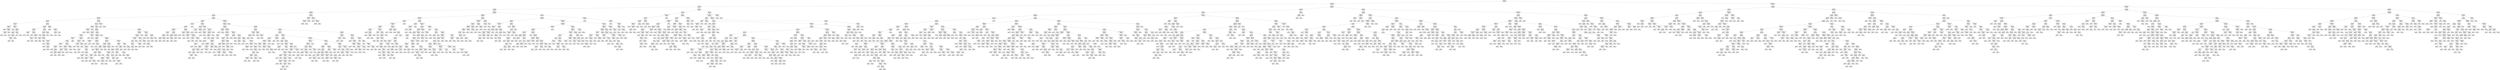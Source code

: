 digraph Tree {
node [shape=box, style="rounded", color="black", fontname=helvetica] ;
edge [fontname=helvetica] ;
0 [label="sqft <= 0.3\nmse = 147248.4\nsamples = 2082\nvalue = 1471.4"] ;
1 [label="ld_1.0 <= -0.1\nmse = 95693.9\nsamples = 1448\nvalue = 1326.7"] ;
0 -> 1 [labeldistance=2.5, labelangle=45, headlabel="True"] ;
2 [label="sqft <= -0.2\nmse = 46650.4\nsamples = 776\nvalue = 1140.9"] ;
1 -> 2 ;
3 [label="sqft <= -0.6\nmse = 25503.0\nsamples = 555\nvalue = 1059.9"] ;
2 -> 3 ;
4 [label="pForties <= 1.6\nmse = 19527.7\nsamples = 331\nvalue = 1009.7"] ;
3 -> 4 ;
5 [label="sqft <= -1.1\nmse = 17950.2\nsamples = 320\nvalue = 1001.3"] ;
4 -> 5 ;
6 [label="pTwenties <= -0.4\nmse = 13882.3\nsamples = 132\nvalue = 954.7"] ;
5 -> 6 ;
7 [label="sqft <= -1.4\nmse = 11981.8\nsamples = 33\nvalue = 883.3"] ;
6 -> 7 ;
8 [label="pSixtyPlus <= -0.9\nmse = 7833.9\nsamples = 11\nvalue = 801.1"] ;
7 -> 8 ;
9 [label="pThirties <= -0.8\nmse = 5290.8\nsamples = 4\nvalue = 731.4"] ;
8 -> 9 ;
10 [label="mse = 0.0\nsamples = 1\nvalue = 835.0"] ;
9 -> 10 ;
11 [label="postdateint <= 1.4\nmse = 1400.0\nsamples = 3\nvalue = 690.0"] ;
9 -> 11 ;
12 [label="pFifties <= -0.8\nmse = 625.0\nsamples = 2\nvalue = 675.0"] ;
11 -> 12 ;
13 [label="mse = 0.0\nsamples = 1\nvalue = 650.0"] ;
12 -> 13 ;
14 [label="mse = 0.0\nsamples = 1\nvalue = 700.0"] ;
12 -> 14 ;
15 [label="mse = 0.0\nsamples = 1\nvalue = 750.0"] ;
11 -> 15 ;
16 [label="pTwenties <= -1.0\nmse = 4404.0\nsamples = 7\nvalue = 845.4"] ;
8 -> 16 ;
17 [label="mse = 0.0\nsamples = 1\nvalue = 1000.0"] ;
16 -> 17 ;
18 [label="pForties <= 0.2\nmse = 2214.1\nsamples = 6\nvalue = 829.9"] ;
16 -> 18 ;
19 [label="pk_4.0 <= 0.4\nmse = 1245.6\nsamples = 4\nvalue = 860.7"] ;
18 -> 19 ;
20 [label="mse = 0.0\nsamples = 1\nvalue = 930.0"] ;
19 -> 20 ;
21 [label="pYouths <= 1.1\nmse = 341.0\nsamples = 3\nvalue = 846.8"] ;
19 -> 21 ;
22 [label="postdateint <= -1.1\nmse = 3.0\nsamples = 2\nvalue = 856.0"] ;
21 -> 22 ;
23 [label="mse = 0.0\nsamples = 1\nvalue = 859.0"] ;
22 -> 23 ;
24 [label="mse = 0.0\nsamples = 1\nvalue = 855.0"] ;
22 -> 24 ;
25 [label="mse = 0.0\nsamples = 1\nvalue = 810.0"] ;
21 -> 25 ;
26 [label="ty_2.0 <= 2.1\nmse = 117.2\nsamples = 2\nvalue = 783.8"] ;
18 -> 26 ;
27 [label="mse = 0.0\nsamples = 1\nvalue = 765.0"] ;
26 -> 27 ;
28 [label="mse = 0.0\nsamples = 1\nvalue = 790.0"] ;
26 -> 28 ;
29 [label="ld_4.0 <= 1.6\nmse = 9228.4\nsamples = 22\nvalue = 922.2"] ;
7 -> 29 ;
30 [label="pSixtyPlus <= 0.0\nmse = 6700.6\nsamples = 18\nvalue = 899.5"] ;
29 -> 30 ;
31 [label="ty_1.0 <= -0.8\nmse = 2568.6\nsamples = 6\nvalue = 825.8"] ;
30 -> 31 ;
32 [label="ld_3.0 <= 0.3\nmse = 25.0\nsamples = 2\nvalue = 755.0"] ;
31 -> 32 ;
33 [label="mse = 0.0\nsamples = 1\nvalue = 750.0"] ;
32 -> 33 ;
34 [label="mse = 0.0\nsamples = 1\nvalue = 760.0"] ;
32 -> 34 ;
35 [label="pFifties <= -0.4\nmse = 484.0\nsamples = 4\nvalue = 857.2"] ;
31 -> 35 ;
36 [label="mse = 0.0\nsamples = 1\nvalue = 895.0"] ;
35 -> 36 ;
37 [label="postdateint <= 0.6\nmse = 98.0\nsamples = 3\nvalue = 846.4"] ;
35 -> 37 ;
38 [label="postdateint <= -0.5\nmse = 117.2\nsamples = 2\nvalue = 851.2"] ;
37 -> 38 ;
39 [label="mse = 0.0\nsamples = 1\nvalue = 845.0"] ;
38 -> 39 ;
40 [label="mse = 0.0\nsamples = 1\nvalue = 870.0"] ;
38 -> 40 ;
41 [label="mse = 0.0\nsamples = 1\nvalue = 840.0"] ;
37 -> 41 ;
42 [label="pYouths <= 0.7\nmse = 3263.2\nsamples = 12\nvalue = 949.9"] ;
30 -> 42 ;
43 [label="sqft <= -1.3\nmse = 843.4\nsamples = 10\nvalue = 928.4"] ;
42 -> 43 ;
44 [label="mse = 0.0\nsamples = 1\nvalue = 995.0"] ;
43 -> 44 ;
45 [label="sqft <= -1.1\nmse = 583.9\nsamples = 9\nvalue = 923.9"] ;
43 -> 45 ;
46 [label="pFifties <= 0.4\nmse = 3.0\nsamples = 3\nvalue = 896.0"] ;
45 -> 46 ;
47 [label="mse = 0.0\nsamples = 1\nvalue = 899.0"] ;
46 -> 47 ;
48 [label="mse = 0.0\nsamples = 2\nvalue = 895.0"] ;
46 -> 48 ;
49 [label="pForties <= 0.1\nmse = 408.3\nsamples = 6\nvalue = 934.1"] ;
45 -> 49 ;
50 [label="mse = 0.0\nsamples = 1\nvalue = 985.0"] ;
49 -> 50 ;
51 [label="medianIncome <= 0.0\nmse = 164.0\nsamples = 5\nvalue = 929.0"] ;
49 -> 51 ;
52 [label="mse = 0.0\nsamples = 1\nvalue = 895.0"] ;
51 -> 52 ;
53 [label="postdateint <= -1.3\nmse = 39.5\nsamples = 4\nvalue = 932.8"] ;
51 -> 53 ;
54 [label="mse = 0.0\nsamples = 1\nvalue = 925.0"] ;
53 -> 54 ;
55 [label="pSixtyPlus <= 1.1\nmse = 13.9\nsamples = 3\nvalue = 936.7"] ;
53 -> 55 ;
56 [label="mse = 0.0\nsamples = 2\nvalue = 935.0"] ;
55 -> 56 ;
57 [label="mse = 0.0\nsamples = 1\nvalue = 945.0"] ;
55 -> 57 ;
58 [label="sqft <= -1.3\nmse = 450.0\nsamples = 2\nvalue = 1065.0"] ;
42 -> 58 ;
59 [label="mse = 0.0\nsamples = 1\nvalue = 1050.0"] ;
58 -> 59 ;
60 [label="mse = 0.0\nsamples = 1\nvalue = 1095.0"] ;
58 -> 60 ;
61 [label="pFifties <= -0.7\nmse = 5288.9\nsamples = 4\nvalue = 1043.3"] ;
29 -> 61 ;
62 [label="mse = 0.0\nsamples = 1\nvalue = 1200.0"] ;
61 -> 62 ;
63 [label="pTwenties <= -0.5\nmse = 456.0\nsamples = 3\nvalue = 1012.0"] ;
61 -> 63 ;
64 [label="sqft <= -1.2\nmse = 56.2\nsamples = 2\nvalue = 1037.5"] ;
63 -> 64 ;
65 [label="mse = 0.0\nsamples = 1\nvalue = 1045.0"] ;
64 -> 65 ;
66 [label="mse = 0.0\nsamples = 1\nvalue = 1030.0"] ;
64 -> 66 ;
67 [label="mse = 0.0\nsamples = 1\nvalue = 995.0"] ;
63 -> 67 ;
68 [label="pThirties <= 1.6\nmse = 11902.8\nsamples = 99\nvalue = 982.1"] ;
6 -> 68 ;
69 [label="sqft <= -1.6\nmse = 10750.0\nsamples = 95\nvalue = 973.9"] ;
68 -> 69 ;
70 [label="pThirties <= 0.2\nmse = 10409.4\nsamples = 6\nvalue = 1113.1"] ;
69 -> 70 ;
71 [label="postdateint <= 0.5\nmse = 7496.4\nsamples = 5\nvalue = 1134.8"] ;
70 -> 71 ;
72 [label="mse = 0.0\nsamples = 1\nvalue = 1199.0"] ;
71 -> 72 ;
73 [label="mse = 8160.6\nsamples = 4\nvalue = 1113.3"] ;
71 -> 73 ;
74 [label="mse = 0.0\nsamples = 1\nvalue = 940.0"] ;
70 -> 74 ;
75 [label="pk_5.0 <= 1.7\nmse = 9328.1\nsamples = 89\nvalue = 964.2"] ;
69 -> 75 ;
76 [label="postdateint <= 0.4\nmse = 9505.7\nsamples = 70\nvalue = 979.3"] ;
75 -> 76 ;
77 [label="postdateint <= 0.4\nmse = 7643.2\nsamples = 28\nvalue = 944.4"] ;
76 -> 77 ;
78 [label="postdateint <= -1.1\nmse = 4767.7\nsamples = 26\nvalue = 963.6"] ;
77 -> 78 ;
79 [label="pTwenties <= 2.2\nmse = 5187.7\nsamples = 13\nvalue = 998.7"] ;
78 -> 79 ;
80 [label="sqft <= -1.2\nmse = 3628.2\nsamples = 12\nvalue = 1009.6"] ;
79 -> 80 ;
81 [label="pFifties <= -0.2\nmse = 1730.5\nsamples = 5\nvalue = 973.4"] ;
80 -> 81 ;
82 [label="postdateint <= -1.4\nmse = 595.1\nsamples = 4\nvalue = 959.2"] ;
81 -> 82 ;
83 [label="mse = 0.0\nsamples = 1\nvalue = 915.0"] ;
82 -> 83 ;
84 [label="ty_1.0 <= -0.8\nmse = 246.0\nsamples = 3\nvalue = 968.0"] ;
82 -> 84 ;
85 [label="mse = 0.0\nsamples = 1\nvalue = 950.0"] ;
84 -> 85 ;
86 [label="pFifties <= -1.0\nmse = 50.0\nsamples = 2\nvalue = 980.0"] ;
84 -> 86 ;
87 [label="mse = 0.0\nsamples = 1\nvalue = 975.0"] ;
86 -> 87 ;
88 [label="mse = 0.0\nsamples = 1\nvalue = 990.0"] ;
86 -> 88 ;
89 [label="mse = 0.0\nsamples = 1\nvalue = 1059.0"] ;
81 -> 89 ;
90 [label="pForties <= -0.3\nmse = 3142.2\nsamples = 7\nvalue = 1041.2"] ;
80 -> 90 ;
91 [label="postdateint <= -1.3\nmse = 3125.0\nsamples = 5\nvalue = 1025.0"] ;
90 -> 91 ;
92 [label="pThirties <= 0.5\nmse = 3888.9\nsamples = 3\nvalue = 1016.7"] ;
91 -> 92 ;
93 [label="pk_2.0 <= -0.0\nmse = 2500.0\nsamples = 2\nvalue = 1050.0"] ;
92 -> 93 ;
94 [label="mse = 0.0\nsamples = 1\nvalue = 1100.0"] ;
93 -> 94 ;
95 [label="mse = 0.0\nsamples = 1\nvalue = 1000.0"] ;
93 -> 95 ;
96 [label="mse = 0.0\nsamples = 1\nvalue = 950.0"] ;
92 -> 96 ;
97 [label="medianIncome <= -1.2\nmse = 2222.2\nsamples = 2\nvalue = 1033.3"] ;
91 -> 97 ;
98 [label="mse = 0.0\nsamples = 1\nvalue = 1000.0"] ;
97 -> 98 ;
99 [label="mse = 0.0\nsamples = 1\nvalue = 1100.0"] ;
97 -> 99 ;
100 [label="postdateint <= -1.4\nmse = 25.0\nsamples = 2\nvalue = 1090.0"] ;
90 -> 100 ;
101 [label="mse = 0.0\nsamples = 1\nvalue = 1095.0"] ;
100 -> 101 ;
102 [label="mse = 0.0\nsamples = 1\nvalue = 1085.0"] ;
100 -> 102 ;
103 [label="mse = 0.0\nsamples = 1\nvalue = 835.0"] ;
79 -> 103 ;
104 [label="number bedrooms <= -0.2\nmse = 2657.2\nsamples = 13\nvalue = 935.5"] ;
78 -> 104 ;
105 [label="postdateint <= -0.4\nmse = 1794.9\nsamples = 12\nvalue = 928.4"] ;
104 -> 105 ;
106 [label="pSixtyPlus <= -0.5\nmse = 55.6\nsamples = 4\nvalue = 898.3"] ;
105 -> 106 ;
107 [label="mse = 0.0\nsamples = 1\nvalue = 915.0"] ;
106 -> 107 ;
108 [label="mse = 0.0\nsamples = 3\nvalue = 895.0"] ;
106 -> 108 ;
109 [label="pk_4.0 <= 0.4\nmse = 1987.0\nsamples = 8\nvalue = 942.3"] ;
105 -> 109 ;
110 [label="mse = 0.0\nsamples = 2\nvalue = 895.0"] ;
109 -> 110 ;
111 [label="medianIncome <= -0.9\nmse = 1433.3\nsamples = 6\nvalue = 963.3"] ;
109 -> 111 ;
112 [label="sqft <= -1.2\nmse = 25.0\nsamples = 2\nvalue = 930.0"] ;
111 -> 112 ;
113 [label="mse = 0.0\nsamples = 1\nvalue = 935.0"] ;
112 -> 113 ;
114 [label="mse = 0.0\nsamples = 1\nvalue = 925.0"] ;
112 -> 114 ;
115 [label="pFifties <= -0.8\nmse = 960.0\nsamples = 4\nvalue = 990.0"] ;
111 -> 115 ;
116 [label="mse = 0.0\nsamples = 1\nvalue = 1040.0"] ;
115 -> 116 ;
117 [label="sqft <= -1.2\nmse = 418.8\nsamples = 3\nvalue = 977.5"] ;
115 -> 117 ;
118 [label="pSixtyPlus <= -0.1\nmse = 88.9\nsamples = 2\nvalue = 988.3"] ;
117 -> 118 ;
119 [label="mse = 0.0\nsamples = 1\nvalue = 995.0"] ;
118 -> 119 ;
120 [label="mse = 0.0\nsamples = 1\nvalue = 975.0"] ;
118 -> 120 ;
121 [label="mse = 0.0\nsamples = 1\nvalue = 945.0"] ;
117 -> 121 ;
122 [label="mse = 0.0\nsamples = 1\nvalue = 1070.0"] ;
104 -> 122 ;
123 [label="medianIncome <= -1.2\nmse = 229.7\nsamples = 2\nvalue = 771.2"] ;
77 -> 123 ;
124 [label="mse = 0.0\nsamples = 1\nvalue = 780.0"] ;
123 -> 124 ;
125 [label="mse = 0.0\nsamples = 1\nvalue = 745.0"] ;
123 -> 125 ;
126 [label="ty_2.0 <= 2.1\nmse = 9403.2\nsamples = 42\nvalue = 1002.2"] ;
76 -> 126 ;
127 [label="postdateint <= 0.5\nmse = 6945.1\nsamples = 41\nvalue = 995.6"] ;
126 -> 127 ;
128 [label="pYouths <= -0.1\nmse = 5220.4\nsamples = 5\nvalue = 1087.1"] ;
127 -> 128 ;
129 [label="medianIncome <= -0.7\nmse = 555.6\nsamples = 2\nvalue = 1166.7"] ;
128 -> 129 ;
130 [label="mse = 0.0\nsamples = 1\nvalue = 1200.0"] ;
129 -> 130 ;
131 [label="mse = 0.0\nsamples = 1\nvalue = 1150.0"] ;
129 -> 131 ;
132 [label="postdateint <= 0.4\nmse = 418.8\nsamples = 3\nvalue = 1027.5"] ;
128 -> 132 ;
133 [label="mse = 0.0\nsamples = 1\nvalue = 995.0"] ;
132 -> 133 ;
134 [label="pSixtyPlus <= -0.8\nmse = 88.9\nsamples = 2\nvalue = 1038.3"] ;
132 -> 134 ;
135 [label="mse = 0.0\nsamples = 1\nvalue = 1045.0"] ;
134 -> 135 ;
136 [label="mse = 0.0\nsamples = 1\nvalue = 1025.0"] ;
134 -> 136 ;
137 [label="postdateint <= 0.8\nmse = 5920.3\nsamples = 36\nvalue = 983.5"] ;
127 -> 137 ;
138 [label="pSixtyPlus <= -1.0\nmse = 6384.9\nsamples = 24\nvalue = 1001.9"] ;
137 -> 138 ;
139 [label="pk_7.0 <= 8.2\nmse = 3200.1\nsamples = 12\nvalue = 954.9"] ;
138 -> 139 ;
140 [label="postdateint <= 0.5\nmse = 547.4\nsamples = 10\nvalue = 940.2"] ;
139 -> 140 ;
141 [label="mse = 0.0\nsamples = 1\nvalue = 900.0"] ;
140 -> 141 ;
142 [label="postdateint <= 0.7\nmse = 446.9\nsamples = 9\nvalue = 943.6"] ;
140 -> 142 ;
143 [label="sqft <= -1.2\nmse = 272.2\nsamples = 7\nvalue = 951.7"] ;
142 -> 143 ;
144 [label="postdateint <= 0.6\nmse = 88.8\nsamples = 5\nvalue = 959.3"] ;
143 -> 144 ;
145 [label="postdateint <= 0.6\nmse = 25.0\nsamples = 2\nvalue = 955.0"] ;
144 -> 145 ;
146 [label="mse = 0.0\nsamples = 1\nvalue = 960.0"] ;
145 -> 146 ;
147 [label="mse = 0.0\nsamples = 1\nvalue = 950.0"] ;
145 -> 147 ;
148 [label="medianIncome <= -1.1\nmse = 116.7\nsamples = 3\nvalue = 965.0"] ;
144 -> 148 ;
149 [label="mse = 0.0\nsamples = 1\nvalue = 950.0"] ;
148 -> 149 ;
150 [label="postdateint <= 0.6\nmse = 6.2\nsamples = 2\nvalue = 972.5"] ;
148 -> 150 ;
151 [label="mse = 0.0\nsamples = 1\nvalue = 975.0"] ;
150 -> 151 ;
152 [label="mse = 0.0\nsamples = 1\nvalue = 970.0"] ;
150 -> 152 ;
153 [label="mse = 0.0\nsamples = 2\nvalue = 925.0"] ;
143 -> 153 ;
154 [label="postdateint <= 0.7\nmse = 186.9\nsamples = 2\nvalue = 919.3"] ;
142 -> 154 ;
155 [label="mse = 0.0\nsamples = 1\nvalue = 929.0"] ;
154 -> 155 ;
156 [label="mse = 0.0\nsamples = 1\nvalue = 900.0"] ;
154 -> 156 ;
157 [label="pForties <= -2.2\nmse = 10000.0\nsamples = 2\nvalue = 1050.0"] ;
139 -> 157 ;
158 [label="mse = 0.0\nsamples = 1\nvalue = 1150.0"] ;
157 -> 158 ;
159 [label="mse = 0.0\nsamples = 1\nvalue = 950.0"] ;
157 -> 159 ;
160 [label="ld_4.0 <= 1.6\nmse = 5955.5\nsamples = 12\nvalue = 1035.4"] ;
138 -> 160 ;
161 [label="pThirties <= -0.6\nmse = 5163.6\nsamples = 11\nvalue = 1047.1"] ;
160 -> 161 ;
162 [label="mse = 0.0\nsamples = 1\nvalue = 995.0"] ;
161 -> 162 ;
163 [label="sqft <= -1.1\nmse = 5625.4\nsamples = 10\nvalue = 1060.9"] ;
161 -> 163 ;
164 [label="postdateint <= 0.7\nmse = 5082.6\nsamples = 9\nvalue = 1047.2"] ;
163 -> 164 ;
165 [label="sqft <= -1.2\nmse = 3289.9\nsamples = 5\nvalue = 1009.9"] ;
164 -> 165 ;
166 [label="postdateint <= 0.6\nmse = 2316.9\nsamples = 3\nvalue = 1032.3"] ;
165 -> 166 ;
167 [label="mse = 0.0\nsamples = 1\nvalue = 1057.0"] ;
166 -> 167 ;
168 [label="pYouths <= -1.0\nmse = 3416.9\nsamples = 2\nvalue = 1007.7"] ;
166 -> 168 ;
169 [label="mse = 0.0\nsamples = 1\nvalue = 925.0"] ;
168 -> 169 ;
170 [label="mse = 0.0\nsamples = 1\nvalue = 1049.0"] ;
168 -> 170 ;
171 [label="postdateint <= 0.6\nmse = 156.2\nsamples = 2\nvalue = 942.5"] ;
165 -> 171 ;
172 [label="mse = 0.0\nsamples = 1\nvalue = 955.0"] ;
171 -> 172 ;
173 [label="mse = 0.0\nsamples = 1\nvalue = 930.0"] ;
171 -> 173 ;
174 [label="sqft <= -1.2\nmse = 2146.0\nsamples = 4\nvalue = 1107.0"] ;
164 -> 174 ;
175 [label="sqft <= -1.3\nmse = 1237.5\nsamples = 3\nvalue = 1090.0"] ;
174 -> 175 ;
176 [label="mse = 0.0\nsamples = 1\nvalue = 1150.0"] ;
175 -> 176 ;
177 [label="medianIncome <= -0.1\nmse = 50.0\nsamples = 2\nvalue = 1070.0"] ;
175 -> 177 ;
178 [label="mse = 0.0\nsamples = 1\nvalue = 1060.0"] ;
177 -> 178 ;
179 [label="mse = 0.0\nsamples = 1\nvalue = 1075.0"] ;
177 -> 179 ;
180 [label="mse = 0.0\nsamples = 1\nvalue = 1175.0"] ;
174 -> 180 ;
181 [label="mse = 0.0\nsamples = 1\nvalue = 1150.0"] ;
163 -> 181 ;
182 [label="mse = 0.0\nsamples = 1\nvalue = 925.0"] ;
160 -> 182 ;
183 [label="pThirties <= 0.6\nmse = 2717.6\nsamples = 12\nvalue = 944.7"] ;
137 -> 183 ;
184 [label="sqft <= -1.3\nmse = 1871.6\nsamples = 8\nvalue = 924.7"] ;
183 -> 184 ;
185 [label="mse = 0.0\nsamples = 1\nvalue = 1052.0"] ;
184 -> 185 ;
186 [label="pForties <= 0.2\nmse = 433.7\nsamples = 7\nvalue = 913.1"] ;
184 -> 186 ;
187 [label="postdateint <= 0.8\nmse = 253.6\nsamples = 6\nvalue = 906.0"] ;
186 -> 187 ;
188 [label="pForties <= -0.3\nmse = 56.9\nsamples = 2\nvalue = 919.7"] ;
187 -> 188 ;
189 [label="mse = 0.0\nsamples = 1\nvalue = 909.0"] ;
188 -> 189 ;
190 [label="mse = 0.0\nsamples = 1\nvalue = 925.0"] ;
188 -> 190 ;
191 [label="pFifties <= -1.5\nmse = 211.8\nsamples = 4\nvalue = 899.2"] ;
187 -> 191 ;
192 [label="mse = 0.0\nsamples = 1\nvalue = 895.0"] ;
191 -> 192 ;
193 [label="pYouths <= -0.9\nmse = 250.0\nsamples = 3\nvalue = 900.0"] ;
191 -> 193 ;
194 [label="mse = 0.0\nsamples = 1\nvalue = 900.0"] ;
193 -> 194 ;
195 [label="mse = 625.0\nsamples = 2\nvalue = 900.0"] ;
193 -> 195 ;
196 [label="mse = 0.0\nsamples = 1\nvalue = 945.0"] ;
186 -> 196 ;
197 [label="sqft <= -1.3\nmse = 1471.4\nsamples = 4\nvalue = 992.8"] ;
183 -> 197 ;
198 [label="mse = 0.0\nsamples = 1\nvalue = 929.0"] ;
197 -> 198 ;
199 [label="sqft <= -1.2\nmse = 567.2\nsamples = 3\nvalue = 1008.8"] ;
197 -> 199 ;
200 [label="mse = 0.0\nsamples = 2\nvalue = 995.0"] ;
199 -> 200 ;
201 [label="mse = 0.0\nsamples = 1\nvalue = 1050.0"] ;
199 -> 201 ;
202 [label="mse = 0.0\nsamples = 1\nvalue = 1395.0"] ;
126 -> 202 ;
203 [label="pTwenties <= 1.1\nmse = 4927.2\nsamples = 19\nvalue = 910.0"] ;
75 -> 203 ;
204 [label="postdateint <= 1.4\nmse = 2698.6\nsamples = 14\nvalue = 946.3"] ;
203 -> 204 ;
205 [label="medianIncome <= -0.7\nmse = 1480.7\nsamples = 13\nvalue = 937.6"] ;
204 -> 205 ;
206 [label="number bedrooms <= -0.2\nmse = 1248.8\nsamples = 8\nvalue = 917.4"] ;
205 -> 206 ;
207 [label="sqft <= -1.1\nmse = 329.0\nsamples = 7\nvalue = 907.1"] ;
206 -> 207 ;
208 [label="pSixtyPlus <= -0.7\nmse = 126.9\nsamples = 5\nvalue = 902.0"] ;
207 -> 208 ;
209 [label="sqft <= -1.2\nmse = 6.2\nsamples = 4\nvalue = 897.5"] ;
208 -> 209 ;
210 [label="mse = 0.0\nsamples = 2\nvalue = 900.0"] ;
209 -> 210 ;
211 [label="mse = 0.0\nsamples = 2\nvalue = 895.0"] ;
209 -> 211 ;
212 [label="mse = 0.0\nsamples = 1\nvalue = 929.0"] ;
208 -> 212 ;
213 [label="medianIncome <= -0.8\nmse = 625.0\nsamples = 2\nvalue = 925.0"] ;
207 -> 213 ;
214 [label="mse = 0.0\nsamples = 1\nvalue = 950.0"] ;
213 -> 214 ;
215 [label="mse = 0.0\nsamples = 1\nvalue = 900.0"] ;
213 -> 215 ;
216 [label="mse = 0.0\nsamples = 1\nvalue = 1010.0"] ;
206 -> 216 ;
217 [label="pSixtyPlus <= -0.5\nmse = 398.0\nsamples = 5\nvalue = 966.4"] ;
205 -> 217 ;
218 [label="mse = 0.0\nsamples = 1\nvalue = 950.0"] ;
217 -> 218 ;
219 [label="postdateint <= 0.6\nmse = 342.2\nsamples = 4\nvalue = 978.8"] ;
217 -> 219 ;
220 [label="mse = 0.0\nsamples = 1\nvalue = 950.0"] ;
219 -> 220 ;
221 [label="pThirties <= -0.9\nmse = 88.9\nsamples = 3\nvalue = 988.3"] ;
219 -> 221 ;
222 [label="mse = 0.0\nsamples = 1\nvalue = 975.0"] ;
221 -> 222 ;
223 [label="mse = 0.0\nsamples = 2\nvalue = 995.0"] ;
221 -> 223 ;
224 [label="mse = 0.0\nsamples = 1\nvalue = 1095.0"] ;
204 -> 224 ;
225 [label="postdateint <= 0.5\nmse = 2272.2\nsamples = 5\nvalue = 844.5"] ;
203 -> 225 ;
226 [label="ld_4.0 <= 1.6\nmse = 156.2\nsamples = 2\nvalue = 912.5"] ;
225 -> 226 ;
227 [label="mse = 0.0\nsamples = 1\nvalue = 925.0"] ;
226 -> 227 ;
228 [label="mse = 0.0\nsamples = 1\nvalue = 900.0"] ;
226 -> 228 ;
229 [label="sqft <= -1.2\nmse = 1356.2\nsamples = 3\nvalue = 827.5"] ;
225 -> 229 ;
230 [label="sqft <= -1.4\nmse = 153.1\nsamples = 2\nvalue = 814.3"] ;
229 -> 230 ;
231 [label="mse = 0.0\nsamples = 1\nvalue = 825.0"] ;
230 -> 231 ;
232 [label="mse = 0.0\nsamples = 1\nvalue = 800.0"] ;
230 -> 232 ;
233 [label="mse = 0.0\nsamples = 1\nvalue = 920.0"] ;
229 -> 233 ;
234 [label="postdateint <= -1.2\nmse = 10749.6\nsamples = 4\nvalue = 1123.1"] ;
68 -> 234 ;
235 [label="mse = 0.0\nsamples = 1\nvalue = 870.0"] ;
234 -> 235 ;
236 [label="mse = 1824.5\nsamples = 3\nvalue = 1159.3"] ;
234 -> 236 ;
237 [label="pYouths <= -0.3\nmse = 18224.2\nsamples = 188\nvalue = 1033.6"] ;
5 -> 237 ;
238 [label="pk_2.0 <= -0.0\nmse = 24052.8\nsamples = 31\nvalue = 1157.1"] ;
237 -> 238 ;
239 [label="pk_7.0 <= 8.2\nmse = 19014.4\nsamples = 21\nvalue = 1101.3"] ;
238 -> 239 ;
240 [label="sqft <= -0.9\nmse = 10751.4\nsamples = 20\nvalue = 1075.5"] ;
239 -> 240 ;
241 [label="postdateint <= 0.7\nmse = 4966.6\nsamples = 12\nvalue = 1007.3"] ;
240 -> 241 ;
242 [label="pk_5.0 <= 1.7\nmse = 4119.1\nsamples = 7\nvalue = 979.3"] ;
241 -> 242 ;
243 [label="pForties <= 0.1\nmse = 2281.8\nsamples = 6\nvalue = 995.5"] ;
242 -> 243 ;
244 [label="pk_4.0 <= 0.4\nmse = 1260.2\nsamples = 2\nvalue = 1064.5"] ;
243 -> 244 ;
245 [label="mse = 0.0\nsamples = 1\nvalue = 1029.0"] ;
244 -> 245 ;
246 [label="mse = 0.0\nsamples = 1\nvalue = 1100.0"] ;
244 -> 246 ;
247 [label="sqft <= -0.9\nmse = 506.2\nsamples = 4\nvalue = 972.5"] ;
243 -> 247 ;
248 [label="mse = 0.0\nsamples = 2\nvalue = 995.0"] ;
247 -> 248 ;
249 [label="mse = 0.0\nsamples = 2\nvalue = 950.0"] ;
247 -> 249 ;
250 [label="mse = 0.0\nsamples = 1\nvalue = 850.0"] ;
242 -> 250 ;
251 [label="pThirties <= 0.3\nmse = 3311.8\nsamples = 5\nvalue = 1049.2"] ;
241 -> 251 ;
252 [label="pForties <= -0.6\nmse = 556.2\nsamples = 3\nvalue = 1012.5"] ;
251 -> 252 ;
253 [label="mse = 0.0\nsamples = 1\nvalue = 990.0"] ;
252 -> 253 ;
254 [label="pYouths <= -0.4\nmse = 100.0\nsamples = 2\nvalue = 1035.0"] ;
252 -> 254 ;
255 [label="mse = 0.0\nsamples = 1\nvalue = 1045.0"] ;
254 -> 255 ;
256 [label="mse = 0.0\nsamples = 1\nvalue = 1025.0"] ;
254 -> 256 ;
257 [label="ty_1.0 <= -0.8\nmse = 756.2\nsamples = 2\nvalue = 1122.5"] ;
251 -> 257 ;
258 [label="mse = 0.0\nsamples = 1\nvalue = 1095.0"] ;
257 -> 258 ;
259 [label="mse = 0.0\nsamples = 1\nvalue = 1150.0"] ;
257 -> 259 ;
260 [label="pFifties <= 0.0\nmse = 4881.0\nsamples = 8\nvalue = 1160.8"] ;
240 -> 260 ;
261 [label="pYouths <= -1.1\nmse = 1600.0\nsamples = 2\nvalue = 1219.0"] ;
260 -> 261 ;
262 [label="mse = 0.0\nsamples = 1\nvalue = 1199.0"] ;
261 -> 262 ;
263 [label="mse = 0.0\nsamples = 1\nvalue = 1299.0"] ;
261 -> 263 ;
264 [label="pTwenties <= -0.3\nmse = 3081.6\nsamples = 6\nvalue = 1119.3"] ;
260 -> 264 ;
265 [label="postdateint <= -0.4\nmse = 225.0\nsamples = 2\nvalue = 1185.0"] ;
264 -> 265 ;
266 [label="mse = 0.0\nsamples = 1\nvalue = 1170.0"] ;
265 -> 266 ;
267 [label="mse = 0.0\nsamples = 1\nvalue = 1200.0"] ;
265 -> 267 ;
268 [label="number bedrooms <= -0.2\nmse = 1806.0\nsamples = 4\nvalue = 1093.0"] ;
264 -> 268 ;
269 [label="medianIncome <= -0.8\nmse = 1422.2\nsamples = 2\nvalue = 1068.3"] ;
268 -> 269 ;
270 [label="mse = 0.0\nsamples = 1\nvalue = 1095.0"] ;
269 -> 270 ;
271 [label="mse = 0.0\nsamples = 1\nvalue = 1015.0"] ;
269 -> 271 ;
272 [label="postdateint <= 0.3\nmse = 100.0\nsamples = 2\nvalue = 1130.0"] ;
268 -> 272 ;
273 [label="mse = 0.0\nsamples = 1\nvalue = 1120.0"] ;
272 -> 273 ;
274 [label="mse = 0.0\nsamples = 1\nvalue = 1140.0"] ;
272 -> 274 ;
275 [label="mse = 0.0\nsamples = 1\nvalue = 1450.0"] ;
239 -> 275 ;
276 [label="pFifties <= 0.0\nmse = 16184.4\nsamples = 10\nvalue = 1264.8"] ;
238 -> 276 ;
277 [label="ty_1.0 <= -0.8\nmse = 377.6\nsamples = 5\nvalue = 1337.9"] ;
276 -> 277 ;
278 [label="medianIncome <= -0.2\nmse = 4.7\nsamples = 2\nvalue = 1348.8"] ;
277 -> 278 ;
279 [label="mse = 0.0\nsamples = 1\nvalue = 1350.0"] ;
278 -> 279 ;
280 [label="mse = 0.0\nsamples = 1\nvalue = 1345.0"] ;
278 -> 280 ;
281 [label="pFifties <= -0.3\nmse = 505.6\nsamples = 3\nvalue = 1323.3"] ;
277 -> 281 ;
282 [label="mse = 0.0\nsamples = 1\nvalue = 1295.0"] ;
281 -> 282 ;
283 [label="postdateint <= -0.2\nmse = 156.2\nsamples = 2\nvalue = 1337.5"] ;
281 -> 283 ;
284 [label="mse = 0.0\nsamples = 1\nvalue = 1350.0"] ;
283 -> 284 ;
285 [label="mse = 0.0\nsamples = 1\nvalue = 1325.0"] ;
283 -> 285 ;
286 [label="sqft <= -0.8\nmse = 21258.9\nsamples = 5\nvalue = 1200.9"] ;
276 -> 286 ;
287 [label="mse = 0.0\nsamples = 1\nvalue = 1000.0"] ;
286 -> 287 ;
288 [label="number bedrooms <= -0.2\nmse = 10411.5\nsamples = 4\nvalue = 1267.8"] ;
286 -> 288 ;
289 [label="pThirties <= 0.6\nmse = 1588.2\nsamples = 3\nvalue = 1225.2"] ;
288 -> 289 ;
290 [label="postdateint <= 0.5\nmse = 25.0\nsamples = 2\nvalue = 1245.0"] ;
289 -> 290 ;
291 [label="mse = 0.0\nsamples = 1\nvalue = 1240.0"] ;
290 -> 291 ;
292 [label="mse = 0.0\nsamples = 1\nvalue = 1250.0"] ;
290 -> 292 ;
293 [label="mse = 0.0\nsamples = 1\nvalue = 1146.0"] ;
289 -> 293 ;
294 [label="mse = 0.0\nsamples = 1\nvalue = 1481.0"] ;
288 -> 294 ;
295 [label="number bedrooms <= 1.3\nmse = 13986.2\nsamples = 157\nvalue = 1011.6"] ;
237 -> 295 ;
296 [label="pForties <= -0.2\nmse = 11994.8\nsamples = 156\nvalue = 1008.7"] ;
295 -> 296 ;
297 [label="pFifties <= -2.2\nmse = 14968.4\nsamples = 48\nvalue = 1063.6"] ;
296 -> 297 ;
298 [label="postdateint <= 1.3\nmse = 23472.2\nsamples = 2\nvalue = 1341.7"] ;
297 -> 298 ;
299 [label="mse = 0.0\nsamples = 1\nvalue = 1125.0"] ;
298 -> 299 ;
300 [label="mse = 0.0\nsamples = 1\nvalue = 1450.0"] ;
298 -> 300 ;
301 [label="postdateint <= 0.6\nmse = 11641.8\nsamples = 46\nvalue = 1053.2"] ;
297 -> 301 ;
302 [label="postdateint <= 0.5\nmse = 10461.2\nsamples = 33\nvalue = 1035.6"] ;
301 -> 302 ;
303 [label="pk_5.0 <= 1.7\nmse = 9325.9\nsamples = 24\nvalue = 1064.9"] ;
302 -> 303 ;
304 [label="sqft <= -0.9\nmse = 8051.5\nsamples = 23\nvalue = 1071.1"] ;
303 -> 304 ;
305 [label="sqft <= -1.0\nmse = 15534.7\nsamples = 3\nvalue = 1147.9"] ;
304 -> 305 ;
306 [label="ty_1.0 <= -0.8\nmse = 2500.0\nsamples = 2\nvalue = 1045.0"] ;
305 -> 306 ;
307 [label="mse = 0.0\nsamples = 1\nvalue = 1095.0"] ;
306 -> 307 ;
308 [label="mse = 0.0\nsamples = 1\nvalue = 995.0"] ;
306 -> 308 ;
309 [label="mse = 0.0\nsamples = 1\nvalue = 1285.0"] ;
305 -> 309 ;
310 [label="postdateint <= 0.3\nmse = 4841.8\nsamples = 20\nvalue = 1054.2"] ;
304 -> 310 ;
311 [label="postdateint <= -1.0\nmse = 1974.0\nsamples = 10\nvalue = 1021.2"] ;
310 -> 311 ;
312 [label="postdateint <= -1.3\nmse = 1192.8\nsamples = 7\nvalue = 1045.2"] ;
311 -> 312 ;
313 [label="pk_4.0 <= 0.4\nmse = 393.0\nsamples = 4\nvalue = 1010.6"] ;
312 -> 313 ;
314 [label="mse = 0.0\nsamples = 1\nvalue = 1050.0"] ;
313 -> 314 ;
315 [label="sqft <= -0.8\nmse = 6.2\nsamples = 3\nvalue = 1000.8"] ;
313 -> 315 ;
316 [label="postdateint <= -1.4\nmse = 0.2\nsamples = 2\nvalue = 999.3"] ;
315 -> 316 ;
317 [label="mse = 0.0\nsamples = 1\nvalue = 999.0"] ;
316 -> 317 ;
318 [label="mse = 0.0\nsamples = 1\nvalue = 1000.0"] ;
316 -> 318 ;
319 [label="mse = 0.0\nsamples = 1\nvalue = 1005.0"] ;
315 -> 319 ;
320 [label="pSixtyPlus <= -0.7\nmse = 474.6\nsamples = 3\nvalue = 1066.9"] ;
312 -> 320 ;
321 [label="mse = 0.0\nsamples = 2\nvalue = 1050.0"] ;
320 -> 321 ;
322 [label="mse = 0.0\nsamples = 1\nvalue = 1095.0"] ;
320 -> 322 ;
323 [label="postdateint <= -0.4\nmse = 348.0\nsamples = 3\nvalue = 976.4"] ;
311 -> 323 ;
324 [label="mse = 0.0\nsamples = 1\nvalue = 950.0"] ;
323 -> 324 ;
325 [label="medianIncome <= -0.8\nmse = 96.0\nsamples = 2\nvalue = 987.0"] ;
323 -> 325 ;
326 [label="mse = 0.0\nsamples = 1\nvalue = 975.0"] ;
325 -> 326 ;
327 [label="mse = 0.0\nsamples = 1\nvalue = 995.0"] ;
325 -> 327 ;
328 [label="sqft <= -0.9\nmse = 4752.1\nsamples = 10\nvalue = 1109.4"] ;
310 -> 328 ;
329 [label="pFifties <= -1.0\nmse = 938.9\nsamples = 2\nvalue = 1173.3"] ;
328 -> 329 ;
330 [label="mse = 0.0\nsamples = 1\nvalue = 1130.0"] ;
329 -> 330 ;
331 [label="mse = 0.0\nsamples = 1\nvalue = 1195.0"] ;
329 -> 331 ;
332 [label="sqft <= -0.7\nmse = 4207.4\nsamples = 8\nvalue = 1088.1"] ;
328 -> 332 ;
333 [label="ty_1.0 <= -0.8\nmse = 4179.7\nsamples = 4\nvalue = 1043.8"] ;
332 -> 333 ;
334 [label="mse = 0.0\nsamples = 1\nvalue = 1150.0"] ;
333 -> 334 ;
335 [label="number bedrooms <= -0.2\nmse = 555.6\nsamples = 3\nvalue = 1008.3"] ;
333 -> 335 ;
336 [label="mse = 0.0\nsamples = 2\nvalue = 1025.0"] ;
335 -> 336 ;
337 [label="mse = 0.0\nsamples = 1\nvalue = 975.0"] ;
335 -> 337 ;
338 [label="pYouths <= 0.6\nmse = 1395.8\nsamples = 4\nvalue = 1123.6"] ;
332 -> 338 ;
339 [label="pForties <= -0.8\nmse = 37.6\nsamples = 2\nvalue = 1099.3"] ;
338 -> 339 ;
340 [label="mse = 0.0\nsamples = 1\nvalue = 1108.0"] ;
339 -> 340 ;
341 [label="mse = 0.0\nsamples = 1\nvalue = 1095.0"] ;
339 -> 341 ;
342 [label="postdateint <= 0.4\nmse = 1225.0\nsamples = 2\nvalue = 1160.0"] ;
338 -> 342 ;
343 [label="mse = 0.0\nsamples = 1\nvalue = 1195.0"] ;
342 -> 343 ;
344 [label="mse = 0.0\nsamples = 1\nvalue = 1125.0"] ;
342 -> 344 ;
345 [label="mse = 0.0\nsamples = 1\nvalue = 825.0"] ;
303 -> 345 ;
346 [label="pSixtyPlus <= -0.5\nmse = 7581.0\nsamples = 9\nvalue = 977.0"] ;
302 -> 346 ;
347 [label="postdateint <= 0.6\nmse = 7378.4\nsamples = 8\nvalue = 987.2"] ;
346 -> 347 ;
348 [label="postdateint <= 0.6\nmse = 4827.3\nsamples = 5\nvalue = 1010.0"] ;
347 -> 348 ;
349 [label="sqft <= -0.8\nmse = 781.2\nsamples = 2\nvalue = 957.5"] ;
348 -> 349 ;
350 [label="mse = 0.0\nsamples = 1\nvalue = 945.0"] ;
349 -> 350 ;
351 [label="mse = 0.0\nsamples = 1\nvalue = 1020.0"] ;
349 -> 351 ;
352 [label="pFifties <= -1.2\nmse = 2406.0\nsamples = 3\nvalue = 1073.0"] ;
348 -> 352 ;
353 [label="postdateint <= 0.6\nmse = 6.2\nsamples = 2\nvalue = 1097.5"] ;
352 -> 353 ;
354 [label="mse = 0.0\nsamples = 1\nvalue = 1100.0"] ;
353 -> 354 ;
355 [label="mse = 0.0\nsamples = 1\nvalue = 1095.0"] ;
353 -> 355 ;
356 [label="mse = 0.0\nsamples = 1\nvalue = 975.0"] ;
352 -> 356 ;
357 [label="pk_4.0 <= 0.4\nmse = 9290.8\nsamples = 3\nvalue = 951.4"] ;
347 -> 357 ;
358 [label="mse = 4056.0\nsamples = 2\nvalue = 1002.0"] ;
357 -> 358 ;
359 [label="mse = 0.0\nsamples = 1\nvalue = 825.0"] ;
357 -> 359 ;
360 [label="mse = 0.0\nsamples = 1\nvalue = 885.0"] ;
346 -> 360 ;
361 [label="postdateint <= 0.7\nmse = 11466.5\nsamples = 13\nvalue = 1106.0"] ;
301 -> 361 ;
362 [label="pk_4.0 <= 0.4\nmse = 1898.0\nsamples = 3\nvalue = 1216.4"] ;
361 -> 362 ;
363 [label="mse = 0.0\nsamples = 1\nvalue = 1195.0"] ;
362 -> 363 ;
364 [label="mse = 2400.0\nsamples = 2\nvalue = 1225.0"] ;
362 -> 364 ;
365 [label="pk_4.0 <= 0.4\nmse = 6516.9\nsamples = 10\nvalue = 1046.5"] ;
361 -> 365 ;
366 [label="pk_5.0 <= 1.7\nmse = 2584.0\nsamples = 4\nvalue = 1106.0"] ;
365 -> 366 ;
367 [label="mse = 0.0\nsamples = 1\nvalue = 1200.0"] ;
366 -> 367 ;
368 [label="sqft <= -0.8\nmse = 468.8\nsamples = 3\nvalue = 1082.5"] ;
366 -> 368 ;
369 [label="mse = 0.0\nsamples = 1\nvalue = 1045.0"] ;
368 -> 369 ;
370 [label="mse = 0.0\nsamples = 2\nvalue = 1095.0"] ;
368 -> 370 ;
371 [label="sqft <= -0.9\nmse = 5384.0\nsamples = 6\nvalue = 1009.4"] ;
365 -> 371 ;
372 [label="sqft <= -1.0\nmse = 25.0\nsamples = 2\nvalue = 1090.0"] ;
371 -> 372 ;
373 [label="mse = 0.0\nsamples = 1\nvalue = 1085.0"] ;
372 -> 373 ;
374 [label="mse = 0.0\nsamples = 1\nvalue = 1095.0"] ;
372 -> 374 ;
375 [label="medianIncome <= 0.1\nmse = 4281.2\nsamples = 4\nvalue = 982.5"] ;
371 -> 375 ;
376 [label="postdateint <= 1.4\nmse = 3004.7\nsamples = 3\nvalue = 948.8"] ;
375 -> 376 ;
377 [label="postdateint <= 0.7\nmse = 1250.0\nsamples = 2\nvalue = 975.0"] ;
376 -> 377 ;
378 [label="mse = 0.0\nsamples = 1\nvalue = 950.0"] ;
377 -> 378 ;
379 [label="mse = 0.0\nsamples = 1\nvalue = 1025.0"] ;
377 -> 379 ;
380 [label="mse = 0.0\nsamples = 1\nvalue = 870.0"] ;
376 -> 380 ;
381 [label="mse = 0.0\nsamples = 1\nvalue = 1050.0"] ;
375 -> 381 ;
382 [label="ty_1.0 <= -0.8\nmse = 8163.8\nsamples = 108\nvalue = 980.8"] ;
296 -> 382 ;
383 [label="pThirties <= 0.3\nmse = 6847.6\nsamples = 6\nvalue = 878.5"] ;
382 -> 383 ;
384 [label="pTwenties <= -0.6\nmse = 2145.9\nsamples = 3\nvalue = 945.7"] ;
383 -> 384 ;
385 [label="ld_5.0 <= 5.7\nmse = 379.7\nsamples = 2\nvalue = 983.8"] ;
384 -> 385 ;
386 [label="mse = 0.0\nsamples = 1\nvalue = 995.0"] ;
385 -> 386 ;
387 [label="mse = 0.0\nsamples = 1\nvalue = 950.0"] ;
385 -> 387 ;
388 [label="mse = 0.0\nsamples = 1\nvalue = 895.0"] ;
384 -> 388 ;
389 [label="pYouths <= 0.1\nmse = 900.0\nsamples = 3\nvalue = 800.0"] ;
383 -> 389 ;
390 [label="mse = 0.0\nsamples = 1\nvalue = 860.0"] ;
389 -> 390 ;
391 [label="pTwenties <= -0.6\nmse = 216.0\nsamples = 2\nvalue = 788.0"] ;
389 -> 391 ;
392 [label="mse = 0.0\nsamples = 1\nvalue = 800.0"] ;
391 -> 392 ;
393 [label="mse = 0.0\nsamples = 1\nvalue = 770.0"] ;
391 -> 393 ;
394 [label="pk_3.0 <= 1.3\nmse = 7292.3\nsamples = 102\nvalue = 989.6"] ;
382 -> 394 ;
395 [label="pYouths <= 0.3\nmse = 7010.9\nsamples = 84\nvalue = 977.0"] ;
394 -> 395 ;
396 [label="sqft <= -0.7\nmse = 9381.4\nsamples = 22\nvalue = 1024.0"] ;
395 -> 396 ;
397 [label="pk_5.0 <= 1.7\nmse = 5810.0\nsamples = 20\nvalue = 1002.4"] ;
396 -> 397 ;
398 [label="postdateint <= 0.5\nmse = 4022.5\nsamples = 17\nvalue = 1020.7"] ;
397 -> 398 ;
399 [label="pForties <= 0.1\nmse = 1555.9\nsamples = 11\nvalue = 981.8"] ;
398 -> 399 ;
400 [label="postdateint <= -1.4\nmse = 372.4\nsamples = 9\nvalue = 1004.5"] ;
399 -> 400 ;
401 [label="mse = 0.0\nsamples = 1\nvalue = 1050.0"] ;
400 -> 401 ;
402 [label="pThirties <= -0.2\nmse = 158.2\nsamples = 8\nvalue = 999.4"] ;
400 -> 402 ;
403 [label="pk_4.0 <= 0.4\nmse = 86.2\nsamples = 7\nvalue = 996.2"] ;
402 -> 403 ;
404 [label="postdateint <= -0.3\nmse = 20.2\nsamples = 3\nvalue = 989.3"] ;
403 -> 404 ;
405 [label="postdateint <= -1.2\nmse = 20.2\nsamples = 2\nvalue = 987.5"] ;
404 -> 405 ;
406 [label="mse = 0.0\nsamples = 1\nvalue = 992.0"] ;
405 -> 406 ;
407 [label="mse = 0.0\nsamples = 1\nvalue = 983.0"] ;
405 -> 407 ;
408 [label="mse = 0.0\nsamples = 1\nvalue = 993.0"] ;
404 -> 408 ;
409 [label="sqft <= -0.9\nmse = 79.8\nsamples = 4\nvalue = 1000.4"] ;
403 -> 409 ;
410 [label="postdateint <= -0.5\nmse = 3.0\nsamples = 3\nvalue = 996.0"] ;
409 -> 410 ;
411 [label="mse = 0.0\nsamples = 1\nvalue = 999.0"] ;
410 -> 411 ;
412 [label="mse = 0.0\nsamples = 2\nvalue = 995.0"] ;
410 -> 412 ;
413 [label="mse = 0.0\nsamples = 1\nvalue = 1018.0"] ;
409 -> 413 ;
414 [label="mse = 0.0\nsamples = 1\nvalue = 1025.0"] ;
402 -> 414 ;
415 [label="mse = 0.0\nsamples = 2\nvalue = 925.0"] ;
399 -> 415 ;
416 [label="postdateint <= 0.7\nmse = 1854.3\nsamples = 6\nvalue = 1081.1"] ;
398 -> 416 ;
417 [label="medianIncome <= -0.2\nmse = 625.0\nsamples = 2\nvalue = 1120.0"] ;
416 -> 417 ;
418 [label="mse = 0.0\nsamples = 1\nvalue = 1095.0"] ;
417 -> 418 ;
419 [label="mse = 0.0\nsamples = 1\nvalue = 1145.0"] ;
417 -> 419 ;
420 [label="pYouths <= 0.0\nmse = 660.0\nsamples = 4\nvalue = 1050.0"] ;
416 -> 420 ;
421 [label="mse = 506.2\nsamples = 2\nvalue = 1072.5"] ;
420 -> 421 ;
422 [label="pFifties <= 0.8\nmse = 200.0\nsamples = 2\nvalue = 1035.0"] ;
420 -> 422 ;
423 [label="mse = 0.0\nsamples = 1\nvalue = 1045.0"] ;
422 -> 423 ;
424 [label="mse = 0.0\nsamples = 1\nvalue = 1015.0"] ;
422 -> 424 ;
425 [label="pFifties <= 0.1\nmse = 3168.8\nsamples = 3\nvalue = 897.5"] ;
397 -> 425 ;
426 [label="mse = 0.0\nsamples = 2\nvalue = 930.0"] ;
425 -> 426 ;
427 [label="mse = 0.0\nsamples = 1\nvalue = 800.0"] ;
425 -> 427 ;
428 [label="postdateint <= 0.5\nmse = 9025.0\nsamples = 2\nvalue = 1170.0"] ;
396 -> 428 ;
429 [label="mse = 0.0\nsamples = 1\nvalue = 1265.0"] ;
428 -> 429 ;
430 [label="mse = 0.0\nsamples = 1\nvalue = 1075.0"] ;
428 -> 430 ;
431 [label="pTwenties <= -0.8\nmse = 5170.7\nsamples = 62\nvalue = 960.8"] ;
395 -> 431 ;
432 [label="sqft <= -0.9\nmse = 4268.5\nsamples = 23\nvalue = 930.1"] ;
431 -> 432 ;
433 [label="ld_3.0 <= 0.3\nmse = 126.8\nsamples = 2\nvalue = 1018.5"] ;
432 -> 433 ;
434 [label="mse = 0.0\nsamples = 1\nvalue = 1025.0"] ;
433 -> 434 ;
435 [label="mse = 0.0\nsamples = 1\nvalue = 999.0"] ;
433 -> 435 ;
436 [label="sqft <= -0.9\nmse = 3708.7\nsamples = 21\nvalue = 919.4"] ;
432 -> 436 ;
437 [label="postdateint <= -0.3\nmse = 416.0\nsamples = 4\nvalue = 863.0"] ;
436 -> 437 ;
438 [label="pFifties <= 1.8\nmse = 88.9\nsamples = 2\nvalue = 838.3"] ;
437 -> 438 ;
439 [label="mse = 0.0\nsamples = 1\nvalue = 825.0"] ;
438 -> 439 ;
440 [label="mse = 0.0\nsamples = 1\nvalue = 845.0"] ;
438 -> 440 ;
441 [label="pYouths <= 0.7\nmse = 183.7\nsamples = 2\nvalue = 873.6"] ;
437 -> 441 ;
442 [label="mse = 0.0\nsamples = 1\nvalue = 895.0"] ;
441 -> 442 ;
443 [label="mse = 0.0\nsamples = 1\nvalue = 865.0"] ;
441 -> 443 ;
444 [label="ld_4.0 <= 1.6\nmse = 3156.4\nsamples = 17\nvalue = 943.9"] ;
436 -> 444 ;
445 [label="pForties <= 1.2\nmse = 2246.1\nsamples = 16\nvalue = 950.7"] ;
444 -> 445 ;
446 [label="number bedrooms <= -0.2\nmse = 1791.0\nsamples = 14\nvalue = 943.0"] ;
445 -> 446 ;
447 [label="postdateint <= -1.4\nmse = 663.3\nsamples = 12\nvalue = 936.2"] ;
446 -> 447 ;
448 [label="sqft <= -0.8\nmse = 355.6\nsamples = 2\nvalue = 961.7"] ;
447 -> 448 ;
449 [label="mse = 0.0\nsamples = 1\nvalue = 935.0"] ;
448 -> 449 ;
450 [label="mse = 0.0\nsamples = 1\nvalue = 975.0"] ;
448 -> 450 ;
451 [label="medianIncome <= 0.6\nmse = 560.2\nsamples = 10\nvalue = 930.7"] ;
447 -> 451 ;
452 [label="postdateint <= -0.4\nmse = 309.1\nsamples = 8\nvalue = 940.0"] ;
451 -> 452 ;
453 [label="postdateint <= -1.3\nmse = 506.2\nsamples = 2\nvalue = 917.5"] ;
452 -> 453 ;
454 [label="mse = 0.0\nsamples = 1\nvalue = 940.0"] ;
453 -> 454 ;
455 [label="mse = 0.0\nsamples = 1\nvalue = 895.0"] ;
453 -> 455 ;
456 [label="pTwenties <= -0.9\nmse = 127.8\nsamples = 6\nvalue = 945.0"] ;
452 -> 456 ;
457 [label="pSixtyPlus <= 1.4\nmse = 17.3\nsamples = 5\nvalue = 950.7"] ;
456 -> 457 ;
458 [label="pForties <= 1.1\nmse = 3.5\nsamples = 4\nvalue = 949.2"] ;
457 -> 458 ;
459 [label="mse = 0.0\nsamples = 3\nvalue = 950.0"] ;
458 -> 459 ;
460 [label="mse = 0.0\nsamples = 1\nvalue = 945.0"] ;
458 -> 460 ;
461 [label="mse = 0.0\nsamples = 1\nvalue = 960.0"] ;
457 -> 461 ;
462 [label="mse = 0.0\nsamples = 1\nvalue = 925.0"] ;
456 -> 462 ;
463 [label="pSixtyPlus <= -0.1\nmse = 5.6\nsamples = 2\nvalue = 896.7"] ;
451 -> 463 ;
464 [label="mse = 0.0\nsamples = 1\nvalue = 895.0"] ;
463 -> 464 ;
465 [label="mse = 0.0\nsamples = 1\nvalue = 900.0"] ;
463 -> 465 ;
466 [label="postdateint <= -0.5\nmse = 6422.2\nsamples = 2\nvalue = 981.7"] ;
446 -> 466 ;
467 [label="mse = 0.0\nsamples = 1\nvalue = 925.0"] ;
466 -> 467 ;
468 [label="mse = 0.0\nsamples = 1\nvalue = 1095.0"] ;
466 -> 468 ;
469 [label="medianIncome <= 1.5\nmse = 306.2\nsamples = 2\nvalue = 1027.5"] ;
445 -> 469 ;
470 [label="mse = 0.0\nsamples = 1\nvalue = 1045.0"] ;
469 -> 470 ;
471 [label="mse = 0.0\nsamples = 1\nvalue = 1010.0"] ;
469 -> 471 ;
472 [label="mse = 0.0\nsamples = 1\nvalue = 795.0"] ;
444 -> 472 ;
473 [label="postdateint <= -1.0\nmse = 4682.2\nsamples = 39\nvalue = 982.3"] ;
431 -> 473 ;
474 [label="number bedrooms <= -0.2\nmse = 3944.1\nsamples = 11\nvalue = 1027.8"] ;
473 -> 474 ;
475 [label="postdateint <= -1.3\nmse = 2217.8\nsamples = 10\nvalue = 1016.6"] ;
474 -> 475 ;
476 [label="ld_3.0 <= 0.3\nmse = 554.0\nsamples = 6\nvalue = 989.0"] ;
475 -> 476 ;
477 [label="mse = 0.0\nsamples = 1\nvalue = 1015.0"] ;
476 -> 477 ;
478 [label="pSixtyPlus <= 0.6\nmse = 481.2\nsamples = 5\nvalue = 982.5"] ;
476 -> 478 ;
479 [label="pYouths <= 1.3\nmse = 45.1\nsamples = 3\nvalue = 994.2"] ;
478 -> 479 ;
480 [label="pSixtyPlus <= 0.2\nmse = 4.7\nsamples = 2\nvalue = 998.8"] ;
479 -> 480 ;
481 [label="mse = 0.0\nsamples = 1\nvalue = 1000.0"] ;
480 -> 481 ;
482 [label="mse = 0.0\nsamples = 1\nvalue = 995.0"] ;
480 -> 482 ;
483 [label="mse = 0.0\nsamples = 1\nvalue = 985.0"] ;
479 -> 483 ;
484 [label="postdateint <= -1.4\nmse = 156.2\nsamples = 2\nvalue = 947.5"] ;
478 -> 484 ;
485 [label="mse = 0.0\nsamples = 1\nvalue = 935.0"] ;
484 -> 485 ;
486 [label="mse = 0.0\nsamples = 1\nvalue = 960.0"] ;
484 -> 486 ;
487 [label="postdateint <= -1.1\nmse = 975.0\nsamples = 4\nvalue = 1071.8"] ;
475 -> 487 ;
488 [label="mse = 0.0\nsamples = 2\nvalue = 1110.0"] ;
487 -> 488 ;
489 [label="postdateint <= -1.1\nmse = 3.6\nsamples = 2\nvalue = 1046.3"] ;
487 -> 489 ;
490 [label="mse = 0.0\nsamples = 1\nvalue = 1049.0"] ;
489 -> 490 ;
491 [label="mse = 0.0\nsamples = 1\nvalue = 1045.0"] ;
489 -> 491 ;
492 [label="mse = 0.0\nsamples = 1\nvalue = 1195.0"] ;
474 -> 492 ;
493 [label="pForties <= 0.0\nmse = 3719.9\nsamples = 28\nvalue = 962.6"] ;
473 -> 493 ;
494 [label="sqft <= -0.8\nmse = 3610.6\nsamples = 20\nvalue = 937.3"] ;
493 -> 494 ;
495 [label="pTwenties <= -0.8\nmse = 2813.3\nsamples = 12\nvalue = 956.7"] ;
494 -> 495 ;
496 [label="mse = 0.0\nsamples = 2\nvalue = 1015.0"] ;
495 -> 496 ;
497 [label="sqft <= -0.9\nmse = 2643.4\nsamples = 10\nvalue = 947.8"] ;
495 -> 497 ;
498 [label="sqft <= -1.0\nmse = 1632.5\nsamples = 5\nvalue = 918.7"] ;
497 -> 498 ;
499 [label="mse = 0.0\nsamples = 1\nvalue = 1015.0"] ;
498 -> 499 ;
500 [label="pForties <= -0.1\nmse = 101.9\nsamples = 4\nvalue = 902.7"] ;
498 -> 500 ;
501 [label="mse = 0.0\nsamples = 1\nvalue = 925.0"] ;
500 -> 501 ;
502 [label="postdateint <= -0.2\nmse = 2.6\nsamples = 3\nvalue = 898.2"] ;
500 -> 502 ;
503 [label="mse = 0.0\nsamples = 1\nvalue = 895.0"] ;
502 -> 503 ;
504 [label="mse = 0.0\nsamples = 2\nvalue = 899.0"] ;
502 -> 504 ;
505 [label="sqft <= -0.8\nmse = 1688.9\nsamples = 5\nvalue = 981.7"] ;
497 -> 505 ;
506 [label="postdateint <= 0.5\nmse = 22.2\nsamples = 2\nvalue = 1013.3"] ;
505 -> 506 ;
507 [label="mse = 0.0\nsamples = 1\nvalue = 1010.0"] ;
506 -> 507 ;
508 [label="mse = 0.0\nsamples = 1\nvalue = 1020.0"] ;
506 -> 508 ;
509 [label="postdateint <= 0.6\nmse = 1350.0\nsamples = 3\nvalue = 950.0"] ;
505 -> 509 ;
510 [label="postdateint <= 0.4\nmse = 506.2\nsamples = 2\nvalue = 927.5"] ;
509 -> 510 ;
511 [label="mse = 0.0\nsamples = 1\nvalue = 950.0"] ;
510 -> 511 ;
512 [label="mse = 0.0\nsamples = 1\nvalue = 905.0"] ;
510 -> 512 ;
513 [label="mse = 0.0\nsamples = 1\nvalue = 995.0"] ;
509 -> 513 ;
514 [label="pSixtyPlus <= 0.1\nmse = 3266.7\nsamples = 8\nvalue = 905.0"] ;
494 -> 514 ;
515 [label="ld_5.0 <= 5.7\nmse = 2588.9\nsamples = 5\nvalue = 931.7"] ;
514 -> 515 ;
516 [label="postdateint <= 0.5\nmse = 376.0\nsamples = 4\nvalue = 953.0"] ;
515 -> 516 ;
517 [label="mse = 0.0\nsamples = 1\nvalue = 925.0"] ;
516 -> 517 ;
518 [label="sqft <= -0.7\nmse = 225.0\nsamples = 3\nvalue = 960.0"] ;
516 -> 518 ;
519 [label="postdateint <= 1.4\nmse = 200.0\nsamples = 2\nvalue = 955.0"] ;
518 -> 519 ;
520 [label="mse = 0.0\nsamples = 1\nvalue = 945.0"] ;
519 -> 520 ;
521 [label="mse = 0.0\nsamples = 1\nvalue = 975.0"] ;
519 -> 521 ;
522 [label="mse = 0.0\nsamples = 1\nvalue = 975.0"] ;
518 -> 522 ;
523 [label="mse = 0.0\nsamples = 1\nvalue = 825.0"] ;
515 -> 523 ;
524 [label="pSixtyPlus <= 0.9\nmse = 355.6\nsamples = 3\nvalue = 851.7"] ;
514 -> 524 ;
525 [label="mse = 0.0\nsamples = 2\nvalue = 865.0"] ;
524 -> 525 ;
526 [label="mse = 0.0\nsamples = 1\nvalue = 825.0"] ;
524 -> 526 ;
527 [label="postdateint <= 0.6\nmse = 568.6\nsamples = 8\nvalue = 1009.2"] ;
493 -> 527 ;
528 [label="ld_3.0 <= 0.3\nmse = 223.4\nsamples = 5\nvalue = 993.8"] ;
527 -> 528 ;
529 [label="mse = 0.0\nsamples = 1\nvalue = 1025.0"] ;
528 -> 529 ;
530 [label="pk_4.0 <= 0.4\nmse = 95.9\nsamples = 4\nvalue = 989.3"] ;
528 -> 530 ;
531 [label="pTwenties <= -0.7\nmse = 5.6\nsamples = 2\nvalue = 998.3"] ;
530 -> 531 ;
532 [label="mse = 0.0\nsamples = 1\nvalue = 1000.0"] ;
531 -> 532 ;
533 [label="mse = 0.0\nsamples = 1\nvalue = 995.0"] ;
531 -> 533 ;
534 [label="medianIncome <= -0.5\nmse = 56.2\nsamples = 2\nvalue = 982.5"] ;
530 -> 534 ;
535 [label="mse = 0.0\nsamples = 1\nvalue = 990.0"] ;
534 -> 535 ;
536 [label="mse = 0.0\nsamples = 1\nvalue = 975.0"] ;
534 -> 536 ;
537 [label="number bedrooms <= -0.2\nmse = 124.0\nsamples = 3\nvalue = 1034.0"] ;
527 -> 537 ;
538 [label="pSixtyPlus <= -0.6\nmse = 6.2\nsamples = 2\nvalue = 1047.5"] ;
537 -> 538 ;
539 [label="mse = 0.0\nsamples = 1\nvalue = 1050.0"] ;
538 -> 539 ;
540 [label="mse = 0.0\nsamples = 1\nvalue = 1045.0"] ;
538 -> 540 ;
541 [label="mse = 0.0\nsamples = 1\nvalue = 1025.0"] ;
537 -> 541 ;
542 [label="pThirties <= -0.6\nmse = 5034.8\nsamples = 18\nvalue = 1042.2"] ;
394 -> 542 ;
543 [label="pForties <= 0.1\nmse = 128.5\nsamples = 3\nvalue = 1149.2"] ;
542 -> 543 ;
544 [label="postdateint <= -0.5\nmse = 4.7\nsamples = 2\nvalue = 1141.2"] ;
543 -> 544 ;
545 [label="mse = 0.0\nsamples = 1\nvalue = 1140.0"] ;
544 -> 545 ;
546 [label="mse = 0.0\nsamples = 1\nvalue = 1145.0"] ;
544 -> 546 ;
547 [label="mse = 0.0\nsamples = 1\nvalue = 1165.0"] ;
543 -> 547 ;
548 [label="pYouths <= 0.4\nmse = 2554.1\nsamples = 15\nvalue = 1014.3"] ;
542 -> 548 ;
549 [label="pThirties <= -0.5\nmse = 849.4\nsamples = 10\nvalue = 1049.2"] ;
548 -> 549 ;
550 [label="mse = 0.0\nsamples = 1\nvalue = 995.0"] ;
549 -> 550 ;
551 [label="postdateint <= -1.4\nmse = 654.7\nsamples = 9\nvalue = 1053.8"] ;
549 -> 551 ;
552 [label="postdateint <= -1.4\nmse = 450.0\nsamples = 3\nvalue = 1025.0"] ;
551 -> 552 ;
553 [label="mse = 0.0\nsamples = 1\nvalue = 1055.0"] ;
552 -> 553 ;
554 [label="mse = 0.0\nsamples = 2\nvalue = 1010.0"] ;
552 -> 554 ;
555 [label="postdateint <= 0.5\nmse = 355.6\nsamples = 6\nvalue = 1063.3"] ;
551 -> 555 ;
556 [label="medianIncome <= 0.1\nmse = 216.0\nsamples = 4\nvalue = 1077.0"] ;
555 -> 556 ;
557 [label="mse = 400.0\nsamples = 2\nvalue = 1085.0"] ;
556 -> 557 ;
558 [label="pForties <= 0.3\nmse = 22.2\nsamples = 2\nvalue = 1071.7"] ;
556 -> 558 ;
559 [label="mse = 0.0\nsamples = 1\nvalue = 1065.0"] ;
558 -> 559 ;
560 [label="mse = 0.0\nsamples = 1\nvalue = 1075.0"] ;
558 -> 560 ;
561 [label="medianIncome <= 0.1\nmse = 4.7\nsamples = 2\nvalue = 1046.2"] ;
555 -> 561 ;
562 [label="mse = 0.0\nsamples = 1\nvalue = 1045.0"] ;
561 -> 562 ;
563 [label="mse = 0.0\nsamples = 1\nvalue = 1050.0"] ;
561 -> 563 ;
564 [label="pTwenties <= -1.0\nmse = 1132.0\nsamples = 5\nvalue = 969.0"] ;
548 -> 564 ;
565 [label="mse = 0.0\nsamples = 1\nvalue = 885.0"] ;
564 -> 565 ;
566 [label="sqft <= -0.9\nmse = 386.7\nsamples = 4\nvalue = 978.3"] ;
564 -> 566 ;
567 [label="mse = 0.0\nsamples = 1\nvalue = 950.0"] ;
566 -> 567 ;
568 [label="postdateint <= -1.1\nmse = 202.2\nsamples = 3\nvalue = 986.4"] ;
566 -> 568 ;
569 [label="mse = 0.0\nsamples = 1\nvalue = 1020.0"] ;
568 -> 569 ;
570 [label="postdateint <= -0.2\nmse = 16.8\nsamples = 2\nvalue = 980.8"] ;
568 -> 570 ;
571 [label="mse = 0.0\nsamples = 1\nvalue = 979.0"] ;
570 -> 571 ;
572 [label="mse = 0.0\nsamples = 1\nvalue = 990.0"] ;
570 -> 572 ;
573 [label="mse = 0.0\nsamples = 1\nvalue = 1720.0"] ;
295 -> 573 ;
574 [label="postdateint <= -0.4\nmse = 3591.0\nsamples = 11\nvalue = 1253.9"] ;
4 -> 574 ;
575 [label="postdateint <= -1.2\nmse = 5056.1\nsamples = 7\nvalue = 1265.8"] ;
574 -> 575 ;
576 [label="pSixtyPlus <= -0.4\nmse = 2633.0\nsamples = 4\nvalue = 1235.0"] ;
575 -> 576 ;
577 [label="mse = 3780.8\nsamples = 2\nvalue = 1227.5"] ;
576 -> 577 ;
578 [label="mse = 0.0\nsamples = 2\nvalue = 1250.0"] ;
576 -> 578 ;
579 [label="mse = 5456.6\nsamples = 3\nvalue = 1302.8"] ;
575 -> 579 ;
580 [label="postdateint <= 0.3\nmse = 165.0\nsamples = 4\nvalue = 1232.0"] ;
574 -> 580 ;
581 [label="mse = 0.0\nsamples = 1\nvalue = 1247.0"] ;
580 -> 581 ;
582 [label="postdateint <= 0.4\nmse = 144.0\nsamples = 3\nvalue = 1229.0"] ;
580 -> 582 ;
583 [label="mse = 200.0\nsamples = 2\nvalue = 1225.0"] ;
582 -> 583 ;
584 [label="mse = 0.0\nsamples = 1\nvalue = 1235.0"] ;
582 -> 584 ;
585 [label="pTwenties <= -0.5\nmse = 24891.7\nsamples = 224\nvalue = 1136.7"] ;
3 -> 585 ;
586 [label="pFifties <= 1.3\nmse = 16308.3\nsamples = 112\nvalue = 1083.6"] ;
585 -> 586 ;
587 [label="medianIncome <= -0.5\nmse = 12048.5\nsamples = 93\nvalue = 1057.1"] ;
586 -> 587 ;
588 [label="pk_3.0 <= 1.3\nmse = 11895.7\nsamples = 17\nvalue = 953.6"] ;
587 -> 588 ;
589 [label="number bedrooms <= -0.2\nmse = 8009.7\nsamples = 16\nvalue = 941.4"] ;
588 -> 589 ;
590 [label="pTwenties <= -0.8\nmse = 4589.9\nsamples = 11\nvalue = 908.6"] ;
589 -> 590 ;
591 [label="sqft <= -0.5\nmse = 2242.6\nsamples = 4\nvalue = 985.5"] ;
590 -> 591 ;
592 [label="mse = 0.0\nsamples = 1\nvalue = 885.0"] ;
591 -> 592 ;
593 [label="pYouths <= 1.3\nmse = 267.0\nsamples = 3\nvalue = 1005.6"] ;
591 -> 593 ;
594 [label="mse = 0.0\nsamples = 1\nvalue = 1025.0"] ;
593 -> 594 ;
595 [label="pTwenties <= -0.9\nmse = 26.9\nsamples = 2\nvalue = 992.7"] ;
593 -> 595 ;
596 [label="mse = 0.0\nsamples = 1\nvalue = 1000.0"] ;
595 -> 596 ;
597 [label="mse = 0.0\nsamples = 1\nvalue = 989.0"] ;
595 -> 597 ;
598 [label="postdateint <= -1.0\nmse = 1975.4\nsamples = 7\nvalue = 875.6"] ;
590 -> 598 ;
599 [label="pYouths <= 1.8\nmse = 15.2\nsamples = 2\nvalue = 937.2"] ;
598 -> 599 ;
600 [label="mse = 0.0\nsamples = 1\nvalue = 935.0"] ;
599 -> 600 ;
601 [label="mse = 0.0\nsamples = 1\nvalue = 944.0"] ;
599 -> 601 ;
602 [label="pYouths <= 2.0\nmse = 634.0\nsamples = 5\nvalue = 851.0"] ;
598 -> 602 ;
603 [label="postdateint <= 0.6\nmse = 416.7\nsamples = 4\nvalue = 835.0"] ;
602 -> 603 ;
604 [label="ld_5.0 <= 5.7\nmse = 138.9\nsamples = 2\nvalue = 816.7"] ;
603 -> 604 ;
605 [label="mse = 0.0\nsamples = 1\nvalue = 825.0"] ;
604 -> 605 ;
606 [label="mse = 0.0\nsamples = 1\nvalue = 800.0"] ;
604 -> 606 ;
607 [label="pForties <= -0.1\nmse = 22.2\nsamples = 2\nvalue = 853.3"] ;
603 -> 607 ;
608 [label="mse = 0.0\nsamples = 1\nvalue = 860.0"] ;
607 -> 608 ;
609 [label="mse = 0.0\nsamples = 1\nvalue = 850.0"] ;
607 -> 609 ;
610 [label="mse = 0.0\nsamples = 1\nvalue = 875.0"] ;
602 -> 610 ;
611 [label="postdateint <= -1.0\nmse = 7129.2\nsamples = 5\nvalue = 1023.5"] ;
589 -> 611 ;
612 [label="pFifties <= -0.1\nmse = 2500.0\nsamples = 2\nvalue = 1149.0"] ;
611 -> 612 ;
613 [label="mse = 0.0\nsamples = 1\nvalue = 1199.0"] ;
612 -> 613 ;
614 [label="mse = 0.0\nsamples = 1\nvalue = 1099.0"] ;
612 -> 614 ;
615 [label="pYouths <= 1.3\nmse = 1672.2\nsamples = 3\nvalue = 981.7"] ;
611 -> 615 ;
616 [label="mse = 0.0\nsamples = 1\nvalue = 925.0"] ;
615 -> 616 ;
617 [label="ld_4.0 <= 1.6\nmse = 100.0\nsamples = 2\nvalue = 1010.0"] ;
615 -> 617 ;
618 [label="mse = 0.0\nsamples = 1\nvalue = 1000.0"] ;
617 -> 618 ;
619 [label="mse = 0.0\nsamples = 1\nvalue = 1020.0"] ;
617 -> 619 ;
620 [label="mse = 0.0\nsamples = 1\nvalue = 1295.0"] ;
588 -> 620 ;
621 [label="pYouths <= -0.2\nmse = 8905.3\nsamples = 76\nvalue = 1081.9"] ;
587 -> 621 ;
622 [label="pk_3.0 <= 1.3\nmse = 12046.8\nsamples = 4\nvalue = 1213.0"] ;
621 -> 622 ;
623 [label="postdateint <= -1.2\nmse = 353.9\nsamples = 3\nvalue = 1275.7"] ;
622 -> 623 ;
624 [label="mse = 0.0\nsamples = 1\nvalue = 1299.0"] ;
623 -> 624 ;
625 [label="pk_2.0 <= -0.0\nmse = 294.0\nsamples = 2\nvalue = 1271.0"] ;
623 -> 625 ;
626 [label="mse = 0.0\nsamples = 1\nvalue = 1285.0"] ;
625 -> 626 ;
627 [label="mse = 0.0\nsamples = 1\nvalue = 1250.0"] ;
625 -> 627 ;
628 [label="mse = 0.0\nsamples = 1\nvalue = 1025.0"] ;
622 -> 628 ;
629 [label="number bedrooms <= -0.2\nmse = 7379.4\nsamples = 72\nvalue = 1072.6"] ;
621 -> 629 ;
630 [label="ty_9.0 <= 2.5\nmse = 5751.7\nsamples = 53\nvalue = 1054.2"] ;
629 -> 630 ;
631 [label="pFifties <= 0.5\nmse = 4729.1\nsamples = 50\nvalue = 1044.2"] ;
630 -> 631 ;
632 [label="sqft <= -0.3\nmse = 2862.7\nsamples = 20\nvalue = 1003.7"] ;
631 -> 632 ;
633 [label="ty_2.0 <= 2.1\nmse = 2086.2\nsamples = 19\nvalue = 997.8"] ;
632 -> 633 ;
634 [label="pk_4.0 <= 0.4\nmse = 1668.8\nsamples = 18\nvalue = 1002.3"] ;
633 -> 634 ;
635 [label="postdateint <= 0.3\nmse = 1511.9\nsamples = 9\nvalue = 1025.1"] ;
634 -> 635 ;
636 [label="pThirties <= -0.7\nmse = 1062.4\nsamples = 7\nvalue = 1009.2"] ;
635 -> 636 ;
637 [label="mse = 0.0\nsamples = 1\nvalue = 975.0"] ;
636 -> 637 ;
638 [label="pFifties <= 0.2\nmse = 895.2\nsamples = 6\nvalue = 1020.7"] ;
636 -> 638 ;
639 [label="mse = 0.0\nsamples = 1\nvalue = 1050.0"] ;
638 -> 639 ;
640 [label="postdateint <= -1.1\nmse = 867.8\nsamples = 5\nvalue = 1014.8"] ;
638 -> 640 ;
641 [label="mse = 0.0\nsamples = 1\nvalue = 980.0"] ;
640 -> 641 ;
642 [label="postdateint <= -1.0\nmse = 706.2\nsamples = 4\nvalue = 1023.5"] ;
640 -> 642 ;
643 [label="mse = 0.0\nsamples = 1\nvalue = 1066.0"] ;
642 -> 643 ;
644 [label="postdateint <= -0.4\nmse = 138.9\nsamples = 3\nvalue = 1009.3"] ;
642 -> 644 ;
645 [label="mse = 0.0\nsamples = 2\nvalue = 1001.0"] ;
644 -> 645 ;
646 [label="mse = 0.0\nsamples = 1\nvalue = 1026.0"] ;
644 -> 646 ;
647 [label="medianIncome <= 0.1\nmse = 256.9\nsamples = 2\nvalue = 1067.3"] ;
635 -> 647 ;
648 [label="mse = 0.0\nsamples = 1\nvalue = 1090.0"] ;
647 -> 648 ;
649 [label="mse = 0.0\nsamples = 1\nvalue = 1056.0"] ;
647 -> 649 ;
650 [label="sqft <= -0.5\nmse = 989.5\nsamples = 9\nvalue = 983.0"] ;
634 -> 650 ;
651 [label="mse = 0.0\nsamples = 2\nvalue = 925.0"] ;
650 -> 651 ;
652 [label="postdateint <= 1.4\nmse = 446.6\nsamples = 7\nvalue = 993.5"] ;
650 -> 652 ;
653 [label="sqft <= -0.4\nmse = 273.0\nsamples = 6\nvalue = 998.0"] ;
652 -> 653 ;
654 [label="mse = 0.0\nsamples = 1\nvalue = 985.0"] ;
653 -> 654 ;
655 [label="pThirties <= 0.6\nmse = 288.4\nsamples = 5\nvalue = 1001.2"] ;
653 -> 655 ;
656 [label="postdateint <= -1.2\nmse = 17.1\nsamples = 4\nvalue = 995.0"] ;
655 -> 656 ;
657 [label="mse = 0.0\nsamples = 1\nvalue = 989.0"] ;
656 -> 657 ;
658 [label="pFifties <= 0.4\nmse = 3.8\nsamples = 3\nvalue = 997.4"] ;
656 -> 658 ;
659 [label="mse = 0.0\nsamples = 1\nvalue = 995.0"] ;
658 -> 659 ;
660 [label="mse = 0.0\nsamples = 2\nvalue = 999.0"] ;
658 -> 660 ;
661 [label="mse = 0.0\nsamples = 1\nvalue = 1045.0"] ;
655 -> 661 ;
662 [label="mse = 0.0\nsamples = 1\nvalue = 949.0"] ;
652 -> 662 ;
663 [label="mse = 0.0\nsamples = 1\nvalue = 890.0"] ;
633 -> 663 ;
664 [label="mse = 0.0\nsamples = 1\nvalue = 1150.0"] ;
632 -> 664 ;
665 [label="postdateint <= 0.7\nmse = 4445.5\nsamples = 30\nvalue = 1064.0"] ;
631 -> 665 ;
666 [label="pk_1.0 <= 6.1\nmse = 3742.3\nsamples = 27\nvalue = 1056.5"] ;
665 -> 666 ;
667 [label="pThirties <= -0.7\nmse = 3111.0\nsamples = 26\nvalue = 1050.8"] ;
666 -> 667 ;
668 [label="postdateint <= -0.4\nmse = 3602.5\nsamples = 17\nvalue = 1067.2"] ;
667 -> 668 ;
669 [label="postdateint <= -1.4\nmse = 1584.1\nsamples = 8\nvalue = 1043.4"] ;
668 -> 669 ;
670 [label="pThirties <= -1.4\nmse = 116.8\nsamples = 3\nvalue = 1086.7"] ;
669 -> 670 ;
671 [label="mse = 0.0\nsamples = 1\nvalue = 1099.0"] ;
670 -> 671 ;
672 [label="postdateint <= -1.4\nmse = 6.2\nsamples = 2\nvalue = 1077.5"] ;
670 -> 672 ;
673 [label="mse = 0.0\nsamples = 1\nvalue = 1075.0"] ;
672 -> 673 ;
674 [label="mse = 0.0\nsamples = 1\nvalue = 1080.0"] ;
672 -> 674 ;
675 [label="pYouths <= 0.5\nmse = 568.3\nsamples = 5\nvalue = 1015.9"] ;
669 -> 675 ;
676 [label="mse = 0.0\nsamples = 3\nvalue = 995.0"] ;
675 -> 676 ;
677 [label="pk_4.0 <= 0.4\nmse = 96.0\nsamples = 2\nvalue = 1041.0"] ;
675 -> 677 ;
678 [label="mse = 0.0\nsamples = 1\nvalue = 1029.0"] ;
677 -> 678 ;
679 [label="mse = 0.0\nsamples = 1\nvalue = 1049.0"] ;
677 -> 679 ;
680 [label="postdateint <= 0.3\nmse = 4529.8\nsamples = 9\nvalue = 1100.2"] ;
668 -> 680 ;
681 [label="ty_1.0 <= -0.8\nmse = 300.0\nsamples = 2\nvalue = 1170.0"] ;
680 -> 681 ;
682 [label="mse = 0.0\nsamples = 1\nvalue = 1200.0"] ;
681 -> 682 ;
683 [label="mse = 0.0\nsamples = 1\nvalue = 1160.0"] ;
681 -> 683 ;
684 [label="pThirties <= -0.8\nmse = 3277.9\nsamples = 7\nvalue = 1069.1"] ;
680 -> 684 ;
685 [label="postdateint <= 0.3\nmse = 1679.7\nsamples = 4\nvalue = 1013.8"] ;
684 -> 685 ;
686 [label="mse = 0.0\nsamples = 1\nvalue = 1075.0"] ;
685 -> 686 ;
687 [label="medianIncome <= -0.3\nmse = 572.2\nsamples = 3\nvalue = 993.3"] ;
685 -> 687 ;
688 [label="mse = 0.0\nsamples = 1\nvalue = 960.0"] ;
687 -> 688 ;
689 [label="pThirties <= -1.1\nmse = 25.0\nsamples = 2\nvalue = 1010.0"] ;
687 -> 689 ;
690 [label="mse = 0.0\nsamples = 1\nvalue = 1015.0"] ;
689 -> 690 ;
691 [label="mse = 0.0\nsamples = 1\nvalue = 1005.0"] ;
689 -> 691 ;
692 [label="pSixtyPlus <= 0.8\nmse = 143.0\nsamples = 3\nvalue = 1113.4"] ;
684 -> 692 ;
693 [label="mse = 88.9\nsamples = 2\nvalue = 1105.7"] ;
692 -> 693 ;
694 [label="mse = 0.0\nsamples = 1\nvalue = 1125.0"] ;
692 -> 694 ;
695 [label="medianIncome <= -0.2\nmse = 628.8\nsamples = 9\nvalue = 1019.1"] ;
667 -> 695 ;
696 [label="mse = 0.0\nsamples = 1\nvalue = 940.0"] ;
695 -> 696 ;
697 [label="pThirties <= -0.4\nmse = 226.2\nsamples = 8\nvalue = 1024.3"] ;
695 -> 697 ;
698 [label="postdateint <= -1.4\nmse = 180.9\nsamples = 4\nvalue = 1031.9"] ;
697 -> 698 ;
699 [label="mse = 0.0\nsamples = 1\nvalue = 1055.0"] ;
698 -> 699 ;
700 [label="postdateint <= -0.4\nmse = 119.4\nsamples = 3\nvalue = 1028.6"] ;
698 -> 700 ;
701 [label="mse = 0.0\nsamples = 1\nvalue = 1015.0"] ;
700 -> 701 ;
702 [label="pTwenties <= -1.0\nmse = 64.0\nsamples = 2\nvalue = 1034.0"] ;
700 -> 702 ;
703 [label="mse = 0.0\nsamples = 1\nvalue = 1030.0"] ;
702 -> 703 ;
704 [label="mse = 0.0\nsamples = 1\nvalue = 1050.0"] ;
702 -> 704 ;
705 [label="postdateint <= -1.3\nmse = 138.8\nsamples = 4\nvalue = 1015.7"] ;
697 -> 705 ;
706 [label="postdateint <= -1.4\nmse = 6.0\nsamples = 2\nvalue = 1023.0"] ;
705 -> 706 ;
707 [label="mse = 0.0\nsamples = 1\nvalue = 1020.0"] ;
706 -> 707 ;
708 [label="mse = 0.0\nsamples = 1\nvalue = 1025.0"] ;
706 -> 708 ;
709 [label="pk_4.0 <= 0.4\nmse = 6.2\nsamples = 2\nvalue = 997.5"] ;
705 -> 709 ;
710 [label="mse = 0.0\nsamples = 1\nvalue = 1000.0"] ;
709 -> 710 ;
711 [label="mse = 0.0\nsamples = 1\nvalue = 995.0"] ;
709 -> 711 ;
712 [label="mse = 0.0\nsamples = 1\nvalue = 1190.0"] ;
666 -> 712 ;
713 [label="sqft <= -0.4\nmse = 3908.0\nsamples = 3\nvalue = 1156.0"] ;
665 -> 713 ;
714 [label="pThirties <= -0.9\nmse = 1283.6\nsamples = 2\nvalue = 1124.7"] ;
713 -> 714 ;
715 [label="mse = 0.0\nsamples = 1\nvalue = 1074.0"] ;
714 -> 715 ;
716 [label="mse = 0.0\nsamples = 1\nvalue = 1150.0"] ;
714 -> 716 ;
717 [label="mse = 0.0\nsamples = 1\nvalue = 1250.0"] ;
713 -> 717 ;
718 [label="postdateint <= 0.4\nmse = 338.9\nsamples = 3\nvalue = 1186.7"] ;
630 -> 718 ;
719 [label="mse = 0.0\nsamples = 1\nvalue = 1210.0"] ;
718 -> 719 ;
720 [label="postdateint <= 0.5\nmse = 100.0\nsamples = 2\nvalue = 1175.0"] ;
718 -> 720 ;
721 [label="mse = 0.0\nsamples = 1\nvalue = 1185.0"] ;
720 -> 721 ;
722 [label="mse = 0.0\nsamples = 1\nvalue = 1165.0"] ;
720 -> 722 ;
723 [label="pYouths <= 0.2\nmse = 8185.1\nsamples = 19\nvalue = 1128.4"] ;
629 -> 723 ;
724 [label="mse = 0.0\nsamples = 1\nvalue = 950.0"] ;
723 -> 724 ;
725 [label="sqft <= -0.5\nmse = 4891.9\nsamples = 18\nvalue = 1149.8"] ;
723 -> 725 ;
726 [label="pForties <= 0.9\nmse = 554.2\nsamples = 3\nvalue = 1073.5"] ;
725 -> 726 ;
727 [label="ld_4.0 <= 1.6\nmse = 4.0\nsamples = 2\nvalue = 1097.0"] ;
726 -> 727 ;
728 [label="mse = 0.0\nsamples = 1\nvalue = 1095.0"] ;
727 -> 728 ;
729 [label="mse = 0.0\nsamples = 1\nvalue = 1099.0"] ;
727 -> 729 ;
730 [label="mse = 0.0\nsamples = 1\nvalue = 1050.0"] ;
726 -> 730 ;
731 [label="pSixtyPlus <= 0.9\nmse = 4399.3\nsamples = 15\nvalue = 1164.3"] ;
725 -> 731 ;
732 [label="postdateint <= 0.7\nmse = 4592.5\nsamples = 11\nvalue = 1148.5"] ;
731 -> 732 ;
733 [label="pFifties <= 0.9\nmse = 4146.6\nsamples = 9\nvalue = 1127.2"] ;
732 -> 733 ;
734 [label="pk_3.0 <= 1.3\nmse = 2219.6\nsamples = 8\nvalue = 1148.6"] ;
733 -> 734 ;
735 [label="postdateint <= 0.6\nmse = 1196.9\nsamples = 7\nvalue = 1137.3"] ;
734 -> 735 ;
736 [label="postdateint <= -1.3\nmse = 884.2\nsamples = 6\nvalue = 1144.5"] ;
735 -> 736 ;
737 [label="pYouths <= 0.3\nmse = 272.2\nsamples = 2\nvalue = 1113.3"] ;
736 -> 737 ;
738 [label="mse = 0.0\nsamples = 1\nvalue = 1125.0"] ;
737 -> 738 ;
739 [label="mse = 0.0\nsamples = 1\nvalue = 1090.0"] ;
737 -> 739 ;
740 [label="medianIncome <= -0.2\nmse = 319.0\nsamples = 4\nvalue = 1163.2"] ;
736 -> 740 ;
741 [label="mse = 0.0\nsamples = 2\nvalue = 1150.0"] ;
740 -> 741 ;
742 [label="pForties <= 0.8\nmse = 144.0\nsamples = 2\nvalue = 1183.0"] ;
740 -> 742 ;
743 [label="mse = 0.0\nsamples = 1\nvalue = 1195.0"] ;
742 -> 743 ;
744 [label="mse = 0.0\nsamples = 1\nvalue = 1171.0"] ;
742 -> 744 ;
745 [label="mse = 0.0\nsamples = 1\nvalue = 1080.0"] ;
735 -> 745 ;
746 [label="mse = 0.0\nsamples = 1\nvalue = 1250.0"] ;
734 -> 746 ;
747 [label="mse = 0.0\nsamples = 1\nvalue = 1020.0"] ;
733 -> 747 ;
748 [label="pYouths <= 0.6\nmse = 468.8\nsamples = 2\nvalue = 1212.5"] ;
732 -> 748 ;
749 [label="mse = 0.0\nsamples = 1\nvalue = 1200.0"] ;
748 -> 749 ;
750 [label="mse = 0.0\nsamples = 1\nvalue = 1250.0"] ;
748 -> 750 ;
751 [label="pk_4.0 <= 0.4\nmse = 432.2\nsamples = 4\nvalue = 1214.8"] ;
731 -> 751 ;
752 [label="postdateint <= 0.3\nmse = 156.2\nsamples = 2\nvalue = 1237.5"] ;
751 -> 752 ;
753 [label="mse = 0.0\nsamples = 1\nvalue = 1225.0"] ;
752 -> 753 ;
754 [label="mse = 0.0\nsamples = 1\nvalue = 1250.0"] ;
752 -> 754 ;
755 [label="sqft <= -0.3\nmse = 43.6\nsamples = 2\nvalue = 1199.7"] ;
751 -> 755 ;
756 [label="mse = 0.0\nsamples = 1\nvalue = 1195.0"] ;
755 -> 756 ;
757 [label="mse = 0.0\nsamples = 1\nvalue = 1209.0"] ;
755 -> 757 ;
758 [label="pThirties <= -0.6\nmse = 14272.1\nsamples = 19\nvalue = 1231.2"] ;
586 -> 758 ;
759 [label="number bedrooms <= -0.2\nmse = 9509.2\nsamples = 15\nvalue = 1175.9"] ;
758 -> 759 ;
760 [label="pThirties <= -1.3\nmse = 8982.6\nsamples = 12\nvalue = 1207.0"] ;
759 -> 760 ;
761 [label="postdateint <= -1.1\nmse = 6980.2\nsamples = 9\nvalue = 1231.0"] ;
760 -> 761 ;
762 [label="postdateint <= -1.3\nmse = 5925.7\nsamples = 7\nvalue = 1204.6"] ;
761 -> 762 ;
763 [label="sqft <= -0.4\nmse = 4810.2\nsamples = 6\nvalue = 1220.3"] ;
762 -> 763 ;
764 [label="pForties <= 1.9\nmse = 4046.0\nsamples = 5\nvalue = 1248.0"] ;
763 -> 764 ;
765 [label="mse = 9506.2\nsamples = 2\nvalue = 1232.5"] ;
764 -> 765 ;
766 [label="sqft <= -0.6\nmse = 138.9\nsamples = 3\nvalue = 1258.3"] ;
764 -> 766 ;
767 [label="mse = 0.0\nsamples = 2\nvalue = 1250.0"] ;
766 -> 767 ;
768 [label="mse = 0.0\nsamples = 1\nvalue = 1275.0"] ;
766 -> 768 ;
769 [label="mse = 0.0\nsamples = 1\nvalue = 1151.0"] ;
763 -> 769 ;
770 [label="mse = 0.0\nsamples = 1\nvalue = 1095.0"] ;
762 -> 770 ;
771 [label="pThirties <= -1.9\nmse = 2990.2\nsamples = 2\nvalue = 1301.3"] ;
761 -> 771 ;
772 [label="mse = 0.0\nsamples = 1\nvalue = 1340.0"] ;
771 -> 772 ;
773 [label="mse = 0.0\nsamples = 1\nvalue = 1224.0"] ;
771 -> 773 ;
774 [label="pForties <= 2.2\nmse = 6468.7\nsamples = 3\nvalue = 1119.0"] ;
760 -> 774 ;
775 [label="pThirties <= -1.1\nmse = 462.2\nsamples = 2\nvalue = 1063.5"] ;
774 -> 775 ;
776 [label="mse = 0.0\nsamples = 1\nvalue = 1042.0"] ;
775 -> 776 ;
777 [label="mse = 0.0\nsamples = 1\nvalue = 1085.0"] ;
775 -> 777 ;
778 [label="mse = 0.0\nsamples = 1\nvalue = 1230.0"] ;
774 -> 778 ;
779 [label="pYouths <= 0.6\nmse = 724.0\nsamples = 3\nvalue = 1089.0"] ;
759 -> 779 ;
780 [label="mse = 0.0\nsamples = 1\nvalue = 1045.0"] ;
779 -> 780 ;
781 [label="pSixtyPlus <= 1.3\nmse = 300.0\nsamples = 2\nvalue = 1100.0"] ;
779 -> 781 ;
782 [label="mse = 0.0\nsamples = 1\nvalue = 1090.0"] ;
781 -> 782 ;
783 [label="mse = 0.0\nsamples = 1\nvalue = 1130.0"] ;
781 -> 783 ;
784 [label="pk_4.0 <= 0.4\nmse = 1093.8\nsamples = 4\nvalue = 1362.5"] ;
758 -> 784 ;
785 [label="ty_1.0 <= -0.8\nmse = 400.0\nsamples = 3\nvalue = 1340.0"] ;
784 -> 785 ;
786 [label="mse = 0.0\nsamples = 1\nvalue = 1300.0"] ;
785 -> 786 ;
787 [label="mse = 0.0\nsamples = 2\nvalue = 1350.0"] ;
785 -> 787 ;
788 [label="mse = 0.0\nsamples = 1\nvalue = 1400.0"] ;
784 -> 788 ;
789 [label="ty_2.0 <= 2.1\nmse = 27805.2\nsamples = 112\nvalue = 1197.0"] ;
585 -> 789 ;
790 [label="pThirties <= -0.6\nmse = 23965.3\nsamples = 106\nvalue = 1180.7"] ;
789 -> 790 ;
791 [label="sqft <= -0.4\nmse = 23316.7\nsamples = 24\nvalue = 1087.6"] ;
790 -> 791 ;
792 [label="number bedrooms <= -0.2\nmse = 14889.0\nsamples = 17\nvalue = 1042.0"] ;
791 -> 792 ;
793 [label="postdateint <= -1.3\nmse = 4459.2\nsamples = 8\nvalue = 949.8"] ;
792 -> 793 ;
794 [label="mse = 0.0\nsamples = 1\nvalue = 1095.0"] ;
793 -> 794 ;
795 [label="pk_5.0 <= 1.7\nmse = 2586.6\nsamples = 7\nvalue = 935.3"] ;
793 -> 795 ;
796 [label="postdateint <= 0.5\nmse = 3694.0\nsamples = 4\nvalue = 961.0"] ;
795 -> 796 ;
797 [label="mse = 0.0\nsamples = 1\nvalue = 1015.0"] ;
796 -> 797 ;
798 [label="pForties <= -0.2\nmse = 2916.7\nsamples = 3\nvalue = 925.0"] ;
796 -> 798 ;
799 [label="pThirties <= -1.9\nmse = 156.2\nsamples = 2\nvalue = 887.5"] ;
798 -> 799 ;
800 [label="mse = 0.0\nsamples = 1\nvalue = 875.0"] ;
799 -> 800 ;
801 [label="mse = 0.0\nsamples = 1\nvalue = 900.0"] ;
799 -> 801 ;
802 [label="mse = 0.0\nsamples = 1\nvalue = 1000.0"] ;
798 -> 802 ;
803 [label="pSixtyPlus <= -0.4\nmse = 158.2\nsamples = 3\nvalue = 909.6"] ;
795 -> 803 ;
804 [label="sqft <= -0.5\nmse = 0.2\nsamples = 2\nvalue = 899.3"] ;
803 -> 804 ;
805 [label="mse = 0.0\nsamples = 1\nvalue = 899.0"] ;
804 -> 805 ;
806 [label="mse = 0.0\nsamples = 1\nvalue = 900.0"] ;
804 -> 806 ;
807 [label="mse = 0.0\nsamples = 1\nvalue = 925.0"] ;
803 -> 807 ;
808 [label="pk_4.0 <= 0.4\nmse = 12209.0\nsamples = 9\nvalue = 1105.3"] ;
792 -> 808 ;
809 [label="pFifties <= -1.5\nmse = 0.2\nsamples = 3\nvalue = 1199.5"] ;
808 -> 809 ;
810 [label="mse = 0.0\nsamples = 2\nvalue = 1200.0"] ;
809 -> 810 ;
811 [label="mse = 0.0\nsamples = 1\nvalue = 1199.0"] ;
809 -> 811 ;
812 [label="sqft <= -0.4\nmse = 6675.1\nsamples = 6\nvalue = 1011.1"] ;
808 -> 812 ;
813 [label="ld_4.0 <= 1.6\nmse = 2108.7\nsamples = 5\nvalue = 984.9"] ;
812 -> 813 ;
814 [label="postdateint <= -0.3\nmse = 648.2\nsamples = 3\nvalue = 959.2"] ;
813 -> 814 ;
815 [label="mse = 0.0\nsamples = 1\nvalue = 909.0"] ;
814 -> 815 ;
816 [label="pFifties <= -1.2\nmse = 22.7\nsamples = 2\nvalue = 971.8"] ;
814 -> 816 ;
817 [label="mse = 0.0\nsamples = 1\nvalue = 980.0"] ;
816 -> 817 ;
818 [label="mse = 0.0\nsamples = 1\nvalue = 969.0"] ;
816 -> 818 ;
819 [label="mse = 0.0\nsamples = 2\nvalue = 1049.0"] ;
813 -> 819 ;
820 [label="mse = 0.0\nsamples = 1\nvalue = 1195.0"] ;
812 -> 820 ;
821 [label="sqft <= -0.3\nmse = 20968.9\nsamples = 7\nvalue = 1241.8"] ;
791 -> 821 ;
822 [label="mse = 0.0\nsamples = 1\nvalue = 1550.0"] ;
821 -> 822 ;
823 [label="postdateint <= 0.7\nmse = 8451.3\nsamples = 6\nvalue = 1197.7"] ;
821 -> 823 ;
824 [label="ld_4.0 <= 1.6\nmse = 2258.0\nsamples = 4\nvalue = 1271.0"] ;
823 -> 824 ;
825 [label="medianIncome <= -1.1\nmse = 1600.0\nsamples = 2\nvalue = 1235.0"] ;
824 -> 825 ;
826 [label="mse = 0.0\nsamples = 1\nvalue = 1195.0"] ;
825 -> 826 ;
827 [label="mse = 0.0\nsamples = 1\nvalue = 1275.0"] ;
825 -> 827 ;
828 [label="pThirties <= -1.6\nmse = 324.0\nsamples = 2\nvalue = 1307.0"] ;
824 -> 828 ;
829 [label="mse = 0.0\nsamples = 1\nvalue = 1325.0"] ;
828 -> 829 ;
830 [label="mse = 0.0\nsamples = 1\nvalue = 1289.0"] ;
828 -> 830 ;
831 [label="mse = 0.0\nsamples = 2\nvalue = 1100.0"] ;
823 -> 831 ;
832 [label="number bedrooms <= -0.2\nmse = 20502.1\nsamples = 82\nvalue = 1210.5"] ;
790 -> 832 ;
833 [label="medianIncome <= 0.3\nmse = 23969.4\nsamples = 54\nvalue = 1178.4"] ;
832 -> 833 ;
834 [label="pk_2.0 <= -0.0\nmse = 18540.9\nsamples = 30\nvalue = 1116.0"] ;
833 -> 834 ;
835 [label="pThirties <= 0.9\nmse = 16505.7\nsamples = 29\nvalue = 1108.1"] ;
834 -> 835 ;
836 [label="pFifties <= -0.1\nmse = 7978.2\nsamples = 12\nvalue = 1044.9"] ;
835 -> 836 ;
837 [label="sqft <= -0.4\nmse = 2139.3\nsamples = 7\nvalue = 1008.5"] ;
836 -> 837 ;
838 [label="postdateint <= -1.2\nmse = 2055.5\nsamples = 6\nvalue = 993.0"] ;
837 -> 838 ;
839 [label="mse = 0.0\nsamples = 1\nvalue = 880.0"] ;
838 -> 839 ;
840 [label="pThirties <= 0.6\nmse = 264.4\nsamples = 5\nvalue = 1009.1"] ;
838 -> 840 ;
841 [label="pk_4.0 <= 0.4\nmse = 81.8\nsamples = 4\nvalue = 1014.8"] ;
840 -> 841 ;
842 [label="pk_3.0 <= 1.3\nmse = 8.0\nsamples = 2\nvalue = 1023.0"] ;
841 -> 842 ;
843 [label="mse = 0.0\nsamples = 1\nvalue = 1025.0"] ;
842 -> 843 ;
844 [label="mse = 0.0\nsamples = 1\nvalue = 1019.0"] ;
842 -> 844 ;
845 [label="pTwenties <= 0.7\nmse = 22.2\nsamples = 2\nvalue = 1006.7"] ;
841 -> 845 ;
846 [label="mse = 0.0\nsamples = 1\nvalue = 1010.0"] ;
845 -> 846 ;
847 [label="mse = 0.0\nsamples = 1\nvalue = 1000.0"] ;
845 -> 847 ;
848 [label="mse = 0.0\nsamples = 1\nvalue = 975.0"] ;
840 -> 848 ;
849 [label="mse = 0.0\nsamples = 1\nvalue = 1050.0"] ;
837 -> 849 ;
850 [label="pk_4.0 <= 0.4\nmse = 11500.0\nsamples = 5\nvalue = 1125.0"] ;
836 -> 850 ;
851 [label="pk_5.0 <= 1.7\nmse = 156.2\nsamples = 2\nvalue = 1012.5"] ;
850 -> 851 ;
852 [label="mse = 0.0\nsamples = 1\nvalue = 1000.0"] ;
851 -> 852 ;
853 [label="mse = 0.0\nsamples = 1\nvalue = 1025.0"] ;
851 -> 853 ;
854 [label="sqft <= -0.3\nmse = 5000.0\nsamples = 3\nvalue = 1200.0"] ;
850 -> 854 ;
855 [label="mse = 0.0\nsamples = 2\nvalue = 1250.0"] ;
854 -> 855 ;
856 [label="mse = 0.0\nsamples = 1\nvalue = 1100.0"] ;
854 -> 856 ;
857 [label="pSixtyPlus <= -1.4\nmse = 17731.6\nsamples = 17\nvalue = 1152.0"] ;
835 -> 857 ;
858 [label="mse = 0.0\nsamples = 1\nvalue = 1400.0"] ;
857 -> 858 ;
859 [label="postdateint <= 0.5\nmse = 15615.9\nsamples = 16\nvalue = 1140.8"] ;
857 -> 859 ;
860 [label="postdateint <= 0.4\nmse = 13289.8\nsamples = 6\nvalue = 1205.7"] ;
859 -> 860 ;
861 [label="postdateint <= -1.3\nmse = 13391.9\nsamples = 4\nvalue = 1154.5"] ;
860 -> 861 ;
862 [label="sqft <= -0.3\nmse = 2005.6\nsamples = 2\nvalue = 1263.3"] ;
861 -> 862 ;
863 [label="mse = 0.0\nsamples = 1\nvalue = 1295.0"] ;
862 -> 863 ;
864 [label="mse = 0.0\nsamples = 1\nvalue = 1200.0"] ;
862 -> 864 ;
865 [label="pFifties <= -0.6\nmse = 1088.9\nsamples = 2\nvalue = 1045.7"] ;
861 -> 865 ;
866 [label="mse = 0.0\nsamples = 1\nvalue = 999.0"] ;
865 -> 866 ;
867 [label="mse = 0.0\nsamples = 1\nvalue = 1069.0"] ;
865 -> 867 ;
868 [label="pThirties <= 1.0\nmse = 3306.2\nsamples = 2\nvalue = 1282.5"] ;
860 -> 868 ;
869 [label="mse = 0.0\nsamples = 1\nvalue = 1225.0"] ;
868 -> 869 ;
870 [label="mse = 0.0\nsamples = 1\nvalue = 1340.0"] ;
868 -> 870 ;
871 [label="postdateint <= 0.6\nmse = 11113.9\nsamples = 10\nvalue = 1086.7"] ;
859 -> 871 ;
872 [label="ld_3.0 <= 0.3\nmse = 4672.2\nsamples = 2\nvalue = 998.3"] ;
871 -> 872 ;
873 [label="mse = 0.0\nsamples = 1\nvalue = 1095.0"] ;
872 -> 873 ;
874 [label="mse = 0.0\nsamples = 1\nvalue = 950.0"] ;
872 -> 874 ;
875 [label="postdateint <= 0.7\nmse = 9793.2\nsamples = 8\nvalue = 1116.1"] ;
871 -> 875 ;
876 [label="postdateint <= 0.6\nmse = 13981.2\nsamples = 4\nvalue = 1182.5"] ;
875 -> 876 ;
877 [label="ld_3.0 <= 0.3\nmse = 625.0\nsamples = 2\nvalue = 1070.0"] ;
876 -> 877 ;
878 [label="mse = 0.0\nsamples = 1\nvalue = 1045.0"] ;
877 -> 878 ;
879 [label="mse = 0.0\nsamples = 1\nvalue = 1095.0"] ;
877 -> 879 ;
880 [label="sqft <= -0.4\nmse = 2025.0\nsamples = 2\nvalue = 1295.0"] ;
876 -> 880 ;
881 [label="mse = 0.0\nsamples = 1\nvalue = 1340.0"] ;
880 -> 881 ;
882 [label="mse = 0.0\nsamples = 1\nvalue = 1250.0"] ;
880 -> 882 ;
883 [label="ld_3.0 <= 0.3\nmse = 96.0\nsamples = 4\nvalue = 1063.0"] ;
875 -> 883 ;
884 [label="mse = 0.0\nsamples = 1\nvalue = 1045.0"] ;
883 -> 884 ;
885 [label="pk_4.0 <= 0.4\nmse = 18.8\nsamples = 3\nvalue = 1067.5"] ;
883 -> 885 ;
886 [label="mse = 0.0\nsamples = 1\nvalue = 1075.0"] ;
885 -> 886 ;
887 [label="mse = 0.0\nsamples = 2\nvalue = 1065.0"] ;
885 -> 887 ;
888 [label="mse = 0.0\nsamples = 1\nvalue = 1425.0"] ;
834 -> 888 ;
889 [label="pk_3.0 <= 1.3\nmse = 19493.6\nsamples = 24\nvalue = 1258.8"] ;
833 -> 889 ;
890 [label="postdateint <= 0.5\nmse = 13857.3\nsamples = 22\nvalue = 1238.0"] ;
889 -> 890 ;
891 [label="postdateint <= -1.1\nmse = 7639.8\nsamples = 17\nvalue = 1279.7"] ;
890 -> 891 ;
892 [label="sqft <= -0.6\nmse = 1489.3\nsamples = 9\nvalue = 1221.7"] ;
891 -> 892 ;
893 [label="mse = 0.0\nsamples = 1\nvalue = 1329.0"] ;
892 -> 893 ;
894 [label="ld_3.0 <= 0.3\nmse = 573.9\nsamples = 8\nvalue = 1212.8"] ;
892 -> 894 ;
895 [label="postdateint <= -1.4\nmse = 25.0\nsamples = 2\nvalue = 1180.0"] ;
894 -> 895 ;
896 [label="mse = 0.0\nsamples = 1\nvalue = 1185.0"] ;
895 -> 896 ;
897 [label="mse = 0.0\nsamples = 1\nvalue = 1175.0"] ;
895 -> 897 ;
898 [label="postdateint <= -1.2\nmse = 426.2\nsamples = 6\nvalue = 1219.3"] ;
894 -> 898 ;
899 [label="postdateint <= -1.4\nmse = 109.6\nsamples = 5\nvalue = 1225.3"] ;
898 -> 899 ;
900 [label="pThirties <= 0.2\nmse = 8.0\nsamples = 2\nvalue = 1211.0"] ;
899 -> 900 ;
901 [label="mse = 0.0\nsamples = 1\nvalue = 1209.0"] ;
900 -> 901 ;
902 [label="mse = 0.0\nsamples = 1\nvalue = 1215.0"] ;
900 -> 902 ;
903 [label="postdateint <= -1.3\nmse = 6.2\nsamples = 3\nvalue = 1232.5"] ;
899 -> 903 ;
904 [label="mse = 0.0\nsamples = 1\nvalue = 1230.0"] ;
903 -> 904 ;
905 [label="mse = 0.0\nsamples = 2\nvalue = 1235.0"] ;
903 -> 905 ;
906 [label="mse = 0.0\nsamples = 1\nvalue = 1165.0"] ;
898 -> 906 ;
907 [label="sqft <= -0.5\nmse = 5591.0\nsamples = 8\nvalue = 1355.0"] ;
891 -> 907 ;
908 [label="postdateint <= 0.3\nmse = 7692.7\nsamples = 3\nvalue = 1296.8"] ;
907 -> 908 ;
909 [label="postdateint <= -0.4\nmse = 22.2\nsamples = 2\nvalue = 1347.3"] ;
908 -> 909 ;
910 [label="mse = 0.0\nsamples = 1\nvalue = 1354.0"] ;
909 -> 910 ;
911 [label="mse = 0.0\nsamples = 1\nvalue = 1344.0"] ;
909 -> 911 ;
912 [label="mse = 0.0\nsamples = 1\nvalue = 1145.0"] ;
908 -> 912 ;
913 [label="sqft <= -0.4\nmse = 419.8\nsamples = 5\nvalue = 1393.8"] ;
907 -> 913 ;
914 [label="postdateint <= -0.3\nmse = 25.0\nsamples = 2\nvalue = 1369.0"] ;
913 -> 914 ;
915 [label="mse = 0.0\nsamples = 1\nvalue = 1374.0"] ;
914 -> 915 ;
916 [label="mse = 0.0\nsamples = 1\nvalue = 1364.0"] ;
914 -> 916 ;
917 [label="pk_4.0 <= 0.4\nmse = 154.7\nsamples = 3\nvalue = 1406.2"] ;
913 -> 917 ;
918 [label="mse = 0.0\nsamples = 1\nvalue = 1425.0"] ;
917 -> 918 ;
919 [label="postdateint <= 0.4\nmse = 50.0\nsamples = 2\nvalue = 1400.0"] ;
917 -> 919 ;
920 [label="mse = 0.0\nsamples = 1\nvalue = 1405.0"] ;
919 -> 920 ;
921 [label="mse = 0.0\nsamples = 1\nvalue = 1390.0"] ;
919 -> 921 ;
922 [label="pk_4.0 <= 0.4\nmse = 5547.2\nsamples = 5\nvalue = 1078.3"] ;
890 -> 922 ;
923 [label="pk_2.0 <= -0.0\nmse = 766.0\nsamples = 4\nvalue = 1047.0"] ;
922 -> 923 ;
924 [label="pk_5.0 <= 1.7\nmse = 712.5\nsamples = 3\nvalue = 1040.0"] ;
923 -> 924 ;
925 [label="mse = 1225.0\nsamples = 2\nvalue = 1030.0"] ;
924 -> 925 ;
926 [label="mse = 0.0\nsamples = 1\nvalue = 1050.0"] ;
924 -> 926 ;
927 [label="mse = 0.0\nsamples = 1\nvalue = 1075.0"] ;
923 -> 927 ;
928 [label="mse = 0.0\nsamples = 1\nvalue = 1235.0"] ;
922 -> 928 ;
929 [label="sqft <= -0.6\nmse = 4225.0\nsamples = 2\nvalue = 1560.0"] ;
889 -> 929 ;
930 [label="mse = 0.0\nsamples = 1\nvalue = 1495.0"] ;
929 -> 930 ;
931 [label="mse = 0.0\nsamples = 1\nvalue = 1625.0"] ;
929 -> 931 ;
932 [label="pSixtyPlus <= 0.7\nmse = 8473.9\nsamples = 28\nvalue = 1270.7"] ;
832 -> 932 ;
933 [label="postdateint <= 0.8\nmse = 5475.0\nsamples = 24\nvalue = 1288.5"] ;
932 -> 933 ;
934 [label="postdateint <= 0.5\nmse = 3615.3\nsamples = 19\nvalue = 1268.0"] ;
933 -> 934 ;
935 [label="pFifties <= -0.1\nmse = 3152.7\nsamples = 7\nvalue = 1329.4"] ;
934 -> 935 ;
936 [label="pTwenties <= 0.3\nmse = 234.0\nsamples = 4\nvalue = 1359.0"] ;
935 -> 936 ;
937 [label="mse = 0.0\nsamples = 1\nvalue = 1380.0"] ;
936 -> 937 ;
938 [label="postdateint <= -0.4\nmse = 154.7\nsamples = 3\nvalue = 1353.8"] ;
936 -> 938 ;
939 [label="pk_5.0 <= 1.7\nmse = 5.6\nsamples = 2\nvalue = 1346.7"] ;
938 -> 939 ;
940 [label="mse = 0.0\nsamples = 1\nvalue = 1345.0"] ;
939 -> 940 ;
941 [label="mse = 0.0\nsamples = 1\nvalue = 1350.0"] ;
939 -> 941 ;
942 [label="mse = 0.0\nsamples = 1\nvalue = 1375.0"] ;
938 -> 942 ;
943 [label="pSixtyPlus <= -1.0\nmse = 4116.7\nsamples = 3\nvalue = 1280.0"] ;
935 -> 943 ;
944 [label="mse = 0.0\nsamples = 1\nvalue = 1350.0"] ;
943 -> 944 ;
945 [label="postdateint <= -0.6\nmse = 2500.0\nsamples = 2\nvalue = 1245.0"] ;
943 -> 945 ;
946 [label="mse = 0.0\nsamples = 1\nvalue = 1295.0"] ;
945 -> 946 ;
947 [label="mse = 0.0\nsamples = 1\nvalue = 1195.0"] ;
945 -> 947 ;
948 [label="pk_4.0 <= 0.4\nmse = 1553.5\nsamples = 12\nvalue = 1242.1"] ;
934 -> 948 ;
949 [label="pSixtyPlus <= -1.1\nmse = 548.0\nsamples = 4\nvalue = 1286.4"] ;
948 -> 949 ;
950 [label="mse = 0.0\nsamples = 1\nvalue = 1250.0"] ;
949 -> 950 ;
951 [label="medianIncome <= -1.1\nmse = 24.0\nsamples = 3\nvalue = 1301.0"] ;
949 -> 951 ;
952 [label="mse = 0.0\nsamples = 1\nvalue = 1310.0"] ;
951 -> 952 ;
953 [label="pk_5.0 <= 1.7\nmse = 4.7\nsamples = 2\nvalue = 1298.8"] ;
951 -> 953 ;
954 [label="mse = 0.0\nsamples = 1\nvalue = 1300.0"] ;
953 -> 954 ;
955 [label="mse = 0.0\nsamples = 1\nvalue = 1295.0"] ;
953 -> 955 ;
956 [label="postdateint <= 0.6\nmse = 325.5\nsamples = 8\nvalue = 1216.2"] ;
948 -> 956 ;
957 [label="pForties <= -0.7\nmse = 122.9\nsamples = 6\nvalue = 1232.5"] ;
956 -> 957 ;
958 [label="mse = 0.0\nsamples = 1\nvalue = 1250.0"] ;
957 -> 958 ;
959 [label="ld_5.0 <= 5.7\nmse = 74.0\nsamples = 5\nvalue = 1229.0"] ;
957 -> 959 ;
960 [label="pYouths <= -0.2\nmse = 12.5\nsamples = 4\nvalue = 1225.0"] ;
959 -> 960 ;
961 [label="mse = 0.0\nsamples = 1\nvalue = 1230.0"] ;
960 -> 961 ;
962 [label="pThirties <= 0.4\nmse = 5.6\nsamples = 3\nvalue = 1223.3"] ;
960 -> 962 ;
963 [label="mse = 0.0\nsamples = 1\nvalue = 1220.0"] ;
962 -> 963 ;
964 [label="mse = 0.0\nsamples = 2\nvalue = 1225.0"] ;
962 -> 964 ;
965 [label="mse = 0.0\nsamples = 1\nvalue = 1245.0"] ;
959 -> 965 ;
966 [label="mse = 0.0\nsamples = 2\nvalue = 1200.0"] ;
956 -> 966 ;
967 [label="pk_5.0 <= 1.7\nmse = 3420.1\nsamples = 5\nvalue = 1380.8"] ;
933 -> 967 ;
968 [label="pThirties <= 0.6\nmse = 1416.0\nsamples = 4\nvalue = 1402.0"] ;
967 -> 968 ;
969 [label="pThirties <= -0.1\nmse = 104.7\nsamples = 3\nvalue = 1383.8"] ;
968 -> 969 ;
970 [label="mse = 0.0\nsamples = 1\nvalue = 1385.0"] ;
969 -> 970 ;
971 [label="mse = 138.9\nsamples = 2\nvalue = 1383.3"] ;
969 -> 971 ;
972 [label="mse = 0.0\nsamples = 1\nvalue = 1475.0"] ;
968 -> 972 ;
973 [label="mse = 0.0\nsamples = 1\nvalue = 1275.0"] ;
967 -> 973 ;
974 [label="postdateint <= -0.4\nmse = 12326.0\nsamples = 4\nvalue = 1153.0"] ;
932 -> 974 ;
975 [label="mse = 0.0\nsamples = 1\nvalue = 1375.0"] ;
974 -> 975 ;
976 [label="postdateint <= 0.6\nmse = 6.2\nsamples = 3\nvalue = 1097.5"] ;
974 -> 976 ;
977 [label="mse = 0.0\nsamples = 1\nvalue = 1100.0"] ;
976 -> 977 ;
978 [label="mse = 0.0\nsamples = 2\nvalue = 1095.0"] ;
976 -> 978 ;
979 [label="pSixtyPlus <= -1.0\nmse = 32460.4\nsamples = 6\nvalue = 1392.5"] ;
789 -> 979 ;
980 [label="mse = 0.0\nsamples = 1\nvalue = 1195.0"] ;
979 -> 980 ;
981 [label="sqft <= -0.6\nmse = 19435.9\nsamples = 5\nvalue = 1491.2"] ;
979 -> 981 ;
982 [label="mse = 0.0\nsamples = 1\nvalue = 1145.0"] ;
981 -> 982 ;
983 [label="pSixtyPlus <= 0.3\nmse = 2638.8\nsamples = 4\nvalue = 1540.7"] ;
981 -> 983 ;
984 [label="postdateint <= -0.3\nmse = 756.2\nsamples = 3\nvalue = 1522.5"] ;
983 -> 984 ;
985 [label="mse = 0.0\nsamples = 1\nvalue = 1550.0"] ;
984 -> 985 ;
986 [label="pSixtyPlus <= -0.4\nmse = 567.2\nsamples = 2\nvalue = 1508.8"] ;
984 -> 986 ;
987 [label="mse = 0.0\nsamples = 1\nvalue = 1495.0"] ;
986 -> 987 ;
988 [label="mse = 0.0\nsamples = 1\nvalue = 1550.0"] ;
986 -> 988 ;
989 [label="mse = 0.0\nsamples = 1\nvalue = 1650.0"] ;
983 -> 989 ;
990 [label="pYouths <= 0.0\nmse = 44191.1\nsamples = 221\nvalue = 1333.7"] ;
2 -> 990 ;
991 [label="ty_1.0 <= -0.8\nmse = 51773.9\nsamples = 69\nvalue = 1466.3"] ;
990 -> 991 ;
992 [label="number bedrooms <= 2.0\nmse = 65997.5\nsamples = 13\nvalue = 1660.0"] ;
991 -> 992 ;
993 [label="pk_3.0 <= 1.3\nmse = 39133.1\nsamples = 12\nvalue = 1621.1"] ;
992 -> 993 ;
994 [label="pk_2.0 <= -0.0\nmse = 11369.3\nsamples = 9\nvalue = 1688.0"] ;
993 -> 994 ;
995 [label="postdateint <= -1.2\nmse = 5819.1\nsamples = 6\nvalue = 1615.6"] ;
994 -> 995 ;
996 [label="mse = 0.0\nsamples = 1\nvalue = 1700.0"] ;
995 -> 996 ;
997 [label="pSixtyPlus <= -0.7\nmse = 3380.6\nsamples = 5\nvalue = 1573.3"] ;
995 -> 997 ;
998 [label="ty_4.0 <= 1.8\nmse = 468.8\nsamples = 3\nvalue = 1612.5"] ;
997 -> 998 ;
999 [label="mse = 0.0\nsamples = 2\nvalue = 1600.0"] ;
998 -> 999 ;
1000 [label="mse = 0.0\nsamples = 1\nvalue = 1650.0"] ;
998 -> 1000 ;
1001 [label="mse = 0.0\nsamples = 2\nvalue = 1495.0"] ;
997 -> 1001 ;
1002 [label="ty_8.0 <= 7.3\nmse = 13.9\nsamples = 3\nvalue = 1796.7"] ;
994 -> 1002 ;
1003 [label="mse = 0.0\nsamples = 2\nvalue = 1795.0"] ;
1002 -> 1003 ;
1004 [label="mse = 0.0\nsamples = 1\nvalue = 1805.0"] ;
1002 -> 1004 ;
1005 [label="pFifties <= -0.1\nmse = 63412.5\nsamples = 3\nvalue = 1370.0"] ;
993 -> 1005 ;
1006 [label="mse = 0.0\nsamples = 1\nvalue = 1600.0"] ;
1005 -> 1006 ;
1007 [label="pYouths <= -0.4\nmse = 21025.0\nsamples = 2\nvalue = 1140.0"] ;
1005 -> 1007 ;
1008 [label="mse = 0.0\nsamples = 1\nvalue = 1285.0"] ;
1007 -> 1008 ;
1009 [label="mse = 0.0\nsamples = 1\nvalue = 995.0"] ;
1007 -> 1009 ;
1010 [label="mse = 0.0\nsamples = 1\nvalue = 2400.0"] ;
992 -> 1010 ;
1011 [label="pForties <= 0.4\nmse = 38756.2\nsamples = 56\nvalue = 1424.2"] ;
991 -> 1011 ;
1012 [label="sqft <= -0.0\nmse = 35672.6\nsamples = 51\nvalue = 1443.4"] ;
1011 -> 1012 ;
1013 [label="number bedrooms <= 1.3\nmse = 33543.6\nsamples = 17\nvalue = 1351.4"] ;
1012 -> 1013 ;
1014 [label="pk_4.0 <= 0.4\nmse = 19858.8\nsamples = 16\nvalue = 1312.1"] ;
1013 -> 1014 ;
1015 [label="postdateint <= 0.8\nmse = 12101.2\nsamples = 12\nvalue = 1361.8"] ;
1014 -> 1015 ;
1016 [label="postdateint <= 0.5\nmse = 5975.8\nsamples = 9\nvalue = 1331.5"] ;
1015 -> 1016 ;
1017 [label="mse = 0.0\nsamples = 1\nvalue = 1450.0"] ;
1016 -> 1017 ;
1018 [label="pTwenties <= 0.3\nmse = 3600.6\nsamples = 8\nvalue = 1306.1"] ;
1016 -> 1018 ;
1019 [label="mse = 0.0\nsamples = 1\nvalue = 1395.0"] ;
1018 -> 1019 ;
1020 [label="ld_4.0 <= 1.6\nmse = 612.2\nsamples = 7\nvalue = 1270.5"] ;
1018 -> 1020 ;
1021 [label="postdateint <= 0.6\nmse = 353.5\nsamples = 5\nvalue = 1254.2"] ;
1020 -> 1021 ;
1022 [label="mse = 0.0\nsamples = 1\nvalue = 1295.0"] ;
1021 -> 1022 ;
1023 [label="postdateint <= 0.7\nmse = 24.0\nsamples = 4\nvalue = 1246.0"] ;
1021 -> 1023 ;
1024 [label="postdateint <= 0.6\nmse = 22.2\nsamples = 2\nvalue = 1243.3"] ;
1023 -> 1024 ;
1025 [label="mse = 0.0\nsamples = 1\nvalue = 1250.0"] ;
1024 -> 1025 ;
1026 [label="mse = 0.0\nsamples = 1\nvalue = 1240.0"] ;
1024 -> 1026 ;
1027 [label="mse = 0.0\nsamples = 2\nvalue = 1250.0"] ;
1023 -> 1027 ;
1028 [label="mse = 0.0\nsamples = 2\nvalue = 1295.0"] ;
1020 -> 1028 ;
1029 [label="pYouths <= -0.1\nmse = 19150.0\nsamples = 3\nvalue = 1465.0"] ;
1015 -> 1029 ;
1030 [label="pSixtyPlus <= -0.7\nmse = 3472.2\nsamples = 2\nvalue = 1358.3"] ;
1029 -> 1030 ;
1031 [label="mse = 0.0\nsamples = 1\nvalue = 1400.0"] ;
1030 -> 1031 ;
1032 [label="mse = 0.0\nsamples = 1\nvalue = 1275.0"] ;
1030 -> 1032 ;
1033 [label="mse = 0.0\nsamples = 1\nvalue = 1625.0"] ;
1029 -> 1033 ;
1034 [label="pForties <= -0.2\nmse = 15666.4\nsamples = 4\nvalue = 1175.2"] ;
1014 -> 1034 ;
1035 [label="mse = 0.0\nsamples = 1\nvalue = 1025.0"] ;
1034 -> 1035 ;
1036 [label="postdateint <= 0.4\nmse = 3394.2\nsamples = 3\nvalue = 1265.4"] ;
1034 -> 1036 ;
1037 [label="mse = 0.0\nsamples = 1\nvalue = 1195.0"] ;
1036 -> 1037 ;
1038 [label="postdateint <= 0.5\nmse = 150.2\nsamples = 2\nvalue = 1312.3"] ;
1036 -> 1038 ;
1039 [label="mse = 0.0\nsamples = 1\nvalue = 1321.0"] ;
1038 -> 1039 ;
1040 [label="mse = 0.0\nsamples = 1\nvalue = 1295.0"] ;
1038 -> 1040 ;
1041 [label="mse = 0.0\nsamples = 1\nvalue = 1745.0"] ;
1013 -> 1041 ;
1042 [label="pk_2.0 <= -0.0\nmse = 28456.5\nsamples = 34\nvalue = 1500.6"] ;
1012 -> 1042 ;
1043 [label="pFifties <= -0.1\nmse = 22959.8\nsamples = 28\nvalue = 1471.8"] ;
1042 -> 1043 ;
1044 [label="sqft <= 0.1\nmse = 16663.6\nsamples = 18\nvalue = 1523.1"] ;
1043 -> 1044 ;
1045 [label="mse = 0.0\nsamples = 1\nvalue = 1250.0"] ;
1044 -> 1045 ;
1046 [label="pk_3.0 <= 1.3\nmse = 14499.1\nsamples = 17\nvalue = 1532.9"] ;
1044 -> 1046 ;
1047 [label="postdateint <= -1.1\nmse = 12843.4\nsamples = 16\nvalue = 1547.0"] ;
1046 -> 1047 ;
1048 [label="pYouths <= -0.2\nmse = 507.8\nsamples = 2\nvalue = 1606.6"] ;
1047 -> 1048 ;
1049 [label="mse = 0.0\nsamples = 1\nvalue = 1579.0"] ;
1048 -> 1049 ;
1050 [label="mse = 0.0\nsamples = 1\nvalue = 1625.0"] ;
1048 -> 1050 ;
1051 [label="postdateint <= 0.5\nmse = 14732.0\nsamples = 14\nvalue = 1532.8"] ;
1047 -> 1051 ;
1052 [label="ld_3.0 <= 0.3\nmse = 14223.4\nsamples = 5\nvalue = 1468.8"] ;
1051 -> 1052 ;
1053 [label="mse = 0.0\nsamples = 1\nvalue = 1295.0"] ;
1052 -> 1053 ;
1054 [label="sqft <= 0.2\nmse = 5547.2\nsamples = 4\nvalue = 1526.7"] ;
1052 -> 1054 ;
1055 [label="pSixtyPlus <= 1.2\nmse = 2806.0\nsamples = 3\nvalue = 1552.0"] ;
1054 -> 1055 ;
1056 [label="mse = 0.0\nsamples = 1\nvalue = 1650.0"] ;
1055 -> 1056 ;
1057 [label="sqft <= 0.1\nmse = 506.2\nsamples = 2\nvalue = 1527.5"] ;
1055 -> 1057 ;
1058 [label="mse = 0.0\nsamples = 1\nvalue = 1505.0"] ;
1057 -> 1058 ;
1059 [label="mse = 0.0\nsamples = 1\nvalue = 1550.0"] ;
1057 -> 1059 ;
1060 [label="mse = 0.0\nsamples = 1\nvalue = 1400.0"] ;
1054 -> 1060 ;
1061 [label="postdateint <= 0.5\nmse = 10971.7\nsamples = 9\nvalue = 1572.2"] ;
1051 -> 1061 ;
1062 [label="ld_3.0 <= 0.3\nmse = 625.0\nsamples = 2\nvalue = 1675.0"] ;
1061 -> 1062 ;
1063 [label="mse = 0.0\nsamples = 1\nvalue = 1650.0"] ;
1062 -> 1063 ;
1064 [label="mse = 0.0\nsamples = 1\nvalue = 1700.0"] ;
1062 -> 1064 ;
1065 [label="postdateint <= 0.6\nmse = 8779.8\nsamples = 7\nvalue = 1526.4"] ;
1061 -> 1065 ;
1066 [label="mse = 0.0\nsamples = 1\nvalue = 1275.0"] ;
1065 -> 1066 ;
1067 [label="pThirties <= -0.1\nmse = 986.4\nsamples = 6\nvalue = 1557.9"] ;
1065 -> 1067 ;
1068 [label="sqft <= 0.1\nmse = 288.0\nsamples = 3\nvalue = 1521.0"] ;
1067 -> 1068 ;
1069 [label="mse = 0.0\nsamples = 2\nvalue = 1509.0"] ;
1068 -> 1069 ;
1070 [label="mse = 0.0\nsamples = 1\nvalue = 1545.0"] ;
1068 -> 1070 ;
1071 [label="postdateint <= 0.7\nmse = 100.0\nsamples = 3\nvalue = 1580.0"] ;
1067 -> 1071 ;
1072 [label="mse = 0.0\nsamples = 2\nvalue = 1575.0"] ;
1071 -> 1072 ;
1073 [label="mse = 0.0\nsamples = 1\nvalue = 1600.0"] ;
1071 -> 1073 ;
1074 [label="mse = 0.0\nsamples = 1\nvalue = 1350.0"] ;
1046 -> 1074 ;
1075 [label="number bedrooms <= -0.2\nmse = 20209.6\nsamples = 10\nvalue = 1372.7"] ;
1043 -> 1075 ;
1076 [label="mse = 0.0\nsamples = 1\nvalue = 975.0"] ;
1075 -> 1076 ;
1077 [label="sqft <= 0.2\nmse = 9550.6\nsamples = 9\nvalue = 1401.1"] ;
1075 -> 1077 ;
1078 [label="mse = 0.0\nsamples = 2\nvalue = 1295.0"] ;
1077 -> 1078 ;
1079 [label="sqft <= 0.3\nmse = 7070.2\nsamples = 7\nvalue = 1443.5"] ;
1077 -> 1079 ;
1080 [label="postdateint <= 0.6\nmse = 892.2\nsamples = 3\nvalue = 1523.8"] ;
1079 -> 1080 ;
1081 [label="postdateint <= 0.6\nmse = 22.2\nsamples = 2\nvalue = 1506.7"] ;
1080 -> 1081 ;
1082 [label="mse = 0.0\nsamples = 1\nvalue = 1500.0"] ;
1081 -> 1082 ;
1083 [label="mse = 0.0\nsamples = 1\nvalue = 1510.0"] ;
1081 -> 1083 ;
1084 [label="mse = 0.0\nsamples = 1\nvalue = 1575.0"] ;
1080 -> 1084 ;
1085 [label="postdateint <= -0.5\nmse = 4033.3\nsamples = 4\nvalue = 1390.0"] ;
1079 -> 1085 ;
1086 [label="mse = 0.0\nsamples = 1\nvalue = 1470.0"] ;
1085 -> 1086 ;
1087 [label="medianIncome <= 0.1\nmse = 1250.0\nsamples = 3\nvalue = 1350.0"] ;
1085 -> 1087 ;
1088 [label="mse = 0.0\nsamples = 1\nvalue = 1300.0"] ;
1087 -> 1088 ;
1089 [label="postdateint <= 0.6\nmse = 555.6\nsamples = 2\nvalue = 1366.7"] ;
1087 -> 1089 ;
1090 [label="mse = 0.0\nsamples = 1\nvalue = 1400.0"] ;
1089 -> 1090 ;
1091 [label="mse = 0.0\nsamples = 1\nvalue = 1350.0"] ;
1089 -> 1091 ;
1092 [label="pTwenties <= 0.3\nmse = 31480.2\nsamples = 6\nvalue = 1641.3"] ;
1042 -> 1092 ;
1093 [label="ld_4.0 <= 1.6\nmse = 13325.9\nsamples = 5\nvalue = 1690.9"] ;
1092 -> 1093 ;
1094 [label="postdateint <= 0.6\nmse = 128.8\nsamples = 4\nvalue = 1647.4"] ;
1093 -> 1094 ;
1095 [label="mse = 0.0\nsamples = 1\nvalue = 1624.0"] ;
1094 -> 1095 ;
1096 [label="postdateint <= 0.6\nmse = 43.6\nsamples = 3\nvalue = 1651.3"] ;
1094 -> 1096 ;
1097 [label="mse = 0.0\nsamples = 1\nvalue = 1660.0"] ;
1096 -> 1097 ;
1098 [label="postdateint <= 0.7\nmse = 9.0\nsamples = 2\nvalue = 1647.0"] ;
1096 -> 1098 ;
1099 [label="mse = 0.0\nsamples = 1\nvalue = 1650.0"] ;
1098 -> 1099 ;
1100 [label="mse = 0.0\nsamples = 1\nvalue = 1644.0"] ;
1098 -> 1100 ;
1101 [label="mse = 0.0\nsamples = 1\nvalue = 1995.0"] ;
1093 -> 1101 ;
1102 [label="mse = 0.0\nsamples = 1\nvalue = 1245.0"] ;
1092 -> 1102 ;
1103 [label="postdateint <= 1.4\nmse = 2500.0\nsamples = 5\nvalue = 1150.0"] ;
1011 -> 1103 ;
1104 [label="postdateint <= 0.7\nmse = 600.0\nsamples = 4\nvalue = 1130.0"] ;
1103 -> 1104 ;
1105 [label="sqft <= 0.1\nmse = 555.6\nsamples = 3\nvalue = 1116.7"] ;
1104 -> 1105 ;
1106 [label="mse = 0.0\nsamples = 1\nvalue = 1150.0"] ;
1105 -> 1106 ;
1107 [label="mse = 0.0\nsamples = 2\nvalue = 1100.0"] ;
1105 -> 1107 ;
1108 [label="mse = 0.0\nsamples = 1\nvalue = 1150.0"] ;
1104 -> 1108 ;
1109 [label="mse = 0.0\nsamples = 1\nvalue = 1250.0"] ;
1103 -> 1109 ;
1110 [label="ty_9.0 <= 2.5\nmse = 28776.7\nsamples = 152\nvalue = 1272.4"] ;
990 -> 1110 ;
1111 [label="number bedrooms <= -0.2\nmse = 25011.4\nsamples = 149\nvalue = 1261.8"] ;
1110 -> 1111 ;
1112 [label="sqft <= 0.2\nmse = 38877.0\nsamples = 6\nvalue = 1056.0"] ;
1111 -> 1112 ;
1113 [label="pk_5.0 <= 1.7\nmse = 5335.2\nsamples = 4\nvalue = 914.7"] ;
1112 -> 1113 ;
1114 [label="medianIncome <= 0.6\nmse = 2006.6\nsamples = 3\nvalue = 887.6"] ;
1113 -> 1114 ;
1115 [label="pSixtyPlus <= 1.1\nmse = 110.2\nsamples = 2\nvalue = 909.5"] ;
1114 -> 1115 ;
1116 [label="mse = 0.0\nsamples = 1\nvalue = 920.0"] ;
1115 -> 1116 ;
1117 [label="mse = 0.0\nsamples = 1\nvalue = 899.0"] ;
1115 -> 1117 ;
1118 [label="mse = 0.0\nsamples = 1\nvalue = 800.0"] ;
1114 -> 1118 ;
1119 [label="mse = 0.0\nsamples = 1\nvalue = 1050.0"] ;
1113 -> 1119 ;
1120 [label="pForties <= 0.9\nmse = 14283.0\nsamples = 2\nvalue = 1268.0"] ;
1112 -> 1120 ;
1121 [label="mse = 0.0\nsamples = 1\nvalue = 1199.0"] ;
1120 -> 1121 ;
1122 [label="mse = 0.0\nsamples = 1\nvalue = 1475.0"] ;
1120 -> 1122 ;
1123 [label="number bedrooms <= 1.3\nmse = 22440.8\nsamples = 143\nvalue = 1270.9"] ;
1111 -> 1123 ;
1124 [label="sqft <= -0.1\nmse = 21134.6\nsamples = 139\nvalue = 1263.8"] ;
1123 -> 1124 ;
1125 [label="pYouths <= 0.3\nmse = 20005.8\nsamples = 16\nvalue = 1166.0"] ;
1124 -> 1125 ;
1126 [label="pTwenties <= -0.7\nmse = 4720.4\nsamples = 4\nvalue = 987.9"] ;
1125 -> 1126 ;
1127 [label="postdateint <= -1.3\nmse = 100.0\nsamples = 2\nvalue = 1090.0"] ;
1126 -> 1127 ;
1128 [label="mse = 0.0\nsamples = 1\nvalue = 1100.0"] ;
1127 -> 1128 ;
1129 [label="mse = 0.0\nsamples = 1\nvalue = 1080.0"] ;
1127 -> 1129 ;
1130 [label="pFifties <= -1.1\nmse = 726.0\nsamples = 2\nvalue = 947.0"] ;
1126 -> 1130 ;
1131 [label="mse = 0.0\nsamples = 1\nvalue = 925.0"] ;
1130 -> 1131 ;
1132 [label="mse = 0.0\nsamples = 1\nvalue = 980.0"] ;
1130 -> 1132 ;
1133 [label="sqft <= -0.1\nmse = 9644.9\nsamples = 12\nvalue = 1231.6"] ;
1125 -> 1133 ;
1134 [label="pSixtyPlus <= 1.0\nmse = 4216.1\nsamples = 11\nvalue = 1205.3"] ;
1133 -> 1134 ;
1135 [label="postdateint <= 0.4\nmse = 1680.9\nsamples = 10\nvalue = 1218.1"] ;
1134 -> 1135 ;
1136 [label="sqft <= -0.1\nmse = 581.6\nsamples = 5\nvalue = 1255.7"] ;
1135 -> 1136 ;
1137 [label="medianIncome <= -1.2\nmse = 156.2\nsamples = 2\nvalue = 1237.5"] ;
1136 -> 1137 ;
1138 [label="mse = 0.0\nsamples = 1\nvalue = 1225.0"] ;
1137 -> 1138 ;
1139 [label="mse = 0.0\nsamples = 1\nvalue = 1250.0"] ;
1137 -> 1139 ;
1140 [label="pYouths <= 1.2\nmse = 116.7\nsamples = 3\nvalue = 1280.0"] ;
1136 -> 1140 ;
1141 [label="mse = 0.0\nsamples = 1\nvalue = 1295.0"] ;
1140 -> 1141 ;
1142 [label="ld_3.0 <= 0.3\nmse = 6.2\nsamples = 2\nvalue = 1272.5"] ;
1140 -> 1142 ;
1143 [label="mse = 0.0\nsamples = 1\nvalue = 1275.0"] ;
1142 -> 1143 ;
1144 [label="mse = 0.0\nsamples = 1\nvalue = 1270.0"] ;
1142 -> 1144 ;
1145 [label="pFifties <= -0.5\nmse = 582.1\nsamples = 5\nvalue = 1188.9"] ;
1135 -> 1145 ;
1146 [label="pThirties <= 0.4\nmse = 50.0\nsamples = 3\nvalue = 1205.0"] ;
1145 -> 1146 ;
1147 [label="mse = 0.0\nsamples = 2\nvalue = 1200.0"] ;
1146 -> 1147 ;
1148 [label="mse = 0.0\nsamples = 1\nvalue = 1215.0"] ;
1146 -> 1148 ;
1149 [label="pYouths <= 1.1\nmse = 88.9\nsamples = 2\nvalue = 1156.7"] ;
1145 -> 1149 ;
1150 [label="mse = 0.0\nsamples = 1\nvalue = 1170.0"] ;
1149 -> 1150 ;
1151 [label="mse = 0.0\nsamples = 1\nvalue = 1150.0"] ;
1149 -> 1151 ;
1152 [label="mse = 0.0\nsamples = 1\nvalue = 1000.0"] ;
1134 -> 1152 ;
1153 [label="mse = 0.0\nsamples = 1\nvalue = 1455.0"] ;
1133 -> 1153 ;
1154 [label="postdateint <= 0.8\nmse = 19822.2\nsamples = 123\nvalue = 1277.0"] ;
1124 -> 1154 ;
1155 [label="pYouths <= 0.9\nmse = 13546.9\nsamples = 111\nvalue = 1262.7"] ;
1154 -> 1155 ;
1156 [label="sqft <= 0.2\nmse = 10776.6\nsamples = 93\nvalue = 1280.3"] ;
1155 -> 1156 ;
1157 [label="ty_1.0 <= -0.8\nmse = 8424.8\nsamples = 70\nvalue = 1266.1"] ;
1156 -> 1157 ;
1158 [label="pk_5.0 <= 1.7\nmse = 23177.7\nsamples = 5\nvalue = 1154.4"] ;
1157 -> 1158 ;
1159 [label="ty_4.0 <= 1.8\nmse = 6985.7\nsamples = 4\nvalue = 1105.0"] ;
1158 -> 1159 ;
1160 [label="mse = 0.0\nsamples = 1\nvalue = 1200.0"] ;
1159 -> 1160 ;
1161 [label="ld_5.0 <= 5.7\nmse = 4726.0\nsamples = 3\nvalue = 1067.0"] ;
1159 -> 1161 ;
1162 [label="postdateint <= -0.2\nmse = 379.7\nsamples = 2\nvalue = 1033.8"] ;
1161 -> 1162 ;
1163 [label="mse = 0.0\nsamples = 1\nvalue = 1000.0"] ;
1162 -> 1163 ;
1164 [label="mse = 0.0\nsamples = 1\nvalue = 1045.0"] ;
1162 -> 1164 ;
1165 [label="mse = 0.0\nsamples = 1\nvalue = 1200.0"] ;
1161 -> 1165 ;
1166 [label="mse = 0.0\nsamples = 1\nvalue = 1500.0"] ;
1158 -> 1166 ;
1167 [label="pSixtyPlus <= 0.6\nmse = 6255.6\nsamples = 65\nvalue = 1274.7"] ;
1157 -> 1167 ;
1168 [label="postdateint <= 0.6\nmse = 4824.4\nsamples = 29\nvalue = 1303.0"] ;
1167 -> 1168 ;
1169 [label="postdateint <= -1.4\nmse = 4502.9\nsamples = 25\nvalue = 1290.5"] ;
1168 -> 1169 ;
1170 [label="sqft <= 0.1\nmse = 1521.7\nsamples = 7\nvalue = 1334.7"] ;
1169 -> 1170 ;
1171 [label="pThirties <= -0.7\nmse = 903.0\nsamples = 6\nvalue = 1317.9"] ;
1170 -> 1171 ;
1172 [label="postdateint <= -1.4\nmse = 169.0\nsamples = 2\nvalue = 1362.0"] ;
1171 -> 1172 ;
1173 [label="mse = 0.0\nsamples = 1\nvalue = 1349.0"] ;
1172 -> 1173 ;
1174 [label="mse = 0.0\nsamples = 1\nvalue = 1375.0"] ;
1172 -> 1174 ;
1175 [label="postdateint <= -1.4\nmse = 397.9\nsamples = 4\nvalue = 1305.3"] ;
1171 -> 1175 ;
1176 [label="mse = 0.0\nsamples = 1\nvalue = 1333.0"] ;
1175 -> 1176 ;
1177 [label="pTwenties <= -0.9\nmse = 314.9\nsamples = 3\nvalue = 1300.7"] ;
1175 -> 1177 ;
1178 [label="postdateint <= -1.4\nmse = 5.6\nsamples = 2\nvalue = 1318.3"] ;
1177 -> 1178 ;
1179 [label="mse = 0.0\nsamples = 1\nvalue = 1320.0"] ;
1178 -> 1179 ;
1180 [label="mse = 0.0\nsamples = 1\nvalue = 1315.0"] ;
1178 -> 1180 ;
1181 [label="mse = 0.0\nsamples = 1\nvalue = 1283.0"] ;
1177 -> 1181 ;
1182 [label="mse = 0.0\nsamples = 1\nvalue = 1385.0"] ;
1170 -> 1182 ;
1183 [label="pTwenties <= 0.1\nmse = 4597.2\nsamples = 18\nvalue = 1272.3"] ;
1169 -> 1183 ;
1184 [label="sqft <= 0.1\nmse = 3500.8\nsamples = 15\nvalue = 1261.0"] ;
1183 -> 1184 ;
1185 [label="pSixtyPlus <= -0.2\nmse = 2277.9\nsamples = 13\nvalue = 1269.2"] ;
1184 -> 1185 ;
1186 [label="postdateint <= -0.4\nmse = 741.1\nsamples = 5\nvalue = 1238.6"] ;
1185 -> 1186 ;
1187 [label="postdateint <= -1.0\nmse = 233.9\nsamples = 3\nvalue = 1254.1"] ;
1186 -> 1187 ;
1188 [label="pTwenties <= -0.5\nmse = 196.1\nsamples = 2\nvalue = 1251.1"] ;
1187 -> 1188 ;
1189 [label="mse = 0.0\nsamples = 1\nvalue = 1260.0"] ;
1188 -> 1189 ;
1190 [label="mse = 0.0\nsamples = 1\nvalue = 1229.0"] ;
1188 -> 1190 ;
1191 [label="mse = 0.0\nsamples = 1\nvalue = 1275.0"] ;
1187 -> 1191 ;
1192 [label="postdateint <= 0.4\nmse = 306.2\nsamples = 2\nvalue = 1207.5"] ;
1186 -> 1192 ;
1193 [label="mse = 0.0\nsamples = 1\nvalue = 1225.0"] ;
1192 -> 1193 ;
1194 [label="mse = 0.0\nsamples = 1\nvalue = 1190.0"] ;
1192 -> 1194 ;
1195 [label="postdateint <= -1.3\nmse = 1933.9\nsamples = 8\nvalue = 1299.9"] ;
1185 -> 1195 ;
1196 [label="mse = 0.0\nsamples = 1\nvalue = 1182.0"] ;
1195 -> 1196 ;
1197 [label="pFifties <= 0.5\nmse = 730.8\nsamples = 7\nvalue = 1310.6"] ;
1195 -> 1197 ;
1198 [label="postdateint <= 0.4\nmse = 420.2\nsamples = 5\nvalue = 1298.4"] ;
1197 -> 1198 ;
1199 [label="postdateint <= -0.5\nmse = 620.2\nsamples = 3\nvalue = 1308.5"] ;
1198 -> 1199 ;
1200 [label="mse = 0.0\nsamples = 1\nvalue = 1288.0"] ;
1199 -> 1200 ;
1201 [label="postdateint <= 0.4\nmse = 400.0\nsamples = 2\nvalue = 1329.0"] ;
1199 -> 1201 ;
1202 [label="mse = 0.0\nsamples = 1\nvalue = 1349.0"] ;
1201 -> 1202 ;
1203 [label="mse = 0.0\nsamples = 1\nvalue = 1309.0"] ;
1201 -> 1203 ;
1204 [label="pFifties <= 0.2\nmse = 15.2\nsamples = 2\nvalue = 1288.2"] ;
1198 -> 1204 ;
1205 [label="mse = 0.0\nsamples = 1\nvalue = 1295.0"] ;
1204 -> 1205 ;
1206 [label="mse = 0.0\nsamples = 1\nvalue = 1286.0"] ;
1204 -> 1206 ;
1207 [label="pk_4.0 <= 0.4\nmse = 88.9\nsamples = 2\nvalue = 1343.3"] ;
1197 -> 1207 ;
1208 [label="mse = 0.0\nsamples = 1\nvalue = 1330.0"] ;
1207 -> 1208 ;
1209 [label="mse = 0.0\nsamples = 1\nvalue = 1350.0"] ;
1207 -> 1209 ;
1210 [label="pThirties <= 0.4\nmse = 7656.2\nsamples = 2\nvalue = 1162.5"] ;
1184 -> 1210 ;
1211 [label="mse = 0.0\nsamples = 1\nvalue = 1250.0"] ;
1210 -> 1211 ;
1212 [label="mse = 0.0\nsamples = 1\nvalue = 1075.0"] ;
1210 -> 1212 ;
1213 [label="postdateint <= 0.3\nmse = 3520.2\nsamples = 3\nvalue = 1369.7"] ;
1183 -> 1213 ;
1214 [label="mse = 0.0\nsamples = 1\nvalue = 1289.0"] ;
1213 -> 1214 ;
1215 [label="pYouths <= 0.3\nmse = 400.0\nsamples = 2\nvalue = 1410.0"] ;
1213 -> 1215 ;
1216 [label="mse = 0.0\nsamples = 1\nvalue = 1430.0"] ;
1215 -> 1216 ;
1217 [label="mse = 0.0\nsamples = 1\nvalue = 1390.0"] ;
1215 -> 1217 ;
1218 [label="sqft <= 0.0\nmse = 510.2\nsamples = 4\nvalue = 1375.7"] ;
1168 -> 1218 ;
1219 [label="pYouths <= 0.2\nmse = 344.0\nsamples = 3\nvalue = 1386.0"] ;
1218 -> 1219 ;
1220 [label="mse = 0.0\nsamples = 1\nvalue = 1350.0"] ;
1219 -> 1220 ;
1221 [label="pSixtyPlus <= -0.7\nmse = 25.0\nsamples = 2\nvalue = 1395.0"] ;
1219 -> 1221 ;
1222 [label="mse = 0.0\nsamples = 1\nvalue = 1390.0"] ;
1221 -> 1222 ;
1223 [label="mse = 0.0\nsamples = 1\nvalue = 1400.0"] ;
1221 -> 1223 ;
1224 [label="mse = 0.0\nsamples = 1\nvalue = 1350.0"] ;
1218 -> 1224 ;
1225 [label="pk_2.0 <= -0.0\nmse = 6212.2\nsamples = 36\nvalue = 1250.5"] ;
1167 -> 1225 ;
1226 [label="pTwenties <= -0.8\nmse = 5542.3\nsamples = 28\nvalue = 1235.3"] ;
1225 -> 1226 ;
1227 [label="pForties <= 0.9\nmse = 5454.7\nsamples = 7\nvalue = 1168.8"] ;
1226 -> 1227 ;
1228 [label="pSixtyPlus <= 1.5\nmse = 4246.0\nsamples = 5\nvalue = 1128.0"] ;
1227 -> 1228 ;
1229 [label="medianIncome <= -0.4\nmse = 2450.0\nsamples = 3\nvalue = 1085.0"] ;
1228 -> 1229 ;
1230 [label="mse = 0.0\nsamples = 1\nvalue = 1155.0"] ;
1229 -> 1230 ;
1231 [label="mse = 0.0\nsamples = 2\nvalue = 1050.0"] ;
1229 -> 1231 ;
1232 [label="sqft <= 0.1\nmse = 6.2\nsamples = 2\nvalue = 1192.5"] ;
1228 -> 1232 ;
1233 [label="mse = 0.0\nsamples = 1\nvalue = 1190.0"] ;
1232 -> 1233 ;
1234 [label="mse = 0.0\nsamples = 1\nvalue = 1195.0"] ;
1232 -> 1234 ;
1235 [label="pk_4.0 <= 0.4\nmse = 88.9\nsamples = 2\nvalue = 1236.7"] ;
1227 -> 1235 ;
1236 [label="mse = 0.0\nsamples = 1\nvalue = 1230.0"] ;
1235 -> 1236 ;
1237 [label="mse = 0.0\nsamples = 1\nvalue = 1250.0"] ;
1235 -> 1237 ;
1238 [label="sqft <= 0.1\nmse = 4431.8\nsamples = 21\nvalue = 1249.3"] ;
1226 -> 1238 ;
1239 [label="medianIncome <= -0.2\nmse = 631.0\nsamples = 9\nvalue = 1291.2"] ;
1238 -> 1239 ;
1240 [label="sqft <= -0.0\nmse = 90.8\nsamples = 4\nvalue = 1263.6"] ;
1239 -> 1240 ;
1241 [label="mse = 0.0\nsamples = 1\nvalue = 1250.0"] ;
1240 -> 1241 ;
1242 [label="postdateint <= 0.5\nmse = 70.1\nsamples = 3\nvalue = 1265.8"] ;
1240 -> 1242 ;
1243 [label="mse = 0.0\nsamples = 1\nvalue = 1275.0"] ;
1242 -> 1243 ;
1244 [label="pk_4.0 <= 0.4\nmse = 42.2\nsamples = 2\nvalue = 1261.2"] ;
1242 -> 1244 ;
1245 [label="mse = 0.0\nsamples = 1\nvalue = 1265.0"] ;
1244 -> 1245 ;
1246 [label="mse = 0.0\nsamples = 1\nvalue = 1250.0"] ;
1244 -> 1246 ;
1247 [label="pk_5.0 <= 1.7\nmse = 102.2\nsamples = 5\nvalue = 1310.5"] ;
1239 -> 1247 ;
1248 [label="postdateint <= 0.5\nmse = 62.1\nsamples = 4\nvalue = 1306.9"] ;
1247 -> 1248 ;
1249 [label="sqft <= -0.0\nmse = 6.0\nsamples = 2\nvalue = 1302.0"] ;
1248 -> 1249 ;
1250 [label="mse = 0.0\nsamples = 1\nvalue = 1305.0"] ;
1249 -> 1250 ;
1251 [label="mse = 0.0\nsamples = 1\nvalue = 1300.0"] ;
1249 -> 1251 ;
1252 [label="postdateint <= 0.5\nmse = 50.0\nsamples = 2\nvalue = 1315.0"] ;
1248 -> 1252 ;
1253 [label="mse = 0.0\nsamples = 1\nvalue = 1325.0"] ;
1252 -> 1253 ;
1254 [label="mse = 0.0\nsamples = 1\nvalue = 1310.0"] ;
1252 -> 1254 ;
1255 [label="mse = 0.0\nsamples = 1\nvalue = 1325.0"] ;
1247 -> 1255 ;
1256 [label="pTwenties <= -0.8\nmse = 4941.9\nsamples = 12\nvalue = 1215.4"] ;
1238 -> 1256 ;
1257 [label="postdateint <= -1.4\nmse = 2134.2\nsamples = 2\nvalue = 1316.3"] ;
1256 -> 1257 ;
1258 [label="mse = 0.0\nsamples = 1\nvalue = 1349.0"] ;
1257 -> 1258 ;
1259 [label="mse = 0.0\nsamples = 1\nvalue = 1251.0"] ;
1257 -> 1259 ;
1260 [label="postdateint <= 0.6\nmse = 3430.0\nsamples = 10\nvalue = 1198.6"] ;
1256 -> 1260 ;
1261 [label="postdateint <= -1.4\nmse = 3487.4\nsamples = 9\nvalue = 1192.2"] ;
1260 -> 1261 ;
1262 [label="pForties <= -0.1\nmse = 400.0\nsamples = 2\nvalue = 1220.0"] ;
1261 -> 1262 ;
1263 [label="mse = 0.0\nsamples = 1\nvalue = 1240.0"] ;
1262 -> 1263 ;
1264 [label="mse = 0.0\nsamples = 1\nvalue = 1200.0"] ;
1262 -> 1264 ;
1265 [label="pk_4.0 <= 0.4\nmse = 4597.2\nsamples = 7\nvalue = 1175.5"] ;
1261 -> 1265 ;
1266 [label="sqft <= 0.1\nmse = 275.0\nsamples = 3\nvalue = 1135.0"] ;
1265 -> 1266 ;
1267 [label="mse = 0.0\nsamples = 1\nvalue = 1120.0"] ;
1266 -> 1267 ;
1268 [label="sqft <= 0.2\nmse = 100.0\nsamples = 2\nvalue = 1150.0"] ;
1266 -> 1268 ;
1269 [label="mse = 0.0\nsamples = 1\nvalue = 1160.0"] ;
1268 -> 1269 ;
1270 [label="mse = 0.0\nsamples = 1\nvalue = 1140.0"] ;
1268 -> 1270 ;
1271 [label="medianIncome <= -0.0\nmse = 5656.2\nsamples = 4\nvalue = 1202.5"] ;
1265 -> 1271 ;
1272 [label="sqft <= 0.1\nmse = 800.0\nsamples = 2\nvalue = 1255.0"] ;
1271 -> 1272 ;
1273 [label="mse = 0.0\nsamples = 1\nvalue = 1235.0"] ;
1272 -> 1273 ;
1274 [label="mse = 0.0\nsamples = 1\nvalue = 1295.0"] ;
1272 -> 1274 ;
1275 [label="mse = 5000.0\nsamples = 2\nvalue = 1150.0"] ;
1271 -> 1275 ;
1276 [label="mse = 0.0\nsamples = 1\nvalue = 1250.0"] ;
1260 -> 1276 ;
1277 [label="sqft <= 0.1\nmse = 3345.8\nsamples = 8\nvalue = 1320.4"] ;
1225 -> 1277 ;
1278 [label="pSixtyPlus <= 1.8\nmse = 811.7\nsamples = 6\nvalue = 1294.8"] ;
1277 -> 1278 ;
1279 [label="pTwenties <= -0.7\nmse = 305.1\nsamples = 5\nvalue = 1303.6"] ;
1278 -> 1279 ;
1280 [label="mse = 0.0\nsamples = 1\nvalue = 1295.0"] ;
1279 -> 1280 ;
1281 [label="postdateint <= -1.0\nmse = 437.5\nsamples = 4\nvalue = 1310.0"] ;
1279 -> 1281 ;
1282 [label="postdateint <= -1.2\nmse = 400.0\nsamples = 2\nvalue = 1295.0"] ;
1281 -> 1282 ;
1283 [label="mse = 0.0\nsamples = 1\nvalue = 1315.0"] ;
1282 -> 1283 ;
1284 [label="mse = 0.0\nsamples = 1\nvalue = 1275.0"] ;
1282 -> 1284 ;
1285 [label="postdateint <= -0.3\nmse = 25.0\nsamples = 2\nvalue = 1325.0"] ;
1281 -> 1285 ;
1286 [label="mse = 0.0\nsamples = 1\nvalue = 1330.0"] ;
1285 -> 1286 ;
1287 [label="mse = 0.0\nsamples = 1\nvalue = 1320.0"] ;
1285 -> 1287 ;
1288 [label="mse = 0.0\nsamples = 1\nvalue = 1233.0"] ;
1278 -> 1288 ;
1289 [label="postdateint <= -0.5\nmse = 324.0\nsamples = 2\nvalue = 1423.0"] ;
1277 -> 1289 ;
1290 [label="mse = 0.0\nsamples = 1\nvalue = 1441.0"] ;
1289 -> 1290 ;
1291 [label="mse = 0.0\nsamples = 1\nvalue = 1405.0"] ;
1289 -> 1291 ;
1292 [label="pSixtyPlus <= 0.5\nmse = 15993.1\nsamples = 23\nvalue = 1333.3"] ;
1156 -> 1292 ;
1293 [label="pSixtyPlus <= -1.1\nmse = 17475.5\nsamples = 10\nvalue = 1412.9"] ;
1292 -> 1293 ;
1294 [label="mse = 0.0\nsamples = 1\nvalue = 1100.0"] ;
1293 -> 1294 ;
1295 [label="ld_5.0 <= 5.7\nmse = 10091.7\nsamples = 9\nvalue = 1439.0"] ;
1293 -> 1295 ;
1296 [label="pTwenties <= 0.1\nmse = 5808.3\nsamples = 8\nvalue = 1459.8"] ;
1295 -> 1296 ;
1297 [label="pk_5.0 <= 1.7\nmse = 3495.7\nsamples = 7\nvalue = 1434.2"] ;
1296 -> 1297 ;
1298 [label="ty_6.0 <= 2.7\nmse = 1324.8\nsamples = 4\nvalue = 1402.2"] ;
1297 -> 1298 ;
1299 [label="postdateint <= 0.5\nmse = 342.2\nsamples = 3\nvalue = 1378.8"] ;
1298 -> 1299 ;
1300 [label="pTwenties <= -0.4\nmse = 88.9\nsamples = 2\nvalue = 1388.3"] ;
1299 -> 1300 ;
1301 [label="mse = 0.0\nsamples = 1\nvalue = 1395.0"] ;
1300 -> 1301 ;
1302 [label="mse = 0.0\nsamples = 1\nvalue = 1375.0"] ;
1300 -> 1302 ;
1303 [label="mse = 0.0\nsamples = 1\nvalue = 1350.0"] ;
1299 -> 1303 ;
1304 [label="mse = 0.0\nsamples = 1\nvalue = 1449.0"] ;
1298 -> 1304 ;
1305 [label="pYouths <= 0.4\nmse = 1672.2\nsamples = 3\nvalue = 1498.3"] ;
1297 -> 1305 ;
1306 [label="mse = 0.0\nsamples = 1\nvalue = 1550.0"] ;
1305 -> 1306 ;
1307 [label="pFifties <= 0.4\nmse = 506.2\nsamples = 2\nvalue = 1472.5"] ;
1305 -> 1307 ;
1308 [label="mse = 0.0\nsamples = 1\nvalue = 1450.0"] ;
1307 -> 1308 ;
1309 [label="mse = 0.0\nsamples = 1\nvalue = 1495.0"] ;
1307 -> 1309 ;
1310 [label="mse = 0.0\nsamples = 1\nvalue = 1575.0"] ;
1296 -> 1310 ;
1311 [label="mse = 0.0\nsamples = 1\nvalue = 1210.0"] ;
1295 -> 1311 ;
1312 [label="pk_2.0 <= -0.0\nmse = 6311.2\nsamples = 13\nvalue = 1272.5"] ;
1292 -> 1312 ;
1313 [label="pTwenties <= -0.7\nmse = 2850.0\nsamples = 11\nvalue = 1250.0"] ;
1312 -> 1313 ;
1314 [label="postdateint <= -0.6\nmse = 1205.2\nsamples = 7\nvalue = 1223.5"] ;
1313 -> 1314 ;
1315 [label="mse = 0.0\nsamples = 1\nvalue = 1300.0"] ;
1314 -> 1315 ;
1316 [label="pk_4.0 <= 0.4\nmse = 616.7\nsamples = 6\nvalue = 1215.0"] ;
1314 -> 1316 ;
1317 [label="medianIncome <= -0.2\nmse = 156.2\nsamples = 2\nvalue = 1237.5"] ;
1316 -> 1317 ;
1318 [label="mse = 0.0\nsamples = 1\nvalue = 1250.0"] ;
1317 -> 1318 ;
1319 [label="mse = 0.0\nsamples = 1\nvalue = 1225.0"] ;
1317 -> 1319 ;
1320 [label="pThirties <= -1.5\nmse = 256.0\nsamples = 4\nvalue = 1197.0"] ;
1316 -> 1320 ;
1321 [label="mse = 0.0\nsamples = 1\nvalue = 1225.0"] ;
1320 -> 1321 ;
1322 [label="postdateint <= 0.4\nmse = 75.0\nsamples = 3\nvalue = 1190.0"] ;
1320 -> 1322 ;
1323 [label="mse = 0.0\nsamples = 1\nvalue = 1175.0"] ;
1322 -> 1323 ;
1324 [label="mse = 0.0\nsamples = 2\nvalue = 1195.0"] ;
1322 -> 1324 ;
1325 [label="postdateint <= 0.6\nmse = 1926.0\nsamples = 4\nvalue = 1303.0"] ;
1313 -> 1325 ;
1326 [label="medianIncome <= 0.0\nmse = 1250.0\nsamples = 3\nvalue = 1275.0"] ;
1325 -> 1326 ;
1327 [label="mse = 0.0\nsamples = 1\nvalue = 1325.0"] ;
1326 -> 1327 ;
1328 [label="mse = 0.0\nsamples = 2\nvalue = 1250.0"] ;
1326 -> 1328 ;
1329 [label="mse = 0.0\nsamples = 1\nvalue = 1345.0"] ;
1325 -> 1329 ;
1330 [label="pFifties <= 1.6\nmse = 81.0\nsamples = 2\nvalue = 1441.0"] ;
1312 -> 1330 ;
1331 [label="mse = 0.0\nsamples = 1\nvalue = 1432.0"] ;
1330 -> 1331 ;
1332 [label="mse = 0.0\nsamples = 1\nvalue = 1450.0"] ;
1330 -> 1332 ;
1333 [label="medianIncome <= 1.6\nmse = 18430.3\nsamples = 18\nvalue = 1195.2"] ;
1155 -> 1333 ;
1334 [label="pSixtyPlus <= -0.0\nmse = 12452.0\nsamples = 13\nvalue = 1138.8"] ;
1333 -> 1334 ;
1335 [label="pForties <= 0.2\nmse = 9936.1\nsamples = 9\nvalue = 1086.7"] ;
1334 -> 1335 ;
1336 [label="pYouths <= 1.1\nmse = 4290.2\nsamples = 7\nvalue = 1135.4"] ;
1335 -> 1336 ;
1337 [label="mse = 0.0\nsamples = 1\nvalue = 1000.0"] ;
1336 -> 1337 ;
1338 [label="postdateint <= 0.7\nmse = 1131.8\nsamples = 6\nvalue = 1160.0"] ;
1336 -> 1338 ;
1339 [label="ld_3.0 <= 0.3\nmse = 924.6\nsamples = 5\nvalue = 1146.9"] ;
1338 -> 1339 ;
1340 [label="pTwenties <= -0.7\nmse = 406.2\nsamples = 4\nvalue = 1132.5"] ;
1339 -> 1340 ;
1341 [label="mse = 0.0\nsamples = 2\nvalue = 1150.0"] ;
1340 -> 1341 ;
1342 [label="pThirties <= -0.1\nmse = 200.0\nsamples = 2\nvalue = 1115.0"] ;
1340 -> 1342 ;
1343 [label="mse = 0.0\nsamples = 1\nvalue = 1125.0"] ;
1342 -> 1343 ;
1344 [label="mse = 0.0\nsamples = 1\nvalue = 1095.0"] ;
1342 -> 1344 ;
1345 [label="mse = 0.0\nsamples = 1\nvalue = 1190.0"] ;
1339 -> 1345 ;
1346 [label="mse = 0.0\nsamples = 1\nvalue = 1195.0"] ;
1338 -> 1346 ;
1347 [label="pSixtyPlus <= -0.5\nmse = 2400.0\nsamples = 2\nvalue = 960.0"] ;
1335 -> 1347 ;
1348 [label="mse = 0.0\nsamples = 1\nvalue = 900.0"] ;
1347 -> 1348 ;
1349 [label="mse = 0.0\nsamples = 1\nvalue = 1000.0"] ;
1347 -> 1349 ;
1350 [label="pSixtyPlus <= 0.1\nmse = 1190.2\nsamples = 4\nvalue = 1243.0"] ;
1334 -> 1350 ;
1351 [label="mse = 0.0\nsamples = 1\nvalue = 1280.0"] ;
1350 -> 1351 ;
1352 [label="sqft <= 0.1\nmse = 171.0\nsamples = 3\nvalue = 1213.4"] ;
1350 -> 1352 ;
1353 [label="mse = 157.7\nsamples = 2\nvalue = 1216.8"] ;
1352 -> 1353 ;
1354 [label="mse = 0.0\nsamples = 1\nvalue = 1200.0"] ;
1352 -> 1354 ;
1355 [label="pFifties <= 1.6\nmse = 2781.2\nsamples = 5\nvalue = 1347.5"] ;
1333 -> 1355 ;
1356 [label="mse = 0.0\nsamples = 1\nvalue = 1275.0"] ;
1355 -> 1356 ;
1357 [label="pk_2.0 <= -0.0\nmse = 755.1\nsamples = 4\nvalue = 1378.6"] ;
1355 -> 1357 ;
1358 [label="postdateint <= -0.5\nmse = 600.0\nsamples = 3\nvalue = 1390.0"] ;
1357 -> 1358 ;
1359 [label="mse = 0.0\nsamples = 1\nvalue = 1345.0"] ;
1358 -> 1359 ;
1360 [label="sqft <= 0.2\nmse = 117.2\nsamples = 2\nvalue = 1401.2"] ;
1358 -> 1360 ;
1361 [label="mse = 0.0\nsamples = 1\nvalue = 1420.0"] ;
1360 -> 1361 ;
1362 [label="mse = 0.0\nsamples = 1\nvalue = 1395.0"] ;
1360 -> 1362 ;
1363 [label="mse = 0.0\nsamples = 1\nvalue = 1350.0"] ;
1357 -> 1363 ;
1364 [label="ld_4.0 <= 1.6\nmse = 63985.8\nsamples = 12\nvalue = 1459.9"] ;
1154 -> 1364 ;
1365 [label="pSixtyPlus <= 0.3\nmse = 5280.9\nsamples = 10\nvalue = 1361.6"] ;
1364 -> 1365 ;
1366 [label="pk_3.0 <= 1.3\nmse = 3726.0\nsamples = 4\nvalue = 1423.0"] ;
1365 -> 1366 ;
1367 [label="ty_4.0 <= 1.8\nmse = 6.2\nsamples = 3\nvalue = 1392.5"] ;
1366 -> 1367 ;
1368 [label="mse = 0.0\nsamples = 2\nvalue = 1395.0"] ;
1367 -> 1368 ;
1369 [label="mse = 0.0\nsamples = 1\nvalue = 1390.0"] ;
1367 -> 1369 ;
1370 [label="mse = 0.0\nsamples = 1\nvalue = 1545.0"] ;
1366 -> 1370 ;
1371 [label="pFifties <= 0.6\nmse = 1772.8\nsamples = 6\nvalue = 1317.7"] ;
1365 -> 1371 ;
1372 [label="pTwenties <= -0.9\nmse = 245.2\nsamples = 3\nvalue = 1349.8"] ;
1371 -> 1372 ;
1373 [label="mse = 0.0\nsamples = 1\nvalue = 1375.0"] ;
1372 -> 1373 ;
1374 [label="pFifties <= 0.4\nmse = 43.6\nsamples = 2\nvalue = 1341.3"] ;
1372 -> 1374 ;
1375 [label="mse = 0.0\nsamples = 1\nvalue = 1346.0"] ;
1374 -> 1375 ;
1376 [label="mse = 0.0\nsamples = 1\nvalue = 1332.0"] ;
1374 -> 1376 ;
1377 [label="pFifties <= 1.1\nmse = 616.7\nsamples = 3\nvalue = 1275.0"] ;
1371 -> 1377 ;
1378 [label="pFifties <= 0.8\nmse = 6.2\nsamples = 2\nvalue = 1292.5"] ;
1377 -> 1378 ;
1379 [label="mse = 0.0\nsamples = 1\nvalue = 1295.0"] ;
1378 -> 1379 ;
1380 [label="mse = 0.0\nsamples = 1\nvalue = 1290.0"] ;
1378 -> 1380 ;
1381 [label="mse = 0.0\nsamples = 1\nvalue = 1240.0"] ;
1377 -> 1381 ;
1382 [label="sqft <= 0.2\nmse = 10000.0\nsamples = 2\nvalue = 2050.0"] ;
1364 -> 1382 ;
1383 [label="mse = 0.0\nsamples = 1\nvalue = 1950.0"] ;
1382 -> 1383 ;
1384 [label="mse = 0.0\nsamples = 1\nvalue = 2150.0"] ;
1382 -> 1384 ;
1385 [label="ld_3.0 <= 0.3\nmse = 12799.0\nsamples = 4\nvalue = 1492.1"] ;
1123 -> 1385 ;
1386 [label="mse = 0.0\nsamples = 1\nvalue = 1745.0"] ;
1385 -> 1386 ;
1387 [label="pFifties <= -0.4\nmse = 2500.0\nsamples = 3\nvalue = 1450.0"] ;
1385 -> 1387 ;
1388 [label="pForties <= -1.9\nmse = 600.0\nsamples = 2\nvalue = 1470.0"] ;
1387 -> 1388 ;
1389 [label="mse = 0.0\nsamples = 1\nvalue = 1500.0"] ;
1388 -> 1389 ;
1390 [label="mse = 0.0\nsamples = 1\nvalue = 1450.0"] ;
1388 -> 1390 ;
1391 [label="mse = 0.0\nsamples = 1\nvalue = 1350.0"] ;
1387 -> 1391 ;
1392 [label="postdateint <= -0.1\nmse = 156.2\nsamples = 3\nvalue = 1687.5"] ;
1110 -> 1392 ;
1393 [label="mse = 0.0\nsamples = 2\nvalue = 1700.0"] ;
1392 -> 1393 ;
1394 [label="mse = 0.0\nsamples = 1\nvalue = 1675.0"] ;
1392 -> 1394 ;
1395 [label="pThirties <= 0.9\nmse = 68311.9\nsamples = 672\nvalue = 1535.8"] ;
1 -> 1395 ;
1396 [label="pk_1.0 <= 6.1\nmse = 60702.7\nsamples = 403\nvalue = 1471.8"] ;
1395 -> 1396 ;
1397 [label="sqft <= -0.4\nmse = 52531.5\nsamples = 397\nvalue = 1482.5"] ;
1396 -> 1397 ;
1398 [label="pThirties <= -0.3\nmse = 43065.1\nsamples = 265\nvalue = 1435.8"] ;
1397 -> 1398 ;
1399 [label="ty_6.0 <= 2.7\nmse = 42706.5\nsamples = 111\nvalue = 1354.9"] ;
1398 -> 1399 ;
1400 [label="sqft <= -0.5\nmse = 37390.4\nsamples = 110\nvalue = 1363.4"] ;
1399 -> 1400 ;
1401 [label="pForties <= -3.3\nmse = 33530.2\nsamples = 79\nvalue = 1313.5"] ;
1400 -> 1401 ;
1402 [label="pk_4.0 <= 0.4\nmse = 53995.6\nsamples = 11\nvalue = 1534.2"] ;
1401 -> 1402 ;
1403 [label="sqft <= -0.8\nmse = 26130.2\nsamples = 8\nvalue = 1660.6"] ;
1402 -> 1403 ;
1404 [label="postdateint <= 0.7\nmse = 7907.1\nsamples = 7\nvalue = 1585.0"] ;
1403 -> 1404 ;
1405 [label="sqft <= -1.1\nmse = 3068.8\nsamples = 4\nvalue = 1647.5"] ;
1404 -> 1405 ;
1406 [label="mse = 0.0\nsamples = 2\nvalue = 1595.0"] ;
1405 -> 1406 ;
1407 [label="sqft <= -1.0\nmse = 625.0\nsamples = 2\nvalue = 1700.0"] ;
1405 -> 1407 ;
1408 [label="mse = 0.0\nsamples = 1\nvalue = 1675.0"] ;
1407 -> 1408 ;
1409 [label="mse = 0.0\nsamples = 1\nvalue = 1725.0"] ;
1407 -> 1409 ;
1410 [label="postdateint <= 0.8\nmse = 2205.6\nsamples = 3\nvalue = 1501.7"] ;
1404 -> 1410 ;
1411 [label="mse = 0.0\nsamples = 1\nvalue = 1560.0"] ;
1410 -> 1411 ;
1412 [label="sqft <= -0.9\nmse = 756.2\nsamples = 2\nvalue = 1472.5"] ;
1410 -> 1412 ;
1413 [label="mse = 0.0\nsamples = 1\nvalue = 1445.0"] ;
1412 -> 1413 ;
1414 [label="mse = 0.0\nsamples = 1\nvalue = 1500.0"] ;
1412 -> 1414 ;
1415 [label="mse = 0.0\nsamples = 1\nvalue = 1925.0"] ;
1403 -> 1415 ;
1416 [label="mse = 0.0\nsamples = 3\nvalue = 1250.0"] ;
1402 -> 1416 ;
1417 [label="pYouths <= 2.1\nmse = 23381.3\nsamples = 68\nvalue = 1283.9"] ;
1401 -> 1417 ;
1418 [label="pForties <= 0.5\nmse = 19146.6\nsamples = 67\nvalue = 1296.3"] ;
1417 -> 1418 ;
1419 [label="pk_5.0 <= 1.7\nmse = 20488.1\nsamples = 45\nvalue = 1323.4"] ;
1418 -> 1419 ;
1420 [label="sqft <= -0.6\nmse = 14536.5\nsamples = 42\nvalue = 1336.7"] ;
1419 -> 1420 ;
1421 [label="pFifties <= -0.4\nmse = 13282.1\nsamples = 41\nvalue = 1344.2"] ;
1420 -> 1421 ;
1422 [label="postdateint <= -1.2\nmse = 28085.7\nsamples = 10\nvalue = 1283.3"] ;
1421 -> 1422 ;
1423 [label="pYouths <= 1.1\nmse = 2162.2\nsamples = 2\nvalue = 1543.5"] ;
1422 -> 1423 ;
1424 [label="mse = 0.0\nsamples = 1\nvalue = 1497.0"] ;
1423 -> 1424 ;
1425 [label="mse = 0.0\nsamples = 1\nvalue = 1590.0"] ;
1423 -> 1425 ;
1426 [label="postdateint <= 0.5\nmse = 20052.3\nsamples = 8\nvalue = 1243.2"] ;
1422 -> 1426 ;
1427 [label="pYouths <= 1.1\nmse = 2307.1\nsamples = 3\nvalue = 1157.0"] ;
1426 -> 1427 ;
1428 [label="pTwenties <= 1.3\nmse = 864.0\nsamples = 2\nvalue = 1131.0"] ;
1427 -> 1428 ;
1429 [label="mse = 0.0\nsamples = 1\nvalue = 1155.0"] ;
1428 -> 1429 ;
1430 [label="mse = 0.0\nsamples = 1\nvalue = 1095.0"] ;
1428 -> 1430 ;
1431 [label="mse = 0.0\nsamples = 1\nvalue = 1222.0"] ;
1427 -> 1431 ;
1432 [label="sqft <= -0.8\nmse = 21959.1\nsamples = 5\nvalue = 1343.8"] ;
1426 -> 1432 ;
1433 [label="pForties <= -2.2\nmse = 11490.6\nsamples = 4\nvalue = 1393.6"] ;
1432 -> 1433 ;
1434 [label="sqft <= -1.1\nmse = 3505.5\nsamples = 3\nvalue = 1347.0"] ;
1433 -> 1434 ;
1435 [label="sqft <= -1.2\nmse = 1386.9\nsamples = 2\nvalue = 1318.3"] ;
1434 -> 1435 ;
1436 [label="mse = 0.0\nsamples = 1\nvalue = 1371.0"] ;
1435 -> 1436 ;
1437 [label="mse = 0.0\nsamples = 1\nvalue = 1292.0"] ;
1435 -> 1437 ;
1438 [label="mse = 0.0\nsamples = 1\nvalue = 1433.0"] ;
1434 -> 1438 ;
1439 [label="mse = 0.0\nsamples = 1\nvalue = 1580.0"] ;
1433 -> 1439 ;
1440 [label="mse = 0.0\nsamples = 1\nvalue = 1095.0"] ;
1432 -> 1440 ;
1441 [label="postdateint <= 0.4\nmse = 6698.3\nsamples = 31\nvalue = 1364.5"] ;
1421 -> 1441 ;
1442 [label="postdateint <= -1.1\nmse = 4059.0\nsamples = 17\nvalue = 1321.9"] ;
1441 -> 1442 ;
1443 [label="pYouths <= 0.5\nmse = 1378.0\nsamples = 12\nvalue = 1347.8"] ;
1442 -> 1443 ;
1444 [label="pForties <= -0.0\nmse = 1094.2\nsamples = 11\nvalue = 1337.7"] ;
1443 -> 1444 ;
1445 [label="postdateint <= -1.1\nmse = 3.6\nsamples = 2\nvalue = 1377.7"] ;
1444 -> 1445 ;
1446 [label="mse = 0.0\nsamples = 1\nvalue = 1379.0"] ;
1445 -> 1446 ;
1447 [label="mse = 0.0\nsamples = 1\nvalue = 1375.0"] ;
1445 -> 1447 ;
1448 [label="sqft <= -1.0\nmse = 837.6\nsamples = 9\nvalue = 1326.8"] ;
1444 -> 1448 ;
1449 [label="mse = 0.0\nsamples = 1\nvalue = 1375.0"] ;
1448 -> 1449 ;
1450 [label="postdateint <= -1.4\nmse = 393.2\nsamples = 8\nvalue = 1316.1"] ;
1448 -> 1450 ;
1451 [label="pFifties <= 1.5\nmse = 38.9\nsamples = 3\nvalue = 1298.3"] ;
1450 -> 1451 ;
1452 [label="sqft <= -0.7\nmse = 6.2\nsamples = 2\nvalue = 1302.5"] ;
1451 -> 1452 ;
1453 [label="mse = 0.0\nsamples = 1\nvalue = 1305.0"] ;
1452 -> 1453 ;
1454 [label="mse = 0.0\nsamples = 1\nvalue = 1300.0"] ;
1452 -> 1454 ;
1455 [label="mse = 0.0\nsamples = 1\nvalue = 1290.0"] ;
1451 -> 1455 ;
1456 [label="sqft <= -0.9\nmse = 333.3\nsamples = 5\nvalue = 1325.0"] ;
1450 -> 1456 ;
1457 [label="mse = 0.0\nsamples = 1\nvalue = 1290.0"] ;
1456 -> 1457 ;
1458 [label="postdateint <= -1.1\nmse = 106.0\nsamples = 4\nvalue = 1332.0"] ;
1456 -> 1458 ;
1459 [label="postdateint <= -1.3\nmse = 105.6\nsamples = 3\nvalue = 1326.7"] ;
1458 -> 1459 ;
1460 [label="mse = 0.0\nsamples = 1\nvalue = 1340.0"] ;
1459 -> 1460 ;
1461 [label="pFifties <= 0.9\nmse = 25.0\nsamples = 2\nvalue = 1320.0"] ;
1459 -> 1461 ;
1462 [label="mse = 0.0\nsamples = 1\nvalue = 1325.0"] ;
1461 -> 1462 ;
1463 [label="mse = 0.0\nsamples = 1\nvalue = 1315.0"] ;
1461 -> 1463 ;
1464 [label="mse = 0.0\nsamples = 1\nvalue = 1340.0"] ;
1458 -> 1464 ;
1465 [label="mse = 0.0\nsamples = 1\nvalue = 1395.0"] ;
1443 -> 1465 ;
1466 [label="pk_2.0 <= -0.0\nmse = 5300.1\nsamples = 5\nvalue = 1266.9"] ;
1442 -> 1466 ;
1467 [label="pYouths <= 0.0\nmse = 4736.9\nsamples = 2\nvalue = 1197.3"] ;
1466 -> 1467 ;
1468 [label="mse = 0.0\nsamples = 1\nvalue = 1246.0"] ;
1467 -> 1468 ;
1469 [label="mse = 0.0\nsamples = 1\nvalue = 1100.0"] ;
1467 -> 1469 ;
1470 [label="pSixtyPlus <= 2.9\nmse = 995.4\nsamples = 3\nvalue = 1308.6"] ;
1466 -> 1470 ;
1471 [label="postdateint <= 0.4\nmse = 186.9\nsamples = 2\nvalue = 1284.3"] ;
1470 -> 1471 ;
1472 [label="mse = 0.0\nsamples = 1\nvalue = 1265.0"] ;
1471 -> 1472 ;
1473 [label="mse = 0.0\nsamples = 1\nvalue = 1294.0"] ;
1471 -> 1473 ;
1474 [label="mse = 0.0\nsamples = 1\nvalue = 1345.0"] ;
1470 -> 1474 ;
1475 [label="pTwenties <= -0.7\nmse = 4900.9\nsamples = 14\nvalue = 1417.7"] ;
1441 -> 1475 ;
1476 [label="postdateint <= 1.4\nmse = 1795.9\nsamples = 5\nvalue = 1359.3"] ;
1475 -> 1476 ;
1477 [label="pForties <= -0.7\nmse = 713.9\nsamples = 4\nvalue = 1373.3"] ;
1476 -> 1477 ;
1478 [label="mse = 0.0\nsamples = 1\nvalue = 1425.0"] ;
1477 -> 1478 ;
1479 [label="pFifties <= 0.1\nmse = 216.0\nsamples = 3\nvalue = 1363.0"] ;
1477 -> 1479 ;
1480 [label="mse = 0.0\nsamples = 1\nvalue = 1345.0"] ;
1479 -> 1480 ;
1481 [label="mse = 0.0\nsamples = 2\nvalue = 1375.0"] ;
1479 -> 1481 ;
1482 [label="mse = 0.0\nsamples = 1\nvalue = 1275.0"] ;
1476 -> 1482 ;
1483 [label="sqft <= -0.7\nmse = 3746.1\nsamples = 9\nvalue = 1449.2"] ;
1475 -> 1483 ;
1484 [label="postdateint <= 1.4\nmse = 1502.2\nsamples = 7\nvalue = 1428.0"] ;
1483 -> 1484 ;
1485 [label="postdateint <= 0.5\nmse = 835.1\nsamples = 5\nvalue = 1441.4"] ;
1484 -> 1485 ;
1486 [label="sqft <= -1.0\nmse = 31.1\nsamples = 3\nvalue = 1426.3"] ;
1485 -> 1486 ;
1487 [label="mse = 1.0\nsamples = 2\nvalue = 1422.8"] ;
1486 -> 1487 ;
1488 [label="mse = 0.0\nsamples = 1\nvalue = 1435.0"] ;
1486 -> 1488 ;
1489 [label="pTwenties <= -0.1\nmse = 30.2\nsamples = 2\nvalue = 1494.5"] ;
1485 -> 1489 ;
1490 [label="mse = 0.0\nsamples = 1\nvalue = 1500.0"] ;
1489 -> 1490 ;
1491 [label="mse = 0.0\nsamples = 1\nvalue = 1489.0"] ;
1489 -> 1491 ;
1492 [label="pThirties <= -0.5\nmse = 30.2\nsamples = 2\nvalue = 1367.5"] ;
1484 -> 1492 ;
1493 [label="mse = 0.0\nsamples = 1\nvalue = 1373.0"] ;
1492 -> 1493 ;
1494 [label="mse = 0.0\nsamples = 1\nvalue = 1362.0"] ;
1492 -> 1494 ;
1495 [label="sqft <= -0.6\nmse = 90.2\nsamples = 2\nvalue = 1565.5"] ;
1483 -> 1495 ;
1496 [label="mse = 0.0\nsamples = 1\nvalue = 1556.0"] ;
1495 -> 1496 ;
1497 [label="mse = 0.0\nsamples = 1\nvalue = 1575.0"] ;
1495 -> 1497 ;
1498 [label="mse = 0.0\nsamples = 1\nvalue = 1112.0"] ;
1420 -> 1498 ;
1499 [label="pFifties <= -0.0\nmse = 64172.2\nsamples = 3\nvalue = 1048.3"] ;
1419 -> 1499 ;
1500 [label="pThirties <= -0.6\nmse = 5256.2\nsamples = 2\nvalue = 1222.5"] ;
1499 -> 1500 ;
1501 [label="mse = 0.0\nsamples = 1\nvalue = 1295.0"] ;
1500 -> 1501 ;
1502 [label="mse = 0.0\nsamples = 1\nvalue = 1150.0"] ;
1500 -> 1502 ;
1503 [label="mse = 0.0\nsamples = 1\nvalue = 700.0"] ;
1499 -> 1503 ;
1504 [label="pThirties <= -0.4\nmse = 10813.7\nsamples = 22\nvalue = 1235.6"] ;
1418 -> 1504 ;
1505 [label="sqft <= -0.6\nmse = 6781.9\nsamples = 20\nvalue = 1212.4"] ;
1504 -> 1505 ;
1506 [label="pYouths <= 1.0\nmse = 3817.1\nsamples = 19\nvalue = 1191.3"] ;
1505 -> 1506 ;
1507 [label="postdateint <= -1.1\nmse = 2759.0\nsamples = 5\nvalue = 1110.2"] ;
1506 -> 1507 ;
1508 [label="postdateint <= -1.3\nmse = 81.0\nsamples = 2\nvalue = 1058.0"] ;
1507 -> 1508 ;
1509 [label="mse = 0.0\nsamples = 1\nvalue = 1067.0"] ;
1508 -> 1509 ;
1510 [label="mse = 0.0\nsamples = 1\nvalue = 1049.0"] ;
1508 -> 1510 ;
1511 [label="pk_4.0 <= 0.4\nmse = 1516.7\nsamples = 3\nvalue = 1145.0"] ;
1507 -> 1511 ;
1512 [label="pk_3.0 <= 1.3\nmse = 400.0\nsamples = 2\nvalue = 1120.0"] ;
1511 -> 1512 ;
1513 [label="mse = 0.0\nsamples = 1\nvalue = 1140.0"] ;
1512 -> 1513 ;
1514 [label="mse = 0.0\nsamples = 1\nvalue = 1100.0"] ;
1512 -> 1514 ;
1515 [label="mse = 0.0\nsamples = 1\nvalue = 1195.0"] ;
1511 -> 1515 ;
1516 [label="sqft <= -1.0\nmse = 1773.8\nsamples = 14\nvalue = 1213.9"] ;
1506 -> 1516 ;
1517 [label="postdateint <= -0.3\nmse = 816.7\nsamples = 3\nvalue = 1165.0"] ;
1516 -> 1517 ;
1518 [label="postdateint <= -1.2\nmse = 25.0\nsamples = 2\nvalue = 1185.0"] ;
1517 -> 1518 ;
1519 [label="mse = 0.0\nsamples = 1\nvalue = 1190.0"] ;
1518 -> 1519 ;
1520 [label="mse = 0.0\nsamples = 1\nvalue = 1180.0"] ;
1518 -> 1520 ;
1521 [label="mse = 0.0\nsamples = 1\nvalue = 1125.0"] ;
1517 -> 1521 ;
1522 [label="sqft <= -0.6\nmse = 1391.6\nsamples = 11\nvalue = 1223.7"] ;
1516 -> 1522 ;
1523 [label="sqft <= -0.7\nmse = 618.8\nsamples = 5\nvalue = 1252.5"] ;
1522 -> 1523 ;
1524 [label="postdateint <= -1.2\nmse = 61.8\nsamples = 3\nvalue = 1239.2"] ;
1523 -> 1524 ;
1525 [label="pYouths <= 1.2\nmse = 4.7\nsamples = 2\nvalue = 1233.8"] ;
1524 -> 1525 ;
1526 [label="mse = 0.0\nsamples = 1\nvalue = 1230.0"] ;
1525 -> 1526 ;
1527 [label="mse = 0.0\nsamples = 1\nvalue = 1235.0"] ;
1525 -> 1527 ;
1528 [label="mse = 0.0\nsamples = 1\nvalue = 1250.0"] ;
1524 -> 1528 ;
1529 [label="postdateint <= -0.5\nmse = 156.2\nsamples = 2\nvalue = 1292.5"] ;
1523 -> 1529 ;
1530 [label="mse = 0.0\nsamples = 1\nvalue = 1305.0"] ;
1529 -> 1530 ;
1531 [label="mse = 0.0\nsamples = 1\nvalue = 1280.0"] ;
1529 -> 1531 ;
1532 [label="postdateint <= -1.2\nmse = 238.8\nsamples = 6\nvalue = 1190.7"] ;
1522 -> 1532 ;
1533 [label="postdateint <= -1.4\nmse = 155.6\nsamples = 3\nvalue = 1176.7"] ;
1532 -> 1533 ;
1534 [label="mse = 0.0\nsamples = 1\nvalue = 1190.0"] ;
1533 -> 1534 ;
1535 [label="postdateint <= -1.4\nmse = 100.0\nsamples = 2\nvalue = 1170.0"] ;
1533 -> 1535 ;
1536 [label="mse = 0.0\nsamples = 1\nvalue = 1160.0"] ;
1535 -> 1536 ;
1537 [label="mse = 0.0\nsamples = 1\nvalue = 1180.0"] ;
1535 -> 1537 ;
1538 [label="postdateint <= -0.3\nmse = 42.2\nsamples = 3\nvalue = 1201.2"] ;
1532 -> 1538 ;
1539 [label="mse = 0.0\nsamples = 1\nvalue = 1210.0"] ;
1538 -> 1539 ;
1540 [label="medianIncome <= 2.3\nmse = 22.2\nsamples = 2\nvalue = 1198.3"] ;
1538 -> 1540 ;
1541 [label="mse = 0.0\nsamples = 1\nvalue = 1205.0"] ;
1540 -> 1541 ;
1542 [label="mse = 0.0\nsamples = 1\nvalue = 1195.0"] ;
1540 -> 1542 ;
1543 [label="mse = 0.0\nsamples = 1\nvalue = 1374.0"] ;
1505 -> 1543 ;
1544 [label="pForties <= 1.0\nmse = 672.2\nsamples = 2\nvalue = 1436.7"] ;
1504 -> 1544 ;
1545 [label="mse = 0.0\nsamples = 1\nvalue = 1400.0"] ;
1544 -> 1545 ;
1546 [label="mse = 0.0\nsamples = 1\nvalue = 1455.0"] ;
1544 -> 1546 ;
1547 [label="mse = 0.0\nsamples = 1\nvalue = 895.0"] ;
1417 -> 1547 ;
1548 [label="pSixtyPlus <= -0.1\nmse = 28366.7\nsamples = 31\nvalue = 1473.1"] ;
1400 -> 1548 ;
1549 [label="postdateint <= -0.5\nmse = 29019.5\nsamples = 8\nvalue = 1626.7"] ;
1548 -> 1549 ;
1550 [label="pForties <= 2.1\nmse = 2672.6\nsamples = 3\nvalue = 1492.4"] ;
1549 -> 1550 ;
1551 [label="pYouths <= 0.5\nmse = 128.0\nsamples = 2\nvalue = 1534.0"] ;
1550 -> 1551 ;
1552 [label="mse = 0.0\nsamples = 1\nvalue = 1550.0"] ;
1551 -> 1552 ;
1553 [label="mse = 0.0\nsamples = 1\nvalue = 1526.0"] ;
1551 -> 1553 ;
1554 [label="mse = 0.0\nsamples = 1\nvalue = 1430.0"] ;
1550 -> 1554 ;
1555 [label="number bedrooms <= -0.2\nmse = 23408.2\nsamples = 5\nvalue = 1738.7"] ;
1549 -> 1555 ;
1556 [label="sqft <= -0.5\nmse = 4225.4\nsamples = 4\nvalue = 1675.6"] ;
1555 -> 1556 ;
1557 [label="postdateint <= 0.5\nmse = 672.2\nsamples = 2\nvalue = 1626.7"] ;
1556 -> 1557 ;
1558 [label="mse = 0.0\nsamples = 1\nvalue = 1590.0"] ;
1557 -> 1558 ;
1559 [label="mse = 0.0\nsamples = 1\nvalue = 1645.0"] ;
1557 -> 1559 ;
1560 [label="sqft <= -0.5\nmse = 576.0\nsamples = 2\nvalue = 1749.0"] ;
1556 -> 1560 ;
1561 [label="mse = 0.0\nsamples = 1\nvalue = 1725.0"] ;
1560 -> 1561 ;
1562 [label="mse = 0.0\nsamples = 1\nvalue = 1773.0"] ;
1560 -> 1562 ;
1563 [label="mse = 0.0\nsamples = 1\nvalue = 2054.0"] ;
1555 -> 1563 ;
1564 [label="sqft <= -0.5\nmse = 19648.3\nsamples = 23\nvalue = 1429.8"] ;
1548 -> 1564 ;
1565 [label="postdateint <= -1.3\nmse = 45523.1\nsamples = 7\nvalue = 1519.8"] ;
1564 -> 1565 ;
1566 [label="postdateint <= -1.4\nmse = 11938.9\nsamples = 3\nvalue = 1328.3"] ;
1565 -> 1566 ;
1567 [label="mse = 0.0\nsamples = 1\nvalue = 1185.0"] ;
1566 -> 1567 ;
1568 [label="sqft <= -0.5\nmse = 2500.0\nsamples = 2\nvalue = 1400.0"] ;
1566 -> 1568 ;
1569 [label="mse = 0.0\nsamples = 1\nvalue = 1350.0"] ;
1568 -> 1569 ;
1570 [label="mse = 0.0\nsamples = 1\nvalue = 1450.0"] ;
1568 -> 1570 ;
1571 [label="postdateint <= -1.1\nmse = 39211.0\nsamples = 4\nvalue = 1591.6"] ;
1565 -> 1571 ;
1572 [label="sqft <= -0.5\nmse = 29400.0\nsamples = 2\nvalue = 1700.0"] ;
1571 -> 1572 ;
1573 [label="mse = 0.0\nsamples = 1\nvalue = 1840.0"] ;
1572 -> 1573 ;
1574 [label="mse = 0.0\nsamples = 1\nvalue = 1490.0"] ;
1572 -> 1574 ;
1575 [label="pFifties <= 1.2\nmse = 3362.0\nsamples = 2\nvalue = 1411.0"] ;
1571 -> 1575 ;
1576 [label="mse = 0.0\nsamples = 1\nvalue = 1493.0"] ;
1575 -> 1576 ;
1577 [label="mse = 0.0\nsamples = 1\nvalue = 1370.0"] ;
1575 -> 1577 ;
1578 [label="pFifties <= 0.7\nmse = 5046.1\nsamples = 16\nvalue = 1394.4"] ;
1564 -> 1578 ;
1579 [label="pYouths <= -0.1\nmse = 1283.6\nsamples = 2\nvalue = 1524.3"] ;
1578 -> 1579 ;
1580 [label="mse = 0.0\nsamples = 1\nvalue = 1499.0"] ;
1579 -> 1580 ;
1581 [label="mse = 0.0\nsamples = 1\nvalue = 1575.0"] ;
1579 -> 1581 ;
1582 [label="sqft <= -0.4\nmse = 3228.3\nsamples = 14\nvalue = 1378.8"] ;
1578 -> 1582 ;
1583 [label="postdateint <= -1.4\nmse = 1141.7\nsamples = 12\nvalue = 1396.0"] ;
1582 -> 1583 ;
1584 [label="mse = 0.0\nsamples = 1\nvalue = 1457.0"] ;
1583 -> 1584 ;
1585 [label="sqft <= -0.5\nmse = 847.1\nsamples = 11\nvalue = 1390.0"] ;
1583 -> 1585 ;
1586 [label="pForties <= 0.3\nmse = 736.7\nsamples = 3\nvalue = 1433.2"] ;
1585 -> 1586 ;
1587 [label="mse = 0.0\nsamples = 1\nvalue = 1480.0"] ;
1586 -> 1587 ;
1588 [label="postdateint <= -0.3\nmse = 10.9\nsamples = 2\nvalue = 1417.7"] ;
1586 -> 1588 ;
1589 [label="mse = 0.0\nsamples = 1\nvalue = 1420.0"] ;
1588 -> 1589 ;
1590 [label="mse = 0.0\nsamples = 1\nvalue = 1413.0"] ;
1588 -> 1590 ;
1591 [label="postdateint <= 1.3\nmse = 288.9\nsamples = 8\nvalue = 1379.1"] ;
1585 -> 1591 ;
1592 [label="pTwenties <= -1.0\nmse = 231.8\nsamples = 7\nvalue = 1374.3"] ;
1591 -> 1592 ;
1593 [label="postdateint <= -0.3\nmse = 262.8\nsamples = 5\nvalue = 1376.8"] ;
1592 -> 1593 ;
1594 [label="pSixtyPlus <= 1.2\nmse = 321.1\nsamples = 4\nvalue = 1378.7"] ;
1593 -> 1594 ;
1595 [label="postdateint <= -1.2\nmse = 349.8\nsamples = 3\nvalue = 1376.8"] ;
1594 -> 1595 ;
1596 [label="mse = 696.9\nsamples = 2\nvalue = 1375.7"] ;
1595 -> 1596 ;
1597 [label="mse = 0.0\nsamples = 1\nvalue = 1378.0"] ;
1595 -> 1597 ;
1598 [label="mse = 0.0\nsamples = 1\nvalue = 1390.0"] ;
1594 -> 1598 ;
1599 [label="mse = 0.0\nsamples = 1\nvalue = 1370.0"] ;
1593 -> 1599 ;
1600 [label="postdateint <= -0.3\nmse = 117.2\nsamples = 2\nvalue = 1368.8"] ;
1592 -> 1600 ;
1601 [label="mse = 0.0\nsamples = 1\nvalue = 1350.0"] ;
1600 -> 1601 ;
1602 [label="mse = 0.0\nsamples = 1\nvalue = 1375.0"] ;
1600 -> 1602 ;
1603 [label="mse = 0.0\nsamples = 1\nvalue = 1400.0"] ;
1591 -> 1603 ;
1604 [label="mse = 355.6\nsamples = 2\nvalue = 1252.3"] ;
1582 -> 1604 ;
1605 [label="mse = 0.0\nsamples = 1\nvalue = 675.0"] ;
1399 -> 1605 ;
1606 [label="sqft <= -0.9\nmse = 36148.5\nsamples = 154\nvalue = 1489.1"] ;
1398 -> 1606 ;
1607 [label="pYouths <= -0.2\nmse = 45061.0\nsamples = 62\nvalue = 1404.3"] ;
1606 -> 1607 ;
1608 [label="postdateint <= -1.2\nmse = 30808.4\nsamples = 22\nvalue = 1276.6"] ;
1607 -> 1608 ;
1609 [label="sqft <= -1.2\nmse = 9504.5\nsamples = 4\nvalue = 1020.4"] ;
1608 -> 1609 ;
1610 [label="postdateint <= -1.3\nmse = 1296.6\nsamples = 3\nvalue = 1092.6"] ;
1609 -> 1610 ;
1611 [label="mse = 0.0\nsamples = 1\nvalue = 1021.0"] ;
1610 -> 1611 ;
1612 [label="postdateint <= -1.2\nmse = 18.8\nsamples = 2\nvalue = 1110.5"] ;
1610 -> 1612 ;
1613 [label="mse = 0.0\nsamples = 1\nvalue = 1108.0"] ;
1612 -> 1613 ;
1614 [label="mse = 0.0\nsamples = 1\nvalue = 1118.0"] ;
1612 -> 1614 ;
1615 [label="mse = 0.0\nsamples = 1\nvalue = 900.0"] ;
1609 -> 1615 ;
1616 [label="sqft <= -1.3\nmse = 15618.4\nsamples = 18\nvalue = 1340.7"] ;
1608 -> 1616 ;
1617 [label="sqft <= -1.5\nmse = 7825.3\nsamples = 4\nvalue = 1204.7"] ;
1616 -> 1617 ;
1618 [label="mse = 0.0\nsamples = 1\nvalue = 999.0"] ;
1617 -> 1618 ;
1619 [label="sqft <= -1.3\nmse = 901.0\nsamples = 3\nvalue = 1239.0"] ;
1617 -> 1619 ;
1620 [label="pFifties <= 0.1\nmse = 450.0\nsamples = 2\nvalue = 1265.0"] ;
1619 -> 1620 ;
1621 [label="mse = 0.0\nsamples = 1\nvalue = 1250.0"] ;
1620 -> 1621 ;
1622 [label="mse = 0.0\nsamples = 1\nvalue = 1295.0"] ;
1620 -> 1622 ;
1623 [label="mse = 0.0\nsamples = 1\nvalue = 1213.0"] ;
1619 -> 1623 ;
1624 [label="postdateint <= -0.4\nmse = 11177.2\nsamples = 14\nvalue = 1378.7"] ;
1616 -> 1624 ;
1625 [label="sqft <= -1.2\nmse = 272.2\nsamples = 2\nvalue = 1211.7"] ;
1624 -> 1625 ;
1626 [label="mse = 0.0\nsamples = 1\nvalue = 1200.0"] ;
1625 -> 1626 ;
1627 [label="mse = 0.0\nsamples = 1\nvalue = 1235.0"] ;
1625 -> 1627 ;
1628 [label="postdateint <= 0.4\nmse = 8339.8\nsamples = 12\nvalue = 1401.5"] ;
1624 -> 1628 ;
1629 [label="sqft <= -1.2\nmse = 600.8\nsamples = 4\nvalue = 1482.1"] ;
1628 -> 1629 ;
1630 [label="sqft <= -1.2\nmse = 79.7\nsamples = 3\nvalue = 1490.2"] ;
1629 -> 1630 ;
1631 [label="postdateint <= 0.4\nmse = 64.0\nsamples = 2\nvalue = 1487.0"] ;
1630 -> 1631 ;
1632 [label="mse = 0.0\nsamples = 1\nvalue = 1495.0"] ;
1631 -> 1632 ;
1633 [label="mse = 0.0\nsamples = 1\nvalue = 1479.0"] ;
1631 -> 1633 ;
1634 [label="mse = 0.0\nsamples = 1\nvalue = 1500.0"] ;
1630 -> 1634 ;
1635 [label="mse = 0.0\nsamples = 1\nvalue = 1417.0"] ;
1629 -> 1635 ;
1636 [label="postdateint <= 0.7\nmse = 6084.4\nsamples = 8\nvalue = 1345.7"] ;
1628 -> 1636 ;
1637 [label="postdateint <= 0.6\nmse = 739.6\nsamples = 6\nvalue = 1305.4"] ;
1636 -> 1637 ;
1638 [label="postdateint <= 0.5\nmse = 493.3\nsamples = 4\nvalue = 1294.9"] ;
1637 -> 1638 ;
1639 [label="postdateint <= 0.5\nmse = 100.0\nsamples = 2\nvalue = 1310.0"] ;
1638 -> 1639 ;
1640 [label="mse = 0.0\nsamples = 1\nvalue = 1320.0"] ;
1639 -> 1640 ;
1641 [label="mse = 0.0\nsamples = 1\nvalue = 1300.0"] ;
1639 -> 1641 ;
1642 [label="postdateint <= 0.6\nmse = 304.2\nsamples = 2\nvalue = 1274.7"] ;
1638 -> 1642 ;
1643 [label="mse = 0.0\nsamples = 1\nvalue = 1250.0"] ;
1642 -> 1643 ;
1644 [label="mse = 0.0\nsamples = 1\nvalue = 1287.0"] ;
1642 -> 1644 ;
1645 [label="sqft <= -1.2\nmse = 450.0\nsamples = 2\nvalue = 1330.0"] ;
1637 -> 1645 ;
1646 [label="mse = 0.0\nsamples = 1\nvalue = 1300.0"] ;
1645 -> 1646 ;
1647 [label="mse = 0.0\nsamples = 1\nvalue = 1345.0"] ;
1645 -> 1647 ;
1648 [label="postdateint <= 1.4\nmse = 450.0\nsamples = 2\nvalue = 1480.0"] ;
1636 -> 1648 ;
1649 [label="mse = 0.0\nsamples = 1\nvalue = 1450.0"] ;
1648 -> 1649 ;
1650 [label="mse = 0.0\nsamples = 1\nvalue = 1495.0"] ;
1648 -> 1650 ;
1651 [label="postdateint <= -1.4\nmse = 37409.7\nsamples = 40\nvalue = 1484.1"] ;
1607 -> 1651 ;
1652 [label="pk_2.0 <= -0.0\nmse = 119754.0\nsamples = 3\nvalue = 1776.0"] ;
1651 -> 1652 ;
1653 [label="mse = 0.0\nsamples = 1\nvalue = 2040.0"] ;
1652 -> 1653 ;
1654 [label="pThirties <= 0.2\nmse = 38025.0\nsamples = 2\nvalue = 1380.0"] ;
1652 -> 1654 ;
1655 [label="mse = 0.0\nsamples = 1\nvalue = 1575.0"] ;
1654 -> 1655 ;
1656 [label="mse = 0.0\nsamples = 1\nvalue = 1185.0"] ;
1654 -> 1656 ;
1657 [label="medianIncome <= 0.8\nmse = 22598.3\nsamples = 37\nvalue = 1459.4"] ;
1651 -> 1657 ;
1658 [label="sqft <= -0.9\nmse = 15030.5\nsamples = 33\nvalue = 1428.1"] ;
1657 -> 1658 ;
1659 [label="pTwenties <= 0.5\nmse = 10346.0\nsamples = 31\nvalue = 1451.8"] ;
1658 -> 1659 ;
1660 [label="pk_4.0 <= 0.4\nmse = 5848.1\nsamples = 27\nvalue = 1476.6"] ;
1659 -> 1660 ;
1661 [label="sqft <= -1.3\nmse = 4759.9\nsamples = 25\nvalue = 1462.3"] ;
1660 -> 1661 ;
1662 [label="postdateint <= -0.4\nmse = 2790.7\nsamples = 10\nvalue = 1502.9"] ;
1661 -> 1662 ;
1663 [label="postdateint <= -1.3\nmse = 645.9\nsamples = 7\nvalue = 1516.4"] ;
1662 -> 1663 ;
1664 [label="mse = 0.0\nsamples = 1\nvalue = 1450.0"] ;
1663 -> 1664 ;
1665 [label="postdateint <= -1.1\nmse = 226.0\nsamples = 6\nvalue = 1523.0"] ;
1663 -> 1665 ;
1666 [label="postdateint <= -1.2\nmse = 241.8\nsamples = 4\nvalue = 1527.9"] ;
1665 -> 1666 ;
1667 [label="mse = 200.0\nsamples = 2\nvalue = 1515.0"] ;
1666 -> 1667 ;
1668 [label="postdateint <= -1.1\nmse = 56.2\nsamples = 2\nvalue = 1537.5"] ;
1666 -> 1668 ;
1669 [label="mse = 0.0\nsamples = 1\nvalue = 1530.0"] ;
1668 -> 1669 ;
1670 [label="mse = 0.0\nsamples = 1\nvalue = 1545.0"] ;
1668 -> 1670 ;
1671 [label="postdateint <= -1.0\nmse = 5.6\nsamples = 2\nvalue = 1511.7"] ;
1665 -> 1671 ;
1672 [label="mse = 0.0\nsamples = 1\nvalue = 1510.0"] ;
1671 -> 1672 ;
1673 [label="mse = 0.0\nsamples = 1\nvalue = 1515.0"] ;
1671 -> 1673 ;
1674 [label="postdateint <= 0.5\nmse = 6240.2\nsamples = 3\nvalue = 1473.4"] ;
1662 -> 1674 ;
1675 [label="mse = 0.0\nsamples = 1\nvalue = 1317.0"] ;
1674 -> 1675 ;
1676 [label="pTwenties <= 0.3\nmse = 156.2\nsamples = 2\nvalue = 1512.5"] ;
1674 -> 1676 ;
1677 [label="mse = 0.0\nsamples = 1\nvalue = 1525.0"] ;
1676 -> 1677 ;
1678 [label="mse = 0.0\nsamples = 1\nvalue = 1500.0"] ;
1676 -> 1678 ;
1679 [label="postdateint <= 2.1\nmse = 3858.3\nsamples = 15\nvalue = 1428.1"] ;
1661 -> 1679 ;
1680 [label="medianIncome <= -0.4\nmse = 2838.4\nsamples = 13\nvalue = 1412.1"] ;
1679 -> 1680 ;
1681 [label="postdateint <= 0.7\nmse = 2548.0\nsamples = 12\nvalue = 1417.6"] ;
1680 -> 1681 ;
1682 [label="postdateint <= 0.4\nmse = 3377.6\nsamples = 6\nvalue = 1439.9"] ;
1681 -> 1682 ;
1683 [label="postdateint <= -0.3\nmse = 3699.8\nsamples = 3\nvalue = 1418.8"] ;
1682 -> 1683 ;
1684 [label="sqft <= -1.1\nmse = 506.2\nsamples = 2\nvalue = 1447.5"] ;
1683 -> 1684 ;
1685 [label="mse = 0.0\nsamples = 1\nvalue = 1470.0"] ;
1684 -> 1685 ;
1686 [label="mse = 0.0\nsamples = 1\nvalue = 1425.0"] ;
1684 -> 1686 ;
1687 [label="mse = 0.0\nsamples = 1\nvalue = 1304.0"] ;
1683 -> 1687 ;
1688 [label="postdateint <= 0.4\nmse = 866.7\nsamples = 3\nvalue = 1475.0"] ;
1682 -> 1688 ;
1689 [label="mse = 0.0\nsamples = 1\nvalue = 1515.0"] ;
1688 -> 1689 ;
1690 [label="postdateint <= 0.5\nmse = 100.0\nsamples = 2\nvalue = 1455.0"] ;
1688 -> 1690 ;
1691 [label="mse = 0.0\nsamples = 1\nvalue = 1445.0"] ;
1690 -> 1691 ;
1692 [label="mse = 0.0\nsamples = 1\nvalue = 1465.0"] ;
1690 -> 1692 ;
1693 [label="postdateint <= 2.1\nmse = 384.7\nsamples = 6\nvalue = 1392.1"] ;
1681 -> 1693 ;
1694 [label="postdateint <= 0.8\nmse = 126.0\nsamples = 5\nvalue = 1403.0"] ;
1693 -> 1694 ;
1695 [label="postdateint <= 0.7\nmse = 156.2\nsamples = 2\nvalue = 1397.5"] ;
1694 -> 1695 ;
1696 [label="mse = 0.0\nsamples = 1\nvalue = 1410.0"] ;
1695 -> 1696 ;
1697 [label="mse = 0.0\nsamples = 1\nvalue = 1385.0"] ;
1695 -> 1697 ;
1698 [label="postdateint <= 1.4\nmse = 72.2\nsamples = 3\nvalue = 1406.7"] ;
1694 -> 1698 ;
1699 [label="mse = 6.2\nsamples = 2\nvalue = 1412.5"] ;
1698 -> 1699 ;
1700 [label="mse = 0.0\nsamples = 1\nvalue = 1395.0"] ;
1698 -> 1700 ;
1701 [label="mse = 0.0\nsamples = 1\nvalue = 1365.0"] ;
1693 -> 1701 ;
1702 [label="mse = 0.0\nsamples = 1\nvalue = 1330.0"] ;
1680 -> 1702 ;
1703 [label="sqft <= -1.0\nmse = 672.2\nsamples = 2\nvalue = 1513.3"] ;
1679 -> 1703 ;
1704 [label="mse = 0.0\nsamples = 1\nvalue = 1550.0"] ;
1703 -> 1704 ;
1705 [label="mse = 0.0\nsamples = 1\nvalue = 1495.0"] ;
1703 -> 1705 ;
1706 [label="pThirties <= 0.1\nmse = 4050.0\nsamples = 2\nvalue = 1560.0"] ;
1660 -> 1706 ;
1707 [label="mse = 0.0\nsamples = 1\nvalue = 1515.0"] ;
1706 -> 1707 ;
1708 [label="mse = 0.0\nsamples = 1\nvalue = 1650.0"] ;
1706 -> 1708 ;
1709 [label="sqft <= -1.3\nmse = 728.6\nsamples = 4\nvalue = 1248.2"] ;
1659 -> 1709 ;
1710 [label="postdateint <= 0.6\nmse = 826.9\nsamples = 2\nvalue = 1258.3"] ;
1709 -> 1710 ;
1711 [label="mse = 0.0\nsamples = 1\nvalue = 1299.0"] ;
1710 -> 1711 ;
1712 [label="mse = 0.0\nsamples = 1\nvalue = 1238.0"] ;
1710 -> 1712 ;
1713 [label="postdateint <= 0.6\nmse = 196.0\nsamples = 2\nvalue = 1233.0"] ;
1709 -> 1713 ;
1714 [label="mse = 0.0\nsamples = 1\nvalue = 1219.0"] ;
1713 -> 1714 ;
1715 [label="mse = 0.0\nsamples = 1\nvalue = 1247.0"] ;
1713 -> 1715 ;
1716 [label="medianIncome <= -0.3\nmse = 5400.0\nsamples = 2\nvalue = 1210.0"] ;
1658 -> 1716 ;
1717 [label="mse = 0.0\nsamples = 1\nvalue = 1300.0"] ;
1716 -> 1717 ;
1718 [label="mse = 0.0\nsamples = 1\nvalue = 1150.0"] ;
1716 -> 1718 ;
1719 [label="sqft <= -1.3\nmse = 24848.4\nsamples = 4\nvalue = 1658.8"] ;
1657 -> 1719 ;
1720 [label="postdateint <= 0.8\nmse = 3456.0\nsamples = 2\nvalue = 1547.0"] ;
1719 -> 1720 ;
1721 [label="mse = 0.0\nsamples = 1\nvalue = 1475.0"] ;
1720 -> 1721 ;
1722 [label="mse = 0.0\nsamples = 1\nvalue = 1595.0"] ;
1720 -> 1722 ;
1723 [label="sqft <= -1.1\nmse = 5000.0\nsamples = 2\nvalue = 1845.0"] ;
1719 -> 1723 ;
1724 [label="mse = 0.0\nsamples = 1\nvalue = 1745.0"] ;
1723 -> 1724 ;
1725 [label="mse = 0.0\nsamples = 1\nvalue = 1895.0"] ;
1723 -> 1725 ;
1726 [label="pYouths <= 0.0\nmse = 20498.6\nsamples = 92\nvalue = 1551.2"] ;
1606 -> 1726 ;
1727 [label="pk_2.0 <= -0.0\nmse = 16173.2\nsamples = 77\nvalue = 1577.5"] ;
1726 -> 1727 ;
1728 [label="postdateint <= 0.7\nmse = 20909.5\nsamples = 6\nvalue = 1413.4"] ;
1727 -> 1728 ;
1729 [label="postdateint <= 0.6\nmse = 2148.4\nsamples = 4\nvalue = 1488.8"] ;
1728 -> 1729 ;
1730 [label="pFifties <= 0.1\nmse = 1600.0\nsamples = 3\nvalue = 1515.0"] ;
1729 -> 1730 ;
1731 [label="mse = 0.0\nsamples = 2\nvalue = 1495.0"] ;
1730 -> 1731 ;
1732 [label="mse = 0.0\nsamples = 1\nvalue = 1595.0"] ;
1730 -> 1732 ;
1733 [label="mse = 0.0\nsamples = 1\nvalue = 1445.0"] ;
1729 -> 1733 ;
1734 [label="pFifties <= -0.1\nmse = 15370.9\nsamples = 2\nvalue = 1212.3"] ;
1728 -> 1734 ;
1735 [label="mse = 0.0\nsamples = 1\nvalue = 1037.0"] ;
1734 -> 1735 ;
1736 [label="mse = 0.0\nsamples = 1\nvalue = 1300.0"] ;
1734 -> 1736 ;
1737 [label="pThirties <= 0.4\nmse = 12665.7\nsamples = 71\nvalue = 1594.3"] ;
1727 -> 1737 ;
1738 [label="postdateint <= 0.5\nmse = 8917.6\nsamples = 53\nvalue = 1563.5"] ;
1737 -> 1738 ;
1739 [label="postdateint <= -1.4\nmse = 5001.3\nsamples = 24\nvalue = 1595.9"] ;
1738 -> 1739 ;
1740 [label="pForties <= 0.1\nmse = 694.2\nsamples = 3\nvalue = 1498.5"] ;
1739 -> 1740 ;
1741 [label="pForties <= -0.2\nmse = 5.6\nsamples = 2\nvalue = 1483.3"] ;
1740 -> 1741 ;
1742 [label="mse = 0.0\nsamples = 1\nvalue = 1480.0"] ;
1741 -> 1742 ;
1743 [label="mse = 0.0\nsamples = 1\nvalue = 1485.0"] ;
1741 -> 1743 ;
1744 [label="mse = 0.0\nsamples = 1\nvalue = 1544.0"] ;
1740 -> 1744 ;
1745 [label="postdateint <= -1.4\nmse = 4067.6\nsamples = 21\nvalue = 1609.8"] ;
1739 -> 1745 ;
1746 [label="sqft <= -0.7\nmse = 264.0\nsamples = 4\nvalue = 1699.0"] ;
1745 -> 1746 ;
1747 [label="mse = 22.2\nsamples = 2\nvalue = 1686.3"] ;
1746 -> 1747 ;
1748 [label="mse = 25.0\nsamples = 2\nvalue = 1718.0"] ;
1746 -> 1748 ;
1749 [label="sqft <= -0.6\nmse = 2789.7\nsamples = 17\nvalue = 1590.4"] ;
1745 -> 1749 ;
1750 [label="sqft <= -0.7\nmse = 3891.0\nsamples = 8\nvalue = 1568.0"] ;
1749 -> 1750 ;
1751 [label="pForties <= 0.1\nmse = 400.0\nsamples = 2\nvalue = 1645.0"] ;
1750 -> 1751 ;
1752 [label="mse = 0.0\nsamples = 1\nvalue = 1625.0"] ;
1751 -> 1752 ;
1753 [label="mse = 0.0\nsamples = 1\nvalue = 1665.0"] ;
1751 -> 1753 ;
1754 [label="postdateint <= -1.0\nmse = 2910.9\nsamples = 6\nvalue = 1548.8"] ;
1750 -> 1754 ;
1755 [label="pThirties <= 0.3\nmse = 555.6\nsamples = 2\nvalue = 1523.3"] ;
1754 -> 1755 ;
1756 [label="mse = 0.0\nsamples = 1\nvalue = 1540.0"] ;
1755 -> 1756 ;
1757 [label="mse = 0.0\nsamples = 1\nvalue = 1490.0"] ;
1755 -> 1757 ;
1758 [label="postdateint <= -0.3\nmse = 3704.0\nsamples = 4\nvalue = 1564.0"] ;
1754 -> 1758 ;
1759 [label="mse = 0.0\nsamples = 1\nvalue = 1680.0"] ;
1758 -> 1759 ;
1760 [label="pYouths <= -1.0\nmse = 425.0\nsamples = 3\nvalue = 1535.0"] ;
1758 -> 1760 ;
1761 [label="mse = 0.0\nsamples = 1\nvalue = 1520.0"] ;
1760 -> 1761 ;
1762 [label="postdateint <= 0.4\nmse = 400.0\nsamples = 2\nvalue = 1550.0"] ;
1760 -> 1762 ;
1763 [label="mse = 0.0\nsamples = 1\nvalue = 1530.0"] ;
1762 -> 1763 ;
1764 [label="mse = 0.0\nsamples = 1\nvalue = 1570.0"] ;
1762 -> 1764 ;
1765 [label="sqft <= -0.4\nmse = 1257.6\nsamples = 9\nvalue = 1607.7"] ;
1749 -> 1765 ;
1766 [label="postdateint <= -0.4\nmse = 817.5\nsamples = 8\nvalue = 1614.2"] ;
1765 -> 1766 ;
1767 [label="medianIncome <= -0.1\nmse = 219.0\nsamples = 3\nvalue = 1587.6"] ;
1766 -> 1767 ;
1768 [label="mse = 0.0\nsamples = 2\nvalue = 1595.0"] ;
1767 -> 1768 ;
1769 [label="mse = 0.0\nsamples = 1\nvalue = 1558.0"] ;
1767 -> 1769 ;
1770 [label="sqft <= -0.6\nmse = 380.7\nsamples = 5\nvalue = 1633.1"] ;
1766 -> 1770 ;
1771 [label="mse = 0.0\nsamples = 1\nvalue = 1677.0"] ;
1770 -> 1771 ;
1772 [label="sqft <= -0.5\nmse = 70.1\nsamples = 4\nvalue = 1625.8"] ;
1770 -> 1772 ;
1773 [label="mse = 0.0\nsamples = 2\nvalue = 1620.0"] ;
1772 -> 1773 ;
1774 [label="sqft <= -0.5\nmse = 6.2\nsamples = 2\nvalue = 1637.5"] ;
1772 -> 1774 ;
1775 [label="mse = 0.0\nsamples = 1\nvalue = 1640.0"] ;
1774 -> 1775 ;
1776 [label="mse = 0.0\nsamples = 1\nvalue = 1635.0"] ;
1774 -> 1776 ;
1777 [label="mse = 0.0\nsamples = 1\nvalue = 1530.0"] ;
1765 -> 1777 ;
1778 [label="postdateint <= 0.6\nmse = 10534.5\nsamples = 29\nvalue = 1537.5"] ;
1738 -> 1778 ;
1779 [label="sqft <= -0.6\nmse = 11069.3\nsamples = 7\nvalue = 1455.7"] ;
1778 -> 1779 ;
1780 [label="postdateint <= 0.6\nmse = 5256.2\nsamples = 2\nvalue = 1297.5"] ;
1779 -> 1780 ;
1781 [label="mse = 0.0\nsamples = 1\nvalue = 1225.0"] ;
1780 -> 1781 ;
1782 [label="mse = 0.0\nsamples = 1\nvalue = 1370.0"] ;
1780 -> 1782 ;
1783 [label="postdateint <= 0.5\nmse = 3540.4\nsamples = 5\nvalue = 1500.9"] ;
1779 -> 1783 ;
1784 [label="ty_1.0 <= -0.8\nmse = 346.6\nsamples = 3\nvalue = 1465.2"] ;
1783 -> 1784 ;
1785 [label="mse = 0.0\nsamples = 2\nvalue = 1450.0"] ;
1784 -> 1785 ;
1786 [label="mse = 0.0\nsamples = 1\nvalue = 1488.0"] ;
1784 -> 1786 ;
1787 [label="pTwenties <= 0.3\nmse = 400.0\nsamples = 2\nvalue = 1590.0"] ;
1783 -> 1787 ;
1788 [label="mse = 0.0\nsamples = 1\nvalue = 1570.0"] ;
1787 -> 1788 ;
1789 [label="mse = 0.0\nsamples = 1\nvalue = 1610.0"] ;
1787 -> 1789 ;
1790 [label="ty_2.0 <= 2.1\nmse = 7870.5\nsamples = 22\nvalue = 1561.3"] ;
1778 -> 1790 ;
1791 [label="sqft <= -0.6\nmse = 6538.2\nsamples = 20\nvalue = 1546.8"] ;
1790 -> 1791 ;
1792 [label="sqft <= -0.7\nmse = 5952.1\nsamples = 17\nvalue = 1561.2"] ;
1791 -> 1792 ;
1793 [label="sqft <= -0.7\nmse = 6812.9\nsamples = 7\nvalue = 1527.4"] ;
1792 -> 1793 ;
1794 [label="sqft <= -0.8\nmse = 5753.9\nsamples = 5\nvalue = 1570.3"] ;
1793 -> 1794 ;
1795 [label="pSixtyPlus <= 0.5\nmse = 126.8\nsamples = 2\nvalue = 1509.5"] ;
1794 -> 1795 ;
1796 [label="mse = 0.0\nsamples = 1\nvalue = 1490.0"] ;
1795 -> 1796 ;
1797 [label="mse = 0.0\nsamples = 1\nvalue = 1516.0"] ;
1795 -> 1797 ;
1798 [label="pSixtyPlus <= 0.5\nmse = 1761.6\nsamples = 3\nvalue = 1651.3"] ;
1794 -> 1798 ;
1799 [label="mse = 0.0\nsamples = 1\nvalue = 1690.0"] ;
1798 -> 1799 ;
1800 [label="postdateint <= 1.4\nmse = 1521.0\nsamples = 2\nvalue = 1632.0"] ;
1798 -> 1800 ;
1801 [label="mse = 0.0\nsamples = 1\nvalue = 1593.0"] ;
1800 -> 1801 ;
1802 [label="mse = 0.0\nsamples = 1\nvalue = 1671.0"] ;
1800 -> 1802 ;
1803 [label="postdateint <= 1.4\nmse = 2120.6\nsamples = 2\nvalue = 1467.4"] ;
1793 -> 1803 ;
1804 [label="mse = 0.0\nsamples = 1\nvalue = 1411.0"] ;
1803 -> 1804 ;
1805 [label="mse = 0.0\nsamples = 1\nvalue = 1505.0"] ;
1803 -> 1805 ;
1806 [label="sqft <= -0.6\nmse = 2807.5\nsamples = 10\nvalue = 1595.0"] ;
1792 -> 1806 ;
1807 [label="pFifties <= 0.1\nmse = 756.2\nsamples = 2\nvalue = 1667.5"] ;
1806 -> 1807 ;
1808 [label="mse = 0.0\nsamples = 1\nvalue = 1640.0"] ;
1807 -> 1808 ;
1809 [label="mse = 0.0\nsamples = 1\nvalue = 1695.0"] ;
1807 -> 1809 ;
1810 [label="postdateint <= 0.8\nmse = 1956.2\nsamples = 8\nvalue = 1580.5"] ;
1806 -> 1810 ;
1811 [label="sqft <= -0.6\nmse = 987.9\nsamples = 5\nvalue = 1593.3"] ;
1810 -> 1811 ;
1812 [label="postdateint <= 0.7\nmse = 156.2\nsamples = 2\nvalue = 1640.5"] ;
1811 -> 1812 ;
1813 [label="mse = 0.0\nsamples = 1\nvalue = 1628.0"] ;
1812 -> 1813 ;
1814 [label="mse = 0.0\nsamples = 1\nvalue = 1653.0"] ;
1812 -> 1814 ;
1815 [label="pForties <= 0.0\nmse = 72.2\nsamples = 3\nvalue = 1574.4"] ;
1811 -> 1815 ;
1816 [label="postdateint <= 0.7\nmse = 22.2\nsamples = 2\nvalue = 1580.7"] ;
1815 -> 1816 ;
1817 [label="mse = 0.0\nsamples = 1\nvalue = 1574.0"] ;
1816 -> 1817 ;
1818 [label="mse = 0.0\nsamples = 1\nvalue = 1584.0"] ;
1816 -> 1818 ;
1819 [label="mse = 0.0\nsamples = 1\nvalue = 1565.0"] ;
1815 -> 1819 ;
1820 [label="postdateint <= 2.1\nmse = 2944.2\nsamples = 3\nvalue = 1550.7"] ;
1810 -> 1820 ;
1821 [label="pForties <= 0.1\nmse = 272.2\nsamples = 2\nvalue = 1513.5"] ;
1820 -> 1821 ;
1822 [label="mse = 0.0\nsamples = 1\nvalue = 1530.0"] ;
1821 -> 1822 ;
1823 [label="mse = 0.0\nsamples = 1\nvalue = 1497.0"] ;
1821 -> 1823 ;
1824 [label="mse = 0.0\nsamples = 1\nvalue = 1625.0"] ;
1820 -> 1824 ;
1825 [label="postdateint <= 0.7\nmse = 1275.0\nsamples = 3\nvalue = 1460.0"] ;
1791 -> 1825 ;
1826 [label="mse = 0.0\nsamples = 1\nvalue = 1495.0"] ;
1825 -> 1826 ;
1827 [label="pSixtyPlus <= 0.5\nmse = 100.0\nsamples = 2\nvalue = 1425.0"] ;
1825 -> 1827 ;
1828 [label="mse = 0.0\nsamples = 1\nvalue = 1415.0"] ;
1827 -> 1828 ;
1829 [label="mse = 0.0\nsamples = 1\nvalue = 1435.0"] ;
1827 -> 1829 ;
1830 [label="sqft <= -0.5\nmse = 5.6\nsamples = 2\nvalue = 1696.7"] ;
1790 -> 1830 ;
1831 [label="mse = 0.0\nsamples = 1\nvalue = 1700.0"] ;
1830 -> 1831 ;
1832 [label="mse = 0.0\nsamples = 1\nvalue = 1695.0"] ;
1830 -> 1832 ;
1833 [label="sqft <= -0.8\nmse = 14466.3\nsamples = 18\nvalue = 1655.9"] ;
1737 -> 1833 ;
1834 [label="postdateint <= -0.4\nmse = 757.8\nsamples = 12\nvalue = 1591.3"] ;
1833 -> 1834 ;
1835 [label="postdateint <= -1.3\nmse = 1222.2\nsamples = 5\nvalue = 1603.5"] ;
1834 -> 1835 ;
1836 [label="postdateint <= -1.4\nmse = 300.0\nsamples = 2\nvalue = 1583.0"] ;
1835 -> 1836 ;
1837 [label="mse = 0.0\nsamples = 1\nvalue = 1603.0"] ;
1836 -> 1837 ;
1838 [label="mse = 0.0\nsamples = 1\nvalue = 1568.0"] ;
1836 -> 1838 ;
1839 [label="postdateint <= -1.2\nmse = 105.6\nsamples = 3\nvalue = 1651.3"] ;
1835 -> 1839 ;
1840 [label="mse = 0.0\nsamples = 1\nvalue = 1638.0"] ;
1839 -> 1840 ;
1841 [label="postdateint <= -1.1\nmse = 25.0\nsamples = 2\nvalue = 1658.0"] ;
1839 -> 1841 ;
1842 [label="mse = 0.0\nsamples = 1\nvalue = 1663.0"] ;
1841 -> 1842 ;
1843 [label="mse = 0.0\nsamples = 1\nvalue = 1653.0"] ;
1841 -> 1843 ;
1844 [label="postdateint <= 0.3\nmse = 196.7\nsamples = 7\nvalue = 1581.8"] ;
1834 -> 1844 ;
1845 [label="mse = 0.0\nsamples = 1\nvalue = 1553.0"] ;
1844 -> 1845 ;
1846 [label="postdateint <= 0.8\nmse = 138.0\nsamples = 6\nvalue = 1584.2"] ;
1844 -> 1846 ;
1847 [label="postdateint <= 0.5\nmse = 105.8\nsamples = 5\nvalue = 1586.2"] ;
1846 -> 1847 ;
1848 [label="postdateint <= 0.5\nmse = 56.2\nsamples = 2\nvalue = 1590.5"] ;
1847 -> 1848 ;
1849 [label="mse = 0.0\nsamples = 1\nvalue = 1583.0"] ;
1848 -> 1849 ;
1850 [label="mse = 0.0\nsamples = 1\nvalue = 1598.0"] ;
1848 -> 1850 ;
1851 [label="postdateint <= 0.7\nmse = 117.3\nsamples = 3\nvalue = 1583.7"] ;
1847 -> 1851 ;
1852 [label="mse = 0.0\nsamples = 1\nvalue = 1573.0"] ;
1851 -> 1852 ;
1853 [label="mse = 100.0\nsamples = 2\nvalue = 1588.0"] ;
1851 -> 1853 ;
1854 [label="mse = 0.0\nsamples = 1\nvalue = 1563.0"] ;
1846 -> 1854 ;
1855 [label="number bedrooms <= -0.2\nmse = 18256.0\nsamples = 6\nvalue = 1770.2"] ;
1833 -> 1855 ;
1856 [label="postdateint <= -0.3\nmse = 10719.5\nsamples = 5\nvalue = 1729.4"] ;
1855 -> 1856 ;
1857 [label="postdateint <= -1.3\nmse = 338.9\nsamples = 3\nvalue = 1639.7"] ;
1856 -> 1857 ;
1858 [label="mse = 0.0\nsamples = 1\nvalue = 1618.0"] ;
1857 -> 1858 ;
1859 [label="postdateint <= -1.2\nmse = 156.2\nsamples = 2\nvalue = 1650.5"] ;
1857 -> 1859 ;
1860 [label="mse = 0.0\nsamples = 1\nvalue = 1663.0"] ;
1859 -> 1860 ;
1861 [label="mse = 0.0\nsamples = 1\nvalue = 1638.0"] ;
1859 -> 1861 ;
1862 [label="sqft <= -0.7\nmse = 1936.0\nsamples = 2\nvalue = 1837.0"] ;
1856 -> 1862 ;
1863 [label="mse = 0.0\nsamples = 1\nvalue = 1925.0"] ;
1862 -> 1863 ;
1864 [label="mse = 0.0\nsamples = 1\nvalue = 1815.0"] ;
1862 -> 1864 ;
1865 [label="mse = 0.0\nsamples = 1\nvalue = 1995.0"] ;
1855 -> 1865 ;
1866 [label="pk_5.0 <= 1.7\nmse = 20676.9\nsamples = 15\nvalue = 1414.8"] ;
1726 -> 1866 ;
1867 [label="pFifties <= -0.1\nmse = 15333.0\nsamples = 14\nvalue = 1440.0"] ;
1866 -> 1867 ;
1868 [label="pTwenties <= 0.3\nmse = 11951.4\nsamples = 7\nvalue = 1360.2"] ;
1867 -> 1868 ;
1869 [label="postdateint <= -1.3\nmse = 520.8\nsamples = 6\nvalue = 1306.5"] ;
1868 -> 1869 ;
1870 [label="mse = 0.0\nsamples = 1\nvalue = 1350.0"] ;
1869 -> 1870 ;
1871 [label="pTwenties <= -0.5\nmse = 286.2\nsamples = 5\nvalue = 1300.3"] ;
1869 -> 1871 ;
1872 [label="postdateint <= -1.1\nmse = 192.2\nsamples = 3\nvalue = 1311.2"] ;
1871 -> 1872 ;
1873 [label="mse = 0.0\nsamples = 1\nvalue = 1325.0"] ;
1872 -> 1873 ;
1874 [label="postdateint <= -1.0\nmse = 6.2\nsamples = 2\nvalue = 1297.5"] ;
1872 -> 1874 ;
1875 [label="mse = 0.0\nsamples = 1\nvalue = 1300.0"] ;
1874 -> 1875 ;
1876 [label="mse = 0.0\nsamples = 1\nvalue = 1295.0"] ;
1874 -> 1876 ;
1877 [label="sqft <= -0.5\nmse = 37.6\nsamples = 2\nvalue = 1285.7"] ;
1871 -> 1877 ;
1878 [label="mse = 0.0\nsamples = 1\nvalue = 1277.0"] ;
1877 -> 1878 ;
1879 [label="mse = 0.0\nsamples = 1\nvalue = 1290.0"] ;
1877 -> 1879 ;
1880 [label="mse = 0.0\nsamples = 1\nvalue = 1575.0"] ;
1868 -> 1880 ;
1881 [label="sqft <= -0.6\nmse = 7355.3\nsamples = 7\nvalue = 1512.5"] ;
1867 -> 1881 ;
1882 [label="pYouths <= 0.4\nmse = 4651.1\nsamples = 5\nvalue = 1462.4"] ;
1881 -> 1882 ;
1883 [label="pForties <= 0.9\nmse = 88.9\nsamples = 2\nvalue = 1388.3"] ;
1882 -> 1883 ;
1884 [label="mse = 0.0\nsamples = 1\nvalue = 1395.0"] ;
1883 -> 1884 ;
1885 [label="mse = 0.0\nsamples = 1\nvalue = 1375.0"] ;
1883 -> 1885 ;
1886 [label="postdateint <= 0.5\nmse = 867.0\nsamples = 3\nvalue = 1518.0"] ;
1882 -> 1886 ;
1887 [label="sqft <= -0.6\nmse = 88.9\nsamples = 2\nvalue = 1501.7"] ;
1886 -> 1887 ;
1888 [label="mse = 0.0\nsamples = 1\nvalue = 1495.0"] ;
1887 -> 1888 ;
1889 [label="mse = 0.0\nsamples = 1\nvalue = 1515.0"] ;
1887 -> 1889 ;
1890 [label="mse = 0.0\nsamples = 1\nvalue = 1567.0"] ;
1886 -> 1890 ;
1891 [label="ty_1.0 <= -0.8\nmse = 0.2\nsamples = 2\nvalue = 1600.2"] ;
1881 -> 1891 ;
1892 [label="mse = 0.0\nsamples = 1\nvalue = 1600.0"] ;
1891 -> 1892 ;
1893 [label="mse = 0.0\nsamples = 1\nvalue = 1601.0"] ;
1891 -> 1893 ;
1894 [label="mse = 0.0\nsamples = 1\nvalue = 1150.0"] ;
1866 -> 1894 ;
1895 [label="medianIncome <= -1.3\nmse = 58494.7\nsamples = 132\nvalue = 1571.5"] ;
1397 -> 1895 ;
1896 [label="postdateint <= -0.4\nmse = 60244.0\nsamples = 13\nvalue = 1925.2"] ;
1895 -> 1896 ;
1897 [label="sqft <= -0.1\nmse = 2500.0\nsamples = 2\nvalue = 2445.0"] ;
1896 -> 1897 ;
1898 [label="mse = 0.0\nsamples = 1\nvalue = 2495.0"] ;
1897 -> 1898 ;
1899 [label="mse = 0.0\nsamples = 1\nvalue = 2395.0"] ;
1897 -> 1899 ;
1900 [label="sqft <= 0.3\nmse = 34891.8\nsamples = 11\nvalue = 1870.5"] ;
1896 -> 1900 ;
1901 [label="pYouths <= 1.1\nmse = 12900.0\nsamples = 9\nvalue = 1937.5"] ;
1900 -> 1901 ;
1902 [label="postdateint <= 0.7\nmse = 8406.2\nsamples = 5\nvalue = 1862.2"] ;
1901 -> 1902 ;
1903 [label="pForties <= -2.2\nmse = 1692.2\nsamples = 2\nvalue = 1771.2"] ;
1902 -> 1903 ;
1904 [label="mse = 0.0\nsamples = 1\nvalue = 1700.0"] ;
1903 -> 1904 ;
1905 [label="mse = 0.0\nsamples = 1\nvalue = 1795.0"] ;
1903 -> 1905 ;
1906 [label="pYouths <= 0.3\nmse = 1860.0\nsamples = 3\nvalue = 1935.0"] ;
1902 -> 1906 ;
1907 [label="sqft <= -0.1\nmse = 1200.0\nsamples = 2\nvalue = 1920.0"] ;
1906 -> 1907 ;
1908 [label="mse = 0.0\nsamples = 1\nvalue = 1940.0"] ;
1907 -> 1908 ;
1909 [label="mse = 0.0\nsamples = 1\nvalue = 1860.0"] ;
1907 -> 1909 ;
1910 [label="mse = 0.0\nsamples = 1\nvalue = 1995.0"] ;
1906 -> 1910 ;
1911 [label="pSixtyPlus <= -0.9\nmse = 2024.5\nsamples = 4\nvalue = 2034.3"] ;
1901 -> 1911 ;
1912 [label="mse = 0.0\nsamples = 1\nvalue = 2105.0"] ;
1911 -> 1912 ;
1913 [label="postdateint <= 0.6\nmse = 34.0\nsamples = 3\nvalue = 2006.0"] ;
1911 -> 1913 ;
1914 [label="mse = 0.0\nsamples = 1\nvalue = 2010.0"] ;
1913 -> 1914 ;
1915 [label="postdateint <= 0.7\nmse = 25.0\nsamples = 2\nvalue = 2000.0"] ;
1913 -> 1915 ;
1916 [label="mse = 0.0\nsamples = 1\nvalue = 1995.0"] ;
1915 -> 1916 ;
1917 [label="mse = 0.0\nsamples = 1\nvalue = 2005.0"] ;
1915 -> 1917 ;
1918 [label="postdateint <= 0.6\nmse = 672.2\nsamples = 2\nvalue = 1513.3"] ;
1900 -> 1918 ;
1919 [label="mse = 0.0\nsamples = 1\nvalue = 1550.0"] ;
1918 -> 1919 ;
1920 [label="mse = 0.0\nsamples = 1\nvalue = 1495.0"] ;
1918 -> 1920 ;
1921 [label="pYouths <= 0.9\nmse = 43209.6\nsamples = 119\nvalue = 1533.0"] ;
1895 -> 1921 ;
1922 [label="pForties <= 1.6\nmse = 36524.6\nsamples = 102\nvalue = 1567.2"] ;
1921 -> 1922 ;
1923 [label="pYouths <= 0.0\nmse = 26258.4\nsamples = 100\nvalue = 1553.6"] ;
1922 -> 1923 ;
1924 [label="ty_2.0 <= 2.1\nmse = 25561.7\nsamples = 48\nvalue = 1642.4"] ;
1923 -> 1924 ;
1925 [label="sqft <= -0.2\nmse = 22977.7\nsamples = 44\nvalue = 1659.7"] ;
1924 -> 1925 ;
1926 [label="sqft <= -0.2\nmse = 22654.1\nsamples = 17\nvalue = 1582.3"] ;
1925 -> 1926 ;
1927 [label="pk_5.0 <= 1.7\nmse = 5208.5\nsamples = 10\nvalue = 1661.6"] ;
1926 -> 1927 ;
1928 [label="postdateint <= 0.8\nmse = 1286.6\nsamples = 9\nvalue = 1644.0"] ;
1927 -> 1928 ;
1929 [label="postdateint <= 0.4\nmse = 449.6\nsamples = 8\nvalue = 1627.2"] ;
1928 -> 1929 ;
1930 [label="mse = 0.0\nsamples = 1\nvalue = 1680.0"] ;
1929 -> 1930 ;
1931 [label="pTwenties <= -0.3\nmse = 155.3\nsamples = 7\nvalue = 1621.3"] ;
1929 -> 1931 ;
1932 [label="mse = 0.0\nsamples = 1\nvalue = 1600.0"] ;
1931 -> 1932 ;
1933 [label="postdateint <= 0.6\nmse = 32.5\nsamples = 6\nvalue = 1627.4"] ;
1931 -> 1933 ;
1934 [label="postdateint <= 0.4\nmse = 18.6\nsamples = 4\nvalue = 1630.2"] ;
1933 -> 1934 ;
1935 [label="mse = 0.0\nsamples = 1\nvalue = 1638.0"] ;
1934 -> 1935 ;
1936 [label="sqft <= -0.2\nmse = 4.2\nsamples = 3\nvalue = 1628.2"] ;
1934 -> 1936 ;
1937 [label="pYouths <= -1.2\nmse = 0.9\nsamples = 2\nvalue = 1629.3"] ;
1936 -> 1937 ;
1938 [label="mse = 0.0\nsamples = 1\nvalue = 1630.0"] ;
1937 -> 1938 ;
1939 [label="mse = 0.0\nsamples = 1\nvalue = 1628.0"] ;
1937 -> 1939 ;
1940 [label="mse = 0.0\nsamples = 1\nvalue = 1625.0"] ;
1936 -> 1940 ;
1941 [label="pYouths <= -1.2\nmse = 0.2\nsamples = 2\nvalue = 1620.5"] ;
1933 -> 1941 ;
1942 [label="mse = 0.0\nsamples = 1\nvalue = 1620.0"] ;
1941 -> 1942 ;
1943 [label="mse = 0.0\nsamples = 1\nvalue = 1621.0"] ;
1941 -> 1943 ;
1944 [label="mse = 0.0\nsamples = 1\nvalue = 1700.0"] ;
1928 -> 1944 ;
1945 [label="mse = 0.0\nsamples = 1\nvalue = 1890.0"] ;
1927 -> 1945 ;
1946 [label="pYouths <= -0.4\nmse = 24786.3\nsamples = 7\nvalue = 1458.9"] ;
1926 -> 1946 ;
1947 [label="postdateint <= 0.6\nmse = 9981.0\nsamples = 4\nvalue = 1602.0"] ;
1946 -> 1947 ;
1948 [label="mse = 0.0\nsamples = 1\nvalue = 1775.0"] ;
1947 -> 1948 ;
1949 [label="postdateint <= 1.4\nmse = 6.2\nsamples = 3\nvalue = 1544.3"] ;
1947 -> 1949 ;
1950 [label="mse = 0.0\nsamples = 1\nvalue = 1541.0"] ;
1949 -> 1950 ;
1951 [label="pSixtyPlus <= 0.5\nmse = 1.0\nsamples = 2\nvalue = 1546.0"] ;
1949 -> 1951 ;
1952 [label="mse = 0.0\nsamples = 1\nvalue = 1545.0"] ;
1951 -> 1952 ;
1953 [label="mse = 0.0\nsamples = 1\nvalue = 1547.0"] ;
1951 -> 1953 ;
1954 [label="postdateint <= -1.2\nmse = 7138.2\nsamples = 3\nvalue = 1344.4"] ;
1946 -> 1954 ;
1955 [label="mse = 0.0\nsamples = 1\nvalue = 1279.0"] ;
1954 -> 1955 ;
1956 [label="postdateint <= -1.1\nmse = 1806.2\nsamples = 2\nvalue = 1442.5"] ;
1954 -> 1956 ;
1957 [label="mse = 0.0\nsamples = 1\nvalue = 1485.0"] ;
1956 -> 1957 ;
1958 [label="mse = 0.0\nsamples = 1\nvalue = 1400.0"] ;
1956 -> 1958 ;
1959 [label="postdateint <= 0.8\nmse = 18222.1\nsamples = 27\nvalue = 1701.2"] ;
1925 -> 1959 ;
1960 [label="sqft <= -0.1\nmse = 13806.5\nsamples = 19\nvalue = 1660.2"] ;
1959 -> 1960 ;
1961 [label="ty_8.0 <= 7.3\nmse = 15534.2\nsamples = 3\nvalue = 1801.5"] ;
1960 -> 1961 ;
1962 [label="sqft <= -0.1\nmse = 1760.2\nsamples = 2\nvalue = 1870.3"] ;
1961 -> 1962 ;
1963 [label="mse = 0.0\nsamples = 1\nvalue = 1811.0"] ;
1962 -> 1963 ;
1964 [label="mse = 0.0\nsamples = 1\nvalue = 1900.0"] ;
1962 -> 1964 ;
1965 [label="mse = 0.0\nsamples = 1\nvalue = 1595.0"] ;
1961 -> 1965 ;
1966 [label="pSixtyPlus <= 0.6\nmse = 10154.1\nsamples = 16\nvalue = 1639.3"] ;
1960 -> 1966 ;
1967 [label="pTwenties <= 0.3\nmse = 4459.0\nsamples = 12\nvalue = 1589.6"] ;
1966 -> 1967 ;
1968 [label="postdateint <= 0.7\nmse = 1145.1\nsamples = 6\nvalue = 1537.8"] ;
1967 -> 1968 ;
1969 [label="pk_2.0 <= -0.0\nmse = 653.1\nsamples = 5\nvalue = 1524.3"] ;
1968 -> 1969 ;
1970 [label="pThirties <= 0.3\nmse = 6.2\nsamples = 2\nvalue = 1497.5"] ;
1969 -> 1970 ;
1971 [label="mse = 0.0\nsamples = 1\nvalue = 1500.0"] ;
1970 -> 1971 ;
1972 [label="mse = 0.0\nsamples = 1\nvalue = 1495.0"] ;
1970 -> 1972 ;
1973 [label="postdateint <= 0.6\nmse = 510.0\nsamples = 3\nvalue = 1535.0"] ;
1969 -> 1973 ;
1974 [label="mse = 0.0\nsamples = 1\nvalue = 1580.0"] ;
1973 -> 1974 ;
1975 [label="postdateint <= 0.7\nmse = 4.7\nsamples = 2\nvalue = 1523.8"] ;
1973 -> 1975 ;
1976 [label="mse = 0.0\nsamples = 1\nvalue = 1520.0"] ;
1975 -> 1976 ;
1977 [label="mse = 0.0\nsamples = 1\nvalue = 1525.0"] ;
1975 -> 1977 ;
1978 [label="mse = 0.0\nsamples = 1\nvalue = 1585.0"] ;
1968 -> 1978 ;
1979 [label="number bedrooms <= -0.2\nmse = 2853.0\nsamples = 6\nvalue = 1636.2"] ;
1967 -> 1979 ;
1980 [label="postdateint <= -1.2\nmse = 276.7\nsamples = 3\nvalue = 1574.2"] ;
1979 -> 1980 ;
1981 [label="pFifties <= -0.4\nmse = 107.6\nsamples = 2\nvalue = 1582.3"] ;
1980 -> 1981 ;
1982 [label="mse = 0.0\nsamples = 1\nvalue = 1597.0"] ;
1981 -> 1982 ;
1983 [label="mse = 0.0\nsamples = 1\nvalue = 1575.0"] ;
1981 -> 1983 ;
1984 [label="mse = 0.0\nsamples = 1\nvalue = 1550.0"] ;
1980 -> 1984 ;
1985 [label="pSixtyPlus <= -0.3\nmse = 306.2\nsamples = 3\nvalue = 1677.5"] ;
1979 -> 1985 ;
1986 [label="mse = 0.0\nsamples = 2\nvalue = 1695.0"] ;
1985 -> 1986 ;
1987 [label="mse = 0.0\nsamples = 1\nvalue = 1660.0"] ;
1985 -> 1987 ;
1988 [label="pFifties <= 0.5\nmse = 3896.4\nsamples = 4\nvalue = 1757.2"] ;
1966 -> 1988 ;
1989 [label="postdateint <= -0.3\nmse = 2500.0\nsamples = 2\nvalue = 1720.0"] ;
1988 -> 1989 ;
1990 [label="mse = 0.0\nsamples = 1\nvalue = 1620.0"] ;
1989 -> 1990 ;
1991 [label="mse = 0.0\nsamples = 1\nvalue = 1745.0"] ;
1989 -> 1991 ;
1992 [label="postdateint <= -0.5\nmse = 56.9\nsamples = 2\nvalue = 1819.3"] ;
1988 -> 1992 ;
1993 [label="mse = 0.0\nsamples = 1\nvalue = 1814.0"] ;
1992 -> 1993 ;
1994 [label="mse = 0.0\nsamples = 1\nvalue = 1830.0"] ;
1992 -> 1994 ;
1995 [label="ty_1.0 <= -0.8\nmse = 14073.7\nsamples = 8\nvalue = 1807.1"] ;
1959 -> 1995 ;
1996 [label="pForties <= -0.1\nmse = 3.6\nsamples = 2\nvalue = 1996.3"] ;
1995 -> 1996 ;
1997 [label="mse = 0.0\nsamples = 1\nvalue = 1995.0"] ;
1996 -> 1997 ;
1998 [label="mse = 0.0\nsamples = 1\nvalue = 1999.0"] ;
1996 -> 1998 ;
1999 [label="pSixtyPlus <= 0.6\nmse = 2845.8\nsamples = 6\nvalue = 1744.0"] ;
1995 -> 1999 ;
2000 [label="postdateint <= 0.8\nmse = 1405.9\nsamples = 5\nvalue = 1758.1"] ;
1999 -> 2000 ;
2001 [label="pYouths <= -0.1\nmse = 268.8\nsamples = 3\nvalue = 1722.5"] ;
2000 -> 2001 ;
2002 [label="pSixtyPlus <= -0.4\nmse = 22.2\nsamples = 2\nvalue = 1731.7"] ;
2001 -> 2002 ;
2003 [label="mse = 0.0\nsamples = 1\nvalue = 1725.0"] ;
2002 -> 2003 ;
2004 [label="mse = 0.0\nsamples = 1\nvalue = 1735.0"] ;
2002 -> 2004 ;
2005 [label="mse = 0.0\nsamples = 1\nvalue = 1695.0"] ;
2001 -> 2005 ;
2006 [label="postdateint <= 1.4\nmse = 4.7\nsamples = 2\nvalue = 1793.8"] ;
2000 -> 2006 ;
2007 [label="mse = 0.0\nsamples = 1\nvalue = 1790.0"] ;
2006 -> 2007 ;
2008 [label="mse = 0.0\nsamples = 1\nvalue = 1795.0"] ;
2006 -> 2008 ;
2009 [label="mse = 0.0\nsamples = 1\nvalue = 1631.0"] ;
1999 -> 2009 ;
2010 [label="sqft <= -0.0\nmse = 3076.0\nsamples = 4\nvalue = 1413.0"] ;
1924 -> 2010 ;
2011 [label="postdateint <= 0.7\nmse = 716.7\nsamples = 3\nvalue = 1455.0"] ;
2010 -> 2011 ;
2012 [label="mse = 0.0\nsamples = 1\nvalue = 1490.0"] ;
2011 -> 2012 ;
2013 [label="postdateint <= 1.4\nmse = 156.2\nsamples = 2\nvalue = 1437.5"] ;
2011 -> 2013 ;
2014 [label="mse = 0.0\nsamples = 1\nvalue = 1450.0"] ;
2013 -> 2014 ;
2015 [label="mse = 0.0\nsamples = 1\nvalue = 1425.0"] ;
2013 -> 2015 ;
2016 [label="mse = 0.0\nsamples = 1\nvalue = 1350.0"] ;
2010 -> 2016 ;
2017 [label="sqft <= -0.3\nmse = 16481.3\nsamples = 52\nvalue = 1487.2"] ;
1923 -> 2017 ;
2018 [label="mse = 0.0\nsamples = 1\nvalue = 1989.0"] ;
2017 -> 2018 ;
2019 [label="pThirties <= -1.6\nmse = 13949.4\nsamples = 51\nvalue = 1481.9"] ;
2017 -> 2019 ;
2020 [label="pYouths <= 0.4\nmse = 67222.2\nsamples = 2\nvalue = 1666.7"] ;
2019 -> 2020 ;
2021 [label="mse = 0.0\nsamples = 1\nvalue = 1300.0"] ;
2020 -> 2021 ;
2022 [label="mse = 0.0\nsamples = 1\nvalue = 1850.0"] ;
2020 -> 2022 ;
2023 [label="sqft <= -0.1\nmse = 11030.1\nsamples = 49\nvalue = 1475.8"] ;
2019 -> 2023 ;
2024 [label="pYouths <= 0.3\nmse = 11650.5\nsamples = 20\nvalue = 1427.2"] ;
2023 -> 2024 ;
2025 [label="postdateint <= 0.6\nmse = 4240.8\nsamples = 17\nvalue = 1401.7"] ;
2024 -> 2025 ;
2026 [label="postdateint <= 0.5\nmse = 2853.2\nsamples = 12\nvalue = 1383.0"] ;
2025 -> 2026 ;
2027 [label="sqft <= -0.3\nmse = 903.9\nsamples = 10\nvalue = 1401.6"] ;
2026 -> 2027 ;
2028 [label="postdateint <= -1.1\nmse = 156.2\nsamples = 2\nvalue = 1362.5"] ;
2027 -> 2028 ;
2029 [label="mse = 0.0\nsamples = 1\nvalue = 1375.0"] ;
2028 -> 2029 ;
2030 [label="mse = 0.0\nsamples = 1\nvalue = 1350.0"] ;
2028 -> 2030 ;
2031 [label="ty_9.0 <= 2.5\nmse = 782.9\nsamples = 8\nvalue = 1406.4"] ;
2027 -> 2031 ;
2032 [label="postdateint <= -0.3\nmse = 668.2\nsamples = 7\nvalue = 1409.7"] ;
2031 -> 2032 ;
2033 [label="postdateint <= -1.1\nmse = 1336.8\nsamples = 4\nvalue = 1395.8"] ;
2032 -> 2033 ;
2034 [label="sqft <= -0.2\nmse = 400.0\nsamples = 3\nvalue = 1410.0"] ;
2033 -> 2034 ;
2035 [label="mse = 0.0\nsamples = 1\nvalue = 1450.0"] ;
2034 -> 2035 ;
2036 [label="mse = 0.0\nsamples = 2\nvalue = 1400.0"] ;
2034 -> 2036 ;
2037 [label="mse = 0.0\nsamples = 1\nvalue = 1325.0"] ;
2033 -> 2037 ;
2038 [label="pThirties <= -1.1\nmse = 9.9\nsamples = 3\nvalue = 1418.9"] ;
2032 -> 2038 ;
2039 [label="mse = 0.0\nsamples = 1\nvalue = 1410.0"] ;
2038 -> 2039 ;
2040 [label="mse = 0.0\nsamples = 2\nvalue = 1420.0"] ;
2038 -> 2040 ;
2041 [label="mse = 0.0\nsamples = 1\nvalue = 1358.0"] ;
2031 -> 2041 ;
2042 [label="postdateint <= 0.5\nmse = 162.0\nsamples = 2\nvalue = 1272.0"] ;
2026 -> 2042 ;
2043 [label="mse = 0.0\nsamples = 1\nvalue = 1263.0"] ;
2042 -> 2043 ;
2044 [label="mse = 0.0\nsamples = 1\nvalue = 1290.0"] ;
2042 -> 2044 ;
2045 [label="sqft <= -0.2\nmse = 4563.9\nsamples = 5\nvalue = 1450.8"] ;
2025 -> 2045 ;
2046 [label="sqft <= -0.3\nmse = 6805.6\nsamples = 2\nvalue = 1401.7"] ;
2045 -> 2046 ;
2047 [label="mse = 0.0\nsamples = 1\nvalue = 1460.0"] ;
2046 -> 2047 ;
2048 [label="mse = 0.0\nsamples = 1\nvalue = 1285.0"] ;
2046 -> 2048 ;
2049 [label="postdateint <= 0.8\nmse = 906.2\nsamples = 3\nvalue = 1480.2"] ;
2045 -> 2049 ;
2050 [label="mse = 0.0\nsamples = 1\nvalue = 1420.0"] ;
2049 -> 2050 ;
2051 [label="sqft <= -0.2\nmse = 0.2\nsamples = 2\nvalue = 1495.2"] ;
2049 -> 2051 ;
2052 [label="mse = 0.0\nsamples = 1\nvalue = 1495.0"] ;
2051 -> 2052 ;
2053 [label="mse = 0.0\nsamples = 1\nvalue = 1496.0"] ;
2051 -> 2053 ;
2054 [label="pFifties <= -0.0\nmse = 16422.2\nsamples = 3\nvalue = 1673.3"] ;
2024 -> 2054 ;
2055 [label="mse = 0.0\nsamples = 1\nvalue = 1850.0"] ;
2054 -> 2055 ;
2056 [label="postdateint <= -1.1\nmse = 1225.0\nsamples = 2\nvalue = 1585.0"] ;
2054 -> 2056 ;
2057 [label="mse = 0.0\nsamples = 1\nvalue = 1620.0"] ;
2056 -> 2057 ;
2058 [label="mse = 0.0\nsamples = 1\nvalue = 1550.0"] ;
2056 -> 2058 ;
2059 [label="sqft <= 0.2\nmse = 8719.2\nsamples = 29\nvalue = 1502.1"] ;
2023 -> 2059 ;
2060 [label="sqft <= 0.2\nmse = 7337.5\nsamples = 23\nvalue = 1517.6"] ;
2059 -> 2060 ;
2061 [label="ty_4.0 <= 1.8\nmse = 3554.3\nsamples = 21\nvalue = 1501.9"] ;
2060 -> 2061 ;
2062 [label="pSixtyPlus <= 0.2\nmse = 2942.3\nsamples = 19\nvalue = 1511.8"] ;
2061 -> 2062 ;
2063 [label="pThirties <= -0.7\nmse = 1829.0\nsamples = 6\nvalue = 1559.5"] ;
2062 -> 2063 ;
2064 [label="mse = 0.0\nsamples = 1\nvalue = 1498.0"] ;
2063 -> 2064 ;
2065 [label="postdateint <= 0.6\nmse = 1105.6\nsamples = 5\nvalue = 1574.8"] ;
2063 -> 2065 ;
2066 [label="pForties <= -0.1\nmse = 324.5\nsamples = 3\nvalue = 1590.9"] ;
2065 -> 2066 ;
2067 [label="mse = 0.0\nsamples = 1\nvalue = 1566.0"] ;
2066 -> 2067 ;
2068 [label="pSixtyPlus <= 0.2\nmse = 22.2\nsamples = 2\nvalue = 1603.3"] ;
2066 -> 2068 ;
2069 [label="mse = 0.0\nsamples = 1\nvalue = 1600.0"] ;
2068 -> 2069 ;
2070 [label="mse = 0.0\nsamples = 1\nvalue = 1610.0"] ;
2068 -> 2070 ;
2071 [label="pk_4.0 <= 0.4\nmse = 355.6\nsamples = 2\nvalue = 1526.7"] ;
2065 -> 2071 ;
2072 [label="mse = 0.0\nsamples = 1\nvalue = 1500.0"] ;
2071 -> 2072 ;
2073 [label="mse = 0.0\nsamples = 1\nvalue = 1540.0"] ;
2071 -> 2073 ;
2074 [label="number bedrooms <= -0.2\nmse = 1668.7\nsamples = 13\nvalue = 1486.2"] ;
2062 -> 2074 ;
2075 [label="pSixtyPlus <= 0.9\nmse = 686.9\nsamples = 8\nvalue = 1509.4"] ;
2074 -> 2075 ;
2076 [label="mse = 0.0\nsamples = 1\nvalue = 1599.0"] ;
2075 -> 2076 ;
2077 [label="postdateint <= -0.5\nmse = 227.2\nsamples = 7\nvalue = 1504.1"] ;
2075 -> 2077 ;
2078 [label="pSixtyPlus <= 1.8\nmse = 6.1\nsamples = 2\nvalue = 1492.1"] ;
2077 -> 2078 ;
2079 [label="mse = 0.0\nsamples = 1\nvalue = 1490.0"] ;
2078 -> 2079 ;
2080 [label="mse = 0.0\nsamples = 1\nvalue = 1495.0"] ;
2078 -> 2080 ;
2081 [label="postdateint <= 0.5\nmse = 211.2\nsamples = 5\nvalue = 1512.5"] ;
2077 -> 2081 ;
2082 [label="pForties <= -0.1\nmse = 10.0\nsamples = 3\nvalue = 1525.0"] ;
2081 -> 2082 ;
2083 [label="mse = 0.0\nsamples = 1\nvalue = 1520.0"] ;
2082 -> 2083 ;
2084 [label="pThirties <= -1.1\nmse = 4.7\nsamples = 2\nvalue = 1526.2"] ;
2082 -> 2084 ;
2085 [label="mse = 0.0\nsamples = 1\nvalue = 1525.0"] ;
2084 -> 2085 ;
2086 [label="mse = 0.0\nsamples = 1\nvalue = 1530.0"] ;
2084 -> 2086 ;
2087 [label="postdateint <= 0.6\nmse = 100.0\nsamples = 2\nvalue = 1500.0"] ;
2081 -> 2087 ;
2088 [label="mse = 0.0\nsamples = 1\nvalue = 1495.0"] ;
2087 -> 2088 ;
2089 [label="mse = 0.0\nsamples = 1\nvalue = 1520.0"] ;
2087 -> 2089 ;
2090 [label="pForties <= 0.1\nmse = 737.4\nsamples = 5\nvalue = 1444.6"] ;
2074 -> 2090 ;
2091 [label="sqft <= 0.1\nmse = 633.0\nsamples = 4\nvalue = 1437.0"] ;
2090 -> 2091 ;
2092 [label="medianIncome <= 0.1\nmse = 360.0\nsamples = 3\nvalue = 1426.0"] ;
2091 -> 2092 ;
2093 [label="mse = 0.0\nsamples = 1\nvalue = 1420.0"] ;
2092 -> 2093 ;
2094 [label="mse = 648.0\nsamples = 2\nvalue = 1432.0"] ;
2092 -> 2094 ;
2095 [label="mse = 0.0\nsamples = 1\nvalue = 1470.0"] ;
2091 -> 2095 ;
2096 [label="mse = 0.0\nsamples = 1\nvalue = 1475.0"] ;
2090 -> 2096 ;
2097 [label="pFifties <= 0.7\nmse = 699.8\nsamples = 2\nvalue = 1416.6"] ;
2061 -> 2097 ;
2098 [label="mse = 0.0\nsamples = 1\nvalue = 1449.0"] ;
2097 -> 2098 ;
2099 [label="mse = 0.0\nsamples = 1\nvalue = 1395.0"] ;
2097 -> 2099 ;
2100 [label="postdateint <= -0.4\nmse = 14179.7\nsamples = 2\nvalue = 1706.2"] ;
2060 -> 2100 ;
2101 [label="mse = 0.0\nsamples = 1\nvalue = 1500.0"] ;
2100 -> 2101 ;
2102 [label="mse = 0.0\nsamples = 1\nvalue = 1775.0"] ;
2100 -> 2102 ;
2103 [label="postdateint <= -1.2\nmse = 3984.7\nsamples = 6\nvalue = 1387.1"] ;
2059 -> 2103 ;
2104 [label="pk_2.0 <= -0.0\nmse = 6.2\nsamples = 2\nvalue = 1297.5"] ;
2103 -> 2104 ;
2105 [label="mse = 0.0\nsamples = 1\nvalue = 1295.0"] ;
2104 -> 2105 ;
2106 [label="mse = 0.0\nsamples = 1\nvalue = 1300.0"] ;
2104 -> 2106 ;
2107 [label="medianIncome <= 0.2\nmse = 1076.0\nsamples = 4\nvalue = 1423.0"] ;
2103 -> 2107 ;
2108 [label="pYouths <= 0.2\nmse = 5.6\nsamples = 2\nvalue = 1398.3"] ;
2107 -> 2108 ;
2109 [label="mse = 0.0\nsamples = 1\nvalue = 1400.0"] ;
2108 -> 2109 ;
2110 [label="mse = 0.0\nsamples = 1\nvalue = 1395.0"] ;
2108 -> 2110 ;
2111 [label="ty_1.0 <= -0.8\nmse = 400.0\nsamples = 2\nvalue = 1460.0"] ;
2107 -> 2111 ;
2112 [label="mse = 0.0\nsamples = 1\nvalue = 1480.0"] ;
2111 -> 2112 ;
2113 [label="mse = 0.0\nsamples = 1\nvalue = 1440.0"] ;
2111 -> 2113 ;
2114 [label="pk_2.0 <= -0.0\nmse = 133879.7\nsamples = 2\nvalue = 2133.8"] ;
1922 -> 2114 ;
2115 [label="mse = 0.0\nsamples = 1\nvalue = 1500.0"] ;
2114 -> 2115 ;
2116 [label="mse = 0.0\nsamples = 1\nvalue = 2345.0"] ;
2114 -> 2116 ;
2117 [label="pThirties <= -0.4\nmse = 20155.4\nsamples = 17\nvalue = 1280.4"] ;
1921 -> 2117 ;
2118 [label="postdateint <= 0.4\nmse = 4751.5\nsamples = 11\nvalue = 1352.4"] ;
2117 -> 2118 ;
2119 [label="sqft <= 0.1\nmse = 2863.0\nsamples = 9\nvalue = 1378.5"] ;
2118 -> 2119 ;
2120 [label="postdateint <= -1.2\nmse = 3771.9\nsamples = 6\nvalue = 1394.7"] ;
2119 -> 2120 ;
2121 [label="pFifties <= 0.1\nmse = 3005.6\nsamples = 3\nvalue = 1423.3"] ;
2120 -> 2121 ;
2122 [label="mse = 0.0\nsamples = 1\nvalue = 1500.0"] ;
2121 -> 2122 ;
2123 [label="ty_9.0 <= 2.5\nmse = 100.0\nsamples = 2\nvalue = 1385.0"] ;
2121 -> 2123 ;
2124 [label="mse = 0.0\nsamples = 1\nvalue = 1395.0"] ;
2123 -> 2124 ;
2125 [label="mse = 0.0\nsamples = 1\nvalue = 1375.0"] ;
2123 -> 2125 ;
2126 [label="postdateint <= -0.4\nmse = 3271.7\nsamples = 3\nvalue = 1373.2"] ;
2120 -> 2126 ;
2127 [label="mse = 0.0\nsamples = 1\nvalue = 1275.0"] ;
2126 -> 2127 ;
2128 [label="ty_4.0 <= 1.8\nmse = 72.0\nsamples = 2\nvalue = 1406.0"] ;
2126 -> 2128 ;
2129 [label="mse = 0.0\nsamples = 1\nvalue = 1418.0"] ;
2128 -> 2129 ;
2130 [label="mse = 0.0\nsamples = 1\nvalue = 1400.0"] ;
2128 -> 2130 ;
2131 [label="mse = 0.0\nsamples = 3\nvalue = 1350.0"] ;
2119 -> 2131 ;
2132 [label="number bedrooms <= -0.2\nmse = 22.2\nsamples = 2\nvalue = 1256.7"] ;
2118 -> 2132 ;
2133 [label="mse = 0.0\nsamples = 1\nvalue = 1260.0"] ;
2132 -> 2133 ;
2134 [label="mse = 0.0\nsamples = 1\nvalue = 1250.0"] ;
2132 -> 2134 ;
2135 [label="number bedrooms <= -0.2\nmse = 23528.5\nsamples = 6\nvalue = 1168.4"] ;
2117 -> 2135 ;
2136 [label="mse = 0.0\nsamples = 1\nvalue = 1475.0"] ;
2135 -> 2136 ;
2137 [label="pFifties <= -0.8\nmse = 13254.1\nsamples = 5\nvalue = 1130.1"] ;
2135 -> 2137 ;
2138 [label="mse = 0.0\nsamples = 1\nvalue = 1385.0"] ;
2137 -> 2138 ;
2139 [label="sqft <= -0.0\nmse = 4541.6\nsamples = 4\nvalue = 1093.7"] ;
2137 -> 2139 ;
2140 [label="mse = 0.0\nsamples = 1\nvalue = 1245.0"] ;
2139 -> 2140 ;
2141 [label="pSixtyPlus <= -0.7\nmse = 848.2\nsamples = 3\nvalue = 1068.5"] ;
2139 -> 2141 ;
2142 [label="pTwenties <= -0.8\nmse = 42.2\nsamples = 2\nvalue = 1088.8"] ;
2141 -> 2142 ;
2143 [label="mse = 0.0\nsamples = 1\nvalue = 1085.0"] ;
2142 -> 2143 ;
2144 [label="mse = 0.0\nsamples = 1\nvalue = 1100.0"] ;
2142 -> 2144 ;
2145 [label="mse = 0.0\nsamples = 1\nvalue = 1028.0"] ;
2141 -> 2145 ;
2146 [label="sqft <= -0.2\nmse = 117225.0\nsamples = 6\nvalue = 805.0"] ;
1396 -> 2146 ;
2147 [label="sqft <= -0.8\nmse = 20000.0\nsamples = 5\nvalue = 700.0"] ;
2146 -> 2147 ;
2148 [label="mse = 0.0\nsamples = 2\nvalue = 900.0"] ;
2147 -> 2148 ;
2149 [label="mse = 0.0\nsamples = 3\nvalue = 600.0"] ;
2147 -> 2149 ;
2150 [label="mse = 0.0\nsamples = 1\nvalue = 1750.0"] ;
2146 -> 2150 ;
2151 [label="sqft <= -0.6\nmse = 64692.1\nsamples = 269\nvalue = 1629.4"] ;
1395 -> 2151 ;
2152 [label="pk_2.0 <= -0.0\nmse = 45900.3\nsamples = 143\nvalue = 1507.5"] ;
2151 -> 2152 ;
2153 [label="postdateint <= 0.5\nmse = 88283.8\nsamples = 5\nvalue = 990.2"] ;
2152 -> 2153 ;
2154 [label="sqft <= -0.9\nmse = 13888.9\nsamples = 2\nvalue = 733.3"] ;
2153 -> 2154 ;
2155 [label="mse = 0.0\nsamples = 1\nvalue = 650.0"] ;
2154 -> 2155 ;
2156 [label="mse = 0.0\nsamples = 1\nvalue = 900.0"] ;
2154 -> 2156 ;
2157 [label="postdateint <= 1.4\nmse = 30752.0\nsamples = 3\nvalue = 1247.0"] ;
2153 -> 2157 ;
2158 [label="mse = 0.0\nsamples = 1\nvalue = 1495.0"] ;
2157 -> 2158 ;
2159 [label="mse = 0.0\nsamples = 2\nvalue = 1123.0"] ;
2157 -> 2159 ;
2160 [label="postdateint <= 0.6\nmse = 37325.2\nsamples = 138\nvalue = 1521.5"] ;
2152 -> 2160 ;
2161 [label="ty_2.0 <= 2.1\nmse = 39459.2\nsamples = 81\nvalue = 1576.8"] ;
2160 -> 2161 ;
2162 [label="number bedrooms <= -0.2\nmse = 27018.0\nsamples = 79\nvalue = 1562.6"] ;
2161 -> 2162 ;
2163 [label="sqft <= -1.2\nmse = 24943.8\nsamples = 77\nvalue = 1556.3"] ;
2162 -> 2163 ;
2164 [label="sqft <= -1.5\nmse = 13172.4\nsamples = 23\nvalue = 1487.9"] ;
2163 -> 2164 ;
2165 [label="pThirties <= 1.1\nmse = 13726.0\nsamples = 7\nvalue = 1412.7"] ;
2164 -> 2165 ;
2166 [label="mse = 0.0\nsamples = 1\nvalue = 1254.0"] ;
2165 -> 2166 ;
2167 [label="postdateint <= 0.5\nmse = 4188.8\nsamples = 6\nvalue = 1480.7"] ;
2165 -> 2167 ;
2168 [label="sqft <= -1.6\nmse = 838.9\nsamples = 5\nvalue = 1456.7"] ;
2167 -> 2168 ;
2169 [label="pYouths <= -1.4\nmse = 156.2\nsamples = 3\nvalue = 1437.5"] ;
2168 -> 2169 ;
2170 [label="mse = 0.0\nsamples = 1\nvalue = 1450.0"] ;
2169 -> 2170 ;
2171 [label="mse = 0.0\nsamples = 2\nvalue = 1425.0"] ;
2169 -> 2171 ;
2172 [label="mse = 0.0\nsamples = 2\nvalue = 1495.0"] ;
2168 -> 2172 ;
2173 [label="mse = 0.0\nsamples = 1\nvalue = 1625.0"] ;
2167 -> 2173 ;
2174 [label="sqft <= -1.3\nmse = 9951.0\nsamples = 16\nvalue = 1516.8"] ;
2164 -> 2174 ;
2175 [label="sqft <= -1.4\nmse = 3179.6\nsamples = 9\nvalue = 1577.7"] ;
2174 -> 2175 ;
2176 [label="sqft <= -1.4\nmse = 2300.0\nsamples = 6\nvalue = 1555.0"] ;
2175 -> 2176 ;
2177 [label="postdateint <= 0.4\nmse = 856.0\nsamples = 3\nvalue = 1597.0"] ;
2176 -> 2177 ;
2178 [label="postdateint <= -0.6\nmse = 225.0\nsamples = 2\nvalue = 1610.0"] ;
2177 -> 2178 ;
2179 [label="mse = 0.0\nsamples = 1\nvalue = 1595.0"] ;
2178 -> 2179 ;
2180 [label="mse = 0.0\nsamples = 1\nvalue = 1625.0"] ;
2178 -> 2180 ;
2181 [label="mse = 0.0\nsamples = 1\nvalue = 1545.0"] ;
2177 -> 2181 ;
2182 [label="postdateint <= -0.5\nmse = 216.0\nsamples = 3\nvalue = 1513.0"] ;
2176 -> 2182 ;
2183 [label="postdateint <= -1.4\nmse = 200.0\nsamples = 2\nvalue = 1505.0"] ;
2182 -> 2183 ;
2184 [label="mse = 0.0\nsamples = 1\nvalue = 1525.0"] ;
2183 -> 2184 ;
2185 [label="mse = 0.0\nsamples = 1\nvalue = 1495.0"] ;
2183 -> 2185 ;
2186 [label="mse = 0.0\nsamples = 1\nvalue = 1525.0"] ;
2182 -> 2186 ;
2187 [label="postdateint <= -0.5\nmse = 1856.0\nsamples = 3\nvalue = 1623.0"] ;
2175 -> 2187 ;
2188 [label="mse = 0.0\nsamples = 1\nvalue = 1575.0"] ;
2187 -> 2188 ;
2189 [label="pTwenties <= 0.9\nmse = 1600.0\nsamples = 2\nvalue = 1635.0"] ;
2187 -> 2189 ;
2190 [label="mse = 0.0\nsamples = 1\nvalue = 1595.0"] ;
2189 -> 2190 ;
2191 [label="mse = 0.0\nsamples = 1\nvalue = 1675.0"] ;
2189 -> 2191 ;
2192 [label="pFifties <= -0.2\nmse = 7231.8\nsamples = 7\nvalue = 1433.7"] ;
2174 -> 2192 ;
2193 [label="sqft <= -1.2\nmse = 2402.2\nsamples = 3\nvalue = 1536.5"] ;
2192 -> 2193 ;
2194 [label="postdateint <= -0.3\nmse = 100.0\nsamples = 2\nvalue = 1585.0"] ;
2193 -> 2194 ;
2195 [label="mse = 0.0\nsamples = 1\nvalue = 1575.0"] ;
2194 -> 2195 ;
2196 [label="mse = 0.0\nsamples = 1\nvalue = 1595.0"] ;
2194 -> 2196 ;
2197 [label="mse = 0.0\nsamples = 1\nvalue = 1488.0"] ;
2193 -> 2197 ;
2198 [label="postdateint <= -1.2\nmse = 507.1\nsamples = 4\nvalue = 1375.0"] ;
2192 -> 2198 ;
2199 [label="mse = 0.0\nsamples = 1\nvalue = 1340.0"] ;
2198 -> 2199 ;
2200 [label="sqft <= -1.3\nmse = 24.0\nsamples = 3\nvalue = 1389.0"] ;
2198 -> 2200 ;
2201 [label="mse = 0.0\nsamples = 1\nvalue = 1380.0"] ;
2200 -> 2201 ;
2202 [label="postdateint <= -0.3\nmse = 4.7\nsamples = 2\nvalue = 1391.2"] ;
2200 -> 2202 ;
2203 [label="mse = 0.0\nsamples = 1\nvalue = 1395.0"] ;
2202 -> 2203 ;
2204 [label="mse = 0.0\nsamples = 1\nvalue = 1390.0"] ;
2202 -> 2204 ;
2205 [label="sqft <= -1.0\nmse = 27078.4\nsamples = 54\nvalue = 1584.6"] ;
2163 -> 2205 ;
2206 [label="postdateint <= -1.3\nmse = 1262.2\nsamples = 6\nvalue = 1754.5"] ;
2205 -> 2206 ;
2207 [label="pTwenties <= 0.8\nmse = 200.0\nsamples = 2\nvalue = 1715.0"] ;
2206 -> 2207 ;
2208 [label="mse = 0.0\nsamples = 1\nvalue = 1695.0"] ;
2207 -> 2208 ;
2209 [label="mse = 0.0\nsamples = 1\nvalue = 1725.0"] ;
2207 -> 2209 ;
2210 [label="postdateint <= 0.5\nmse = 762.2\nsamples = 4\nvalue = 1771.4"] ;
2206 -> 2210 ;
2211 [label="sqft <= -1.1\nmse = 270.1\nsamples = 3\nvalue = 1780.8"] ;
2210 -> 2211 ;
2212 [label="mse = 379.7\nsamples = 2\nvalue = 1783.8"] ;
2211 -> 2212 ;
2213 [label="mse = 0.0\nsamples = 1\nvalue = 1775.0"] ;
2211 -> 2213 ;
2214 [label="mse = 0.0\nsamples = 1\nvalue = 1715.0"] ;
2210 -> 2214 ;
2215 [label="postdateint <= -1.1\nmse = 26193.0\nsamples = 48\nvalue = 1562.5"] ;
2205 -> 2215 ;
2216 [label="postdateint <= -1.3\nmse = 42543.2\nsamples = 16\nvalue = 1626.8"] ;
2215 -> 2216 ;
2217 [label="postdateint <= -1.4\nmse = 7702.8\nsamples = 8\nvalue = 1518.2"] ;
2216 -> 2217 ;
2218 [label="sqft <= -0.7\nmse = 8721.0\nsamples = 6\nvalue = 1557.0"] ;
2217 -> 2218 ;
2219 [label="sqft <= -0.8\nmse = 3198.4\nsamples = 5\nvalue = 1596.2"] ;
2218 -> 2219 ;
2220 [label="mse = 0.0\nsamples = 1\nvalue = 1685.0"] ;
2219 -> 2220 ;
2221 [label="pFifties <= 0.1\nmse = 2369.4\nsamples = 4\nvalue = 1583.6"] ;
2219 -> 2221 ;
2222 [label="pForties <= -0.2\nmse = 3355.6\nsamples = 3\nvalue = 1548.3"] ;
2221 -> 2222 ;
2223 [label="mse = 0.0\nsamples = 1\nvalue = 1535.0"] ;
2222 -> 2223 ;
2224 [label="mse = 4900.0\nsamples = 2\nvalue = 1555.0"] ;
2222 -> 2224 ;
2225 [label="mse = 0.0\nsamples = 1\nvalue = 1610.0"] ;
2221 -> 2225 ;
2226 [label="mse = 0.0\nsamples = 1\nvalue = 1400.0"] ;
2218 -> 2226 ;
2227 [label="sqft <= -0.7\nmse = 1034.7\nsamples = 2\nvalue = 1462.9"] ;
2217 -> 2227 ;
2228 [label="mse = 0.0\nsamples = 1\nvalue = 1435.0"] ;
2227 -> 2228 ;
2229 [label="mse = 0.0\nsamples = 1\nvalue = 1500.0"] ;
2227 -> 2229 ;
2230 [label="sqft <= -0.7\nmse = 50033.9\nsamples = 8\nvalue = 1794.5"] ;
2216 -> 2230 ;
2231 [label="sqft <= -0.8\nmse = 28000.0\nsamples = 3\nvalue = 1995.0"] ;
2230 -> 2231 ;
2232 [label="pFifties <= 0.1\nmse = 2222.2\nsamples = 2\nvalue = 1861.7"] ;
2231 -> 2232 ;
2233 [label="mse = 0.0\nsamples = 1\nvalue = 1895.0"] ;
2232 -> 2233 ;
2234 [label="mse = 0.0\nsamples = 1\nvalue = 1795.0"] ;
2232 -> 2234 ;
2235 [label="mse = 0.0\nsamples = 1\nvalue = 2195.0"] ;
2231 -> 2235 ;
2236 [label="pTwenties <= 0.8\nmse = 7006.2\nsamples = 5\nvalue = 1627.5"] ;
2230 -> 2236 ;
2237 [label="sqft <= -0.7\nmse = 5370.0\nsamples = 4\nvalue = 1605.0"] ;
2236 -> 2237 ;
2238 [label="mse = 0.0\nsamples = 1\nvalue = 1725.0"] ;
2237 -> 2238 ;
2239 [label="pForties <= 0.1\nmse = 2212.5\nsamples = 3\nvalue = 1575.0"] ;
2237 -> 2239 ;
2240 [label="postdateint <= -1.2\nmse = 450.0\nsamples = 2\nvalue = 1600.0"] ;
2239 -> 2240 ;
2241 [label="mse = 0.0\nsamples = 1\nvalue = 1630.0"] ;
2240 -> 2241 ;
2242 [label="mse = 0.0\nsamples = 1\nvalue = 1585.0"] ;
2240 -> 2242 ;
2243 [label="mse = 0.0\nsamples = 1\nvalue = 1500.0"] ;
2239 -> 2243 ;
2244 [label="mse = 0.0\nsamples = 1\nvalue = 1740.0"] ;
2236 -> 2244 ;
2245 [label="sqft <= -0.7\nmse = 13136.8\nsamples = 32\nvalue = 1525.7"] ;
2215 -> 2245 ;
2246 [label="postdateint <= -1.1\nmse = 5011.8\nsamples = 8\nvalue = 1407.0"] ;
2245 -> 2246 ;
2247 [label="mse = 0.0\nsamples = 1\nvalue = 1294.0"] ;
2246 -> 2247 ;
2248 [label="pForties <= -0.3\nmse = 1753.1\nsamples = 7\nvalue = 1439.3"] ;
2246 -> 2248 ;
2249 [label="sqft <= -1.0\nmse = 405.6\nsamples = 3\nvalue = 1396.7"] ;
2248 -> 2249 ;
2250 [label="mse = 0.0\nsamples = 1\nvalue = 1425.0"] ;
2249 -> 2250 ;
2251 [label="sqft <= -0.9\nmse = 6.2\nsamples = 2\nvalue = 1382.5"] ;
2249 -> 2251 ;
2252 [label="mse = 0.0\nsamples = 1\nvalue = 1385.0"] ;
2251 -> 2252 ;
2253 [label="mse = 0.0\nsamples = 1\nvalue = 1380.0"] ;
2251 -> 2253 ;
2254 [label="postdateint <= 0.5\nmse = 379.7\nsamples = 4\nvalue = 1471.2"] ;
2248 -> 2254 ;
2255 [label="postdateint <= -0.3\nmse = 56.2\nsamples = 2\nvalue = 1452.5"] ;
2254 -> 2255 ;
2256 [label="mse = 0.0\nsamples = 1\nvalue = 1445.0"] ;
2255 -> 2256 ;
2257 [label="mse = 0.0\nsamples = 1\nvalue = 1460.0"] ;
2255 -> 2257 ;
2258 [label="mse = 0.0\nsamples = 2\nvalue = 1490.0"] ;
2254 -> 2258 ;
2259 [label="postdateint <= 0.5\nmse = 11079.2\nsamples = 24\nvalue = 1552.4"] ;
2245 -> 2259 ;
2260 [label="postdateint <= 0.4\nmse = 4417.5\nsamples = 20\nvalue = 1540.6"] ;
2259 -> 2260 ;
2261 [label="sqft <= -0.7\nmse = 1157.6\nsamples = 10\nvalue = 1572.3"] ;
2260 -> 2261 ;
2262 [label="sqft <= -0.7\nmse = 862.4\nsamples = 8\nvalue = 1584.6"] ;
2261 -> 2262 ;
2263 [label="postdateint <= -1.0\nmse = 322.8\nsamples = 5\nvalue = 1567.8"] ;
2262 -> 2263 ;
2264 [label="postdateint <= -1.1\nmse = 64.0\nsamples = 2\nvalue = 1554.0"] ;
2263 -> 2264 ;
2265 [label="mse = 0.0\nsamples = 1\nvalue = 1570.0"] ;
2264 -> 2265 ;
2266 [label="mse = 0.0\nsamples = 1\nvalue = 1550.0"] ;
2264 -> 2266 ;
2267 [label="postdateint <= -0.4\nmse = 112.5\nsamples = 3\nvalue = 1585.0"] ;
2263 -> 2267 ;
2268 [label="mse = 0.0\nsamples = 1\nvalue = 1600.0"] ;
2267 -> 2268 ;
2269 [label="postdateint <= 0.3\nmse = 50.0\nsamples = 2\nvalue = 1580.0"] ;
2267 -> 2269 ;
2270 [label="mse = 0.0\nsamples = 1\nvalue = 1585.0"] ;
2269 -> 2270 ;
2271 [label="mse = 0.0\nsamples = 1\nvalue = 1570.0"] ;
2269 -> 2271 ;
2272 [label="postdateint <= -0.3\nmse = 400.0\nsamples = 3\nvalue = 1615.0"] ;
2262 -> 2272 ;
2273 [label="pThirties <= 1.5\nmse = 555.6\nsamples = 2\nvalue = 1608.3"] ;
2272 -> 2273 ;
2274 [label="mse = 0.0\nsamples = 1\nvalue = 1575.0"] ;
2273 -> 2274 ;
2275 [label="mse = 0.0\nsamples = 1\nvalue = 1625.0"] ;
2273 -> 2275 ;
2276 [label="mse = 0.0\nsamples = 1\nvalue = 1625.0"] ;
2272 -> 2276 ;
2277 [label="pFifties <= -0.7\nmse = 353.4\nsamples = 2\nvalue = 1537.6"] ;
2261 -> 2277 ;
2278 [label="mse = 0.0\nsamples = 1\nvalue = 1547.0"] ;
2277 -> 2278 ;
2279 [label="mse = 0.0\nsamples = 1\nvalue = 1500.0"] ;
2277 -> 2279 ;
2280 [label="postdateint <= 0.4\nmse = 5693.9\nsamples = 10\nvalue = 1505.3"] ;
2260 -> 2280 ;
2281 [label="sqft <= -0.7\nmse = 1800.0\nsamples = 2\nvalue = 1380.0"] ;
2280 -> 2281 ;
2282 [label="mse = 0.0\nsamples = 1\nvalue = 1350.0"] ;
2281 -> 2282 ;
2283 [label="mse = 0.0\nsamples = 1\nvalue = 1440.0"] ;
2281 -> 2283 ;
2284 [label="sqft <= -0.7\nmse = 2443.4\nsamples = 8\nvalue = 1532.1"] ;
2280 -> 2284 ;
2285 [label="sqft <= -0.7\nmse = 1174.1\nsamples = 7\nvalue = 1516.7"] ;
2284 -> 2285 ;
2286 [label="pSixtyPlus <= -0.6\nmse = 1256.2\nsamples = 3\nvalue = 1542.5"] ;
2285 -> 2286 ;
2287 [label="postdateint <= 0.5\nmse = 450.0\nsamples = 2\nvalue = 1525.0"] ;
2286 -> 2287 ;
2288 [label="mse = 0.0\nsamples = 1\nvalue = 1540.0"] ;
2287 -> 2288 ;
2289 [label="mse = 0.0\nsamples = 1\nvalue = 1495.0"] ;
2287 -> 2289 ;
2290 [label="mse = 0.0\nsamples = 1\nvalue = 1595.0"] ;
2286 -> 2290 ;
2291 [label="postdateint <= 0.5\nmse = 632.4\nsamples = 4\nvalue = 1503.8"] ;
2285 -> 2291 ;
2292 [label="postdateint <= 0.4\nmse = 512.0\nsamples = 2\nvalue = 1479.0"] ;
2291 -> 2292 ;
2293 [label="mse = 0.0\nsamples = 1\nvalue = 1495.0"] ;
2292 -> 2293 ;
2294 [label="mse = 0.0\nsamples = 1\nvalue = 1447.0"] ;
2292 -> 2294 ;
2295 [label="postdateint <= 0.5\nmse = 116.6\nsamples = 2\nvalue = 1518.6"] ;
2291 -> 2295 ;
2296 [label="mse = 0.0\nsamples = 1\nvalue = 1524.0"] ;
2295 -> 2296 ;
2297 [label="mse = 0.0\nsamples = 1\nvalue = 1497.0"] ;
2295 -> 2297 ;
2298 [label="mse = 0.0\nsamples = 1\nvalue = 1625.0"] ;
2284 -> 2298 ;
2299 [label="sqft <= -0.6\nmse = 58479.7\nsamples = 4\nvalue = 1658.8"] ;
2259 -> 2299 ;
2300 [label="sqft <= -0.7\nmse = 54716.7\nsamples = 3\nvalue = 1735.0"] ;
2299 -> 2300 ;
2301 [label="sqft <= -0.7\nmse = 7656.2\nsamples = 2\nvalue = 1577.5"] ;
2300 -> 2301 ;
2302 [label="mse = 0.0\nsamples = 1\nvalue = 1665.0"] ;
2301 -> 2302 ;
2303 [label="mse = 0.0\nsamples = 1\nvalue = 1490.0"] ;
2301 -> 2303 ;
2304 [label="mse = 0.0\nsamples = 1\nvalue = 2050.0"] ;
2300 -> 2304 ;
2305 [label="mse = 0.0\nsamples = 1\nvalue = 1430.0"] ;
2299 -> 2305 ;
2306 [label="postdateint <= -0.5\nmse = 2025.0\nsamples = 2\nvalue = 1950.0"] ;
2162 -> 2306 ;
2307 [label="mse = 0.0\nsamples = 1\nvalue = 1905.0"] ;
2306 -> 2307 ;
2308 [label="mse = 0.0\nsamples = 1\nvalue = 1995.0"] ;
2306 -> 2308 ;
2309 [label="sqft <= -1.0\nmse = 223256.2\nsamples = 2\nvalue = 2022.5"] ;
2161 -> 2309 ;
2310 [label="mse = 0.0\nsamples = 1\nvalue = 2495.0"] ;
2309 -> 2310 ;
2311 [label="mse = 0.0\nsamples = 1\nvalue = 1550.0"] ;
2309 -> 2311 ;
2312 [label="sqft <= -1.2\nmse = 24237.6\nsamples = 57\nvalue = 1444.8"] ;
2160 -> 2312 ;
2313 [label="postdateint <= 0.7\nmse = 14438.8\nsamples = 16\nvalue = 1331.2"] ;
2312 -> 2313 ;
2314 [label="pForties <= 0.5\nmse = 11774.8\nsamples = 10\nvalue = 1390.5"] ;
2313 -> 2314 ;
2315 [label="sqft <= -1.2\nmse = 5093.9\nsamples = 8\nvalue = 1346.9"] ;
2314 -> 2315 ;
2316 [label="sqft <= -1.6\nmse = 1711.4\nsamples = 6\nvalue = 1382.6"] ;
2315 -> 2316 ;
2317 [label="mse = 0.0\nsamples = 1\nvalue = 1450.0"] ;
2316 -> 2317 ;
2318 [label="postdateint <= 0.7\nmse = 529.3\nsamples = 5\nvalue = 1363.3"] ;
2316 -> 2318 ;
2319 [label="postdateint <= 0.6\nmse = 552.6\nsamples = 4\nvalue = 1366.3"] ;
2318 -> 2319 ;
2320 [label="pFifties <= -0.7\nmse = 2.0\nsamples = 2\nvalue = 1369.0"] ;
2319 -> 2320 ;
2321 [label="mse = 0.0\nsamples = 1\nvalue = 1367.0"] ;
2320 -> 2321 ;
2322 [label="mse = 0.0\nsamples = 1\nvalue = 1370.0"] ;
2320 -> 2322 ;
2323 [label="mse = 1088.9\nsamples = 2\nvalue = 1363.7"] ;
2319 -> 2323 ;
2324 [label="mse = 0.0\nsamples = 1\nvalue = 1345.0"] ;
2318 -> 2324 ;
2325 [label="mse = 0.0\nsamples = 2\nvalue = 1240.0"] ;
2315 -> 2325 ;
2326 [label="postdateint <= 0.7\nmse = 450.0\nsamples = 2\nvalue = 1565.0"] ;
2314 -> 2326 ;
2327 [label="mse = 0.0\nsamples = 1\nvalue = 1595.0"] ;
2326 -> 2327 ;
2328 [label="mse = 0.0\nsamples = 1\nvalue = 1550.0"] ;
2326 -> 2328 ;
2329 [label="sqft <= -1.4\nmse = 6707.1\nsamples = 6\nvalue = 1250.2"] ;
2313 -> 2329 ;
2330 [label="postdateint <= 0.8\nmse = 213.6\nsamples = 2\nvalue = 1150.3"] ;
2329 -> 2330 ;
2331 [label="mse = 0.0\nsamples = 1\nvalue = 1171.0"] ;
2330 -> 2331 ;
2332 [label="mse = 0.0\nsamples = 1\nvalue = 1140.0"] ;
2330 -> 2332 ;
2333 [label="pFifties <= -0.2\nmse = 4001.5\nsamples = 4\nvalue = 1287.6"] ;
2329 -> 2333 ;
2334 [label="pYouths <= -0.4\nmse = 1027.1\nsamples = 3\nvalue = 1266.6"] ;
2333 -> 2334 ;
2335 [label="sqft <= -1.3\nmse = 174.2\nsamples = 2\nvalue = 1278.7"] ;
2334 -> 2335 ;
2336 [label="mse = 0.0\nsamples = 1\nvalue = 1288.0"] ;
2335 -> 2336 ;
2337 [label="mse = 0.0\nsamples = 1\nvalue = 1260.0"] ;
2335 -> 2337 ;
2338 [label="mse = 0.0\nsamples = 1\nvalue = 1194.0"] ;
2334 -> 2338 ;
2339 [label="mse = 0.0\nsamples = 1\nvalue = 1435.0"] ;
2333 -> 2339 ;
2340 [label="postdateint <= 0.6\nmse = 21083.8\nsamples = 41\nvalue = 1488.9"] ;
2312 -> 2340 ;
2341 [label="sqft <= -1.1\nmse = 21947.2\nsamples = 6\nvalue = 1373.5"] ;
2340 -> 2341 ;
2342 [label="pSixtyPlus <= -0.6\nmse = 13689.0\nsamples = 2\nvalue = 1633.0"] ;
2341 -> 2342 ;
2343 [label="mse = 0.0\nsamples = 1\nvalue = 1516.0"] ;
2342 -> 2343 ;
2344 [label="mse = 0.0\nsamples = 1\nvalue = 1750.0"] ;
2342 -> 2344 ;
2345 [label="sqft <= -0.9\nmse = 8983.1\nsamples = 4\nvalue = 1326.4"] ;
2341 -> 2345 ;
2346 [label="mse = 0.0\nsamples = 1\nvalue = 1230.0"] ;
2345 -> 2346 ;
2347 [label="postdateint <= 0.6\nmse = 7563.8\nsamples = 3\nvalue = 1362.5"] ;
2345 -> 2347 ;
2348 [label="mse = 0.0\nsamples = 1\nvalue = 1464.0"] ;
2347 -> 2348 ;
2349 [label="mse = 2211.8\nsamples = 2\nvalue = 1301.6"] ;
2347 -> 2349 ;
2350 [label="pTwenties <= 0.9\nmse = 16901.1\nsamples = 35\nvalue = 1516.7"] ;
2340 -> 2350 ;
2351 [label="pSixtyPlus <= -0.9\nmse = 15854.1\nsamples = 28\nvalue = 1542.6"] ;
2350 -> 2351 ;
2352 [label="postdateint <= 0.7\nmse = 22978.8\nsamples = 6\nvalue = 1646.7"] ;
2351 -> 2352 ;
2353 [label="mse = 0.0\nsamples = 1\nvalue = 1850.0"] ;
2352 -> 2353 ;
2354 [label="postdateint <= 0.8\nmse = 9028.2\nsamples = 5\nvalue = 1565.4"] ;
2352 -> 2354 ;
2355 [label="sqft <= -0.8\nmse = 533.6\nsamples = 3\nvalue = 1618.7"] ;
2354 -> 2355 ;
2356 [label="postdateint <= 0.7\nmse = 64.0\nsamples = 2\nvalue = 1603.0"] ;
2355 -> 2356 ;
2357 [label="mse = 0.0\nsamples = 1\nvalue = 1595.0"] ;
2356 -> 2357 ;
2358 [label="mse = 0.0\nsamples = 1\nvalue = 1611.0"] ;
2356 -> 2358 ;
2359 [label="mse = 0.0\nsamples = 1\nvalue = 1650.0"] ;
2355 -> 2359 ;
2360 [label="sqft <= -0.9\nmse = 11130.2\nsamples = 2\nvalue = 1485.5"] ;
2354 -> 2360 ;
2361 [label="mse = 0.0\nsamples = 1\nvalue = 1380.0"] ;
2360 -> 2361 ;
2362 [label="mse = 0.0\nsamples = 1\nvalue = 1591.0"] ;
2360 -> 2362 ;
2363 [label="postdateint <= 0.7\nmse = 12179.0\nsamples = 22\nvalue = 1523.5"] ;
2351 -> 2363 ;
2364 [label="sqft <= -0.9\nmse = 10657.7\nsamples = 6\nvalue = 1430.2"] ;
2363 -> 2364 ;
2365 [label="mse = 0.0\nsamples = 1\nvalue = 1300.0"] ;
2364 -> 2365 ;
2366 [label="postdateint <= 0.6\nmse = 7473.4\nsamples = 5\nvalue = 1467.4"] ;
2364 -> 2366 ;
2367 [label="mse = 0.0\nsamples = 1\nvalue = 1620.0"] ;
2366 -> 2367 ;
2368 [label="sqft <= -0.8\nmse = 4192.7\nsamples = 4\nvalue = 1442.0"] ;
2366 -> 2368 ;
2369 [label="mse = 0.0\nsamples = 1\nvalue = 1525.0"] ;
2368 -> 2369 ;
2370 [label="sqft <= -0.7\nmse = 1122.2\nsamples = 3\nvalue = 1400.5"] ;
2368 -> 2370 ;
2371 [label="mse = 0.0\nsamples = 2\nvalue = 1434.0"] ;
2370 -> 2371 ;
2372 [label="mse = 0.0\nsamples = 1\nvalue = 1367.0"] ;
2370 -> 2372 ;
2373 [label="sqft <= -0.8\nmse = 9114.9\nsamples = 16\nvalue = 1552.4"] ;
2363 -> 2373 ;
2374 [label="sqft <= -1.2\nmse = 1772.7\nsamples = 6\nvalue = 1485.0"] ;
2373 -> 2374 ;
2375 [label="mse = 0.0\nsamples = 1\nvalue = 1450.0"] ;
2374 -> 2375 ;
2376 [label="sqft <= -1.0\nmse = 1805.9\nsamples = 5\nvalue = 1498.1"] ;
2374 -> 2376 ;
2377 [label="mse = 0.0\nsamples = 1\nvalue = 1560.0"] ;
2376 -> 2377 ;
2378 [label="postdateint <= 2.1\nmse = 706.2\nsamples = 4\nvalue = 1477.5"] ;
2376 -> 2378 ;
2379 [label="postdateint <= 1.4\nmse = 4.7\nsamples = 3\nvalue = 1496.2"] ;
2378 -> 2379 ;
2380 [label="postdateint <= 0.7\nmse = 6.2\nsamples = 2\nvalue = 1497.5"] ;
2379 -> 2380 ;
2381 [label="mse = 0.0\nsamples = 1\nvalue = 1495.0"] ;
2380 -> 2381 ;
2382 [label="mse = 0.0\nsamples = 1\nvalue = 1500.0"] ;
2380 -> 2382 ;
2383 [label="mse = 0.0\nsamples = 1\nvalue = 1495.0"] ;
2379 -> 2383 ;
2384 [label="mse = 0.0\nsamples = 1\nvalue = 1440.0"] ;
2378 -> 2384 ;
2385 [label="postdateint <= 2.1\nmse = 9127.2\nsamples = 10\nvalue = 1593.6"] ;
2373 -> 2385 ;
2386 [label="sqft <= -0.7\nmse = 592.6\nsamples = 6\nvalue = 1547.7"] ;
2385 -> 2386 ;
2387 [label="postdateint <= 1.4\nmse = 262.5\nsamples = 4\nvalue = 1560.0"] ;
2386 -> 2387 ;
2388 [label="postdateint <= 0.7\nmse = 38.8\nsamples = 3\nvalue = 1565.7"] ;
2387 -> 2388 ;
2389 [label="mse = 0.0\nsamples = 1\nvalue = 1560.0"] ;
2388 -> 2389 ;
2390 [label="postdateint <= 0.8\nmse = 25.0\nsamples = 2\nvalue = 1570.0"] ;
2388 -> 2390 ;
2391 [label="mse = 0.0\nsamples = 1\nvalue = 1575.0"] ;
2390 -> 2391 ;
2392 [label="mse = 0.0\nsamples = 1\nvalue = 1565.0"] ;
2390 -> 2392 ;
2393 [label="mse = 0.0\nsamples = 1\nvalue = 1520.0"] ;
2387 -> 2393 ;
2394 [label="mse = 0.0\nsamples = 2\nvalue = 1515.0"] ;
2386 -> 2394 ;
2395 [label="sqft <= -0.7\nmse = 14031.6\nsamples = 4\nvalue = 1665.7"] ;
2385 -> 2395 ;
2396 [label="sqft <= -0.7\nmse = 8922.2\nsamples = 3\nvalue = 1698.3"] ;
2395 -> 2396 ;
2397 [label="mse = 0.0\nsamples = 1\nvalue = 1795.0"] ;
2396 -> 2397 ;
2398 [label="sqft <= -0.7\nmse = 8464.0\nsamples = 2\nvalue = 1679.0"] ;
2396 -> 2398 ;
2399 [label="mse = 0.0\nsamples = 1\nvalue = 1495.0"] ;
2398 -> 2399 ;
2400 [label="mse = 0.0\nsamples = 1\nvalue = 1725.0"] ;
2398 -> 2400 ;
2401 [label="mse = 0.0\nsamples = 1\nvalue = 1470.0"] ;
2395 -> 2401 ;
2402 [label="sqft <= -0.7\nmse = 1891.1\nsamples = 7\nvalue = 1386.8"] ;
2350 -> 2402 ;
2403 [label="sqft <= -0.8\nmse = 629.1\nsamples = 6\nvalue = 1373.9"] ;
2402 -> 2403 ;
2404 [label="sqft <= -1.0\nmse = 564.0\nsamples = 4\nvalue = 1364.0"] ;
2403 -> 2404 ;
2405 [label="postdateint <= 0.7\nmse = 100.0\nsamples = 3\nvalue = 1375.0"] ;
2404 -> 2405 ;
2406 [label="mse = 0.0\nsamples = 2\nvalue = 1385.0"] ;
2405 -> 2406 ;
2407 [label="mse = 0.0\nsamples = 1\nvalue = 1365.0"] ;
2405 -> 2407 ;
2408 [label="mse = 0.0\nsamples = 1\nvalue = 1320.0"] ;
2404 -> 2408 ;
2409 [label="postdateint <= 0.7\nmse = 304.2\nsamples = 2\nvalue = 1390.3"] ;
2403 -> 2409 ;
2410 [label="mse = 0.0\nsamples = 1\nvalue = 1415.0"] ;
2409 -> 2410 ;
2411 [label="mse = 0.0\nsamples = 1\nvalue = 1378.0"] ;
2409 -> 2411 ;
2412 [label="mse = 0.0\nsamples = 1\nvalue = 1490.0"] ;
2402 -> 2412 ;
2413 [label="number bedrooms <= -0.2\nmse = 50562.8\nsamples = 126\nvalue = 1765.5"] ;
2151 -> 2413 ;
2414 [label="pk_5.0 <= 1.7\nmse = 24674.2\nsamples = 100\nvalue = 1700.1"] ;
2413 -> 2414 ;
2415 [label="postdateint <= -1.2\nmse = 23171.4\nsamples = 98\nvalue = 1706.1"] ;
2414 -> 2415 ;
2416 [label="postdateint <= -1.3\nmse = 30964.8\nsamples = 18\nvalue = 1776.3"] ;
2415 -> 2416 ;
2417 [label="postdateint <= -1.4\nmse = 29528.3\nsamples = 15\nvalue = 1720.4"] ;
2416 -> 2417 ;
2418 [label="postdateint <= -1.4\nmse = 31893.8\nsamples = 10\nvalue = 1755.4"] ;
2417 -> 2418 ;
2419 [label="sqft <= -0.3\nmse = 24338.6\nsamples = 7\nvalue = 1699.8"] ;
2418 -> 2419 ;
2420 [label="medianIncome <= 0.3\nmse = 10988.9\nsamples = 4\nvalue = 1563.3"] ;
2419 -> 2420 ;
2421 [label="sqft <= -0.5\nmse = 1692.2\nsamples = 2\nvalue = 1498.8"] ;
2420 -> 2421 ;
2422 [label="mse = 0.0\nsamples = 1\nvalue = 1570.0"] ;
2421 -> 2422 ;
2423 [label="mse = 0.0\nsamples = 1\nvalue = 1475.0"] ;
2421 -> 2423 ;
2424 [label="sqft <= -0.5\nmse = 4556.2\nsamples = 2\nvalue = 1692.5"] ;
2420 -> 2424 ;
2425 [label="mse = 0.0\nsamples = 1\nvalue = 1760.0"] ;
2424 -> 2425 ;
2426 [label="mse = 0.0\nsamples = 1\nvalue = 1625.0"] ;
2424 -> 2426 ;
2427 [label="sqft <= -0.2\nmse = 6149.6\nsamples = 3\nvalue = 1816.7"] ;
2419 -> 2427 ;
2428 [label="mse = 0.0\nsamples = 1\nvalue = 1899.0"] ;
2427 -> 2428 ;
2429 [label="sqft <= -0.0\nmse = 1875.0\nsamples = 2\nvalue = 1755.0"] ;
2427 -> 2429 ;
2430 [label="mse = 0.0\nsamples = 1\nvalue = 1780.0"] ;
2429 -> 2430 ;
2431 [label="mse = 0.0\nsamples = 1\nvalue = 1680.0"] ;
2429 -> 2431 ;
2432 [label="postdateint <= -1.4\nmse = 22523.8\nsamples = 3\nvalue = 1900.2"] ;
2418 -> 2432 ;
2433 [label="mse = 0.0\nsamples = 1\nvalue = 2175.0"] ;
2432 -> 2433 ;
2434 [label="pSixtyPlus <= -1.4\nmse = 4556.2\nsamples = 2\nvalue = 1831.5"] ;
2432 -> 2434 ;
2435 [label="mse = 0.0\nsamples = 1\nvalue = 1764.0"] ;
2434 -> 2435 ;
2436 [label="mse = 0.0\nsamples = 1\nvalue = 1899.0"] ;
2434 -> 2436 ;
2437 [label="sqft <= -0.3\nmse = 15237.2\nsamples = 5\nvalue = 1641.6"] ;
2417 -> 2437 ;
2438 [label="pTwenties <= 0.9\nmse = 22.2\nsamples = 2\nvalue = 1748.3"] ;
2437 -> 2438 ;
2439 [label="mse = 0.0\nsamples = 1\nvalue = 1755.0"] ;
2438 -> 2439 ;
2440 [label="mse = 0.0\nsamples = 1\nvalue = 1745.0"] ;
2438 -> 2440 ;
2441 [label="sqft <= 0.1\nmse = 13435.0\nsamples = 3\nvalue = 1577.6"] ;
2437 -> 2441 ;
2442 [label="postdateint <= -1.4\nmse = 3481.0\nsamples = 2\nvalue = 1526.0"] ;
2441 -> 2442 ;
2443 [label="mse = 0.0\nsamples = 1\nvalue = 1467.0"] ;
2442 -> 2443 ;
2444 [label="mse = 0.0\nsamples = 1\nvalue = 1585.0"] ;
2442 -> 2444 ;
2445 [label="mse = 0.0\nsamples = 1\nvalue = 1784.0"] ;
2441 -> 2445 ;
2446 [label="pYouths <= -1.2\nmse = 55.6\nsamples = 3\nvalue = 1937.7"] ;
2416 -> 2446 ;
2447 [label="mse = 0.0\nsamples = 1\nvalue = 1931.0"] ;
2446 -> 2447 ;
2448 [label="mse = 0.0\nsamples = 2\nvalue = 1946.0"] ;
2446 -> 2448 ;
2449 [label="sqft <= -0.5\nmse = 19222.8\nsamples = 80\nvalue = 1686.4"] ;
2415 -> 2449 ;
2450 [label="postdateint <= 0.5\nmse = 8802.4\nsamples = 29\nvalue = 1631.5"] ;
2449 -> 2450 ;
2451 [label="sqft <= -0.5\nmse = 6855.7\nsamples = 8\nvalue = 1563.5"] ;
2450 -> 2451 ;
2452 [label="postdateint <= 0.5\nmse = 4530.0\nsamples = 7\nvalue = 1580.0"] ;
2451 -> 2452 ;
2453 [label="postdateint <= 0.4\nmse = 3404.7\nsamples = 6\nvalue = 1601.2"] ;
2452 -> 2453 ;
2454 [label="pFifties <= 0.1\nmse = 1038.9\nsamples = 5\nvalue = 1571.7"] ;
2453 -> 2454 ;
2455 [label="sqft <= -0.5\nmse = 334.0\nsamples = 4\nvalue = 1584.0"] ;
2454 -> 2455 ;
2456 [label="postdateint <= -1.1\nmse = 56.2\nsamples = 3\nvalue = 1592.5"] ;
2455 -> 2456 ;
2457 [label="mse = 0.0\nsamples = 1\nvalue = 1585.0"] ;
2456 -> 2457 ;
2458 [label="mse = 0.0\nsamples = 2\nvalue = 1600.0"] ;
2456 -> 2458 ;
2459 [label="mse = 0.0\nsamples = 1\nvalue = 1550.0"] ;
2455 -> 2459 ;
2460 [label="mse = 0.0\nsamples = 1\nvalue = 1510.0"] ;
2454 -> 2460 ;
2461 [label="mse = 0.0\nsamples = 1\nvalue = 1690.0"] ;
2453 -> 2461 ;
2462 [label="mse = 0.0\nsamples = 1\nvalue = 1495.0"] ;
2452 -> 2462 ;
2463 [label="mse = 0.0\nsamples = 1\nvalue = 1398.0"] ;
2451 -> 2463 ;
2464 [label="postdateint <= 0.5\nmse = 7501.7\nsamples = 21\nvalue = 1652.9"] ;
2450 -> 2464 ;
2465 [label="sqft <= -0.5\nmse = 29275.0\nsamples = 3\nvalue = 1725.0"] ;
2464 -> 2465 ;
2466 [label="mse = 0.0\nsamples = 1\nvalue = 2020.0"] ;
2465 -> 2466 ;
2467 [label="pForties <= -0.2\nmse = 355.6\nsamples = 2\nvalue = 1626.7"] ;
2465 -> 2467 ;
2468 [label="mse = 0.0\nsamples = 1\nvalue = 1600.0"] ;
2467 -> 2468 ;
2469 [label="mse = 0.0\nsamples = 1\nvalue = 1640.0"] ;
2467 -> 2469 ;
2470 [label="postdateint <= 0.7\nmse = 3934.6\nsamples = 18\nvalue = 1643.6"] ;
2464 -> 2470 ;
2471 [label="postdateint <= 0.6\nmse = 5475.6\nsamples = 10\nvalue = 1623.6"] ;
2470 -> 2471 ;
2472 [label="pYouths <= -0.4\nmse = 3513.3\nsamples = 8\nvalue = 1643.7"] ;
2471 -> 2472 ;
2473 [label="postdateint <= 0.6\nmse = 2518.8\nsamples = 5\nvalue = 1625.0"] ;
2472 -> 2473 ;
2474 [label="postdateint <= 0.6\nmse = 3054.0\nsamples = 3\nvalue = 1644.0"] ;
2473 -> 2474 ;
2475 [label="postdateint <= 0.5\nmse = 306.2\nsamples = 2\nvalue = 1617.5"] ;
2474 -> 2475 ;
2476 [label="mse = 0.0\nsamples = 1\nvalue = 1600.0"] ;
2475 -> 2476 ;
2477 [label="mse = 0.0\nsamples = 1\nvalue = 1635.0"] ;
2475 -> 2477 ;
2478 [label="mse = 0.0\nsamples = 1\nvalue = 1750.0"] ;
2474 -> 2478 ;
2479 [label="pForties <= 0.5\nmse = 22.2\nsamples = 2\nvalue = 1593.3"] ;
2473 -> 2479 ;
2480 [label="mse = 0.0\nsamples = 1\nvalue = 1590.0"] ;
2479 -> 2480 ;
2481 [label="mse = 0.0\nsamples = 1\nvalue = 1600.0"] ;
2479 -> 2481 ;
2482 [label="postdateint <= 0.6\nmse = 3651.0\nsamples = 3\nvalue = 1673.6"] ;
2472 -> 2482 ;
2483 [label="sqft <= -0.5\nmse = 256.7\nsamples = 2\nvalue = 1644.2"] ;
2482 -> 2483 ;
2484 [label="mse = 0.0\nsamples = 1\nvalue = 1672.0"] ;
2483 -> 2484 ;
2485 [label="mse = 0.0\nsamples = 1\nvalue = 1635.0"] ;
2483 -> 2485 ;
2486 [label="mse = 0.0\nsamples = 1\nvalue = 1791.0"] ;
2482 -> 2486 ;
2487 [label="pFifties <= -0.2\nmse = 4672.2\nsamples = 2\nvalue = 1536.7"] ;
2471 -> 2487 ;
2488 [label="mse = 0.0\nsamples = 1\nvalue = 1585.0"] ;
2487 -> 2488 ;
2489 [label="mse = 0.0\nsamples = 1\nvalue = 1440.0"] ;
2487 -> 2489 ;
2490 [label="postdateint <= 0.8\nmse = 1413.0\nsamples = 8\nvalue = 1664.9"] ;
2470 -> 2490 ;
2491 [label="pForties <= 0.5\nmse = 467.4\nsamples = 4\nvalue = 1706.8"] ;
2490 -> 2491 ;
2492 [label="mse = 756.2\nsamples = 2\nvalue = 1722.5"] ;
2491 -> 2492 ;
2493 [label="postdateint <= 0.7\nmse = 0.9\nsamples = 2\nvalue = 1696.3"] ;
2491 -> 2493 ;
2494 [label="mse = 0.0\nsamples = 1\nvalue = 1697.0"] ;
2493 -> 2494 ;
2495 [label="mse = 0.0\nsamples = 1\nvalue = 1695.0"] ;
2493 -> 2495 ;
2496 [label="sqft <= -0.6\nmse = 567.1\nsamples = 4\nvalue = 1643.9"] ;
2490 -> 2496 ;
2497 [label="postdateint <= 1.4\nmse = 126.0\nsamples = 3\nvalue = 1651.0"] ;
2496 -> 2497 ;
2498 [label="mse = 0.0\nsamples = 1\nvalue = 1672.0"] ;
2497 -> 2498 ;
2499 [label="mse = 0.0\nsamples = 2\nvalue = 1645.0"] ;
2497 -> 2499 ;
2500 [label="mse = 0.0\nsamples = 1\nvalue = 1580.0"] ;
2496 -> 2500 ;
2501 [label="sqft <= -0.5\nmse = 22511.1\nsamples = 51\nvalue = 1718.4"] ;
2449 -> 2501 ;
2502 [label="postdateint <= 0.6\nmse = 104006.2\nsamples = 4\nvalue = 2027.5"] ;
2501 -> 2502 ;
2503 [label="mse = 0.0\nsamples = 1\nvalue = 2350.0"] ;
2502 -> 2503 ;
2504 [label="ty_8.0 <= 7.3\nmse = 92450.0\nsamples = 3\nvalue = 1920.0"] ;
2502 -> 2504 ;
2505 [label="mse = 104006.2\nsamples = 2\nvalue = 2027.5"] ;
2504 -> 2505 ;
2506 [label="mse = 0.0\nsamples = 1\nvalue = 1705.0"] ;
2504 -> 2506 ;
2507 [label="sqft <= -0.3\nmse = 12797.4\nsamples = 47\nvalue = 1701.9"] ;
2501 -> 2507 ;
2508 [label="sqft <= -0.4\nmse = 15930.2\nsamples = 14\nvalue = 1636.5"] ;
2507 -> 2508 ;
2509 [label="sqft <= -0.4\nmse = 11610.1\nsamples = 5\nvalue = 1709.1"] ;
2508 -> 2509 ;
2510 [label="postdateint <= -0.2\nmse = 858.2\nsamples = 3\nvalue = 1629.6"] ;
2509 -> 2510 ;
2511 [label="mse = 0.0\nsamples = 1\nvalue = 1594.0"] ;
2510 -> 2511 ;
2512 [label="postdateint <= 0.7\nmse = 22.2\nsamples = 2\nvalue = 1653.3"] ;
2510 -> 2512 ;
2513 [label="mse = 0.0\nsamples = 1\nvalue = 1650.0"] ;
2512 -> 2513 ;
2514 [label="mse = 0.0\nsamples = 1\nvalue = 1660.0"] ;
2512 -> 2514 ;
2515 [label="pSixtyPlus <= -0.6\nmse = 1422.2\nsamples = 2\nvalue = 1841.7"] ;
2509 -> 2515 ;
2516 [label="mse = 0.0\nsamples = 1\nvalue = 1815.0"] ;
2515 -> 2516 ;
2517 [label="mse = 0.0\nsamples = 1\nvalue = 1895.0"] ;
2515 -> 2517 ;
2518 [label="postdateint <= -0.3\nmse = 12441.7\nsamples = 9\nvalue = 1583.6"] ;
2508 -> 2518 ;
2519 [label="mse = 0.0\nsamples = 1\nvalue = 1720.0"] ;
2518 -> 2519 ;
2520 [label="postdateint <= 0.7\nmse = 10156.0\nsamples = 8\nvalue = 1553.3"] ;
2518 -> 2520 ;
2521 [label="postdateint <= 0.5\nmse = 8925.5\nsamples = 7\nvalue = 1570.0"] ;
2520 -> 2521 ;
2522 [label="postdateint <= 0.5\nmse = 10853.6\nsamples = 2\nvalue = 1602.7"] ;
2521 -> 2522 ;
2523 [label="mse = 0.0\nsamples = 1\nvalue = 1529.0"] ;
2522 -> 2523 ;
2524 [label="mse = 0.0\nsamples = 1\nvalue = 1750.0"] ;
2522 -> 2524 ;
2525 [label="sqft <= -0.4\nmse = 6744.2\nsamples = 5\nvalue = 1550.4"] ;
2521 -> 2525 ;
2526 [label="postdateint <= 0.6\nmse = 6774.2\nsamples = 3\nvalue = 1592.7"] ;
2525 -> 2526 ;
2527 [label="pTwenties <= 0.9\nmse = 1521.0\nsamples = 2\nvalue = 1539.0"] ;
2526 -> 2527 ;
2528 [label="mse = 0.0\nsamples = 1\nvalue = 1578.0"] ;
2527 -> 2528 ;
2529 [label="mse = 0.0\nsamples = 1\nvalue = 1500.0"] ;
2527 -> 2529 ;
2530 [label="mse = 0.0\nsamples = 1\nvalue = 1700.0"] ;
2526 -> 2530 ;
2531 [label="mse = 0.0\nsamples = 2\nvalue = 1487.0"] ;
2525 -> 2531 ;
2532 [label="mse = 0.0\nsamples = 1\nvalue = 1420.0"] ;
2520 -> 2532 ;
2533 [label="sqft <= -0.2\nmse = 9788.2\nsamples = 33\nvalue = 1724.1"] ;
2507 -> 2533 ;
2534 [label="postdateint <= 0.4\nmse = 8200.6\nsamples = 20\nvalue = 1751.6"] ;
2533 -> 2534 ;
2535 [label="sqft <= -0.3\nmse = 14133.2\nsamples = 4\nvalue = 1707.3"] ;
2534 -> 2535 ;
2536 [label="sqft <= -0.3\nmse = 11708.7\nsamples = 3\nvalue = 1656.9"] ;
2535 -> 2536 ;
2537 [label="mse = 0.0\nsamples = 1\nvalue = 1920.0"] ;
2536 -> 2537 ;
2538 [label="postdateint <= -0.4\nmse = 196.0\nsamples = 2\nvalue = 1613.0"] ;
2536 -> 2538 ;
2539 [label="mse = 0.0\nsamples = 1\nvalue = 1627.0"] ;
2538 -> 2539 ;
2540 [label="mse = 0.0\nsamples = 1\nvalue = 1599.0"] ;
2538 -> 2540 ;
2541 [label="mse = 0.0\nsamples = 1\nvalue = 1825.0"] ;
2535 -> 2541 ;
2542 [label="sqft <= -0.2\nmse = 4727.1\nsamples = 16\nvalue = 1769.4"] ;
2534 -> 2542 ;
2543 [label="sqft <= -0.3\nmse = 1993.9\nsamples = 11\nvalue = 1789.1"] ;
2542 -> 2543 ;
2544 [label="ty_8.0 <= 7.3\nmse = 488.2\nsamples = 9\nvalue = 1770.9"] ;
2543 -> 2544 ;
2545 [label="postdateint <= 0.7\nmse = 436.4\nsamples = 8\nvalue = 1765.4"] ;
2544 -> 2545 ;
2546 [label="sqft <= -0.3\nmse = 217.2\nsamples = 3\nvalue = 1778.8"] ;
2545 -> 2546 ;
2547 [label="postdateint <= 0.6\nmse = 56.2\nsamples = 2\nvalue = 1792.5"] ;
2546 -> 2547 ;
2548 [label="mse = 0.0\nsamples = 1\nvalue = 1800.0"] ;
2547 -> 2548 ;
2549 [label="mse = 0.0\nsamples = 1\nvalue = 1785.0"] ;
2547 -> 2549 ;
2550 [label="mse = 0.0\nsamples = 1\nvalue = 1765.0"] ;
2546 -> 2550 ;
2551 [label="postdateint <= 0.7\nmse = 419.1\nsamples = 5\nvalue = 1759.4"] ;
2545 -> 2551 ;
2552 [label="sqft <= -0.3\nmse = 138.9\nsamples = 2\nvalue = 1736.7"] ;
2551 -> 2552 ;
2553 [label="mse = 0.0\nsamples = 1\nvalue = 1745.0"] ;
2552 -> 2553 ;
2554 [label="mse = 0.0\nsamples = 1\nvalue = 1720.0"] ;
2552 -> 2554 ;
2555 [label="sqft <= -0.3\nmse = 170.1\nsamples = 3\nvalue = 1770.8"] ;
2551 -> 2555 ;
2556 [label="mse = 0.0\nsamples = 1\nvalue = 1795.0"] ;
2555 -> 2556 ;
2557 [label="pFifties <= -0.9\nmse = 64.0\nsamples = 2\nvalue = 1766.0"] ;
2555 -> 2557 ;
2558 [label="mse = 0.0\nsamples = 1\nvalue = 1770.0"] ;
2557 -> 2558 ;
2559 [label="mse = 0.0\nsamples = 1\nvalue = 1750.0"] ;
2557 -> 2559 ;
2560 [label="mse = 0.0\nsamples = 1\nvalue = 1795.0"] ;
2544 -> 2560 ;
2561 [label="sqft <= -0.3\nmse = 1419.2\nsamples = 2\nvalue = 1861.8"] ;
2543 -> 2561 ;
2562 [label="mse = 0.0\nsamples = 1\nvalue = 1840.0"] ;
2561 -> 2562 ;
2563 [label="mse = 0.0\nsamples = 1\nvalue = 1927.0"] ;
2561 -> 2563 ;
2564 [label="postdateint <= 0.6\nmse = 7866.6\nsamples = 5\nvalue = 1690.4"] ;
2542 -> 2564 ;
2565 [label="mse = 1600.0\nsamples = 2\nvalue = 1790.0"] ;
2564 -> 2565 ;
2566 [label="postdateint <= 0.7\nmse = 1022.0\nsamples = 3\nvalue = 1624.0"] ;
2564 -> 2566 ;
2567 [label="pYouths <= -1.2\nmse = 506.2\nsamples = 2\nvalue = 1642.5"] ;
2566 -> 2567 ;
2568 [label="mse = 0.0\nsamples = 1\nvalue = 1620.0"] ;
2567 -> 2568 ;
2569 [label="mse = 0.0\nsamples = 1\nvalue = 1665.0"] ;
2567 -> 2569 ;
2570 [label="mse = 0.0\nsamples = 1\nvalue = 1587.0"] ;
2566 -> 2570 ;
2571 [label="pYouths <= -1.9\nmse = 9072.3\nsamples = 13\nvalue = 1678.3"] ;
2533 -> 2571 ;
2572 [label="sqft <= -0.2\nmse = 7837.5\nsamples = 4\nvalue = 1800.0"] ;
2571 -> 2572 ;
2573 [label="ty_2.0 <= 2.1\nmse = 306.2\nsamples = 2\nvalue = 1712.5"] ;
2572 -> 2573 ;
2574 [label="mse = 0.0\nsamples = 1\nvalue = 1730.0"] ;
2573 -> 2574 ;
2575 [label="mse = 0.0\nsamples = 1\nvalue = 1695.0"] ;
2573 -> 2575 ;
2576 [label="ty_1.0 <= -0.8\nmse = 56.2\nsamples = 2\nvalue = 1887.5"] ;
2572 -> 2576 ;
2577 [label="mse = 0.0\nsamples = 1\nvalue = 1895.0"] ;
2576 -> 2577 ;
2578 [label="mse = 0.0\nsamples = 1\nvalue = 1880.0"] ;
2576 -> 2578 ;
2579 [label="postdateint <= -1.1\nmse = 5056.9\nsamples = 9\nvalue = 1649.6"] ;
2571 -> 2579 ;
2580 [label="mse = 0.0\nsamples = 1\nvalue = 1741.0"] ;
2579 -> 2580 ;
2581 [label="postdateint <= 0.7\nmse = 3969.1\nsamples = 8\nvalue = 1630.1"] ;
2579 -> 2581 ;
2582 [label="sqft <= 0.0\nmse = 3383.9\nsamples = 6\nvalue = 1611.5"] ;
2581 -> 2582 ;
2583 [label="pThirties <= 1.0\nmse = 196.0\nsamples = 3\nvalue = 1552.0"] ;
2582 -> 2583 ;
2584 [label="postdateint <= 0.6\nmse = 138.9\nsamples = 2\nvalue = 1543.3"] ;
2583 -> 2584 ;
2585 [label="mse = 0.0\nsamples = 1\nvalue = 1535.0"] ;
2584 -> 2585 ;
2586 [label="mse = 0.0\nsamples = 1\nvalue = 1560.0"] ;
2584 -> 2586 ;
2587 [label="mse = 0.0\nsamples = 1\nvalue = 1565.0"] ;
2583 -> 2587 ;
2588 [label="sqft <= 0.0\nmse = 623.5\nsamples = 3\nvalue = 1661.2"] ;
2582 -> 2588 ;
2589 [label="mse = 0.0\nsamples = 1\nvalue = 1717.0"] ;
2588 -> 2589 ;
2590 [label="mse = 0.0\nsamples = 2\nvalue = 1650.0"] ;
2588 -> 2590 ;
2591 [label="sqft <= -0.2\nmse = 242.0\nsamples = 2\nvalue = 1698.0"] ;
2581 -> 2591 ;
2592 [label="mse = 0.0\nsamples = 1\nvalue = 1720.0"] ;
2591 -> 2592 ;
2593 [label="mse = 0.0\nsamples = 1\nvalue = 1687.0"] ;
2591 -> 2593 ;
2594 [label="pTwenties <= 0.9\nmse = 450.0\nsamples = 2\nvalue = 1380.0"] ;
2414 -> 2594 ;
2595 [label="mse = 0.0\nsamples = 1\nvalue = 1395.0"] ;
2594 -> 2595 ;
2596 [label="mse = 0.0\nsamples = 1\nvalue = 1350.0"] ;
2594 -> 2596 ;
2597 [label="pForties <= 0.1\nmse = 68750.5\nsamples = 26\nvalue = 2025.7"] ;
2413 -> 2597 ;
2598 [label="sqft <= 0.1\nmse = 19695.9\nsamples = 11\nvalue = 1819.8"] ;
2597 -> 2598 ;
2599 [label="pTwenties <= 0.8\nmse = 15078.4\nsamples = 6\nvalue = 1927.8"] ;
2598 -> 2599 ;
2600 [label="mse = 0.0\nsamples = 1\nvalue = 1800.0"] ;
2599 -> 2600 ;
2601 [label="sqft <= -0.4\nmse = 13388.8\nsamples = 5\nvalue = 1964.3"] ;
2599 -> 2601 ;
2602 [label="postdateint <= 0.6\nmse = 15625.0\nsamples = 2\nvalue = 2100.0"] ;
2601 -> 2602 ;
2603 [label="mse = 0.0\nsamples = 1\nvalue = 2225.0"] ;
2602 -> 2603 ;
2604 [label="mse = 0.0\nsamples = 1\nvalue = 1975.0"] ;
2602 -> 2604 ;
2605 [label="sqft <= -0.1\nmse = 2180.0\nsamples = 3\nvalue = 1910.0"] ;
2601 -> 2605 ;
2606 [label="mse = 0.0\nsamples = 1\nvalue = 1855.0"] ;
2605 -> 2606 ;
2607 [label="postdateint <= -1.4\nmse = 272.2\nsamples = 2\nvalue = 1946.7"] ;
2605 -> 2607 ;
2608 [label="mse = 0.0\nsamples = 1\nvalue = 1970.0"] ;
2607 -> 2608 ;
2609 [label="mse = 0.0\nsamples = 1\nvalue = 1935.0"] ;
2607 -> 2609 ;
2610 [label="pk_2.0 <= -0.0\nmse = 6113.5\nsamples = 5\nvalue = 1731.4"] ;
2598 -> 2610 ;
2611 [label="mse = 0.0\nsamples = 1\nvalue = 1566.0"] ;
2610 -> 2611 ;
2612 [label="postdateint <= 0.5\nmse = 45.0\nsamples = 4\nvalue = 1768.1"] ;
2610 -> 2612 ;
2613 [label="mse = 0.0\nsamples = 1\nvalue = 1778.0"] ;
2612 -> 2613 ;
2614 [label="postdateint <= 0.7\nmse = 21.9\nsamples = 3\nvalue = 1765.3"] ;
2612 -> 2614 ;
2615 [label="mse = 0.0\nsamples = 1\nvalue = 1760.0"] ;
2614 -> 2615 ;
2616 [label="postdateint <= 1.4\nmse = 1.7\nsamples = 2\nvalue = 1769.2"] ;
2614 -> 2616 ;
2617 [label="mse = 0.0\nsamples = 1\nvalue = 1767.0"] ;
2616 -> 2617 ;
2618 [label="mse = 0.0\nsamples = 1\nvalue = 1770.0"] ;
2616 -> 2618 ;
2619 [label="postdateint <= -0.4\nmse = 36577.3\nsamples = 15\nvalue = 2221.9"] ;
2597 -> 2619 ;
2620 [label="pThirties <= 1.7\nmse = 4656.2\nsamples = 4\nvalue = 2402.5"] ;
2619 -> 2620 ;
2621 [label="mse = 0.0\nsamples = 1\nvalue = 2495.0"] ;
2620 -> 2621 ;
2622 [label="sqft <= -0.1\nmse = 567.2\nsamples = 3\nvalue = 2356.2"] ;
2620 -> 2622 ;
2623 [label="mse = 0.0\nsamples = 1\nvalue = 2395.0"] ;
2622 -> 2623 ;
2624 [label="postdateint <= -1.3\nmse = 88.9\nsamples = 2\nvalue = 2343.3"] ;
2622 -> 2624 ;
2625 [label="mse = 0.0\nsamples = 1\nvalue = 2330.0"] ;
2624 -> 2625 ;
2626 [label="mse = 0.0\nsamples = 1\nvalue = 2350.0"] ;
2624 -> 2626 ;
2627 [label="sqft <= -0.2\nmse = 31081.6\nsamples = 11\nvalue = 2149.7"] ;
2619 -> 2627 ;
2628 [label="postdateint <= 0.7\nmse = 29843.4\nsamples = 7\nvalue = 2063.1"] ;
2627 -> 2628 ;
2629 [label="sqft <= -0.4\nmse = 16270.1\nsamples = 5\nvalue = 2134.2"] ;
2628 -> 2629 ;
2630 [label="postdateint <= 0.5\nmse = 20005.6\nsamples = 3\nvalue = 2213.3"] ;
2629 -> 2630 ;
2631 [label="pSixtyPlus <= -0.9\nmse = 5256.2\nsamples = 2\nvalue = 2122.5"] ;
2630 -> 2631 ;
2632 [label="mse = 0.0\nsamples = 1\nvalue = 2050.0"] ;
2631 -> 2632 ;
2633 [label="mse = 0.0\nsamples = 1\nvalue = 2195.0"] ;
2631 -> 2633 ;
2634 [label="mse = 0.0\nsamples = 1\nvalue = 2395.0"] ;
2630 -> 2634 ;
2635 [label="mse = 0.0\nsamples = 2\nvalue = 2055.0"] ;
2629 -> 2635 ;
2636 [label="postdateint <= 0.8\nmse = 10000.0\nsamples = 2\nvalue = 1850.0"] ;
2628 -> 2636 ;
2637 [label="mse = 0.0\nsamples = 1\nvalue = 1950.0"] ;
2636 -> 2637 ;
2638 [label="mse = 0.0\nsamples = 1\nvalue = 1750.0"] ;
2636 -> 2638 ;
2639 [label="postdateint <= 0.4\nmse = 14155.1\nsamples = 4\nvalue = 2248.6"] ;
2627 -> 2639 ;
2640 [label="postdateint <= 0.3\nmse = 75.0\nsamples = 2\nvalue = 2155.0"] ;
2639 -> 2640 ;
2641 [label="mse = 0.0\nsamples = 1\nvalue = 2170.0"] ;
2640 -> 2641 ;
2642 [label="mse = 0.0\nsamples = 1\nvalue = 2150.0"] ;
2640 -> 2642 ;
2643 [label="sqft <= 0.2\nmse = 5688.9\nsamples = 2\nvalue = 2373.3"] ;
2639 -> 2643 ;
2644 [label="mse = 0.0\nsamples = 1\nvalue = 2480.0"] ;
2643 -> 2644 ;
2645 [label="mse = 0.0\nsamples = 1\nvalue = 2320.0"] ;
2643 -> 2645 ;
2646 [label="pYouths <= -0.1\nmse = 110518.7\nsamples = 634\nvalue = 1796.2"] ;
0 -> 2646 [labeldistance=2.5, labelangle=-45, headlabel="False"] ;
2647 [label="ld_1.0 <= -0.1\nmse = 94443.5\nsamples = 257\nvalue = 1980.5"] ;
2646 -> 2647 ;
2648 [label="sqft <= 1.3\nmse = 70455.1\nsamples = 60\nvalue = 1751.1"] ;
2647 -> 2648 ;
2649 [label="pk_2.0 <= -0.0\nmse = 67205.3\nsamples = 41\nvalue = 1682.8"] ;
2648 -> 2649 ;
2650 [label="sqft <= 0.9\nmse = 74317.8\nsamples = 31\nvalue = 1649.3"] ;
2649 -> 2650 ;
2651 [label="postdateint <= -1.2\nmse = 29411.9\nsamples = 9\nvalue = 1487.9"] ;
2650 -> 2651 ;
2652 [label="postdateint <= -1.4\nmse = 17616.7\nsamples = 3\nvalue = 1715.0"] ;
2651 -> 2652 ;
2653 [label="mse = 0.0\nsamples = 1\nvalue = 1900.0"] ;
2652 -> 2653 ;
2654 [label="pForties <= 0.0\nmse = 756.2\nsamples = 2\nvalue = 1622.5"] ;
2652 -> 2654 ;
2655 [label="mse = 0.0\nsamples = 1\nvalue = 1650.0"] ;
2654 -> 2655 ;
2656 [label="mse = 0.0\nsamples = 1\nvalue = 1595.0"] ;
2654 -> 2656 ;
2657 [label="pTwenties <= -0.4\nmse = 16248.5\nsamples = 6\nvalue = 1431.2"] ;
2651 -> 2657 ;
2658 [label="postdateint <= 0.7\nmse = 702.2\nsamples = 3\nvalue = 1588.5"] ;
2657 -> 2658 ;
2659 [label="mse = 0.0\nsamples = 2\nvalue = 1615.0"] ;
2658 -> 2659 ;
2660 [label="mse = 0.0\nsamples = 1\nvalue = 1562.0"] ;
2658 -> 2660 ;
2661 [label="postdateint <= -1.1\nmse = 5456.2\nsamples = 3\nvalue = 1352.5"] ;
2657 -> 2661 ;
2662 [label="mse = 0.0\nsamples = 1\nvalue = 1225.0"] ;
2661 -> 2662 ;
2663 [label="number bedrooms <= 1.3\nmse = 50.0\nsamples = 2\nvalue = 1395.0"] ;
2661 -> 2663 ;
2664 [label="mse = 0.0\nsamples = 1\nvalue = 1400.0"] ;
2663 -> 2664 ;
2665 [label="mse = 0.0\nsamples = 1\nvalue = 1385.0"] ;
2663 -> 2665 ;
2666 [label="ld_3.0 <= 0.3\nmse = 77359.3\nsamples = 22\nvalue = 1727.3"] ;
2650 -> 2666 ;
2667 [label="ty_4.0 <= 1.8\nmse = 22277.9\nsamples = 6\nvalue = 1500.9"] ;
2666 -> 2667 ;
2668 [label="pSixtyPlus <= -0.7\nmse = 14636.2\nsamples = 5\nvalue = 1439.5"] ;
2667 -> 2668 ;
2669 [label="number bedrooms <= 1.3\nmse = 7037.5\nsamples = 3\nvalue = 1510.0"] ;
2668 -> 2669 ;
2670 [label="pk_4.0 <= 0.4\nmse = 672.2\nsamples = 2\nvalue = 1463.3"] ;
2669 -> 2670 ;
2671 [label="mse = 0.0\nsamples = 1\nvalue = 1500.0"] ;
2670 -> 2671 ;
2672 [label="mse = 0.0\nsamples = 1\nvalue = 1445.0"] ;
2670 -> 2672 ;
2673 [label="mse = 0.0\nsamples = 1\nvalue = 1650.0"] ;
2669 -> 2673 ;
2674 [label="pTwenties <= 0.3\nmse = 12.2\nsamples = 2\nvalue = 1298.5"] ;
2668 -> 2674 ;
2675 [label="mse = 0.0\nsamples = 1\nvalue = 1295.0"] ;
2674 -> 2675 ;
2676 [label="mse = 0.0\nsamples = 1\nvalue = 1302.0"] ;
2674 -> 2676 ;
2677 [label="mse = 0.0\nsamples = 1\nvalue = 1685.0"] ;
2667 -> 2677 ;
2678 [label="postdateint <= -1.4\nmse = 72478.2\nsamples = 16\nvalue = 1806.1"] ;
2666 -> 2678 ;
2679 [label="mse = 0.0\nsamples = 1\nvalue = 2300.0"] ;
2678 -> 2679 ;
2680 [label="number bedrooms <= 1.3\nmse = 53934.8\nsamples = 15\nvalue = 1759.0"] ;
2678 -> 2680 ;
2681 [label="pk_5.0 <= 1.7\nmse = 34292.9\nsamples = 5\nvalue = 1595.0"] ;
2680 -> 2681 ;
2682 [label="pk_4.0 <= 0.4\nmse = 56.2\nsamples = 2\nvalue = 1357.5"] ;
2681 -> 2682 ;
2683 [label="mse = 0.0\nsamples = 1\nvalue = 1365.0"] ;
2682 -> 2683 ;
2684 [label="mse = 0.0\nsamples = 1\nvalue = 1350.0"] ;
2682 -> 2684 ;
2685 [label="postdateint <= 1.4\nmse = 16400.0\nsamples = 3\nvalue = 1690.0"] ;
2681 -> 2685 ;
2686 [label="postdateint <= -0.2\nmse = 2500.0\nsamples = 2\nvalue = 1750.0"] ;
2685 -> 2686 ;
2687 [label="mse = 0.0\nsamples = 1\nvalue = 1700.0"] ;
2686 -> 2687 ;
2688 [label="mse = 0.0\nsamples = 1\nvalue = 1800.0"] ;
2686 -> 2688 ;
2689 [label="mse = 0.0\nsamples = 1\nvalue = 1450.0"] ;
2685 -> 2689 ;
2690 [label="postdateint <= 0.4\nmse = 43572.1\nsamples = 10\nvalue = 1841.1"] ;
2680 -> 2690 ;
2691 [label="pk_5.0 <= 1.7\nmse = 22317.2\nsamples = 2\nvalue = 1636.2"] ;
2690 -> 2691 ;
2692 [label="mse = 0.0\nsamples = 1\nvalue = 1895.0"] ;
2691 -> 2692 ;
2693 [label="mse = 0.0\nsamples = 1\nvalue = 1550.0"] ;
2691 -> 2693 ;
2694 [label="pk_4.0 <= 0.4\nmse = 28581.0\nsamples = 8\nvalue = 1923.0"] ;
2690 -> 2694 ;
2695 [label="ty_1.0 <= -0.8\nmse = 39124.0\nsamples = 3\nvalue = 1859.0"] ;
2694 -> 2695 ;
2696 [label="mse = 0.0\nsamples = 1\nvalue = 2000.0"] ;
2695 -> 2696 ;
2697 [label="pFifties <= -0.7\nmse = 23256.2\nsamples = 2\nvalue = 1647.5"] ;
2695 -> 2697 ;
2698 [label="mse = 0.0\nsamples = 1\nvalue = 1495.0"] ;
2697 -> 2698 ;
2699 [label="mse = 0.0\nsamples = 1\nvalue = 1800.0"] ;
2697 -> 2699 ;
2700 [label="medianIncome <= -0.7\nmse = 9846.0\nsamples = 5\nvalue = 1987.0"] ;
2694 -> 2700 ;
2701 [label="postdateint <= 0.7\nmse = 2500.0\nsamples = 2\nvalue = 2100.0"] ;
2700 -> 2701 ;
2702 [label="mse = 0.0\nsamples = 1\nvalue = 2150.0"] ;
2701 -> 2702 ;
2703 [label="mse = 0.0\nsamples = 1\nvalue = 2050.0"] ;
2701 -> 2703 ;
2704 [label="pYouths <= -0.2\nmse = 555.6\nsamples = 3\nvalue = 1911.7"] ;
2700 -> 2704 ;
2705 [label="mse = 0.0\nsamples = 1\nvalue = 1945.0"] ;
2704 -> 2705 ;
2706 [label="mse = 0.0\nsamples = 2\nvalue = 1895.0"] ;
2704 -> 2706 ;
2707 [label="ld_3.0 <= 0.3\nmse = 27948.5\nsamples = 10\nvalue = 1793.2"] ;
2649 -> 2707 ;
2708 [label="postdateint <= 0.7\nmse = 7200.0\nsamples = 3\nvalue = 2055.0"] ;
2707 -> 2708 ;
2709 [label="mse = 0.0\nsamples = 2\nvalue = 1995.0"] ;
2708 -> 2709 ;
2710 [label="mse = 0.0\nsamples = 1\nvalue = 2175.0"] ;
2708 -> 2710 ;
2711 [label="pFifties <= -0.8\nmse = 9819.2\nsamples = 7\nvalue = 1721.8"] ;
2707 -> 2711 ;
2712 [label="mse = 0.0\nsamples = 1\nvalue = 1995.0"] ;
2711 -> 2712 ;
2713 [label="pYouths <= -0.4\nmse = 2592.0\nsamples = 6\nvalue = 1694.5"] ;
2711 -> 2713 ;
2714 [label="sqft <= 0.7\nmse = 987.1\nsamples = 4\nvalue = 1721.4"] ;
2713 -> 2714 ;
2715 [label="postdateint <= -0.3\nmse = 511.4\nsamples = 3\nvalue = 1737.2"] ;
2714 -> 2715 ;
2716 [label="pFifties <= 0.0\nmse = 169.0\nsamples = 2\nvalue = 1763.0"] ;
2715 -> 2716 ;
2717 [label="mse = 0.0\nsamples = 1\nvalue = 1750.0"] ;
2716 -> 2717 ;
2718 [label="mse = 0.0\nsamples = 1\nvalue = 1776.0"] ;
2716 -> 2718 ;
2719 [label="mse = 0.0\nsamples = 1\nvalue = 1720.0"] ;
2715 -> 2719 ;
2720 [label="mse = 0.0\nsamples = 1\nvalue = 1682.0"] ;
2714 -> 2720 ;
2721 [label="postdateint <= -0.2\nmse = 696.9\nsamples = 2\nvalue = 1631.7"] ;
2713 -> 2721 ;
2722 [label="mse = 0.0\nsamples = 1\nvalue = 1613.0"] ;
2721 -> 2722 ;
2723 [label="mse = 0.0\nsamples = 1\nvalue = 1669.0"] ;
2721 -> 2723 ;
2724 [label="number bedrooms <= 2.7\nmse = 40212.0\nsamples = 19\nvalue = 1915.0"] ;
2648 -> 2724 ;
2725 [label="postdateint <= -1.4\nmse = 40839.3\nsamples = 14\nvalue = 1856.9"] ;
2724 -> 2725 ;
2726 [label="mse = 0.0\nsamples = 1\nvalue = 2100.0"] ;
2725 -> 2726 ;
2727 [label="pk_2.0 <= -0.0\nmse = 34828.9\nsamples = 13\nvalue = 1808.3"] ;
2725 -> 2727 ;
2728 [label="postdateint <= -1.3\nmse = 25576.7\nsamples = 12\nvalue = 1780.4"] ;
2727 -> 2728 ;
2729 [label="ld_4.0 <= 1.6\nmse = 5972.2\nsamples = 3\nvalue = 1541.7"] ;
2728 -> 2729 ;
2730 [label="sqft <= 1.8\nmse = 156.2\nsamples = 2\nvalue = 1487.5"] ;
2729 -> 2730 ;
2731 [label="mse = 0.0\nsamples = 1\nvalue = 1475.0"] ;
2730 -> 2731 ;
2732 [label="mse = 0.0\nsamples = 1\nvalue = 1500.0"] ;
2730 -> 2732 ;
2733 [label="mse = 0.0\nsamples = 1\nvalue = 1650.0"] ;
2729 -> 2733 ;
2734 [label="number bedrooms <= 1.3\nmse = 11147.5\nsamples = 9\nvalue = 1845.5"] ;
2728 -> 2734 ;
2735 [label="mse = 0.0\nsamples = 2\nvalue = 1950.0"] ;
2734 -> 2735 ;
2736 [label="sqft <= 1.5\nmse = 9692.2\nsamples = 7\nvalue = 1806.2"] ;
2734 -> 2736 ;
2737 [label="mse = 0.0\nsamples = 1\nvalue = 1950.0"] ;
2736 -> 2737 ;
2738 [label="postdateint <= -0.4\nmse = 7703.1\nsamples = 6\nvalue = 1785.7"] ;
2736 -> 2738 ;
2739 [label="mse = 0.0\nsamples = 1\nvalue = 1890.0"] ;
2738 -> 2739 ;
2740 [label="sqft <= 2.0\nmse = 6872.2\nsamples = 5\nvalue = 1768.3"] ;
2738 -> 2740 ;
2741 [label="postdateint <= 0.5\nmse = 7729.7\nsamples = 3\nvalue = 1741.2"] ;
2740 -> 2741 ;
2742 [label="mse = 0.0\nsamples = 1\nvalue = 1800.0"] ;
2741 -> 2742 ;
2743 [label="pYouths <= -0.2\nmse = 8556.2\nsamples = 2\nvalue = 1682.5"] ;
2741 -> 2743 ;
2744 [label="mse = 0.0\nsamples = 1\nvalue = 1590.0"] ;
2743 -> 2744 ;
2745 [label="mse = 0.0\nsamples = 1\nvalue = 1775.0"] ;
2743 -> 2745 ;
2746 [label="pYouths <= -0.3\nmse = 756.2\nsamples = 2\nvalue = 1822.5"] ;
2740 -> 2746 ;
2747 [label="mse = 0.0\nsamples = 1\nvalue = 1795.0"] ;
2746 -> 2747 ;
2748 [label="mse = 0.0\nsamples = 1\nvalue = 1850.0"] ;
2746 -> 2748 ;
2749 [label="mse = 0.0\nsamples = 1\nvalue = 2200.0"] ;
2727 -> 2749 ;
2750 [label="postdateint <= 0.4\nmse = 7645.9\nsamples = 5\nvalue = 2064.3"] ;
2724 -> 2750 ;
2751 [label="postdateint <= 0.4\nmse = 1800.0\nsamples = 3\nvalue = 2160.0"] ;
2750 -> 2751 ;
2752 [label="mse = 0.0\nsamples = 2\nvalue = 2190.0"] ;
2751 -> 2752 ;
2753 [label="mse = 0.0\nsamples = 1\nvalue = 2100.0"] ;
2751 -> 2753 ;
2754 [label="ld_4.0 <= 1.6\nmse = 6.2\nsamples = 2\nvalue = 1992.5"] ;
2750 -> 2754 ;
2755 [label="mse = 0.0\nsamples = 1\nvalue = 1990.0"] ;
2754 -> 2755 ;
2756 [label="mse = 0.0\nsamples = 1\nvalue = 1995.0"] ;
2754 -> 2756 ;
2757 [label="pThirties <= 0.7\nmse = 82270.9\nsamples = 197\nvalue = 2044.9"] ;
2647 -> 2757 ;
2758 [label="pk_5.0 <= 1.7\nmse = 74431.3\nsamples = 111\nvalue = 1979.4"] ;
2757 -> 2758 ;
2759 [label="ty_9.0 <= 2.5\nmse = 67322.4\nsamples = 108\nvalue = 1997.5"] ;
2758 -> 2759 ;
2760 [label="pk_6.0 <= 22.6\nmse = 65838.8\nsamples = 106\nvalue = 2007.6"] ;
2759 -> 2760 ;
2761 [label="sqft <= 2.0\nmse = 63461.1\nsamples = 105\nvalue = 2013.8"] ;
2760 -> 2761 ;
2762 [label="pYouths <= -0.4\nmse = 59910.9\nsamples = 96\nvalue = 1998.7"] ;
2761 -> 2762 ;
2763 [label="postdateint <= 0.8\nmse = 93705.0\nsamples = 35\nvalue = 1911.0"] ;
2762 -> 2763 ;
2764 [label="sqft <= 0.9\nmse = 59014.1\nsamples = 28\nvalue = 1965.4"] ;
2763 -> 2764 ;
2765 [label="pForties <= -1.0\nmse = 40638.1\nsamples = 17\nvalue = 1861.2"] ;
2764 -> 2765 ;
2766 [label="sqft <= 0.5\nmse = 16.0\nsamples = 2\nvalue = 1310.0"] ;
2765 -> 2766 ;
2767 [label="mse = 0.0\nsamples = 1\nvalue = 1314.0"] ;
2766 -> 2767 ;
2768 [label="mse = 0.0\nsamples = 1\nvalue = 1306.0"] ;
2766 -> 2768 ;
2769 [label="sqft <= 0.4\nmse = 16595.7\nsamples = 15\nvalue = 1907.1"] ;
2765 -> 2769 ;
2770 [label="postdateint <= 0.6\nmse = 3755.6\nsamples = 2\nvalue = 2173.3"] ;
2769 -> 2770 ;
2771 [label="mse = 0.0\nsamples = 1\nvalue = 2130.0"] ;
2770 -> 2771 ;
2772 [label="mse = 0.0\nsamples = 1\nvalue = 2260.0"] ;
2770 -> 2772 ;
2773 [label="sqft <= 0.9\nmse = 6859.9\nsamples = 13\nvalue = 1869.1"] ;
2769 -> 2773 ;
2774 [label="postdateint <= 0.7\nmse = 6740.0\nsamples = 11\nvalue = 1855.7"] ;
2773 -> 2774 ;
2775 [label="postdateint <= 0.5\nmse = 3877.6\nsamples = 8\nvalue = 1833.6"] ;
2774 -> 2775 ;
2776 [label="sqft <= 0.6\nmse = 3527.6\nsamples = 5\nvalue = 1864.1"] ;
2775 -> 2776 ;
2777 [label="pThirties <= 0.0\nmse = 294.4\nsamples = 3\nvalue = 1834.0"] ;
2776 -> 2777 ;
2778 [label="mse = 0.0\nsamples = 1\nvalue = 1848.0"] ;
2777 -> 2778 ;
2779 [label="sqft <= 0.6\nmse = 1.0\nsamples = 2\nvalue = 1813.0"] ;
2777 -> 2779 ;
2780 [label="mse = 0.0\nsamples = 1\nvalue = 1814.0"] ;
2779 -> 2780 ;
2781 [label="mse = 0.0\nsamples = 1\nvalue = 1812.0"] ;
2779 -> 2781 ;
2782 [label="postdateint <= -0.4\nmse = 3660.2\nsamples = 2\nvalue = 1939.5"] ;
2776 -> 2782 ;
2783 [label="mse = 0.0\nsamples = 1\nvalue = 2000.0"] ;
2782 -> 2783 ;
2784 [label="mse = 0.0\nsamples = 1\nvalue = 1879.0"] ;
2782 -> 2784 ;
2785 [label="pk_2.0 <= -0.0\nmse = 1229.8\nsamples = 3\nvalue = 1790.8"] ;
2775 -> 2785 ;
2786 [label="postdateint <= 0.6\nmse = 200.0\nsamples = 2\nvalue = 1818.0"] ;
2785 -> 2786 ;
2787 [label="mse = 0.0\nsamples = 1\nvalue = 1838.0"] ;
2786 -> 2787 ;
2788 [label="mse = 0.0\nsamples = 1\nvalue = 1808.0"] ;
2786 -> 2788 ;
2789 [label="mse = 0.0\nsamples = 1\nvalue = 1750.0"] ;
2785 -> 2789 ;
2790 [label="number bedrooms <= -0.2\nmse = 9538.8\nsamples = 3\nvalue = 1899.8"] ;
2774 -> 2790 ;
2791 [label="mse = 0.0\nsamples = 1\nvalue = 1802.0"] ;
2790 -> 2791 ;
2792 [label="sqft <= 0.6\nmse = 7129.7\nsamples = 2\nvalue = 1948.8"] ;
2790 -> 2792 ;
2793 [label="mse = 0.0\nsamples = 1\nvalue = 1900.0"] ;
2792 -> 2793 ;
2794 [label="mse = 0.0\nsamples = 1\nvalue = 2095.0"] ;
2792 -> 2794 ;
2795 [label="postdateint <= -1.4\nmse = 5.6\nsamples = 2\nvalue = 1949.7"] ;
2773 -> 2795 ;
2796 [label="mse = 0.0\nsamples = 1\nvalue = 1953.0"] ;
2795 -> 2796 ;
2797 [label="mse = 0.0\nsamples = 1\nvalue = 1948.0"] ;
2795 -> 2797 ;
2798 [label="sqft <= 1.2\nmse = 48980.6\nsamples = 11\nvalue = 2107.9"] ;
2764 -> 2798 ;
2799 [label="pFifties <= -0.4\nmse = 15722.0\nsamples = 4\nvalue = 2235.8"] ;
2798 -> 2799 ;
2800 [label="ty_8.0 <= 7.3\nmse = 11.8\nsamples = 2\nvalue = 2124.8"] ;
2799 -> 2800 ;
2801 [label="mse = 0.0\nsamples = 1\nvalue = 2122.0"] ;
2800 -> 2801 ;
2802 [label="mse = 0.0\nsamples = 1\nvalue = 2129.0"] ;
2800 -> 2802 ;
2803 [label="postdateint <= 0.7\nmse = 720.8\nsamples = 2\nvalue = 2374.5"] ;
2799 -> 2803 ;
2804 [label="mse = 0.0\nsamples = 1\nvalue = 2328.0"] ;
2803 -> 2804 ;
2805 [label="mse = 0.0\nsamples = 1\nvalue = 2390.0"] ;
2803 -> 2805 ;
2806 [label="pk_4.0 <= 0.4\nmse = 50970.9\nsamples = 7\nvalue = 1992.9"] ;
2798 -> 2806 ;
2807 [label="pk_2.0 <= -0.0\nmse = 29929.6\nsamples = 5\nvalue = 1880.5"] ;
2806 -> 2807 ;
2808 [label="mse = 0.0\nsamples = 1\nvalue = 1600.0"] ;
2807 -> 2808 ;
2809 [label="pYouths <= -1.4\nmse = 17032.2\nsamples = 4\nvalue = 1936.6"] ;
2807 -> 2809 ;
2810 [label="mse = 0.0\nsamples = 1\nvalue = 2189.0"] ;
2809 -> 2810 ;
2811 [label="number bedrooms <= 1.3\nmse = 1382.2\nsamples = 3\nvalue = 1873.5"] ;
2809 -> 2811 ;
2812 [label="postdateint <= 0.5\nmse = 100.0\nsamples = 2\nvalue = 1910.0"] ;
2811 -> 2812 ;
2813 [label="mse = 0.0\nsamples = 1\nvalue = 1920.0"] ;
2812 -> 2813 ;
2814 [label="mse = 0.0\nsamples = 1\nvalue = 1900.0"] ;
2812 -> 2814 ;
2815 [label="mse = 0.0\nsamples = 1\nvalue = 1837.0"] ;
2811 -> 2815 ;
2816 [label="number bedrooms <= 1.3\nmse = 35156.2\nsamples = 2\nvalue = 2161.5"] ;
2806 -> 2816 ;
2817 [label="mse = 0.0\nsamples = 1\nvalue = 2349.0"] ;
2816 -> 2817 ;
2818 [label="mse = 0.0\nsamples = 1\nvalue = 1974.0"] ;
2816 -> 2818 ;
2819 [label="postdateint <= 0.8\nmse = 176580.4\nsamples = 7\nvalue = 1666.2"] ;
2763 -> 2819 ;
2820 [label="pFifties <= 0.5\nmse = 71190.2\nsamples = 2\nvalue = 1122.7"] ;
2819 -> 2820 ;
2821 [label="mse = 0.0\nsamples = 1\nvalue = 934.0"] ;
2820 -> 2821 ;
2822 [label="mse = 0.0\nsamples = 1\nvalue = 1500.0"] ;
2820 -> 2822 ;
2823 [label="number bedrooms <= 1.3\nmse = 40873.0\nsamples = 5\nvalue = 1899.1"] ;
2819 -> 2823 ;
2824 [label="sqft <= 0.7\nmse = 17325.0\nsamples = 4\nvalue = 1965.0"] ;
2823 -> 2824 ;
2825 [label="number bedrooms <= -0.2\nmse = 625.0\nsamples = 2\nvalue = 2150.0"] ;
2824 -> 2825 ;
2826 [label="mse = 0.0\nsamples = 1\nvalue = 2175.0"] ;
2825 -> 2826 ;
2827 [label="mse = 0.0\nsamples = 1\nvalue = 2125.0"] ;
2825 -> 2827 ;
2828 [label="pForties <= -1.0\nmse = 6.2\nsamples = 2\nvalue = 1872.5"] ;
2824 -> 2828 ;
2829 [label="mse = 0.0\nsamples = 1\nvalue = 1870.0"] ;
2828 -> 2829 ;
2830 [label="mse = 0.0\nsamples = 1\nvalue = 1875.0"] ;
2828 -> 2830 ;
2831 [label="mse = 0.0\nsamples = 1\nvalue = 1504.0"] ;
2823 -> 2831 ;
2832 [label="number bedrooms <= -0.2\nmse = 33612.3\nsamples = 61\nvalue = 2049.0"] ;
2762 -> 2832 ;
2833 [label="postdateint <= -1.0\nmse = 4578.5\nsamples = 7\nvalue = 1919.2"] ;
2832 -> 2833 ;
2834 [label="postdateint <= -1.4\nmse = 799.0\nsamples = 4\nvalue = 1967.1"] ;
2833 -> 2834 ;
2835 [label="mse = 0.0\nsamples = 1\nvalue = 1990.0"] ;
2834 -> 2835 ;
2836 [label="postdateint <= -1.1\nmse = 238.9\nsamples = 3\nvalue = 1936.7"] ;
2834 -> 2836 ;
2837 [label="postdateint <= -1.3\nmse = 225.0\nsamples = 2\nvalue = 1930.0"] ;
2836 -> 2837 ;
2838 [label="mse = 0.0\nsamples = 1\nvalue = 1945.0"] ;
2837 -> 2838 ;
2839 [label="mse = 0.0\nsamples = 1\nvalue = 1915.0"] ;
2837 -> 2839 ;
2840 [label="mse = 0.0\nsamples = 1\nvalue = 1950.0"] ;
2836 -> 2840 ;
2841 [label="pTwenties <= -0.1\nmse = 2136.0\nsamples = 3\nvalue = 1852.0"] ;
2833 -> 2841 ;
2842 [label="postdateint <= 0.6\nmse = 555.6\nsamples = 2\nvalue = 1886.7"] ;
2841 -> 2842 ;
2843 [label="mse = 0.0\nsamples = 1\nvalue = 1870.0"] ;
2842 -> 2843 ;
2844 [label="mse = 0.0\nsamples = 1\nvalue = 1920.0"] ;
2842 -> 2844 ;
2845 [label="mse = 0.0\nsamples = 1\nvalue = 1800.0"] ;
2841 -> 2845 ;
2846 [label="postdateint <= 0.4\nmse = 35008.3\nsamples = 54\nvalue = 2067.5"] ;
2832 -> 2846 ;
2847 [label="sqft <= 1.2\nmse = 32052.2\nsamples = 16\nvalue = 2183.4"] ;
2846 -> 2847 ;
2848 [label="postdateint <= 0.3\nmse = 31294.3\nsamples = 11\nvalue = 2231.3"] ;
2847 -> 2848 ;
2849 [label="postdateint <= -1.4\nmse = 27750.7\nsamples = 10\nvalue = 2186.4"] ;
2848 -> 2849 ;
2850 [label="sqft <= 0.8\nmse = 13533.4\nsamples = 3\nvalue = 2304.2"] ;
2849 -> 2850 ;
2851 [label="postdateint <= -1.4\nmse = 1764.2\nsamples = 2\nvalue = 2359.2"] ;
2850 -> 2851 ;
2852 [label="mse = 0.0\nsamples = 1\nvalue = 2432.0"] ;
2851 -> 2852 ;
2853 [label="mse = 0.0\nsamples = 1\nvalue = 2335.0"] ;
2851 -> 2853 ;
2854 [label="mse = 0.0\nsamples = 1\nvalue = 2084.0"] ;
2850 -> 2854 ;
2855 [label="sqft <= 0.7\nmse = 22539.2\nsamples = 7\nvalue = 2112.8"] ;
2849 -> 2855 ;
2856 [label="postdateint <= -1.1\nmse = 23397.2\nsamples = 5\nvalue = 2145.3"] ;
2855 -> 2856 ;
2857 [label="postdateint <= -1.3\nmse = 17984.2\nsamples = 3\nvalue = 2074.2"] ;
2856 -> 2857 ;
2858 [label="mse = 0.0\nsamples = 1\nvalue = 2150.0"] ;
2857 -> 2858 ;
2859 [label="medianIncome <= 0.1\nmse = 24492.2\nsamples = 2\nvalue = 1998.5"] ;
2857 -> 2859 ;
2860 [label="mse = 0.0\nsamples = 1\nvalue = 1842.0"] ;
2859 -> 2860 ;
2861 [label="mse = 0.0\nsamples = 1\nvalue = 2155.0"] ;
2859 -> 2861 ;
2862 [label="sqft <= 0.7\nmse = 3906.2\nsamples = 2\nvalue = 2287.5"] ;
2856 -> 2862 ;
2863 [label="mse = 0.0\nsamples = 1\nvalue = 2225.0"] ;
2862 -> 2863 ;
2864 [label="mse = 0.0\nsamples = 1\nvalue = 2350.0"] ;
2862 -> 2864 ;
2865 [label="sqft <= 0.9\nmse = 7225.0\nsamples = 2\nvalue = 2015.0"] ;
2855 -> 2865 ;
2866 [label="mse = 0.0\nsamples = 1\nvalue = 1930.0"] ;
2865 -> 2866 ;
2867 [label="mse = 0.0\nsamples = 1\nvalue = 2100.0"] ;
2865 -> 2867 ;
2868 [label="mse = 0.0\nsamples = 1\nvalue = 2426.0"] ;
2848 -> 2868 ;
2869 [label="postdateint <= -1.1\nmse = 3600.0\nsamples = 5\nvalue = 2030.0"] ;
2847 -> 2869 ;
2870 [label="mse = 0.0\nsamples = 2\nvalue = 2100.0"] ;
2869 -> 2870 ;
2871 [label="ty_4.0 <= 1.8\nmse = 555.6\nsamples = 3\nvalue = 1983.3"] ;
2869 -> 2871 ;
2872 [label="mse = 0.0\nsamples = 2\nvalue = 2000.0"] ;
2871 -> 2872 ;
2873 [label="mse = 0.0\nsamples = 1\nvalue = 1950.0"] ;
2871 -> 2873 ;
2874 [label="ty_4.0 <= 1.8\nmse = 30029.2\nsamples = 38\nvalue = 2028.9"] ;
2846 -> 2874 ;
2875 [label="postdateint <= 0.5\nmse = 26417.1\nsamples = 36\nvalue = 2043.9"] ;
2874 -> 2875 ;
2876 [label="sqft <= 0.6\nmse = 8829.2\nsamples = 2\nvalue = 1804.2"] ;
2875 -> 2876 ;
2877 [label="mse = 0.0\nsamples = 1\nvalue = 1967.0"] ;
2876 -> 2877 ;
2878 [label="mse = 0.0\nsamples = 1\nvalue = 1750.0"] ;
2876 -> 2878 ;
2879 [label="postdateint <= 0.7\nmse = 23279.3\nsamples = 34\nvalue = 2061.0"] ;
2875 -> 2879 ;
2880 [label="sqft <= 0.6\nmse = 16241.1\nsamples = 14\nvalue = 2150.4"] ;
2879 -> 2880 ;
2881 [label="postdateint <= 0.6\nmse = 7958.3\nsamples = 5\nvalue = 2065.0"] ;
2880 -> 2881 ;
2882 [label="pFifties <= 0.2\nmse = 1774.0\nsamples = 4\nvalue = 2101.0"] ;
2881 -> 2882 ;
2883 [label="mse = 6.2\nsamples = 2\nvalue = 2152.5"] ;
2882 -> 2883 ;
2884 [label="sqft <= 0.6\nmse = 5.6\nsamples = 2\nvalue = 2066.7"] ;
2882 -> 2884 ;
2885 [label="mse = 0.0\nsamples = 1\nvalue = 2065.0"] ;
2884 -> 2885 ;
2886 [label="mse = 0.0\nsamples = 1\nvalue = 2070.0"] ;
2884 -> 2886 ;
2887 [label="mse = 0.0\nsamples = 1\nvalue = 1885.0"] ;
2881 -> 2887 ;
2888 [label="sqft <= 1.3\nmse = 15147.9\nsamples = 9\nvalue = 2189.8"] ;
2880 -> 2888 ;
2889 [label="sqft <= 0.9\nmse = 10735.2\nsamples = 7\nvalue = 2222.5"] ;
2888 -> 2889 ;
2890 [label="sqft <= 0.8\nmse = 7985.6\nsamples = 5\nvalue = 2194.6"] ;
2889 -> 2890 ;
2891 [label="sqft <= 0.7\nmse = 1430.0\nsamples = 3\nvalue = 2237.4"] ;
2890 -> 2891 ;
2892 [label="pSixtyPlus <= 0.2\nmse = 2.0\nsamples = 2\nvalue = 2222.0"] ;
2891 -> 2892 ;
2893 [label="mse = 0.0\nsamples = 1\nvalue = 2220.0"] ;
2892 -> 2893 ;
2894 [label="mse = 0.0\nsamples = 1\nvalue = 2223.0"] ;
2892 -> 2894 ;
2895 [label="mse = 0.0\nsamples = 1\nvalue = 2330.0"] ;
2891 -> 2895 ;
2896 [label="sqft <= 0.9\nmse = 1980.2\nsamples = 2\nvalue = 2044.5"] ;
2890 -> 2896 ;
2897 [label="mse = 0.0\nsamples = 1\nvalue = 2089.0"] ;
2896 -> 2897 ;
2898 [label="mse = 0.0\nsamples = 1\nvalue = 2000.0"] ;
2896 -> 2898 ;
2899 [label="sqft <= 1.0\nmse = 3844.0\nsamples = 2\nvalue = 2348.0"] ;
2889 -> 2899 ;
2900 [label="mse = 0.0\nsamples = 1\nvalue = 2410.0"] ;
2899 -> 2900 ;
2901 [label="mse = 0.0\nsamples = 1\nvalue = 2286.0"] ;
2899 -> 2901 ;
2902 [label="pYouths <= -0.3\nmse = 1225.0\nsamples = 2\nvalue = 2010.0"] ;
2888 -> 2902 ;
2903 [label="mse = 0.0\nsamples = 1\nvalue = 2045.0"] ;
2902 -> 2903 ;
2904 [label="mse = 0.0\nsamples = 1\nvalue = 1975.0"] ;
2902 -> 2904 ;
2905 [label="pSixtyPlus <= 0.2\nmse = 20683.7\nsamples = 20\nvalue = 2015.1"] ;
2879 -> 2905 ;
2906 [label="sqft <= 0.8\nmse = 9960.7\nsamples = 6\nvalue = 2132.7"] ;
2905 -> 2906 ;
2907 [label="sqft <= 0.5\nmse = 942.2\nsamples = 5\nvalue = 2073.8"] ;
2906 -> 2907 ;
2908 [label="postdateint <= 0.8\nmse = 127.6\nsamples = 4\nvalue = 2062.9"] ;
2907 -> 2908 ;
2909 [label="mse = 0.0\nsamples = 1\nvalue = 2080.0"] ;
2908 -> 2909 ;
2910 [label="postdateint <= 0.8\nmse = 14.0\nsamples = 3\nvalue = 2056.0"] ;
2908 -> 2910 ;
2911 [label="mse = 0.0\nsamples = 1\nvalue = 2060.0"] ;
2910 -> 2911 ;
2912 [label="postdateint <= 1.4\nmse = 5.6\nsamples = 2\nvalue = 2053.3"] ;
2910 -> 2912 ;
2913 [label="mse = 0.0\nsamples = 1\nvalue = 2055.0"] ;
2912 -> 2913 ;
2914 [label="mse = 0.0\nsamples = 1\nvalue = 2050.0"] ;
2912 -> 2914 ;
2915 [label="mse = 0.0\nsamples = 1\nvalue = 2150.0"] ;
2907 -> 2915 ;
2916 [label="mse = 0.0\nsamples = 1\nvalue = 2290.0"] ;
2906 -> 2916 ;
2917 [label="ty_1.0 <= -0.8\nmse = 16887.3\nsamples = 14\nvalue = 1965.3"] ;
2905 -> 2917 ;
2918 [label="mse = 0.0\nsamples = 1\nvalue = 2200.0"] ;
2917 -> 2918 ;
2919 [label="postdateint <= 1.4\nmse = 13322.0\nsamples = 13\nvalue = 1945.8"] ;
2917 -> 2919 ;
2920 [label="postdateint <= 0.8\nmse = 11970.4\nsamples = 12\nvalue = 1960.4"] ;
2919 -> 2920 ;
2921 [label="pThirties <= -0.5\nmse = 11806.2\nsamples = 9\nvalue = 1936.6"] ;
2920 -> 2921 ;
2922 [label="mse = 0.0\nsamples = 1\nvalue = 2030.0"] ;
2921 -> 2922 ;
2923 [label="sqft <= 0.9\nmse = 12068.5\nsamples = 8\nvalue = 1916.6"] ;
2921 -> 2923 ;
2924 [label="sqft <= 0.9\nmse = 15982.6\nsamples = 5\nvalue = 1962.9"] ;
2923 -> 2924 ;
2925 [label="sqft <= 0.6\nmse = 7620.1\nsamples = 3\nvalue = 1905.8"] ;
2924 -> 2925 ;
2926 [label="mse = 0.0\nsamples = 1\nvalue = 1855.0"] ;
2925 -> 2926 ;
2927 [label="sqft <= 0.7\nmse = 9492.2\nsamples = 2\nvalue = 1931.2"] ;
2925 -> 2927 ;
2928 [label="mse = 0.0\nsamples = 1\nvalue = 2100.0"] ;
2927 -> 2928 ;
2929 [label="mse = 0.0\nsamples = 1\nvalue = 1875.0"] ;
2927 -> 2929 ;
2930 [label="postdateint <= 0.7\nmse = 2025.0\nsamples = 2\nvalue = 2134.0"] ;
2924 -> 2930 ;
2931 [label="mse = 0.0\nsamples = 1\nvalue = 2089.0"] ;
2930 -> 2931 ;
2932 [label="mse = 0.0\nsamples = 1\nvalue = 2179.0"] ;
2930 -> 2932 ;
2933 [label="postdateint <= 0.7\nmse = 200.0\nsamples = 3\nvalue = 1855.0"] ;
2923 -> 2933 ;
2934 [label="mse = 0.0\nsamples = 2\nvalue = 1845.0"] ;
2933 -> 2934 ;
2935 [label="mse = 0.0\nsamples = 1\nvalue = 1875.0"] ;
2933 -> 2935 ;
2936 [label="sqft <= 0.5\nmse = 4114.0\nsamples = 3\nvalue = 2041.0"] ;
2920 -> 2936 ;
2937 [label="mse = 0.0\nsamples = 1\nvalue = 1920.0"] ;
2936 -> 2937 ;
2938 [label="sqft <= 0.7\nmse = 567.2\nsamples = 2\nvalue = 2071.2"] ;
2936 -> 2938 ;
2939 [label="mse = 0.0\nsamples = 1\nvalue = 2030.0"] ;
2938 -> 2939 ;
2940 [label="mse = 0.0\nsamples = 1\nvalue = 2085.0"] ;
2938 -> 2940 ;
2941 [label="mse = 0.0\nsamples = 1\nvalue = 1785.0"] ;
2919 -> 2941 ;
2942 [label="pTwenties <= -0.1\nmse = 8450.0\nsamples = 2\nvalue = 1730.0"] ;
2874 -> 2942 ;
2943 [label="mse = 0.0\nsamples = 1\nvalue = 1600.0"] ;
2942 -> 2943 ;
2944 [label="mse = 0.0\nsamples = 1\nvalue = 1795.0"] ;
2942 -> 2944 ;
2945 [label="pThirties <= -0.1\nmse = 71389.9\nsamples = 9\nvalue = 2188.9"] ;
2761 -> 2945 ;
2946 [label="sqft <= 2.0\nmse = 9375.1\nsamples = 4\nvalue = 2403.0"] ;
2945 -> 2946 ;
2947 [label="mse = 0.0\nsamples = 1\nvalue = 2250.0"] ;
2946 -> 2947 ;
2948 [label="postdateint <= 0.7\nmse = 16.2\nsamples = 3\nvalue = 2464.2"] ;
2946 -> 2948 ;
2949 [label="pThirties <= -0.5\nmse = 10.9\nsamples = 2\nvalue = 2461.7"] ;
2948 -> 2949 ;
2950 [label="mse = 0.0\nsamples = 1\nvalue = 2457.0"] ;
2949 -> 2950 ;
2951 [label="mse = 0.0\nsamples = 1\nvalue = 2464.0"] ;
2949 -> 2951 ;
2952 [label="mse = 0.0\nsamples = 1\nvalue = 2468.0"] ;
2948 -> 2952 ;
2953 [label="sqft <= 2.6\nmse = 27895.1\nsamples = 5\nvalue = 1939.2"] ;
2945 -> 2953 ;
2954 [label="postdateint <= -0.4\nmse = 6666.7\nsamples = 3\nvalue = 2095.0"] ;
2953 -> 2954 ;
2955 [label="postdateint <= -1.3\nmse = 2500.0\nsamples = 2\nvalue = 2145.0"] ;
2954 -> 2955 ;
2956 [label="mse = 0.0\nsamples = 1\nvalue = 2095.0"] ;
2955 -> 2956 ;
2957 [label="mse = 0.0\nsamples = 1\nvalue = 2195.0"] ;
2955 -> 2957 ;
2958 [label="mse = 0.0\nsamples = 1\nvalue = 1995.0"] ;
2954 -> 2958 ;
2959 [label="pk_3.0 <= 1.3\nmse = 555.6\nsamples = 2\nvalue = 1783.3"] ;
2953 -> 2959 ;
2960 [label="mse = 0.0\nsamples = 1\nvalue = 1800.0"] ;
2959 -> 2960 ;
2961 [label="mse = 0.0\nsamples = 1\nvalue = 1750.0"] ;
2959 -> 2961 ;
2962 [label="mse = 0.0\nsamples = 1\nvalue = 1500.0"] ;
2760 -> 2962 ;
2963 [label="postdateint <= 1.4\nmse = 1296.0\nsamples = 2\nvalue = 1663.0"] ;
2759 -> 2963 ;
2964 [label="mse = 0.0\nsamples = 1\nvalue = 1645.0"] ;
2963 -> 2964 ;
2965 [label="mse = 0.0\nsamples = 1\nvalue = 1735.0"] ;
2963 -> 2965 ;
2966 [label="postdateint <= -0.2\nmse = 1338.9\nsamples = 3\nvalue = 1463.3"] ;
2758 -> 2966 ;
2967 [label="mse = 0.0\nsamples = 1\nvalue = 1495.0"] ;
2966 -> 2967 ;
2968 [label="pSixtyPlus <= 0.2\nmse = 672.2\nsamples = 2\nvalue = 1431.7"] ;
2966 -> 2968 ;
2969 [label="mse = 0.0\nsamples = 1\nvalue = 1395.0"] ;
2968 -> 2969 ;
2970 [label="mse = 0.0\nsamples = 1\nvalue = 1450.0"] ;
2968 -> 2970 ;
2971 [label="pk_2.0 <= -0.0\nmse = 78815.4\nsamples = 86\nvalue = 2136.8"] ;
2757 -> 2971 ;
2972 [label="postdateint <= -1.0\nmse = 139546.3\nsamples = 23\nvalue = 1973.1"] ;
2971 -> 2972 ;
2973 [label="postdateint <= -1.0\nmse = 29756.2\nsamples = 2\nvalue = 1422.5"] ;
2972 -> 2973 ;
2974 [label="mse = 0.0\nsamples = 1\nvalue = 1250.0"] ;
2973 -> 2974 ;
2975 [label="mse = 0.0\nsamples = 1\nvalue = 1595.0"] ;
2973 -> 2975 ;
2976 [label="sqft <= 1.7\nmse = 104251.7\nsamples = 21\nvalue = 2054.6"] ;
2972 -> 2976 ;
2977 [label="pForties <= -0.3\nmse = 83930.2\nsamples = 13\nvalue = 1940.6"] ;
2976 -> 2977 ;
2978 [label="ty_6.0 <= 2.7\nmse = 15905.2\nsamples = 7\nvalue = 1721.5"] ;
2977 -> 2978 ;
2979 [label="sqft <= 1.3\nmse = 8437.7\nsamples = 6\nvalue = 1691.1"] ;
2978 -> 2979 ;
2980 [label="postdateint <= 0.6\nmse = 5137.5\nsamples = 3\nvalue = 1605.0"] ;
2979 -> 2980 ;
2981 [label="mse = 0.0\nsamples = 1\nvalue = 1725.0"] ;
2980 -> 2981 ;
2982 [label="pk_5.0 <= 1.7\nmse = 450.0\nsamples = 2\nvalue = 1565.0"] ;
2980 -> 2982 ;
2983 [label="mse = 0.0\nsamples = 1\nvalue = 1595.0"] ;
2982 -> 2983 ;
2984 [label="mse = 0.0\nsamples = 1\nvalue = 1550.0"] ;
2982 -> 2984 ;
2985 [label="postdateint <= 0.6\nmse = 400.0\nsamples = 3\nvalue = 1760.0"] ;
2979 -> 2985 ;
2986 [label="mse = 0.0\nsamples = 1\nvalue = 1800.0"] ;
2985 -> 2986 ;
2987 [label="mse = 0.0\nsamples = 2\nvalue = 1750.0"] ;
2985 -> 2987 ;
2988 [label="mse = 0.0\nsamples = 1\nvalue = 1995.0"] ;
2978 -> 2988 ;
2989 [label="sqft <= 1.0\nmse = 34002.7\nsamples = 6\nvalue = 2214.4"] ;
2977 -> 2989 ;
2990 [label="pk_4.0 <= 0.4\nmse = 28888.9\nsamples = 3\nvalue = 2028.3"] ;
2989 -> 2990 ;
2991 [label="pForties <= 0.4\nmse = 2500.0\nsamples = 2\nvalue = 2145.0"] ;
2990 -> 2991 ;
2992 [label="mse = 0.0\nsamples = 1\nvalue = 2095.0"] ;
2991 -> 2992 ;
2993 [label="mse = 0.0\nsamples = 1\nvalue = 2195.0"] ;
2991 -> 2993 ;
2994 [label="mse = 0.0\nsamples = 1\nvalue = 1795.0"] ;
2990 -> 2994 ;
2995 [label="pk_5.0 <= 1.7\nmse = 3844.0\nsamples = 3\nvalue = 2326.0"] ;
2989 -> 2995 ;
2996 [label="mse = 0.0\nsamples = 1\nvalue = 2450.0"] ;
2995 -> 2996 ;
2997 [label="mse = 0.0\nsamples = 2\nvalue = 2295.0"] ;
2995 -> 2997 ;
2998 [label="postdateint <= 0.4\nmse = 66817.3\nsamples = 8\nvalue = 2282.8"] ;
2976 -> 2998 ;
2999 [label="mse = 0.0\nsamples = 1\nvalue = 1670.0"] ;
2998 -> 2999 ;
3000 [label="sqft <= 2.4\nmse = 22365.2\nsamples = 7\nvalue = 2359.4"] ;
2998 -> 3000 ;
3001 [label="ty_4.0 <= 1.8\nmse = 29116.7\nsamples = 3\nvalue = 2230.0"] ;
3000 -> 3001 ;
3002 [label="pk_5.0 <= 1.7\nmse = 2256.2\nsamples = 2\nvalue = 2347.5"] ;
3001 -> 3002 ;
3003 [label="mse = 0.0\nsamples = 1\nvalue = 2395.0"] ;
3002 -> 3003 ;
3004 [label="mse = 0.0\nsamples = 1\nvalue = 2300.0"] ;
3002 -> 3004 ;
3005 [label="mse = 0.0\nsamples = 1\nvalue = 1995.0"] ;
3001 -> 3005 ;
3006 [label="postdateint <= 0.6\nmse = 2246.0\nsamples = 4\nvalue = 2437.0"] ;
3000 -> 3006 ;
3007 [label="mse = 0.0\nsamples = 2\nvalue = 2495.0"] ;
3006 -> 3007 ;
3008 [label="pk_4.0 <= 0.4\nmse = 5.6\nsamples = 2\nvalue = 2398.3"] ;
3006 -> 3008 ;
3009 [label="mse = 0.0\nsamples = 1\nvalue = 2400.0"] ;
3008 -> 3009 ;
3010 [label="mse = 0.0\nsamples = 1\nvalue = 2395.0"] ;
3008 -> 3010 ;
3011 [label="sqft <= 2.5\nmse = 47394.7\nsamples = 63\nvalue = 2190.2"] ;
2971 -> 3011 ;
3012 [label="sqft <= 1.0\nmse = 39409.4\nsamples = 62\nvalue = 2204.0"] ;
3011 -> 3012 ;
3013 [label="sqft <= 0.9\nmse = 36716.6\nsamples = 49\nvalue = 2162.6"] ;
3012 -> 3013 ;
3014 [label="postdateint <= 0.3\nmse = 29178.2\nsamples = 38\nvalue = 2223.0"] ;
3013 -> 3014 ;
3015 [label="ty_1.0 <= -0.8\nmse = 36181.5\nsamples = 16\nvalue = 2121.3"] ;
3014 -> 3015 ;
3016 [label="sqft <= 0.6\nmse = 4920.1\nsamples = 3\nvalue = 1979.2"] ;
3015 -> 3016 ;
3017 [label="pThirties <= 1.7\nmse = 2067.2\nsamples = 2\nvalue = 2021.2"] ;
3016 -> 3017 ;
3018 [label="mse = 0.0\nsamples = 1\nvalue = 1995.0"] ;
3017 -> 3018 ;
3019 [label="mse = 0.0\nsamples = 1\nvalue = 2100.0"] ;
3017 -> 3019 ;
3020 [label="mse = 0.0\nsamples = 1\nvalue = 1895.0"] ;
3016 -> 3020 ;
3021 [label="pTwenties <= 0.6\nmse = 37661.7\nsamples = 13\nvalue = 2166.2"] ;
3015 -> 3021 ;
3022 [label="sqft <= 0.8\nmse = 17422.2\nsamples = 2\nvalue = 1941.3"] ;
3021 -> 3022 ;
3023 [label="mse = 0.0\nsamples = 1\nvalue = 1848.0"] ;
3022 -> 3023 ;
3024 [label="mse = 0.0\nsamples = 1\nvalue = 2128.0"] ;
3022 -> 3024 ;
3025 [label="postdateint <= -1.4\nmse = 30202.2\nsamples = 11\nvalue = 2208.3"] ;
3021 -> 3025 ;
3026 [label="pThirties <= 1.7\nmse = 6658.0\nsamples = 5\nvalue = 2318.4"] ;
3025 -> 3026 ;
3027 [label="pFifties <= -0.9\nmse = 0.9\nsamples = 2\nvalue = 2401.3"] ;
3026 -> 3027 ;
3028 [label="mse = 0.0\nsamples = 1\nvalue = 2400.0"] ;
3027 -> 3028 ;
3029 [label="mse = 0.0\nsamples = 1\nvalue = 2402.0"] ;
3027 -> 3029 ;
3030 [label="sqft <= 0.7\nmse = 2629.7\nsamples = 3\nvalue = 2256.2"] ;
3026 -> 3030 ;
3031 [label="mse = 0.0\nsamples = 1\nvalue = 2225.0"] ;
3030 -> 3031 ;
3032 [label="sqft <= 0.8\nmse = 3306.2\nsamples = 2\nvalue = 2287.5"] ;
3030 -> 3032 ;
3033 [label="mse = 0.0\nsamples = 1\nvalue = 2345.0"] ;
3032 -> 3033 ;
3034 [label="mse = 0.0\nsamples = 1\nvalue = 2230.0"] ;
3032 -> 3034 ;
3035 [label="sqft <= 0.6\nmse = 31748.2\nsamples = 6\nvalue = 2122.7"] ;
3025 -> 3035 ;
3036 [label="medianIncome <= 0.3\nmse = 512.0\nsamples = 2\nvalue = 1893.0"] ;
3035 -> 3036 ;
3037 [label="mse = 0.0\nsamples = 1\nvalue = 1877.0"] ;
3036 -> 3037 ;
3038 [label="mse = 0.0\nsamples = 1\nvalue = 1925.0"] ;
3036 -> 3038 ;
3039 [label="postdateint <= -1.1\nmse = 7806.2\nsamples = 4\nvalue = 2237.5"] ;
3035 -> 3039 ;
3040 [label="sqft <= 0.6\nmse = 306.2\nsamples = 2\nvalue = 2117.5"] ;
3039 -> 3040 ;
3041 [label="mse = 0.0\nsamples = 1\nvalue = 2135.0"] ;
3040 -> 3041 ;
3042 [label="mse = 0.0\nsamples = 1\nvalue = 2100.0"] ;
3040 -> 3042 ;
3043 [label="medianIncome <= 0.3\nmse = 756.2\nsamples = 2\nvalue = 2297.5"] ;
3039 -> 3043 ;
3044 [label="mse = 0.0\nsamples = 1\nvalue = 2270.0"] ;
3043 -> 3044 ;
3045 [label="mse = 0.0\nsamples = 1\nvalue = 2325.0"] ;
3043 -> 3045 ;
3046 [label="pFifties <= -0.7\nmse = 9303.1\nsamples = 22\nvalue = 2302.5"] ;
3014 -> 3046 ;
3047 [label="postdateint <= 0.8\nmse = 8368.1\nsamples = 8\nvalue = 2376.5"] ;
3046 -> 3047 ;
3048 [label="postdateint <= 0.7\nmse = 6769.3\nsamples = 6\nvalue = 2344.8"] ;
3047 -> 3048 ;
3049 [label="postdateint <= 0.6\nmse = 2186.2\nsamples = 3\nvalue = 2401.6"] ;
3048 -> 3049 ;
3050 [label="postdateint <= 0.5\nmse = 400.0\nsamples = 2\nvalue = 2380.0"] ;
3049 -> 3050 ;
3051 [label="mse = 0.0\nsamples = 1\nvalue = 2400.0"] ;
3050 -> 3051 ;
3052 [label="mse = 0.0\nsamples = 1\nvalue = 2360.0"] ;
3050 -> 3052 ;
3053 [label="mse = 0.0\nsamples = 1\nvalue = 2488.0"] ;
3049 -> 3053 ;
3054 [label="ty_1.0 <= -0.8\nmse = 3417.2\nsamples = 3\nvalue = 2273.8"] ;
3048 -> 3054 ;
3055 [label="mse = 0.0\nsamples = 1\nvalue = 2195.0"] ;
3054 -> 3055 ;
3056 [label="postdateint <= 0.7\nmse = 1800.0\nsamples = 2\nvalue = 2300.0"] ;
3054 -> 3056 ;
3057 [label="mse = 0.0\nsamples = 1\nvalue = 2270.0"] ;
3056 -> 3057 ;
3058 [label="mse = 0.0\nsamples = 1\nvalue = 2360.0"] ;
3056 -> 3058 ;
3059 [label="sqft <= 0.8\nmse = 1088.9\nsamples = 2\nvalue = 2471.7"] ;
3047 -> 3059 ;
3060 [label="mse = 0.0\nsamples = 1\nvalue = 2425.0"] ;
3059 -> 3060 ;
3061 [label="mse = 0.0\nsamples = 1\nvalue = 2495.0"] ;
3059 -> 3061 ;
3062 [label="number bedrooms <= -0.2\nmse = 4607.1\nsamples = 14\nvalue = 2258.1"] ;
3046 -> 3062 ;
3063 [label="postdateint <= 0.6\nmse = 168.8\nsamples = 2\nvalue = 2317.5"] ;
3062 -> 3063 ;
3064 [label="mse = 0.0\nsamples = 1\nvalue = 2295.0"] ;
3063 -> 3064 ;
3065 [label="mse = 0.0\nsamples = 1\nvalue = 2325.0"] ;
3063 -> 3065 ;
3066 [label="sqft <= 0.7\nmse = 4614.1\nsamples = 12\nvalue = 2243.2"] ;
3062 -> 3066 ;
3067 [label="postdateint <= 0.7\nmse = 5153.0\nsamples = 9\nvalue = 2222.5"] ;
3066 -> 3067 ;
3068 [label="postdateint <= 0.6\nmse = 119.7\nsamples = 6\nvalue = 2244.8"] ;
3067 -> 3068 ;
3069 [label="postdateint <= 0.6\nmse = 101.3\nsamples = 5\nvalue = 2246.9"] ;
3068 -> 3069 ;
3070 [label="sqft <= 0.7\nmse = 54.1\nsamples = 4\nvalue = 2243.8"] ;
3069 -> 3070 ;
3071 [label="sqft <= 0.6\nmse = 22.7\nsamples = 3\nvalue = 2248.2"] ;
3070 -> 3071 ;
3072 [label="mse = 0.0\nsamples = 1\nvalue = 2240.0"] ;
3071 -> 3072 ;
3073 [label="mse = 0.0\nsamples = 2\nvalue = 2251.0"] ;
3071 -> 3073 ;
3074 [label="mse = 0.0\nsamples = 1\nvalue = 2235.0"] ;
3070 -> 3074 ;
3075 [label="mse = 0.0\nsamples = 1\nvalue = 2265.0"] ;
3069 -> 3075 ;
3076 [label="mse = 0.0\nsamples = 1\nvalue = 2230.0"] ;
3068 -> 3076 ;
3077 [label="postdateint <= 0.7\nmse = 13714.7\nsamples = 3\nvalue = 2163.0"] ;
3067 -> 3077 ;
3078 [label="mse = 0.0\nsamples = 1\nvalue = 1999.0"] ;
3077 -> 3078 ;
3079 [label="sqft <= 0.5\nmse = 400.0\nsamples = 2\nvalue = 2245.0"] ;
3077 -> 3079 ;
3080 [label="mse = 0.0\nsamples = 1\nvalue = 2225.0"] ;
3079 -> 3080 ;
3081 [label="mse = 0.0\nsamples = 1\nvalue = 2265.0"] ;
3079 -> 3081 ;
3082 [label="postdateint <= 0.6\nmse = 384.0\nsamples = 3\nvalue = 2289.0"] ;
3066 -> 3082 ;
3083 [label="sqft <= 0.8\nmse = 506.2\nsamples = 2\nvalue = 2272.5"] ;
3082 -> 3083 ;
3084 [label="mse = 0.0\nsamples = 1\nvalue = 2250.0"] ;
3083 -> 3084 ;
3085 [label="mse = 0.0\nsamples = 1\nvalue = 2295.0"] ;
3083 -> 3085 ;
3086 [label="mse = 0.0\nsamples = 1\nvalue = 2300.0"] ;
3082 -> 3086 ;
3087 [label="medianIncome <= -0.9\nmse = 15555.3\nsamples = 11\nvalue = 1981.4"] ;
3013 -> 3087 ;
3088 [label="postdateint <= -1.3\nmse = 625.0\nsamples = 2\nvalue = 2200.0"] ;
3087 -> 3088 ;
3089 [label="mse = 0.0\nsamples = 1\nvalue = 2225.0"] ;
3088 -> 3089 ;
3090 [label="mse = 0.0\nsamples = 1\nvalue = 2175.0"] ;
3088 -> 3090 ;
3091 [label="sqft <= 0.9\nmse = 11029.7\nsamples = 9\nvalue = 1955.7"] ;
3087 -> 3091 ;
3092 [label="postdateint <= -1.3\nmse = 1477.6\nsamples = 3\nvalue = 1907.1"] ;
3091 -> 3092 ;
3093 [label="mse = 0.0\nsamples = 1\nvalue = 1940.0"] ;
3092 -> 3093 ;
3094 [label="postdateint <= -1.2\nmse = 88.9\nsamples = 2\nvalue = 1863.3"] ;
3092 -> 3094 ;
3095 [label="mse = 0.0\nsamples = 1\nvalue = 1870.0"] ;
3094 -> 3095 ;
3096 [label="mse = 0.0\nsamples = 1\nvalue = 1850.0"] ;
3094 -> 3096 ;
3097 [label="sqft <= 0.9\nmse = 14909.8\nsamples = 6\nvalue = 1989.7"] ;
3091 -> 3097 ;
3098 [label="mse = 0.0\nsamples = 1\nvalue = 2225.0"] ;
3097 -> 3098 ;
3099 [label="postdateint <= -0.5\nmse = 1335.4\nsamples = 5\nvalue = 1930.9"] ;
3097 -> 3099 ;
3100 [label="mse = 0.0\nsamples = 1\nvalue = 1880.0"] ;
3099 -> 3100 ;
3101 [label="postdateint <= 0.5\nmse = 630.1\nsamples = 4\nvalue = 1947.8"] ;
3099 -> 3101 ;
3102 [label="mse = 0.0\nsamples = 1\nvalue = 2000.0"] ;
3101 -> 3102 ;
3103 [label="postdateint <= 0.6\nmse = 103.0\nsamples = 3\nvalue = 1937.4"] ;
3101 -> 3103 ;
3104 [label="mse = 0.0\nsamples = 1\nvalue = 1925.0"] ;
3103 -> 3104 ;
3105 [label="postdateint <= 0.8\nmse = 0.9\nsamples = 2\nvalue = 1945.7"] ;
3103 -> 3105 ;
3106 [label="mse = 0.0\nsamples = 1\nvalue = 1945.0"] ;
3105 -> 3106 ;
3107 [label="mse = 0.0\nsamples = 1\nvalue = 1947.0"] ;
3105 -> 3107 ;
3108 [label="sqft <= 1.1\nmse = 9567.2\nsamples = 13\nvalue = 2389.0"] ;
3012 -> 3108 ;
3109 [label="postdateint <= 1.4\nmse = 680.2\nsamples = 6\nvalue = 2469.4"] ;
3108 -> 3109 ;
3110 [label="postdateint <= -1.2\nmse = 87.1\nsamples = 5\nvalue = 2478.1"] ;
3109 -> 3110 ;
3111 [label="mse = 0.0\nsamples = 1\nvalue = 2490.0"] ;
3110 -> 3111 ;
3112 [label="postdateint <= -0.3\nmse = 4.0\nsamples = 4\nvalue = 2471.0"] ;
3110 -> 3112 ;
3113 [label="mse = 0.0\nsamples = 1\nvalue = 2475.0"] ;
3112 -> 3113 ;
3114 [label="mse = 0.0\nsamples = 3\nvalue = 2470.0"] ;
3112 -> 3114 ;
3115 [label="mse = 0.0\nsamples = 1\nvalue = 2400.0"] ;
3109 -> 3115 ;
3116 [label="postdateint <= -1.2\nmse = 4094.5\nsamples = 7\nvalue = 2298.5"] ;
3108 -> 3116 ;
3117 [label="mse = 0.0\nsamples = 1\nvalue = 2400.0"] ;
3116 -> 3117 ;
3118 [label="sqft <= 1.5\nmse = 2997.4\nsamples = 6\nvalue = 2284.0"] ;
3116 -> 3118 ;
3119 [label="medianIncome <= -0.9\nmse = 2334.0\nsamples = 4\nvalue = 2304.0"] ;
3118 -> 3119 ;
3120 [label="mse = 0.0\nsamples = 1\nvalue = 2395.0"] ;
3119 -> 3120 ;
3121 [label="postdateint <= -1.0\nmse = 329.7\nsamples = 3\nvalue = 2281.2"] ;
3119 -> 3121 ;
3122 [label="mse = 0.0\nsamples = 1\nvalue = 2290.0"] ;
3121 -> 3122 ;
3123 [label="ty_1.0 <= -0.8\nmse = 506.2\nsamples = 2\nvalue = 2272.5"] ;
3121 -> 3123 ;
3124 [label="mse = 0.0\nsamples = 1\nvalue = 2295.0"] ;
3123 -> 3124 ;
3125 [label="mse = 0.0\nsamples = 1\nvalue = 2250.0"] ;
3123 -> 3125 ;
3126 [label="pYouths <= -0.9\nmse = 1156.0\nsamples = 2\nvalue = 2234.0"] ;
3118 -> 3126 ;
3127 [label="mse = 0.0\nsamples = 1\nvalue = 2268.0"] ;
3126 -> 3127 ;
3128 [label="mse = 0.0\nsamples = 1\nvalue = 2200.0"] ;
3126 -> 3128 ;
3129 [label="mse = 0.0\nsamples = 1\nvalue = 1550.0"] ;
3011 -> 3129 ;
3130 [label="number bedrooms <= 1.3\nmse = 85936.4\nsamples = 377\nvalue = 1680.6"] ;
2646 -> 3130 ;
3131 [label="ld_1.0 <= -0.1\nmse = 64176.6\nsamples = 230\nvalue = 1578.3"] ;
3130 -> 3131 ;
3132 [label="pThirties <= -0.0\nmse = 39270.4\nsamples = 88\nvalue = 1470.4"] ;
3131 -> 3132 ;
3133 [label="sqft <= 0.7\nmse = 20329.1\nsamples = 59\nvalue = 1398.2"] ;
3132 -> 3133 ;
3134 [label="number bedrooms <= -0.2\nmse = 19005.4\nsamples = 35\nvalue = 1344.3"] ;
3133 -> 3134 ;
3135 [label="sqft <= 0.6\nmse = 5625.0\nsamples = 2\nvalue = 1120.0"] ;
3134 -> 3135 ;
3136 [label="mse = 0.0\nsamples = 1\nvalue = 1045.0"] ;
3135 -> 3136 ;
3137 [label="mse = 0.0\nsamples = 1\nvalue = 1195.0"] ;
3135 -> 3137 ;
3138 [label="ty_1.0 <= -0.8\nmse = 15932.4\nsamples = 33\nvalue = 1361.2"] ;
3134 -> 3138 ;
3139 [label="pFifties <= -1.5\nmse = 7672.2\nsamples = 3\nvalue = 1513.3"] ;
3138 -> 3139 ;
3140 [label="mse = 0.0\nsamples = 1\nvalue = 1595.0"] ;
3139 -> 3140 ;
3141 [label="pSixtyPlus <= 0.2\nmse = 2005.6\nsamples = 2\nvalue = 1431.7"] ;
3139 -> 3141 ;
3142 [label="mse = 0.0\nsamples = 1\nvalue = 1400.0"] ;
3141 -> 3142 ;
3143 [label="mse = 0.0\nsamples = 1\nvalue = 1495.0"] ;
3141 -> 3143 ;
3144 [label="pYouths <= 0.2\nmse = 13655.4\nsamples = 30\nvalue = 1341.8"] ;
3138 -> 3144 ;
3145 [label="postdateint <= -1.4\nmse = 11734.3\nsamples = 13\nvalue = 1405.8"] ;
3144 -> 3145 ;
3146 [label="pk_2.0 <= -0.0\nmse = 25688.9\nsamples = 2\nvalue = 1263.3"] ;
3145 -> 3146 ;
3147 [label="mse = 0.0\nsamples = 1\nvalue = 1150.0"] ;
3146 -> 3147 ;
3148 [label="mse = 0.0\nsamples = 1\nvalue = 1490.0"] ;
3146 -> 3148 ;
3149 [label="postdateint <= 1.4\nmse = 4596.0\nsamples = 11\nvalue = 1432.6"] ;
3145 -> 3149 ;
3150 [label="ld_4.0 <= 1.6\nmse = 1536.5\nsamples = 10\nvalue = 1447.1"] ;
3149 -> 3150 ;
3151 [label="pYouths <= 0.1\nmse = 242.1\nsamples = 8\nvalue = 1436.5"] ;
3150 -> 3151 ;
3152 [label="pSixtyPlus <= 1.4\nmse = 0.2\nsamples = 2\nvalue = 1414.3"] ;
3151 -> 3152 ;
3153 [label="mse = 0.0\nsamples = 1\nvalue = 1414.0"] ;
3152 -> 3153 ;
3154 [label="mse = 0.0\nsamples = 1\nvalue = 1415.0"] ;
3152 -> 3154 ;
3155 [label="pTwenties <= -0.7\nmse = 104.3\nsamples = 6\nvalue = 1443.9"] ;
3151 -> 3155 ;
3156 [label="postdateint <= -0.6\nmse = 80.9\nsamples = 5\nvalue = 1441.9"] ;
3155 -> 3156 ;
3157 [label="mse = 0.0\nsamples = 1\nvalue = 1455.0"] ;
3156 -> 3157 ;
3158 [label="sqft <= 0.6\nmse = 64.3\nsamples = 4\nvalue = 1440.0"] ;
3156 -> 3158 ;
3159 [label="postdateint <= 0.3\nmse = 34.0\nsamples = 3\nvalue = 1436.0"] ;
3158 -> 3159 ;
3160 [label="mse = 0.0\nsamples = 1\nvalue = 1425.0"] ;
3159 -> 3160 ;
3161 [label="pThirties <= -1.4\nmse = 4.7\nsamples = 2\nvalue = 1438.8"] ;
3159 -> 3161 ;
3162 [label="mse = 0.0\nsamples = 1\nvalue = 1435.0"] ;
3161 -> 3162 ;
3163 [label="mse = 0.0\nsamples = 1\nvalue = 1440.0"] ;
3161 -> 3163 ;
3164 [label="mse = 0.0\nsamples = 1\nvalue = 1450.0"] ;
3158 -> 3164 ;
3165 [label="mse = 0.0\nsamples = 1\nvalue = 1460.0"] ;
3155 -> 3165 ;
3166 [label="sqft <= 0.5\nmse = 4480.9\nsamples = 2\nvalue = 1489.3"] ;
3150 -> 3166 ;
3167 [label="mse = 0.0\nsamples = 1\nvalue = 1584.0"] ;
3166 -> 3167 ;
3168 [label="mse = 0.0\nsamples = 1\nvalue = 1442.0"] ;
3166 -> 3168 ;
3169 [label="mse = 0.0\nsamples = 1\nvalue = 1215.0"] ;
3149 -> 3169 ;
3170 [label="pYouths <= 0.8\nmse = 10285.4\nsamples = 17\nvalue = 1298.3"] ;
3144 -> 3170 ;
3171 [label="pTwenties <= 1.3\nmse = 3290.8\nsamples = 9\nvalue = 1225.4"] ;
3170 -> 3171 ;
3172 [label="pForties <= 0.5\nmse = 1171.4\nsamples = 8\nvalue = 1237.9"] ;
3171 -> 3172 ;
3173 [label="pThirties <= -0.9\nmse = 97.2\nsamples = 3\nvalue = 1201.7"] ;
3172 -> 3173 ;
3174 [label="mse = 0.0\nsamples = 1\nvalue = 1195.0"] ;
3173 -> 3174 ;
3175 [label="sqft <= 0.5\nmse = 25.0\nsamples = 2\nvalue = 1215.0"] ;
3173 -> 3175 ;
3176 [label="mse = 0.0\nsamples = 1\nvalue = 1210.0"] ;
3175 -> 3176 ;
3177 [label="mse = 0.0\nsamples = 1\nvalue = 1220.0"] ;
3175 -> 3177 ;
3178 [label="postdateint <= -1.3\nmse = 251.1\nsamples = 5\nvalue = 1265.1"] ;
3172 -> 3178 ;
3179 [label="pSixtyPlus <= 1.6\nmse = 56.9\nsamples = 2\nvalue = 1284.3"] ;
3178 -> 3179 ;
3180 [label="mse = 0.0\nsamples = 1\nvalue = 1279.0"] ;
3179 -> 3180 ;
3181 [label="mse = 0.0\nsamples = 1\nvalue = 1295.0"] ;
3179 -> 3181 ;
3182 [label="pYouths <= 0.6\nmse = 13.4\nsamples = 3\nvalue = 1253.6"] ;
3178 -> 3182 ;
3183 [label="mse = 0.0\nsamples = 1\nvalue = 1250.0"] ;
3182 -> 3183 ;
3184 [label="postdateint <= -1.1\nmse = 8.0\nsamples = 2\nvalue = 1256.0"] ;
3182 -> 3184 ;
3185 [label="mse = 0.0\nsamples = 1\nvalue = 1254.0"] ;
3184 -> 3185 ;
3186 [label="mse = 0.0\nsamples = 1\nvalue = 1260.0"] ;
3184 -> 3186 ;
3187 [label="mse = 0.0\nsamples = 1\nvalue = 1050.0"] ;
3171 -> 3187 ;
3188 [label="sqft <= 0.5\nmse = 5141.0\nsamples = 8\nvalue = 1382.5"] ;
3170 -> 3188 ;
3189 [label="pYouths <= 0.9\nmse = 52.7\nsamples = 5\nvalue = 1327.8"] ;
3188 -> 3189 ;
3190 [label="mse = 56.2\nsamples = 2\nvalue = 1332.5"] ;
3189 -> 3190 ;
3191 [label="pThirties <= -0.7\nmse = 4.0\nsamples = 3\nvalue = 1323.0"] ;
3189 -> 3191 ;
3192 [label="mse = 0.0\nsamples = 1\nvalue = 1325.0"] ;
3191 -> 3192 ;
3193 [label="mse = 0.0\nsamples = 2\nvalue = 1321.0"] ;
3191 -> 3193 ;
3194 [label="pThirties <= -0.4\nmse = 830.0\nsamples = 3\nvalue = 1470.0"] ;
3188 -> 3194 ;
3195 [label="postdateint <= -1.2\nmse = 938.9\nsamples = 2\nvalue = 1483.3"] ;
3194 -> 3195 ;
3196 [label="mse = 0.0\nsamples = 1\nvalue = 1440.0"] ;
3195 -> 3196 ;
3197 [label="mse = 0.0\nsamples = 1\nvalue = 1505.0"] ;
3195 -> 3197 ;
3198 [label="mse = 0.0\nsamples = 1\nvalue = 1450.0"] ;
3194 -> 3198 ;
3199 [label="pYouths <= 0.8\nmse = 12170.4\nsamples = 24\nvalue = 1475.0"] ;
3133 -> 3199 ;
3200 [label="pFifties <= 0.6\nmse = 8556.7\nsamples = 10\nvalue = 1545.0"] ;
3199 -> 3200 ;
3201 [label="pFifties <= 0.0\nmse = 3443.4\nsamples = 5\nvalue = 1496.9"] ;
3200 -> 3201 ;
3202 [label="postdateint <= -1.3\nmse = 380.6\nsamples = 3\nvalue = 1521.7"] ;
3201 -> 3202 ;
3203 [label="mse = 0.0\nsamples = 1\nvalue = 1540.0"] ;
3202 -> 3203 ;
3204 [label="ld_4.0 <= 1.6\nmse = 88.9\nsamples = 2\nvalue = 1503.3"] ;
3202 -> 3204 ;
3205 [label="mse = 0.0\nsamples = 1\nvalue = 1510.0"] ;
3204 -> 3205 ;
3206 [label="mse = 0.0\nsamples = 1\nvalue = 1490.0"] ;
3204 -> 3206 ;
3207 [label="postdateint <= -0.5\nmse = 5256.2\nsamples = 2\nvalue = 1422.5"] ;
3201 -> 3207 ;
3208 [label="mse = 0.0\nsamples = 1\nvalue = 1495.0"] ;
3207 -> 3208 ;
3209 [label="mse = 0.0\nsamples = 1\nvalue = 1350.0"] ;
3207 -> 3209 ;
3210 [label="ld_4.0 <= 1.6\nmse = 8728.6\nsamples = 5\nvalue = 1600.0"] ;
3200 -> 3210 ;
3211 [label="pk_3.0 <= 1.3\nmse = 6954.7\nsamples = 3\nvalue = 1656.2"] ;
3210 -> 3211 ;
3212 [label="pThirties <= -0.7\nmse = 88.9\nsamples = 2\nvalue = 1608.3"] ;
3211 -> 3212 ;
3213 [label="mse = 0.0\nsamples = 1\nvalue = 1615.0"] ;
3212 -> 3213 ;
3214 [label="mse = 0.0\nsamples = 1\nvalue = 1595.0"] ;
3212 -> 3214 ;
3215 [label="mse = 0.0\nsamples = 1\nvalue = 1800.0"] ;
3211 -> 3215 ;
3216 [label="ty_2.0 <= 2.1\nmse = 1250.0\nsamples = 2\nvalue = 1525.0"] ;
3210 -> 3216 ;
3217 [label="mse = 0.0\nsamples = 1\nvalue = 1500.0"] ;
3216 -> 3217 ;
3218 [label="mse = 0.0\nsamples = 1\nvalue = 1575.0"] ;
3216 -> 3218 ;
3219 [label="medianIncome <= -0.1\nmse = 9638.0\nsamples = 14\nvalue = 1433.0"] ;
3199 -> 3219 ;
3220 [label="postdateint <= -1.4\nmse = 6672.2\nsamples = 3\nvalue = 1298.3"] ;
3219 -> 3220 ;
3221 [label="mse = 0.0\nsamples = 1\nvalue = 1400.0"] ;
3220 -> 3221 ;
3222 [label="pYouths <= 1.5\nmse = 2256.2\nsamples = 2\nvalue = 1247.5"] ;
3220 -> 3222 ;
3223 [label="mse = 0.0\nsamples = 1\nvalue = 1200.0"] ;
3222 -> 3223 ;
3224 [label="mse = 0.0\nsamples = 1\nvalue = 1295.0"] ;
3222 -> 3224 ;
3225 [label="pk_3.0 <= 1.3\nmse = 3034.8\nsamples = 11\nvalue = 1475.6"] ;
3219 -> 3225 ;
3226 [label="pFifties <= 1.6\nmse = 2586.0\nsamples = 7\nvalue = 1507.0"] ;
3225 -> 3226 ;
3227 [label="sqft <= 1.2\nmse = 1159.0\nsamples = 5\nvalue = 1524.4"] ;
3226 -> 3227 ;
3228 [label="postdateint <= -0.2\nmse = 510.2\nsamples = 4\nvalue = 1514.3"] ;
3227 -> 3228 ;
3229 [label="mse = 0.0\nsamples = 1\nvalue = 1550.0"] ;
3228 -> 3229 ;
3230 [label="mse = 0.0\nsamples = 3\nvalue = 1500.0"] ;
3228 -> 3230 ;
3231 [label="mse = 0.0\nsamples = 1\nvalue = 1595.0"] ;
3227 -> 3231 ;
3232 [label="ld_4.0 <= 1.6\nmse = 2256.2\nsamples = 2\nvalue = 1437.5"] ;
3226 -> 3232 ;
3233 [label="mse = 0.0\nsamples = 1\nvalue = 1485.0"] ;
3232 -> 3233 ;
3234 [label="mse = 0.0\nsamples = 1\nvalue = 1390.0"] ;
3232 -> 3234 ;
3235 [label="sqft <= 0.8\nmse = 1217.6\nsamples = 4\nvalue = 1440.7"] ;
3225 -> 3235 ;
3236 [label="mse = 0.0\nsamples = 1\nvalue = 1495.0"] ;
3235 -> 3236 ;
3237 [label="ty_1.0 <= -0.8\nmse = 481.0\nsamples = 3\nvalue = 1425.1"] ;
3235 -> 3237 ;
3238 [label="mse = 0.0\nsamples = 1\nvalue = 1400.0"] ;
3237 -> 3238 ;
3239 [label="pYouths <= 1.1\nmse = 12.0\nsamples = 2\nvalue = 1444.0"] ;
3237 -> 3239 ;
3240 [label="mse = 0.0\nsamples = 1\nvalue = 1450.0"] ;
3239 -> 3240 ;
3241 [label="mse = 0.0\nsamples = 1\nvalue = 1442.0"] ;
3239 -> 3241 ;
3242 [label="postdateint <= -1.1\nmse = 45709.5\nsamples = 29\nvalue = 1616.4"] ;
3132 -> 3242 ;
3243 [label="sqft <= 1.2\nmse = 40408.7\nsamples = 10\nvalue = 1773.4"] ;
3242 -> 3243 ;
3244 [label="postdateint <= -1.2\nmse = 5500.0\nsamples = 4\nvalue = 1620.0"] ;
3243 -> 3244 ;
3245 [label="ty_4.0 <= 1.8\nmse = 116.7\nsamples = 3\nvalue = 1590.0"] ;
3244 -> 3245 ;
3246 [label="mse = 0.0\nsamples = 1\nvalue = 1575.0"] ;
3245 -> 3246 ;
3247 [label="pThirties <= 0.6\nmse = 6.2\nsamples = 2\nvalue = 1597.5"] ;
3245 -> 3247 ;
3248 [label="mse = 0.0\nsamples = 1\nvalue = 1595.0"] ;
3247 -> 3248 ;
3249 [label="mse = 0.0\nsamples = 1\nvalue = 1600.0"] ;
3247 -> 3249 ;
3250 [label="mse = 0.0\nsamples = 1\nvalue = 1800.0"] ;
3244 -> 3250 ;
3251 [label="pk_4.0 <= 0.4\nmse = 39047.0\nsamples = 6\nvalue = 1862.8"] ;
3243 -> 3251 ;
3252 [label="mse = 0.0\nsamples = 1\nvalue = 2300.0"] ;
3251 -> 3252 ;
3253 [label="postdateint <= -1.3\nmse = 988.8\nsamples = 5\nvalue = 1775.4"] ;
3251 -> 3253 ;
3254 [label="postdateint <= -1.4\nmse = 624.2\nsamples = 2\nvalue = 1801.4"] ;
3253 -> 3254 ;
3255 [label="mse = 0.0\nsamples = 1\nvalue = 1781.0"] ;
3254 -> 3255 ;
3256 [label="mse = 0.0\nsamples = 1\nvalue = 1832.0"] ;
3254 -> 3256 ;
3257 [label="pForties <= -0.8\nmse = 1.4\nsamples = 3\nvalue = 1749.4"] ;
3253 -> 3257 ;
3258 [label="mse = 0.0\nsamples = 1\nvalue = 1747.0"] ;
3257 -> 3258 ;
3259 [label="mse = 0.0\nsamples = 2\nvalue = 1750.0"] ;
3257 -> 3259 ;
3260 [label="ld_3.0 <= 0.3\nmse = 22447.7\nsamples = 19\nvalue = 1513.5"] ;
3242 -> 3260 ;
3261 [label="pk_4.0 <= 0.4\nmse = 8366.8\nsamples = 8\nvalue = 1633.4"] ;
3260 -> 3261 ;
3262 [label="postdateint <= 0.6\nmse = 529.7\nsamples = 3\nvalue = 1528.8"] ;
3261 -> 3262 ;
3263 [label="pSixtyPlus <= -0.4\nmse = 156.2\nsamples = 2\nvalue = 1507.5"] ;
3262 -> 3263 ;
3264 [label="mse = 0.0\nsamples = 1\nvalue = 1495.0"] ;
3263 -> 3264 ;
3265 [label="mse = 0.0\nsamples = 1\nvalue = 1520.0"] ;
3263 -> 3265 ;
3266 [label="mse = 0.0\nsamples = 1\nvalue = 1550.0"] ;
3262 -> 3266 ;
3267 [label="sqft <= 0.9\nmse = 3017.8\nsamples = 5\nvalue = 1693.1"] ;
3261 -> 3267 ;
3268 [label="postdateint <= -0.3\nmse = 100.0\nsamples = 2\nvalue = 1775.0"] ;
3267 -> 3268 ;
3269 [label="mse = 0.0\nsamples = 1\nvalue = 1785.0"] ;
3268 -> 3269 ;
3270 [label="mse = 0.0\nsamples = 1\nvalue = 1765.0"] ;
3268 -> 3270 ;
3271 [label="pThirties <= 0.3\nmse = 432.6\nsamples = 3\nvalue = 1660.4"] ;
3267 -> 3271 ;
3272 [label="mse = 0.0\nsamples = 1\nvalue = 1702.0"] ;
3271 -> 3272 ;
3273 [label="mse = 0.0\nsamples = 2\nvalue = 1650.0"] ;
3271 -> 3273 ;
3274 [label="pTwenties <= -0.8\nmse = 16903.1\nsamples = 11\nvalue = 1440.2"] ;
3260 -> 3274 ;
3275 [label="mse = 0.0\nsamples = 1\nvalue = 1100.0"] ;
3274 -> 3275 ;
3276 [label="pYouths <= 0.2\nmse = 10687.9\nsamples = 10\nvalue = 1460.2"] ;
3274 -> 3276 ;
3277 [label="postdateint <= 0.6\nmse = 8511.5\nsamples = 7\nvalue = 1425.0"] ;
3276 -> 3277 ;
3278 [label="pk_3.0 <= 1.3\nmse = 4020.2\nsamples = 5\nvalue = 1394.5"] ;
3277 -> 3278 ;
3279 [label="postdateint <= 0.6\nmse = 1764.0\nsamples = 4\nvalue = 1379.0"] ;
3278 -> 3279 ;
3280 [label="mse = 0.0\nsamples = 3\nvalue = 1400.0"] ;
3279 -> 3280 ;
3281 [label="mse = 0.0\nsamples = 1\nvalue = 1295.0"] ;
3279 -> 3281 ;
3282 [label="mse = 0.0\nsamples = 1\nvalue = 1550.0"] ;
3278 -> 3282 ;
3283 [label="sqft <= 1.7\nmse = 56.2\nsamples = 2\nvalue = 1592.5"] ;
3277 -> 3283 ;
3284 [label="mse = 0.0\nsamples = 1\nvalue = 1585.0"] ;
3283 -> 3284 ;
3285 [label="mse = 0.0\nsamples = 1\nvalue = 1600.0"] ;
3283 -> 3285 ;
3286 [label="pTwenties <= -0.6\nmse = 612.7\nsamples = 3\nvalue = 1574.8"] ;
3276 -> 3286 ;
3287 [label="mse = 0.0\nsamples = 1\nvalue = 1550.0"] ;
3286 -> 3287 ;
3288 [label="pk_4.0 <= 0.4\nmse = 0.2\nsamples = 2\nvalue = 1599.5"] ;
3286 -> 3288 ;
3289 [label="mse = 0.0\nsamples = 1\nvalue = 1599.0"] ;
3288 -> 3289 ;
3290 [label="mse = 0.0\nsamples = 1\nvalue = 1600.0"] ;
3288 -> 3290 ;
3291 [label="medianIncome <= -1.1\nmse = 67903.9\nsamples = 142\nvalue = 1646.7"] ;
3131 -> 3291 ;
3292 [label="pk_2.0 <= -0.0\nmse = 91056.9\nsamples = 6\nvalue = 2156.0"] ;
3291 -> 3292 ;
3293 [label="ty_1.0 <= -0.8\nmse = 25184.0\nsamples = 3\nvalue = 1829.0"] ;
3292 -> 3293 ;
3294 [label="mse = 0.0\nsamples = 1\nvalue = 1605.0"] ;
3293 -> 3294 ;
3295 [label="postdateint <= 0.6\nmse = 144.0\nsamples = 2\nvalue = 1941.0"] ;
3293 -> 3295 ;
3296 [label="mse = 0.0\nsamples = 1\nvalue = 1929.0"] ;
3295 -> 3296 ;
3297 [label="mse = 0.0\nsamples = 1\nvalue = 1953.0"] ;
3295 -> 3297 ;
3298 [label="pYouths <= 0.3\nmse = 117.2\nsamples = 3\nvalue = 2401.2"] ;
3292 -> 3298 ;
3299 [label="mse = 0.0\nsamples = 1\nvalue = 2420.0"] ;
3298 -> 3299 ;
3300 [label="mse = 0.0\nsamples = 2\nvalue = 2395.0"] ;
3298 -> 3300 ;
3301 [label="pYouths <= 0.2\nmse = 58735.8\nsamples = 136\nvalue = 1630.6"] ;
3291 -> 3301 ;
3302 [label="ty_6.0 <= 2.7\nmse = 65124.2\nsamples = 32\nvalue = 1786.8"] ;
3301 -> 3302 ;
3303 [label="sqft <= 1.2\nmse = 47064.5\nsamples = 31\nvalue = 1808.4"] ;
3302 -> 3303 ;
3304 [label="sqft <= 0.3\nmse = 27239.7\nsamples = 26\nvalue = 1754.7"] ;
3303 -> 3304 ;
3305 [label="mse = 0.0\nsamples = 1\nvalue = 2369.0"] ;
3304 -> 3305 ;
3306 [label="pFifties <= 0.3\nmse = 15552.2\nsamples = 25\nvalue = 1734.9"] ;
3304 -> 3306 ;
3307 [label="sqft <= 0.8\nmse = 8338.9\nsamples = 3\nvalue = 1926.7"] ;
3306 -> 3307 ;
3308 [label="sqft <= 0.6\nmse = 156.2\nsamples = 2\nvalue = 1862.5"] ;
3307 -> 3308 ;
3309 [label="mse = 0.0\nsamples = 1\nvalue = 1875.0"] ;
3308 -> 3309 ;
3310 [label="mse = 0.0\nsamples = 1\nvalue = 1850.0"] ;
3308 -> 3310 ;
3311 [label="mse = 0.0\nsamples = 1\nvalue = 2055.0"] ;
3307 -> 3311 ;
3312 [label="pThirties <= -1.6\nmse = 11961.4\nsamples = 22\nvalue = 1714.3"] ;
3306 -> 3312 ;
3313 [label="postdateint <= -1.1\nmse = 8254.7\nsamples = 8\nvalue = 1788.3"] ;
3312 -> 3313 ;
3314 [label="mse = 0.0\nsamples = 1\nvalue = 1574.0"] ;
3313 -> 3314 ;
3315 [label="postdateint <= 0.3\nmse = 4029.8\nsamples = 7\nvalue = 1809.7"] ;
3313 -> 3315 ;
3316 [label="sqft <= 0.7\nmse = 4761.0\nsamples = 2\nvalue = 1736.0"] ;
3315 -> 3316 ;
3317 [label="mse = 0.0\nsamples = 1\nvalue = 1805.0"] ;
3316 -> 3317 ;
3318 [label="mse = 0.0\nsamples = 1\nvalue = 1667.0"] ;
3316 -> 3318 ;
3319 [label="postdateint <= 0.4\nmse = 2149.6\nsamples = 5\nvalue = 1828.1"] ;
3315 -> 3319 ;
3320 [label="mse = 0.0\nsamples = 1\nvalue = 1930.0"] ;
3319 -> 3320 ;
3321 [label="postdateint <= 0.5\nmse = 762.2\nsamples = 4\nvalue = 1813.6"] ;
3319 -> 3321 ;
3322 [label="mse = 0.0\nsamples = 1\nvalue = 1775.0"] ;
3321 -> 3322 ;
3323 [label="postdateint <= 0.7\nmse = 600.0\nsamples = 3\nvalue = 1820.0"] ;
3321 -> 3323 ;
3324 [label="sqft <= 0.7\nmse = 225.0\nsamples = 2\nvalue = 1835.0"] ;
3323 -> 3324 ;
3325 [label="mse = 0.0\nsamples = 1\nvalue = 1850.0"] ;
3324 -> 3325 ;
3326 [label="mse = 0.0\nsamples = 1\nvalue = 1820.0"] ;
3324 -> 3326 ;
3327 [label="mse = 0.0\nsamples = 1\nvalue = 1790.0"] ;
3323 -> 3327 ;
3328 [label="pSixtyPlus <= 1.3\nmse = 8531.5\nsamples = 14\nvalue = 1666.5"] ;
3312 -> 3328 ;
3329 [label="postdateint <= -0.3\nmse = 4020.4\nsamples = 6\nvalue = 1722.9"] ;
3328 -> 3329 ;
3330 [label="mse = 0.0\nsamples = 1\nvalue = 1845.0"] ;
3329 -> 3330 ;
3331 [label="sqft <= 0.7\nmse = 1789.6\nsamples = 5\nvalue = 1702.5"] ;
3329 -> 3331 ;
3332 [label="sqft <= 0.3\nmse = 310.0\nsamples = 4\nvalue = 1685.0"] ;
3331 -> 3332 ;
3333 [label="mse = 0.0\nsamples = 1\nvalue = 1650.0"] ;
3332 -> 3333 ;
3334 [label="sqft <= 0.4\nmse = 4.7\nsamples = 3\nvalue = 1693.8"] ;
3332 -> 3334 ;
3335 [label="mse = 0.0\nsamples = 2\nvalue = 1695.0"] ;
3334 -> 3335 ;
3336 [label="mse = 0.0\nsamples = 1\nvalue = 1690.0"] ;
3334 -> 3336 ;
3337 [label="mse = 0.0\nsamples = 1\nvalue = 1790.0"] ;
3331 -> 3337 ;
3338 [label="sqft <= 0.6\nmse = 7905.8\nsamples = 8\nvalue = 1627.0"] ;
3328 -> 3338 ;
3339 [label="postdateint <= 0.8\nmse = 7273.0\nsamples = 4\nvalue = 1586.8"] ;
3338 -> 3339 ;
3340 [label="ty_9.0 <= 2.5\nmse = 1406.9\nsamples = 3\nvalue = 1521.3"] ;
3339 -> 3340 ;
3341 [label="pSixtyPlus <= 2.0\nmse = 56.2\nsamples = 2\nvalue = 1547.5"] ;
3340 -> 3341 ;
3342 [label="mse = 0.0\nsamples = 1\nvalue = 1540.0"] ;
3341 -> 3342 ;
3343 [label="mse = 0.0\nsamples = 1\nvalue = 1555.0"] ;
3341 -> 3343 ;
3344 [label="mse = 0.0\nsamples = 1\nvalue = 1469.0"] ;
3340 -> 3344 ;
3345 [label="mse = 0.0\nsamples = 1\nvalue = 1685.0"] ;
3339 -> 3345 ;
3346 [label="postdateint <= -1.4\nmse = 5306.6\nsamples = 4\nvalue = 1667.2"] ;
3338 -> 3346 ;
3347 [label="mse = 0.0\nsamples = 1\nvalue = 1562.0"] ;
3346 -> 3347 ;
3348 [label="pForties <= 0.2\nmse = 3174.8\nsamples = 3\nvalue = 1693.5"] ;
3346 -> 3348 ;
3349 [label="pTwenties <= -0.8\nmse = 8.0\nsamples = 2\nvalue = 1661.0"] ;
3348 -> 3349 ;
3350 [label="mse = 0.0\nsamples = 1\nvalue = 1659.0"] ;
3349 -> 3350 ;
3351 [label="mse = 0.0\nsamples = 1\nvalue = 1665.0"] ;
3349 -> 3351 ;
3352 [label="mse = 0.0\nsamples = 1\nvalue = 1791.0"] ;
3348 -> 3352 ;
3353 [label="pk_4.0 <= 0.4\nmse = 70796.9\nsamples = 5\nvalue = 1999.4"] ;
3303 -> 3353 ;
3354 [label="postdateint <= -1.4\nmse = 12784.0\nsamples = 3\nvalue = 2221.0"] ;
3353 -> 3354 ;
3355 [label="mse = 0.0\nsamples = 1\nvalue = 2445.0"] ;
3354 -> 3355 ;
3356 [label="medianIncome <= 0.2\nmse = 300.0\nsamples = 2\nvalue = 2165.0"] ;
3354 -> 3356 ;
3357 [label="mse = 0.0\nsamples = 1\nvalue = 2195.0"] ;
3356 -> 3357 ;
3358 [label="mse = 0.0\nsamples = 1\nvalue = 2155.0"] ;
3356 -> 3358 ;
3359 [label="sqft <= 2.7\nmse = 5256.2\nsamples = 2\nvalue = 1722.5"] ;
3353 -> 3359 ;
3360 [label="mse = 0.0\nsamples = 1\nvalue = 1650.0"] ;
3359 -> 3360 ;
3361 [label="mse = 0.0\nsamples = 1\nvalue = 1795.0"] ;
3359 -> 3361 ;
3362 [label="mse = 0.0\nsamples = 1\nvalue = 900.0"] ;
3302 -> 3362 ;
3363 [label="sqft <= 1.0\nmse = 50225.1\nsamples = 104\nvalue = 1594.2"] ;
3301 -> 3363 ;
3364 [label="pForties <= 1.5\nmse = 48829.8\nsamples = 61\nvalue = 1543.0"] ;
3363 -> 3364 ;
3365 [label="ty_1.0 <= -0.8\nmse = 34841.9\nsamples = 51\nvalue = 1578.1"] ;
3364 -> 3365 ;
3366 [label="pYouths <= 0.5\nmse = 21153.9\nsamples = 9\nvalue = 1410.3"] ;
3365 -> 3366 ;
3367 [label="pFifties <= 0.6\nmse = 17881.2\nsamples = 4\nvalue = 1577.5"] ;
3366 -> 3367 ;
3368 [label="postdateint <= -0.3\nmse = 3192.2\nsamples = 3\nvalue = 1666.2"] ;
3367 -> 3368 ;
3369 [label="mse = 0.0\nsamples = 1\nvalue = 1575.0"] ;
3368 -> 3369 ;
3370 [label="pk_3.0 <= 1.3\nmse = 555.6\nsamples = 2\nvalue = 1696.7"] ;
3368 -> 3370 ;
3371 [label="mse = 0.0\nsamples = 1\nvalue = 1680.0"] ;
3370 -> 3371 ;
3372 [label="mse = 0.0\nsamples = 1\nvalue = 1730.0"] ;
3370 -> 3372 ;
3373 [label="mse = 0.0\nsamples = 1\nvalue = 1400.0"] ;
3367 -> 3373 ;
3374 [label="pYouths <= 0.6\nmse = 3798.2\nsamples = 5\nvalue = 1333.1"] ;
3366 -> 3374 ;
3375 [label="mse = 0.0\nsamples = 1\nvalue = 1250.0"] ;
3374 -> 3375 ;
3376 [label="pk_3.0 <= 1.3\nmse = 2246.0\nsamples = 4\nvalue = 1358.0"] ;
3374 -> 3376 ;
3377 [label="pYouths <= 0.9\nmse = 5.6\nsamples = 3\nvalue = 1396.7"] ;
3376 -> 3377 ;
3378 [label="mse = 0.0\nsamples = 1\nvalue = 1400.0"] ;
3377 -> 3378 ;
3379 [label="mse = 0.0\nsamples = 2\nvalue = 1395.0"] ;
3377 -> 3379 ;
3380 [label="mse = 0.0\nsamples = 1\nvalue = 1300.0"] ;
3376 -> 3380 ;
3381 [label="medianIncome <= -0.1\nmse = 29731.5\nsamples = 42\nvalue = 1618.4"] ;
3365 -> 3381 ;
3382 [label="medianIncome <= -0.6\nmse = 29251.5\nsamples = 7\nvalue = 1879.5"] ;
3381 -> 3382 ;
3383 [label="mse = 0.0\nsamples = 1\nvalue = 2094.0"] ;
3382 -> 3383 ;
3384 [label="postdateint <= 0.8\nmse = 13618.2\nsamples = 6\nvalue = 1787.6"] ;
3382 -> 3384 ;
3385 [label="postdateint <= -0.5\nmse = 1685.8\nsamples = 4\nvalue = 1857.4"] ;
3384 -> 3385 ;
3386 [label="pForties <= 0.0\nmse = 138.9\nsamples = 2\nvalue = 1889.3"] ;
3385 -> 3386 ;
3387 [label="mse = 0.0\nsamples = 1\nvalue = 1881.0"] ;
3386 -> 3387 ;
3388 [label="mse = 0.0\nsamples = 1\nvalue = 1906.0"] ;
3386 -> 3388 ;
3389 [label="sqft <= 0.7\nmse = 182.2\nsamples = 2\nvalue = 1809.5"] ;
3385 -> 3389 ;
3390 [label="mse = 0.0\nsamples = 1\nvalue = 1796.0"] ;
3389 -> 3390 ;
3391 [label="mse = 0.0\nsamples = 1\nvalue = 1823.0"] ;
3389 -> 3391 ;
3392 [label="pYouths <= 0.4\nmse = 784.0\nsamples = 2\nvalue = 1613.0"] ;
3384 -> 3392 ;
3393 [label="mse = 0.0\nsamples = 1\nvalue = 1585.0"] ;
3392 -> 3393 ;
3394 [label="mse = 0.0\nsamples = 1\nvalue = 1641.0"] ;
3392 -> 3394 ;
3395 [label="pThirties <= -1.1\nmse = 18492.7\nsamples = 35\nvalue = 1580.6"] ;
3381 -> 3395 ;
3396 [label="postdateint <= -0.4\nmse = 2494.9\nsamples = 3\nvalue = 1458.2"] ;
3395 -> 3396 ;
3397 [label="postdateint <= -1.4\nmse = 1509.4\nsamples = 2\nvalue = 1428.6"] ;
3396 -> 3397 ;
3398 [label="mse = 0.0\nsamples = 1\nvalue = 1490.0"] ;
3397 -> 3398 ;
3399 [label="mse = 0.0\nsamples = 1\nvalue = 1404.0"] ;
3397 -> 3399 ;
3400 [label="mse = 0.0\nsamples = 1\nvalue = 1510.0"] ;
3396 -> 3400 ;
3401 [label="pTwenties <= -0.8\nmse = 18145.0\nsamples = 32\nvalue = 1603.8"] ;
3395 -> 3401 ;
3402 [label="medianIncome <= 0.6\nmse = 22920.9\nsamples = 19\nvalue = 1659.0"] ;
3401 -> 3402 ;
3403 [label="sqft <= 0.5\nmse = 44410.3\nsamples = 4\nvalue = 1835.0"] ;
3402 -> 3403 ;
3404 [label="sqft <= 0.3\nmse = 6486.8\nsamples = 2\nvalue = 1698.5"] ;
3403 -> 3404 ;
3405 [label="mse = 0.0\nsamples = 1\nvalue = 1559.0"] ;
3404 -> 3405 ;
3406 [label="mse = 0.0\nsamples = 1\nvalue = 1745.0"] ;
3404 -> 3406 ;
3407 [label="pTwenties <= -1.0\nmse = 8464.0\nsamples = 2\nvalue = 2108.0"] ;
3403 -> 3407 ;
3408 [label="mse = 0.0\nsamples = 1\nvalue = 2200.0"] ;
3407 -> 3408 ;
3409 [label="mse = 0.0\nsamples = 1\nvalue = 2016.0"] ;
3407 -> 3409 ;
3410 [label="sqft <= 0.4\nmse = 8541.6\nsamples = 15\nvalue = 1616.7"] ;
3402 -> 3410 ;
3411 [label="mse = 0.0\nsamples = 1\nvalue = 1440.0"] ;
3410 -> 3411 ;
3412 [label="pk_4.0 <= 0.4\nmse = 4867.0\nsamples = 14\nvalue = 1640.8"] ;
3410 -> 3412 ;
3413 [label="number bedrooms <= -0.2\nmse = 6285.9\nsamples = 9\nvalue = 1610.6"] ;
3412 -> 3413 ;
3414 [label="mse = 0.0\nsamples = 1\nvalue = 1735.0"] ;
3413 -> 3414 ;
3415 [label="postdateint <= -1.0\nmse = 3828.0\nsamples = 8\nvalue = 1585.7"] ;
3413 -> 3415 ;
3416 [label="sqft <= 0.5\nmse = 1077.6\nsamples = 3\nvalue = 1522.7"] ;
3415 -> 3416 ;
3417 [label="mse = 0.0\nsamples = 1\nvalue = 1485.0"] ;
3416 -> 3417 ;
3418 [label="pFifties <= 1.5\nmse = 552.2\nsamples = 2\nvalue = 1541.5"] ;
3416 -> 3418 ;
3419 [label="mse = 0.0\nsamples = 1\nvalue = 1565.0"] ;
3418 -> 3419 ;
3420 [label="mse = 0.0\nsamples = 1\nvalue = 1518.0"] ;
3418 -> 3420 ;
3421 [label="postdateint <= 0.6\nmse = 2574.2\nsamples = 5\nvalue = 1612.7"] ;
3415 -> 3421 ;
3422 [label="sqft <= 0.6\nmse = 1331.8\nsamples = 4\nvalue = 1628.2"] ;
3421 -> 3422 ;
3423 [label="mse = 0.0\nsamples = 1\nvalue = 1550.0"] ;
3422 -> 3423 ;
3424 [label="sqft <= 0.8\nmse = 131.8\nsamples = 3\nvalue = 1643.8"] ;
3422 -> 3424 ;
3425 [label="pFifties <= 1.4\nmse = 8.0\nsamples = 2\nvalue = 1653.0"] ;
3424 -> 3425 ;
3426 [label="mse = 0.0\nsamples = 1\nvalue = 1649.0"] ;
3425 -> 3426 ;
3427 [label="mse = 0.0\nsamples = 1\nvalue = 1655.0"] ;
3425 -> 3427 ;
3428 [label="mse = 0.0\nsamples = 1\nvalue = 1630.0"] ;
3424 -> 3428 ;
3429 [label="mse = 0.0\nsamples = 1\nvalue = 1520.0"] ;
3421 -> 3429 ;
3430 [label="sqft <= 0.5\nmse = 750.9\nsamples = 5\nvalue = 1677.1"] ;
3412 -> 3430 ;
3431 [label="mse = 0.0\nsamples = 1\nvalue = 1640.0"] ;
3430 -> 3431 ;
3432 [label="sqft <= 0.6\nmse = 230.0\nsamples = 4\nvalue = 1693.0"] ;
3430 -> 3432 ;
3433 [label="postdateint <= -1.4\nmse = 75.0\nsamples = 3\nvalue = 1684.6"] ;
3432 -> 3433 ;
3434 [label="mse = 0.0\nsamples = 1\nvalue = 1694.0"] ;
3433 -> 3434 ;
3435 [label="postdateint <= -0.5\nmse = 26.9\nsamples = 2\nvalue = 1678.3"] ;
3433 -> 3435 ;
3436 [label="mse = 0.0\nsamples = 1\nvalue = 1682.0"] ;
3435 -> 3436 ;
3437 [label="mse = 0.0\nsamples = 1\nvalue = 1671.0"] ;
3435 -> 3437 ;
3438 [label="mse = 0.0\nsamples = 1\nvalue = 1714.0"] ;
3432 -> 3438 ;
3439 [label="sqft <= 0.8\nmse = 5162.8\nsamples = 13\nvalue = 1540.5"] ;
3401 -> 3439 ;
3440 [label="sqft <= 0.4\nmse = 2058.4\nsamples = 8\nvalue = 1511.6"] ;
3439 -> 3440 ;
3441 [label="mse = 0.0\nsamples = 1\nvalue = 1360.0"] ;
3440 -> 3441 ;
3442 [label="postdateint <= 0.4\nmse = 894.4\nsamples = 7\nvalue = 1519.5"] ;
3440 -> 3442 ;
3443 [label="pForties <= -0.1\nmse = 158.6\nsamples = 3\nvalue = 1562.2"] ;
3442 -> 3443 ;
3444 [label="postdateint <= -1.2\nmse = 6.2\nsamples = 2\nvalue = 1577.5"] ;
3443 -> 3444 ;
3445 [label="mse = 0.0\nsamples = 1\nvalue = 1580.0"] ;
3444 -> 3445 ;
3446 [label="mse = 0.0\nsamples = 1\nvalue = 1575.0"] ;
3444 -> 3446 ;
3447 [label="mse = 0.0\nsamples = 1\nvalue = 1552.0"] ;
3443 -> 3447 ;
3448 [label="pk_2.0 <= -0.0\nmse = 274.5\nsamples = 4\nvalue = 1504.3"] ;
3442 -> 3448 ;
3449 [label="mse = 0.0\nsamples = 2\nvalue = 1490.0"] ;
3448 -> 3449 ;
3450 [label="postdateint <= 0.4\nmse = 5.6\nsamples = 2\nvalue = 1523.3"] ;
3448 -> 3450 ;
3451 [label="mse = 0.0\nsamples = 1\nvalue = 1520.0"] ;
3450 -> 3451 ;
3452 [label="mse = 0.0\nsamples = 1\nvalue = 1525.0"] ;
3450 -> 3452 ;
3453 [label="pSixtyPlus <= 0.1\nmse = 4784.2\nsamples = 5\nvalue = 1623.3"] ;
3439 -> 3453 ;
3454 [label="postdateint <= -1.3\nmse = 3416.9\nsamples = 2\nvalue = 1557.7"] ;
3453 -> 3454 ;
3455 [label="mse = 0.0\nsamples = 1\nvalue = 1599.0"] ;
3454 -> 3455 ;
3456 [label="mse = 0.0\nsamples = 1\nvalue = 1475.0"] ;
3454 -> 3456 ;
3457 [label="sqft <= 0.9\nmse = 158.2\nsamples = 3\nvalue = 1672.5"] ;
3453 -> 3457 ;
3458 [label="mse = 0.0\nsamples = 1\nvalue = 1694.0"] ;
3457 -> 3458 ;
3459 [label="postdateint <= -0.3\nmse = 5.6\nsamples = 2\nvalue = 1665.3"] ;
3457 -> 3459 ;
3460 [label="mse = 0.0\nsamples = 1\nvalue = 1662.0"] ;
3459 -> 3460 ;
3461 [label="mse = 0.0\nsamples = 1\nvalue = 1667.0"] ;
3459 -> 3461 ;
3462 [label="postdateint <= -0.4\nmse = 78000.0\nsamples = 10\nvalue = 1297.8"] ;
3364 -> 3462 ;
3463 [label="pFifties <= 0.1\nmse = 16899.0\nsamples = 6\nvalue = 1480.4"] ;
3462 -> 3463 ;
3464 [label="mse = 0.0\nsamples = 1\nvalue = 1321.0"] ;
3463 -> 3464 ;
3465 [label="ty_9.0 <= 2.5\nmse = 2654.0\nsamples = 5\nvalue = 1576.0"] ;
3463 -> 3465 ;
3466 [label="pSixtyPlus <= -1.0\nmse = 100.0\nsamples = 2\nvalue = 1630.0"] ;
3465 -> 3466 ;
3467 [label="mse = 0.0\nsamples = 1\nvalue = 1620.0"] ;
3466 -> 3467 ;
3468 [label="mse = 0.0\nsamples = 1\nvalue = 1640.0"] ;
3466 -> 3468 ;
3469 [label="postdateint <= -1.4\nmse = 1116.7\nsamples = 3\nvalue = 1540.0"] ;
3465 -> 3469 ;
3470 [label="mse = 156.2\nsamples = 2\nvalue = 1562.5"] ;
3469 -> 3470 ;
3471 [label="mse = 0.0\nsamples = 1\nvalue = 1495.0"] ;
3469 -> 3471 ;
3472 [label="medianIncome <= 2.0\nmse = 55747.2\nsamples = 4\nvalue = 1054.3"] ;
3462 -> 3472 ;
3473 [label="postdateint <= 0.5\nmse = 1834.2\nsamples = 3\nvalue = 950.2"] ;
3472 -> 3473 ;
3474 [label="pYouths <= 1.5\nmse = 256.9\nsamples = 2\nvalue = 983.7"] ;
3473 -> 3474 ;
3475 [label="mse = 0.0\nsamples = 1\nvalue = 961.0"] ;
3474 -> 3475 ;
3476 [label="mse = 0.0\nsamples = 1\nvalue = 995.0"] ;
3474 -> 3476 ;
3477 [label="mse = 0.0\nsamples = 1\nvalue = 900.0"] ;
3473 -> 3477 ;
3478 [label="mse = 0.0\nsamples = 1\nvalue = 1575.0"] ;
3472 -> 3478 ;
3479 [label="sqft <= 2.8\nmse = 41133.8\nsamples = 43\nvalue = 1678.3"] ;
3363 -> 3479 ;
3480 [label="pSixtyPlus <= -1.0\nmse = 28014.0\nsamples = 42\nvalue = 1698.9"] ;
3479 -> 3480 ;
3481 [label="pYouths <= 2.0\nmse = 4355.6\nsamples = 2\nvalue = 1406.7"] ;
3480 -> 3481 ;
3482 [label="mse = 0.0\nsamples = 1\nvalue = 1360.0"] ;
3481 -> 3482 ;
3483 [label="mse = 0.0\nsamples = 1\nvalue = 1500.0"] ;
3481 -> 3483 ;
3484 [label="medianIncome <= 0.7\nmse = 24880.4\nsamples = 40\nvalue = 1712.8"] ;
3480 -> 3484 ;
3485 [label="pYouths <= 0.3\nmse = 11549.5\nsamples = 17\nvalue = 1647.3"] ;
3484 -> 3485 ;
3486 [label="sqft <= 1.6\nmse = 2292.2\nsamples = 5\nvalue = 1775.7"] ;
3485 -> 3486 ;
3487 [label="sqft <= 1.3\nmse = 1424.6\nsamples = 4\nvalue = 1760.8"] ;
3486 -> 3487 ;
3488 [label="postdateint <= -0.5\nmse = 2209.0\nsamples = 2\nvalue = 1787.0"] ;
3487 -> 3488 ;
3489 [label="mse = 0.0\nsamples = 1\nvalue = 1740.0"] ;
3488 -> 3489 ;
3490 [label="mse = 0.0\nsamples = 1\nvalue = 1834.0"] ;
3488 -> 3490 ;
3491 [label="medianIncome <= 0.1\nmse = 138.9\nsamples = 2\nvalue = 1743.3"] ;
3487 -> 3491 ;
3492 [label="mse = 0.0\nsamples = 1\nvalue = 1760.0"] ;
3491 -> 3492 ;
3493 [label="mse = 0.0\nsamples = 1\nvalue = 1735.0"] ;
3491 -> 3493 ;
3494 [label="mse = 0.0\nsamples = 1\nvalue = 1850.0"] ;
3486 -> 3494 ;
3495 [label="pForties <= 1.2\nmse = 7897.2\nsamples = 12\nvalue = 1608.8"] ;
3485 -> 3495 ;
3496 [label="sqft <= 1.7\nmse = 4492.1\nsamples = 11\nvalue = 1588.1"] ;
3495 -> 3496 ;
3497 [label="pk_3.0 <= 1.3\nmse = 3087.1\nsamples = 6\nvalue = 1531.9"] ;
3496 -> 3497 ;
3498 [label="pThirties <= -0.7\nmse = 2004.0\nsamples = 4\nvalue = 1499.0"] ;
3497 -> 3498 ;
3499 [label="mse = 0.0\nsamples = 1\nvalue = 1550.0"] ;
3498 -> 3499 ;
3500 [label="medianIncome <= 0.3\nmse = 450.0\nsamples = 3\nvalue = 1465.0"] ;
3498 -> 3500 ;
3501 [label="mse = 0.0\nsamples = 1\nvalue = 1495.0"] ;
3500 -> 3501 ;
3502 [label="mse = 0.0\nsamples = 2\nvalue = 1450.0"] ;
3500 -> 3502 ;
3503 [label="pFifties <= 1.3\nmse = 88.9\nsamples = 2\nvalue = 1586.7"] ;
3497 -> 3503 ;
3504 [label="mse = 0.0\nsamples = 1\nvalue = 1580.0"] ;
3503 -> 3504 ;
3505 [label="mse = 0.0\nsamples = 1\nvalue = 1600.0"] ;
3503 -> 3505 ;
3506 [label="postdateint <= -0.5\nmse = 1071.0\nsamples = 5\nvalue = 1633.0"] ;
3496 -> 3506 ;
3507 [label="mse = 0.0\nsamples = 1\nvalue = 1695.0"] ;
3506 -> 3507 ;
3508 [label="pSixtyPlus <= 0.6\nmse = 715.4\nsamples = 4\nvalue = 1626.1"] ;
3506 -> 3508 ;
3509 [label="postdateint <= 0.4\nmse = 4.7\nsamples = 2\nvalue = 1596.2"] ;
3508 -> 3509 ;
3510 [label="mse = 0.0\nsamples = 1\nvalue = 1595.0"] ;
3509 -> 3510 ;
3511 [label="mse = 0.0\nsamples = 1\nvalue = 1600.0"] ;
3509 -> 3511 ;
3512 [label="mse = 0.0\nsamples = 2\nvalue = 1650.0"] ;
3508 -> 3512 ;
3513 [label="mse = 0.0\nsamples = 1\nvalue = 1795.0"] ;
3495 -> 3513 ;
3514 [label="pYouths <= 0.6\nmse = 29108.5\nsamples = 23\nvalue = 1758.9"] ;
3484 -> 3514 ;
3515 [label="pk_2.0 <= -0.0\nmse = 49185.2\nsamples = 6\nvalue = 1914.8"] ;
3514 -> 3515 ;
3516 [label="ty_9.0 <= 2.5\nmse = 9248.0\nsamples = 2\nvalue = 1663.0"] ;
3515 -> 3516 ;
3517 [label="mse = 0.0\nsamples = 1\nvalue = 1595.0"] ;
3516 -> 3517 ;
3518 [label="mse = 0.0\nsamples = 1\nvalue = 1799.0"] ;
3516 -> 3518 ;
3519 [label="pFifties <= 1.4\nmse = 12304.6\nsamples = 4\nvalue = 2065.8"] ;
3515 -> 3519 ;
3520 [label="mse = 0.0\nsamples = 1\nvalue = 2200.0"] ;
3519 -> 3520 ;
3521 [label="postdateint <= -1.4\nmse = 496.9\nsamples = 3\nvalue = 1976.3"] ;
3519 -> 3521 ;
3522 [label="mse = 0.0\nsamples = 1\nvalue = 1945.0"] ;
3521 -> 3522 ;
3523 [label="ty_9.0 <= 2.5\nmse = 9.0\nsamples = 2\nvalue = 1992.0"] ;
3521 -> 3523 ;
3524 [label="mse = 0.0\nsamples = 1\nvalue = 1989.0"] ;
3523 -> 3524 ;
3525 [label="mse = 0.0\nsamples = 1\nvalue = 1995.0"] ;
3523 -> 3525 ;
3526 [label="postdateint <= -1.1\nmse = 15017.4\nsamples = 17\nvalue = 1715.9"] ;
3514 -> 3526 ;
3527 [label="postdateint <= -1.2\nmse = 3784.6\nsamples = 9\nvalue = 1628.7"] ;
3526 -> 3527 ;
3528 [label="pFifties <= 1.4\nmse = 2221.7\nsamples = 8\nvalue = 1641.3"] ;
3527 -> 3528 ;
3529 [label="pTwenties <= -1.2\nmse = 1450.0\nsamples = 5\nvalue = 1615.0"] ;
3528 -> 3529 ;
3530 [label="pTwenties <= -1.3\nmse = 355.6\nsamples = 2\nvalue = 1651.7"] ;
3529 -> 3530 ;
3531 [label="mse = 0.0\nsamples = 1\nvalue = 1625.0"] ;
3530 -> 3531 ;
3532 [label="mse = 0.0\nsamples = 1\nvalue = 1665.0"] ;
3530 -> 3532 ;
3533 [label="medianIncome <= 1.5\nmse = 506.2\nsamples = 3\nvalue = 1587.5"] ;
3529 -> 3533 ;
3534 [label="postdateint <= -1.4\nmse = 50.0\nsamples = 2\nvalue = 1600.0"] ;
3533 -> 3534 ;
3535 [label="mse = 0.0\nsamples = 1\nvalue = 1590.0"] ;
3534 -> 3535 ;
3536 [label="mse = 0.0\nsamples = 1\nvalue = 1605.0"] ;
3534 -> 3536 ;
3537 [label="mse = 0.0\nsamples = 1\nvalue = 1550.0"] ;
3533 -> 3537 ;
3538 [label="postdateint <= -1.3\nmse = 250.2\nsamples = 3\nvalue = 1687.2"] ;
3528 -> 3538 ;
3539 [label="pk_3.0 <= 1.3\nmse = 3.6\nsamples = 2\nvalue = 1696.3"] ;
3538 -> 3539 ;
3540 [label="mse = 0.0\nsamples = 1\nvalue = 1695.0"] ;
3539 -> 3540 ;
3541 [label="mse = 0.0\nsamples = 1\nvalue = 1699.0"] ;
3539 -> 3541 ;
3542 [label="mse = 0.0\nsamples = 1\nvalue = 1660.0"] ;
3538 -> 3542 ;
3543 [label="mse = 0.0\nsamples = 1\nvalue = 1490.0"] ;
3527 -> 3543 ;
3544 [label="sqft <= 1.2\nmse = 13791.3\nsamples = 8\nvalue = 1777.4"] ;
3526 -> 3544 ;
3545 [label="pThirties <= -0.7\nmse = 24416.2\nsamples = 3\nvalue = 1860.2"] ;
3544 -> 3545 ;
3546 [label="mse = 0.0\nsamples = 1\nvalue = 2150.0"] ;
3545 -> 3546 ;
3547 [label="sqft <= 1.1\nmse = 4275.2\nsamples = 2\nvalue = 1787.8"] ;
3545 -> 3547 ;
3548 [label="mse = 0.0\nsamples = 1\nvalue = 1750.0"] ;
3547 -> 3548 ;
3549 [label="mse = 0.0\nsamples = 1\nvalue = 1901.0"] ;
3547 -> 3549 ;
3550 [label="pThirties <= -1.0\nmse = 5318.6\nsamples = 5\nvalue = 1742.9"] ;
3544 -> 3550 ;
3551 [label="pTwenties <= -1.5\nmse = 1092.6\nsamples = 4\nvalue = 1762.7"] ;
3550 -> 3551 ;
3552 [label="mse = 0.0\nsamples = 1\nvalue = 1850.0"] ;
3551 -> 3552 ;
3553 [label="ty_9.0 <= 2.5\nmse = 364.0\nsamples = 3\nvalue = 1754.0"] ;
3551 -> 3553 ;
3554 [label="mse = 0.0\nsamples = 1\nvalue = 1720.0"] ;
3553 -> 3554 ;
3555 [label="pk_3.0 <= 1.3\nmse = 93.8\nsamples = 2\nvalue = 1762.5"] ;
3553 -> 3555 ;
3556 [label="mse = 0.0\nsamples = 1\nvalue = 1750.0"] ;
3555 -> 3556 ;
3557 [label="mse = 0.0\nsamples = 1\nvalue = 1770.0"] ;
3555 -> 3557 ;
3558 [label="mse = 0.0\nsamples = 1\nvalue = 1525.0"] ;
3550 -> 3558 ;
3559 [label="mse = 0.0\nsamples = 1\nvalue = 1000.0"] ;
3479 -> 3559 ;
3560 [label="pYouths <= 0.9\nmse = 78814.0\nsamples = 147\nvalue = 1836.7"] ;
3130 -> 3560 ;
3561 [label="postdateint <= 0.5\nmse = 63854.9\nsamples = 85\nvalue = 1935.2"] ;
3560 -> 3561 ;
3562 [label="pk_4.0 <= 0.4\nmse = 48343.0\nsamples = 57\nvalue = 1862.6"] ;
3561 -> 3562 ;
3563 [label="pFifties <= 0.1\nmse = 44399.0\nsamples = 52\nvalue = 1885.3"] ;
3562 -> 3563 ;
3564 [label="pTwenties <= -0.2\nmse = 49205.8\nsamples = 18\nvalue = 1989.0"] ;
3563 -> 3564 ;
3565 [label="ld_3.0 <= 0.3\nmse = 32455.1\nsamples = 8\nvalue = 2093.6"] ;
3564 -> 3565 ;
3566 [label="sqft <= 1.0\nmse = 14812.8\nsamples = 6\nvalue = 2019.1"] ;
3565 -> 3566 ;
3567 [label="mse = 0.0\nsamples = 1\nvalue = 2250.0"] ;
3566 -> 3567 ;
3568 [label="sqft <= 1.8\nmse = 3622.8\nsamples = 5\nvalue = 1967.8"] ;
3566 -> 3568 ;
3569 [label="ty_4.0 <= 1.8\nmse = 113.3\nsamples = 3\nvalue = 1987.1"] ;
3568 -> 3569 ;
3570 [label="medianIncome <= 0.3\nmse = 4.7\nsamples = 2\nvalue = 1996.2"] ;
3569 -> 3570 ;
3571 [label="mse = 0.0\nsamples = 1\nvalue = 2000.0"] ;
3570 -> 3571 ;
3572 [label="mse = 0.0\nsamples = 1\nvalue = 1995.0"] ;
3570 -> 3572 ;
3573 [label="mse = 0.0\nsamples = 1\nvalue = 1975.0"] ;
3569 -> 3573 ;
3574 [label="pk_2.0 <= -0.0\nmse = 10000.0\nsamples = 2\nvalue = 1900.0"] ;
3568 -> 3574 ;
3575 [label="mse = 0.0\nsamples = 1\nvalue = 2000.0"] ;
3574 -> 3575 ;
3576 [label="mse = 0.0\nsamples = 1\nvalue = 1800.0"] ;
3574 -> 3576 ;
3577 [label="ty_6.0 <= 2.7\nmse = 2222.2\nsamples = 2\nvalue = 2366.7"] ;
3565 -> 3577 ;
3578 [label="mse = 0.0\nsamples = 1\nvalue = 2300.0"] ;
3577 -> 3578 ;
3579 [label="mse = 0.0\nsamples = 1\nvalue = 2400.0"] ;
3577 -> 3579 ;
3580 [label="number bedrooms <= 2.7\nmse = 45094.9\nsamples = 10\nvalue = 1891.3"] ;
3564 -> 3580 ;
3581 [label="sqft <= 0.9\nmse = 22502.1\nsamples = 7\nvalue = 1819.5"] ;
3580 -> 3581 ;
3582 [label="mse = 0.0\nsamples = 1\nvalue = 2100.0"] ;
3581 -> 3582 ;
3583 [label="pTwenties <= 0.2\nmse = 6139.5\nsamples = 6\nvalue = 1757.2"] ;
3581 -> 3583 ;
3584 [label="ty_1.0 <= -0.8\nmse = 50.0\nsamples = 2\nvalue = 1855.0"] ;
3583 -> 3584 ;
3585 [label="mse = 0.0\nsamples = 1\nvalue = 1845.0"] ;
3584 -> 3585 ;
3586 [label="mse = 0.0\nsamples = 1\nvalue = 1860.0"] ;
3584 -> 3586 ;
3587 [label="ld_4.0 <= 1.6\nmse = 2013.9\nsamples = 4\nvalue = 1708.3"] ;
3583 -> 3587 ;
3588 [label="pTwenties <= 1.8\nmse = 400.0\nsamples = 3\nvalue = 1690.0"] ;
3587 -> 3588 ;
3589 [label="mse = 0.0\nsamples = 2\nvalue = 1700.0"] ;
3588 -> 3589 ;
3590 [label="mse = 0.0\nsamples = 1\nvalue = 1650.0"] ;
3588 -> 3590 ;
3591 [label="mse = 0.0\nsamples = 1\nvalue = 1800.0"] ;
3587 -> 3591 ;
3592 [label="postdateint <= -1.1\nmse = 54079.7\nsamples = 3\nvalue = 2088.8"] ;
3580 -> 3592 ;
3593 [label="mse = 0.0\nsamples = 1\nvalue = 1695.0"] ;
3592 -> 3593 ;
3594 [label="pk_5.0 <= 1.7\nmse = 3200.0\nsamples = 2\nvalue = 2220.0"] ;
3592 -> 3594 ;
3595 [label="mse = 0.0\nsamples = 1\nvalue = 2300.0"] ;
3594 -> 3595 ;
3596 [label="mse = 0.0\nsamples = 1\nvalue = 2180.0"] ;
3594 -> 3596 ;
3597 [label="sqft <= 1.4\nmse = 33212.0\nsamples = 34\nvalue = 1830.7"] ;
3563 -> 3597 ;
3598 [label="ld_1.0 <= -0.1\nmse = 10808.2\nsamples = 6\nvalue = 1657.4"] ;
3597 -> 3598 ;
3599 [label="pk_3.0 <= 1.3\nmse = 99.2\nsamples = 2\nvalue = 1532.8"] ;
3598 -> 3599 ;
3600 [label="mse = 0.0\nsamples = 1\nvalue = 1550.0"] ;
3599 -> 3600 ;
3601 [label="mse = 0.0\nsamples = 1\nvalue = 1527.0"] ;
3599 -> 3601 ;
3602 [label="pThirties <= -1.4\nmse = 2983.7\nsamples = 4\nvalue = 1728.6"] ;
3598 -> 3602 ;
3603 [label="mse = 0.0\nsamples = 1\nvalue = 1850.0"] ;
3602 -> 3603 ;
3604 [label="medianIncome <= 0.0\nmse = 613.9\nsamples = 3\nvalue = 1708.3"] ;
3602 -> 3604 ;
3605 [label="mse = 0.0\nsamples = 1\nvalue = 1655.0"] ;
3604 -> 3605 ;
3606 [label="ty_1.0 <= -0.8\nmse = 54.0\nsamples = 2\nvalue = 1719.0"] ;
3604 -> 3606 ;
3607 [label="mse = 0.0\nsamples = 1\nvalue = 1725.0"] ;
3606 -> 3607 ;
3608 [label="mse = 0.0\nsamples = 1\nvalue = 1710.0"] ;
3606 -> 3608 ;
3609 [label="sqft <= 3.5\nmse = 29428.6\nsamples = 28\nvalue = 1874.0"] ;
3597 -> 3609 ;
3610 [label="medianIncome <= 0.3\nmse = 27570.4\nsamples = 27\nvalue = 1857.4"] ;
3609 -> 3610 ;
3611 [label="postdateint <= 0.3\nmse = 10559.0\nsamples = 13\nvalue = 1775.0"] ;
3610 -> 3611 ;
3612 [label="pk_2.0 <= -0.0\nmse = 8721.6\nsamples = 10\nvalue = 1740.7"] ;
3611 -> 3612 ;
3613 [label="medianIncome <= 0.1\nmse = 6166.0\nsamples = 3\nvalue = 1838.0"] ;
3612 -> 3613 ;
3614 [label="mse = 0.0\nsamples = 1\nvalue = 1995.0"] ;
3613 -> 3614 ;
3615 [label="ld_1.0 <= -0.1\nmse = 4.7\nsamples = 2\nvalue = 1798.8"] ;
3613 -> 3615 ;
3616 [label="mse = 0.0\nsamples = 1\nvalue = 1795.0"] ;
3615 -> 3616 ;
3617 [label="mse = 0.0\nsamples = 1\nvalue = 1800.0"] ;
3615 -> 3617 ;
3618 [label="ty_4.0 <= 1.8\nmse = 2894.0\nsamples = 7\nvalue = 1692.0"] ;
3612 -> 3618 ;
3619 [label="sqft <= 3.2\nmse = 1948.2\nsamples = 5\nvalue = 1717.3"] ;
3618 -> 3619 ;
3620 [label="pYouths <= 0.3\nmse = 1366.2\nsamples = 4\nvalue = 1728.7"] ;
3619 -> 3620 ;
3621 [label="pThirties <= -0.9\nmse = 126.8\nsamples = 2\nvalue = 1705.5"] ;
3620 -> 3621 ;
3622 [label="mse = 0.0\nsamples = 1\nvalue = 1725.0"] ;
3621 -> 3622 ;
3623 [label="mse = 0.0\nsamples = 1\nvalue = 1699.0"] ;
3621 -> 3623 ;
3624 [label="medianIncome <= 0.0\nmse = 625.0\nsamples = 2\nvalue = 1775.0"] ;
3620 -> 3624 ;
3625 [label="mse = 0.0\nsamples = 1\nvalue = 1750.0"] ;
3624 -> 3625 ;
3626 [label="mse = 0.0\nsamples = 1\nvalue = 1800.0"] ;
3624 -> 3626 ;
3627 [label="mse = 0.0\nsamples = 1\nvalue = 1649.0"] ;
3619 -> 3627 ;
3628 [label="pForties <= 0.4\nmse = 128.0\nsamples = 2\nvalue = 1633.0"] ;
3618 -> 3628 ;
3629 [label="mse = 0.0\nsamples = 1\nvalue = 1649.0"] ;
3628 -> 3629 ;
3630 [label="mse = 0.0\nsamples = 1\nvalue = 1625.0"] ;
3628 -> 3630 ;
3631 [label="pFifties <= 0.5\nmse = 1926.0\nsamples = 3\nvalue = 1878.0"] ;
3611 -> 3631 ;
3632 [label="pForties <= 0.4\nmse = 506.2\nsamples = 2\nvalue = 1897.5"] ;
3631 -> 3632 ;
3633 [label="mse = 0.0\nsamples = 1\nvalue = 1920.0"] ;
3632 -> 3633 ;
3634 [label="mse = 0.0\nsamples = 1\nvalue = 1875.0"] ;
3632 -> 3634 ;
3635 [label="mse = 0.0\nsamples = 1\nvalue = 1800.0"] ;
3631 -> 3635 ;
3636 [label="pSixtyPlus <= -0.0\nmse = 31134.8\nsamples = 14\nvalue = 1936.0"] ;
3610 -> 3636 ;
3637 [label="mse = 0.0\nsamples = 1\nvalue = 1600.0"] ;
3636 -> 3637 ;
3638 [label="ty_1.0 <= -0.8\nmse = 26766.2\nsamples = 13\nvalue = 1952.8"] ;
3636 -> 3638 ;
3639 [label="sqft <= 1.9\nmse = 19267.3\nsamples = 7\nvalue = 2022.2"] ;
3638 -> 3639 ;
3640 [label="pForties <= 1.0\nmse = 4355.6\nsamples = 2\nvalue = 1893.3"] ;
3639 -> 3640 ;
3641 [label="mse = 0.0\nsamples = 1\nvalue = 1940.0"] ;
3640 -> 3641 ;
3642 [label="mse = 0.0\nsamples = 1\nvalue = 1800.0"] ;
3640 -> 3642 ;
3643 [label="pk_2.0 <= -0.0\nmse = 14263.9\nsamples = 5\nvalue = 2086.7"] ;
3639 -> 3643 ;
3644 [label="ld_3.0 <= 0.3\nmse = 2500.0\nsamples = 2\nvalue = 2250.0"] ;
3643 -> 3644 ;
3645 [label="mse = 0.0\nsamples = 1\nvalue = 2200.0"] ;
3644 -> 3645 ;
3646 [label="mse = 0.0\nsamples = 1\nvalue = 2300.0"] ;
3644 -> 3646 ;
3647 [label="medianIncome <= 0.4\nmse = 137.5\nsamples = 3\nvalue = 2005.0"] ;
3643 -> 3647 ;
3648 [label="mse = 0.0\nsamples = 1\nvalue = 2025.0"] ;
3647 -> 3648 ;
3649 [label="pThirties <= -1.7\nmse = 5.6\nsamples = 2\nvalue = 1998.3"] ;
3647 -> 3649 ;
3650 [label="mse = 0.0\nsamples = 1\nvalue = 1995.0"] ;
3649 -> 3650 ;
3651 [label="mse = 0.0\nsamples = 1\nvalue = 2000.0"] ;
3649 -> 3651 ;
3652 [label="ld_4.0 <= 1.6\nmse = 25721.9\nsamples = 6\nvalue = 1895.9"] ;
3638 -> 3652 ;
3653 [label="postdateint <= 0.4\nmse = 23854.0\nsamples = 5\nvalue = 1916.0"] ;
3652 -> 3653 ;
3654 [label="postdateint <= -1.1\nmse = 9235.8\nsamples = 4\nvalue = 1874.4"] ;
3653 -> 3654 ;
3655 [label="mse = 0.0\nsamples = 1\nvalue = 1990.0"] ;
3654 -> 3655 ;
3656 [label="sqft <= 1.6\nmse = 6969.4\nsamples = 3\nvalue = 1841.4"] ;
3654 -> 3656 ;
3657 [label="mse = 0.0\nsamples = 1\nvalue = 1725.0"] ;
3656 -> 3657 ;
3658 [label="postdateint <= 0.3\nmse = 2166.0\nsamples = 2\nvalue = 1888.0"] ;
3656 -> 3658 ;
3659 [label="mse = 0.0\nsamples = 1\nvalue = 1850.0"] ;
3658 -> 3659 ;
3660 [label="mse = 0.0\nsamples = 1\nvalue = 1945.0"] ;
3658 -> 3660 ;
3661 [label="mse = 0.0\nsamples = 1\nvalue = 2290.0"] ;
3653 -> 3661 ;
3662 [label="mse = 0.0\nsamples = 1\nvalue = 1695.0"] ;
3652 -> 3662 ;
3663 [label="mse = 0.0\nsamples = 1\nvalue = 2100.0"] ;
3609 -> 3663 ;
3664 [label="medianIncome <= -1.0\nmse = 15015.9\nsamples = 5\nvalue = 1589.7"] ;
3562 -> 3664 ;
3665 [label="mse = 0.0\nsamples = 1\nvalue = 1320.0"] ;
3664 -> 3665 ;
3666 [label="postdateint <= 0.4\nmse = 3373.6\nsamples = 4\nvalue = 1634.7"] ;
3664 -> 3666 ;
3667 [label="sqft <= 1.3\nmse = 128.0\nsamples = 2\nvalue = 1691.0"] ;
3666 -> 3667 ;
3668 [label="mse = 0.0\nsamples = 1\nvalue = 1699.0"] ;
3667 -> 3668 ;
3669 [label="mse = 0.0\nsamples = 1\nvalue = 1675.0"] ;
3667 -> 3669 ;
3670 [label="pThirties <= -0.1\nmse = 272.2\nsamples = 2\nvalue = 1578.3"] ;
3666 -> 3670 ;
3671 [label="mse = 0.0\nsamples = 1\nvalue = 1555.0"] ;
3670 -> 3671 ;
3672 [label="mse = 0.0\nsamples = 1\nvalue = 1590.0"] ;
3670 -> 3672 ;
3673 [label="ty_1.0 <= -0.8\nmse = 64640.4\nsamples = 28\nvalue = 2070.2"] ;
3561 -> 3673 ;
3674 [label="pForties <= 0.0\nmse = 51615.5\nsamples = 17\nvalue = 1968.8"] ;
3673 -> 3674 ;
3675 [label="sqft <= 0.5\nmse = 37085.0\nsamples = 10\nvalue = 1870.2"] ;
3674 -> 3675 ;
3676 [label="mse = 0.0\nsamples = 1\nvalue = 2100.0"] ;
3675 -> 3676 ;
3677 [label="ty_2.0 <= 2.1\nmse = 32281.5\nsamples = 9\nvalue = 1827.1"] ;
3675 -> 3677 ;
3678 [label="number bedrooms <= 2.7\nmse = 26087.9\nsamples = 7\nvalue = 1791.8"] ;
3677 -> 3678 ;
3679 [label="postdateint <= 0.7\nmse = 26798.0\nsamples = 4\nvalue = 1688.6"] ;
3678 -> 3679 ;
3680 [label="pSixtyPlus <= 1.3\nmse = 4850.0\nsamples = 3\nvalue = 1750.0"] ;
3679 -> 3680 ;
3681 [label="pThirties <= -1.3\nmse = 506.2\nsamples = 2\nvalue = 1702.5"] ;
3680 -> 3681 ;
3682 [label="mse = 0.0\nsamples = 1\nvalue = 1680.0"] ;
3681 -> 3682 ;
3683 [label="mse = 0.0\nsamples = 1\nvalue = 1725.0"] ;
3681 -> 3683 ;
3684 [label="mse = 0.0\nsamples = 1\nvalue = 1845.0"] ;
3680 -> 3684 ;
3685 [label="mse = 0.0\nsamples = 1\nvalue = 1320.0"] ;
3679 -> 3685 ;
3686 [label="sqft <= 2.0\nmse = 4071.4\nsamples = 3\nvalue = 1895.0"] ;
3678 -> 3686 ;
3687 [label="postdateint <= 1.4\nmse = 100.0\nsamples = 2\nvalue = 1855.0"] ;
3686 -> 3687 ;
3688 [label="mse = 0.0\nsamples = 1\nvalue = 1875.0"] ;
3687 -> 3688 ;
3689 [label="mse = 0.0\nsamples = 1\nvalue = 1850.0"] ;
3687 -> 3689 ;
3690 [label="mse = 0.0\nsamples = 1\nvalue = 1995.0"] ;
3686 -> 3690 ;
3691 [label="postdateint <= 0.7\nmse = 5700.2\nsamples = 2\nvalue = 2074.5"] ;
3677 -> 3691 ;
3692 [label="mse = 0.0\nsamples = 1\nvalue = 2150.0"] ;
3691 -> 3692 ;
3693 [label="mse = 0.0\nsamples = 1\nvalue = 1999.0"] ;
3691 -> 3693 ;
3694 [label="pYouths <= 0.4\nmse = 30894.7\nsamples = 7\nvalue = 2139.2"] ;
3674 -> 3694 ;
3695 [label="ld_3.0 <= 0.3\nmse = 23054.9\nsamples = 4\nvalue = 2068.2"] ;
3694 -> 3695 ;
3696 [label="pk_3.0 <= 1.3\nmse = 8379.8\nsamples = 3\nvalue = 2020.9"] ;
3695 -> 3696 ;
3697 [label="ty_6.0 <= 2.7\nmse = 555.6\nsamples = 2\nvalue = 1916.7"] ;
3696 -> 3697 ;
3698 [label="mse = 0.0\nsamples = 1\nvalue = 1950.0"] ;
3697 -> 3698 ;
3699 [label="mse = 0.0\nsamples = 1\nvalue = 1900.0"] ;
3697 -> 3699 ;
3700 [label="mse = 0.0\nsamples = 1\nvalue = 2099.0"] ;
3696 -> 3700 ;
3701 [label="mse = 0.0\nsamples = 1\nvalue = 2400.0"] ;
3695 -> 3701 ;
3702 [label="postdateint <= 1.4\nmse = 2605.6\nsamples = 3\nvalue = 2328.3"] ;
3694 -> 3702 ;
3703 [label="pThirties <= -0.5\nmse = 56.2\nsamples = 2\nvalue = 2292.5"] ;
3702 -> 3703 ;
3704 [label="mse = 0.0\nsamples = 1\nvalue = 2300.0"] ;
3703 -> 3704 ;
3705 [label="mse = 0.0\nsamples = 1\nvalue = 2285.0"] ;
3703 -> 3705 ;
3706 [label="mse = 0.0\nsamples = 1\nvalue = 2400.0"] ;
3702 -> 3706 ;
3707 [label="sqft <= 2.3\nmse = 43361.8\nsamples = 11\nvalue = 2230.3"] ;
3673 -> 3707 ;
3708 [label="pYouths <= 0.2\nmse = 19452.2\nsamples = 9\nvalue = 2298.4"] ;
3707 -> 3708 ;
3709 [label="mse = 0.0\nsamples = 2\nvalue = 2100.0"] ;
3708 -> 3709 ;
3710 [label="sqft <= 1.9\nmse = 2259.5\nsamples = 7\nvalue = 2388.6"] ;
3708 -> 3710 ;
3711 [label="mse = 0.0\nsamples = 2\nvalue = 2425.0"] ;
3710 -> 3711 ;
3712 [label="pThirties <= -1.5\nmse = 2363.3\nsamples = 5\nvalue = 2367.9"] ;
3710 -> 3712 ;
3713 [label="mse = 0.0\nsamples = 1\nvalue = 2250.0"] ;
3712 -> 3713 ;
3714 [label="medianIncome <= 1.0\nmse = 56.2\nsamples = 4\nvalue = 2387.5"] ;
3712 -> 3714 ;
3715 [label="mse = 0.0\nsamples = 2\nvalue = 2380.0"] ;
3714 -> 3715 ;
3716 [label="mse = 0.0\nsamples = 2\nvalue = 2395.0"] ;
3714 -> 3716 ;
3717 [label="pTwenties <= -0.2\nmse = 13888.9\nsamples = 2\nvalue = 1866.7"] ;
3707 -> 3717 ;
3718 [label="mse = 0.0\nsamples = 1\nvalue = 1700.0"] ;
3717 -> 3718 ;
3719 [label="mse = 0.0\nsamples = 1\nvalue = 1950.0"] ;
3717 -> 3719 ;
3720 [label="sqft <= 1.3\nmse = 68559.7\nsamples = 62\nvalue = 1705.4"] ;
3560 -> 3720 ;
3721 [label="pThirties <= -0.2\nmse = 27659.5\nsamples = 12\nvalue = 1460.4"] ;
3720 -> 3721 ;
3722 [label="postdateint <= -1.3\nmse = 12106.2\nsamples = 9\nvalue = 1412.7"] ;
3721 -> 3722 ;
3723 [label="ty_1.0 <= -0.8\nmse = 3188.8\nsamples = 2\nvalue = 1535.7"] ;
3722 -> 3723 ;
3724 [label="mse = 0.0\nsamples = 1\nvalue = 1500.0"] ;
3723 -> 3724 ;
3725 [label="mse = 0.0\nsamples = 1\nvalue = 1625.0"] ;
3723 -> 3725 ;
3726 [label="pThirties <= -0.6\nmse = 5914.9\nsamples = 7\nvalue = 1355.3"] ;
3722 -> 3726 ;
3727 [label="medianIncome <= -0.7\nmse = 3950.0\nsamples = 5\nvalue = 1330.0"] ;
3726 -> 3727 ;
3728 [label="mse = 0.0\nsamples = 1\nvalue = 1500.0"] ;
3727 -> 3728 ;
3729 [label="pForties <= 0.2\nmse = 1443.0\nsamples = 4\nvalue = 1314.5"] ;
3727 -> 3729 ;
3730 [label="postdateint <= 0.5\nmse = 2400.0\nsamples = 2\nvalue = 1335.0"] ;
3729 -> 3730 ;
3731 [label="mse = 0.0\nsamples = 1\nvalue = 1395.0"] ;
3730 -> 3731 ;
3732 [label="mse = 0.0\nsamples = 1\nvalue = 1295.0"] ;
3730 -> 3732 ;
3733 [label="ty_1.0 <= -0.8\nmse = 6.2\nsamples = 2\nvalue = 1297.5"] ;
3729 -> 3733 ;
3734 [label="mse = 0.0\nsamples = 1\nvalue = 1295.0"] ;
3733 -> 3734 ;
3735 [label="mse = 0.0\nsamples = 1\nvalue = 1300.0"] ;
3733 -> 3735 ;
3736 [label="pYouths <= 1.5\nmse = 938.9\nsamples = 2\nvalue = 1456.7"] ;
3726 -> 3736 ;
3737 [label="mse = 0.0\nsamples = 1\nvalue = 1435.0"] ;
3736 -> 3737 ;
3738 [label="mse = 0.0\nsamples = 1\nvalue = 1500.0"] ;
3736 -> 3738 ;
3739 [label="postdateint <= 0.5\nmse = 32006.2\nsamples = 3\nvalue = 1722.5"] ;
3721 -> 3739 ;
3740 [label="mse = 0.0\nsamples = 1\nvalue = 2000.0"] ;
3739 -> 3740 ;
3741 [label="sqft <= 0.7\nmse = 8450.0\nsamples = 2\nvalue = 1630.0"] ;
3739 -> 3741 ;
3742 [label="mse = 0.0\nsamples = 1\nvalue = 1500.0"] ;
3741 -> 3742 ;
3743 [label="mse = 0.0\nsamples = 1\nvalue = 1695.0"] ;
3741 -> 3743 ;
3744 [label="pForties <= 3.1\nmse = 55770.7\nsamples = 50\nvalue = 1786.0"] ;
3720 -> 3744 ;
3745 [label="pk_4.0 <= 0.4\nmse = 48948.6\nsamples = 48\nvalue = 1771.9"] ;
3744 -> 3745 ;
3746 [label="medianIncome <= 0.4\nmse = 25361.0\nsamples = 36\nvalue = 1719.9"] ;
3745 -> 3746 ;
3747 [label="sqft <= 3.1\nmse = 18036.2\nsamples = 16\nvalue = 1609.5"] ;
3746 -> 3747 ;
3748 [label="ld_4.0 <= 1.6\nmse = 9614.9\nsamples = 15\nvalue = 1646.6"] ;
3747 -> 3748 ;
3749 [label="ld_1.0 <= -0.1\nmse = 6829.1\nsamples = 13\nvalue = 1671.1"] ;
3748 -> 3749 ;
3750 [label="pYouths <= 1.1\nmse = 468.8\nsamples = 2\nvalue = 1762.5"] ;
3749 -> 3750 ;
3751 [label="mse = 0.0\nsamples = 1\nvalue = 1800.0"] ;
3750 -> 3751 ;
3752 [label="mse = 0.0\nsamples = 1\nvalue = 1750.0"] ;
3750 -> 3752 ;
3753 [label="pTwenties <= -0.7\nmse = 5574.5\nsamples = 11\nvalue = 1644.9"] ;
3749 -> 3753 ;
3754 [label="postdateint <= -1.2\nmse = 708.5\nsamples = 8\nvalue = 1686.6"] ;
3753 -> 3754 ;
3755 [label="postdateint <= -1.4\nmse = 676.0\nsamples = 3\nvalue = 1666.0"] ;
3754 -> 3755 ;
3756 [label="mse = 0.0\nsamples = 2\nvalue = 1692.0"] ;
3755 -> 3756 ;
3757 [label="mse = 0.0\nsamples = 1\nvalue = 1640.0"] ;
3755 -> 3757 ;
3758 [label="pForties <= 0.6\nmse = 126.0\nsamples = 5\nvalue = 1703.0"] ;
3754 -> 3758 ;
3759 [label="pTwenties <= -0.9\nmse = 6.2\nsamples = 4\nvalue = 1697.5"] ;
3758 -> 3759 ;
3760 [label="mse = 0.0\nsamples = 1\nvalue = 1700.0"] ;
3759 -> 3760 ;
3761 [label="postdateint <= 0.7\nmse = 5.6\nsamples = 3\nvalue = 1696.7"] ;
3759 -> 3761 ;
3762 [label="mse = 0.0\nsamples = 2\nvalue = 1695.0"] ;
3761 -> 3762 ;
3763 [label="mse = 0.0\nsamples = 1\nvalue = 1700.0"] ;
3761 -> 3763 ;
3764 [label="mse = 0.0\nsamples = 1\nvalue = 1725.0"] ;
3758 -> 3764 ;
3765 [label="pSixtyPlus <= -0.4\nmse = 5600.0\nsamples = 3\nvalue = 1570.0"] ;
3753 -> 3765 ;
3766 [label="pFifties <= -0.7\nmse = 2222.2\nsamples = 2\nvalue = 1516.7"] ;
3765 -> 3766 ;
3767 [label="mse = 0.0\nsamples = 1\nvalue = 1450.0"] ;
3766 -> 3767 ;
3768 [label="mse = 0.0\nsamples = 1\nvalue = 1550.0"] ;
3766 -> 3768 ;
3769 [label="mse = 0.0\nsamples = 1\nvalue = 1650.0"] ;
3765 -> 3769 ;
3770 [label="pSixtyPlus <= -0.8\nmse = 1250.0\nsamples = 2\nvalue = 1500.0"] ;
3748 -> 3770 ;
3771 [label="mse = 0.0\nsamples = 1\nvalue = 1475.0"] ;
3770 -> 3771 ;
3772 [label="mse = 0.0\nsamples = 1\nvalue = 1550.0"] ;
3770 -> 3772 ;
3773 [label="mse = 0.0\nsamples = 1\nvalue = 1350.0"] ;
3747 -> 3773 ;
3774 [label="ty_6.0 <= 2.7\nmse = 14871.9\nsamples = 20\nvalue = 1802.7"] ;
3746 -> 3774 ;
3775 [label="pForties <= 1.3\nmse = 10094.3\nsamples = 19\nvalue = 1789.8"] ;
3774 -> 3775 ;
3776 [label="medianIncome <= 1.1\nmse = 8172.2\nsamples = 3\nvalue = 1621.7"] ;
3775 -> 3776 ;
3777 [label="ld_3.0 <= 0.3\nmse = 225.0\nsamples = 2\nvalue = 1685.0"] ;
3776 -> 3777 ;
3778 [label="mse = 0.0\nsamples = 1\nvalue = 1700.0"] ;
3777 -> 3778 ;
3779 [label="mse = 0.0\nsamples = 1\nvalue = 1670.0"] ;
3777 -> 3779 ;
3780 [label="mse = 0.0\nsamples = 1\nvalue = 1495.0"] ;
3776 -> 3780 ;
3781 [label="ty_4.0 <= 1.8\nmse = 6945.4\nsamples = 16\nvalue = 1807.9"] ;
3775 -> 3781 ;
3782 [label="pSixtyPlus <= -0.1\nmse = 3851.0\nsamples = 14\nvalue = 1825.2"] ;
3781 -> 3782 ;
3783 [label="pThirties <= 0.4\nmse = 3005.8\nsamples = 12\nvalue = 1815.9"] ;
3782 -> 3783 ;
3784 [label="postdateint <= 0.3\nmse = 2708.2\nsamples = 11\nvalue = 1825.8"] ;
3783 -> 3784 ;
3785 [label="medianIncome <= 2.3\nmse = 2575.7\nsamples = 9\nvalue = 1814.1"] ;
3784 -> 3785 ;
3786 [label="pThirties <= -0.8\nmse = 427.7\nsamples = 5\nvalue = 1785.6"] ;
3785 -> 3786 ;
3787 [label="pYouths <= 1.7\nmse = 6.0\nsamples = 2\nvalue = 1798.0"] ;
3786 -> 3787 ;
3788 [label="mse = 0.0\nsamples = 1\nvalue = 1795.0"] ;
3787 -> 3788 ;
3789 [label="mse = 0.0\nsamples = 1\nvalue = 1800.0"] ;
3787 -> 3789 ;
3790 [label="pForties <= 2.3\nmse = 450.0\nsamples = 3\nvalue = 1765.0"] ;
3786 -> 3790 ;
3791 [label="mse = 0.0\nsamples = 1\nvalue = 1795.0"] ;
3790 -> 3791 ;
3792 [label="mse = 0.0\nsamples = 2\nvalue = 1750.0"] ;
3790 -> 3792 ;
3793 [label="postdateint <= -0.6\nmse = 3106.2\nsamples = 4\nvalue = 1842.5"] ;
3785 -> 3793 ;
3794 [label="pTwenties <= -1.4\nmse = 338.9\nsamples = 3\nvalue = 1873.3"] ;
3793 -> 3794 ;
3795 [label="sqft <= 2.4\nmse = 100.0\nsamples = 2\nvalue = 1885.0"] ;
3794 -> 3795 ;
3796 [label="mse = 0.0\nsamples = 1\nvalue = 1895.0"] ;
3795 -> 3796 ;
3797 [label="mse = 0.0\nsamples = 1\nvalue = 1875.0"] ;
3795 -> 3797 ;
3798 [label="mse = 0.0\nsamples = 1\nvalue = 1850.0"] ;
3794 -> 3798 ;
3799 [label="mse = 0.0\nsamples = 1\nvalue = 1750.0"] ;
3793 -> 3799 ;
3800 [label="postdateint <= 0.5\nmse = 506.2\nsamples = 2\nvalue = 1872.5"] ;
3784 -> 3800 ;
3801 [label="mse = 0.0\nsamples = 1\nvalue = 1850.0"] ;
3800 -> 3801 ;
3802 [label="mse = 0.0\nsamples = 1\nvalue = 1895.0"] ;
3800 -> 3802 ;
3803 [label="mse = 0.0\nsamples = 1\nvalue = 1750.0"] ;
3783 -> 3803 ;
3804 [label="sqft <= 2.2\nmse = 1056.2\nsamples = 2\nvalue = 1932.5"] ;
3782 -> 3804 ;
3805 [label="mse = 0.0\nsamples = 1\nvalue = 1965.0"] ;
3804 -> 3805 ;
3806 [label="mse = 0.0\nsamples = 1\nvalue = 1900.0"] ;
3804 -> 3806 ;
3807 [label="ld_4.0 <= 1.6\nmse = 9338.9\nsamples = 2\nvalue = 1663.3"] ;
3781 -> 3807 ;
3808 [label="mse = 0.0\nsamples = 1\nvalue = 1595.0"] ;
3807 -> 3808 ;
3809 [label="mse = 0.0\nsamples = 1\nvalue = 1800.0"] ;
3807 -> 3809 ;
3810 [label="mse = 0.0\nsamples = 1\nvalue = 2200.0"] ;
3774 -> 3810 ;
3811 [label="postdateint <= 0.4\nmse = 85393.1\nsamples = 12\nvalue = 1910.6"] ;
3745 -> 3811 ;
3812 [label="ty_6.0 <= 2.7\nmse = 89978.4\nsamples = 6\nvalue = 2080.7"] ;
3811 -> 3812 ;
3813 [label="sqft <= 1.8\nmse = 15799.8\nsamples = 3\nvalue = 2291.1"] ;
3812 -> 3813 ;
3814 [label="mse = 0.0\nsamples = 1\nvalue = 2146.0"] ;
3813 -> 3814 ;
3815 [label="mse = 0.0\nsamples = 2\nvalue = 2400.0"] ;
3813 -> 3815 ;
3816 [label="postdateint <= -1.1\nmse = 6718.8\nsamples = 3\nvalue = 1712.5"] ;
3812 -> 3816 ;
3817 [label="pForties <= -0.1\nmse = 555.6\nsamples = 2\nvalue = 1666.7"] ;
3816 -> 3817 ;
3818 [label="mse = 0.0\nsamples = 1\nvalue = 1650.0"] ;
3817 -> 3818 ;
3819 [label="mse = 0.0\nsamples = 1\nvalue = 1700.0"] ;
3817 -> 3819 ;
3820 [label="mse = 0.0\nsamples = 1\nvalue = 1850.0"] ;
3816 -> 3820 ;
3821 [label="postdateint <= 0.6\nmse = 13505.2\nsamples = 6\nvalue = 1723.5"] ;
3811 -> 3821 ;
3822 [label="pForties <= -0.3\nmse = 567.2\nsamples = 2\nvalue = 1608.8"] ;
3821 -> 3822 ;
3823 [label="mse = 0.0\nsamples = 1\nvalue = 1595.0"] ;
3822 -> 3823 ;
3824 [label="mse = 0.0\nsamples = 1\nvalue = 1650.0"] ;
3822 -> 3824 ;
3825 [label="pYouths <= 1.1\nmse = 7500.0\nsamples = 4\nvalue = 1800.0"] ;
3821 -> 3825 ;
3826 [label="ty_6.0 <= 2.7\nmse = 555.6\nsamples = 2\nvalue = 1716.7"] ;
3825 -> 3826 ;
3827 [label="mse = 0.0\nsamples = 1\nvalue = 1700.0"] ;
3826 -> 3827 ;
3828 [label="mse = 0.0\nsamples = 1\nvalue = 1750.0"] ;
3826 -> 3828 ;
3829 [label="ld_3.0 <= 0.3\nmse = 555.6\nsamples = 2\nvalue = 1883.3"] ;
3825 -> 3829 ;
3830 [label="mse = 0.0\nsamples = 1\nvalue = 1900.0"] ;
3829 -> 3830 ;
3831 [label="mse = 0.0\nsamples = 1\nvalue = 1850.0"] ;
3829 -> 3831 ;
3832 [label="ty_6.0 <= 2.7\nmse = 17556.2\nsamples = 2\nvalue = 2327.5"] ;
3744 -> 3832 ;
3833 [label="mse = 0.0\nsamples = 1\nvalue = 2195.0"] ;
3832 -> 3833 ;
3834 [label="mse = 0.0\nsamples = 1\nvalue = 2460.0"] ;
3832 -> 3834 ;
}
